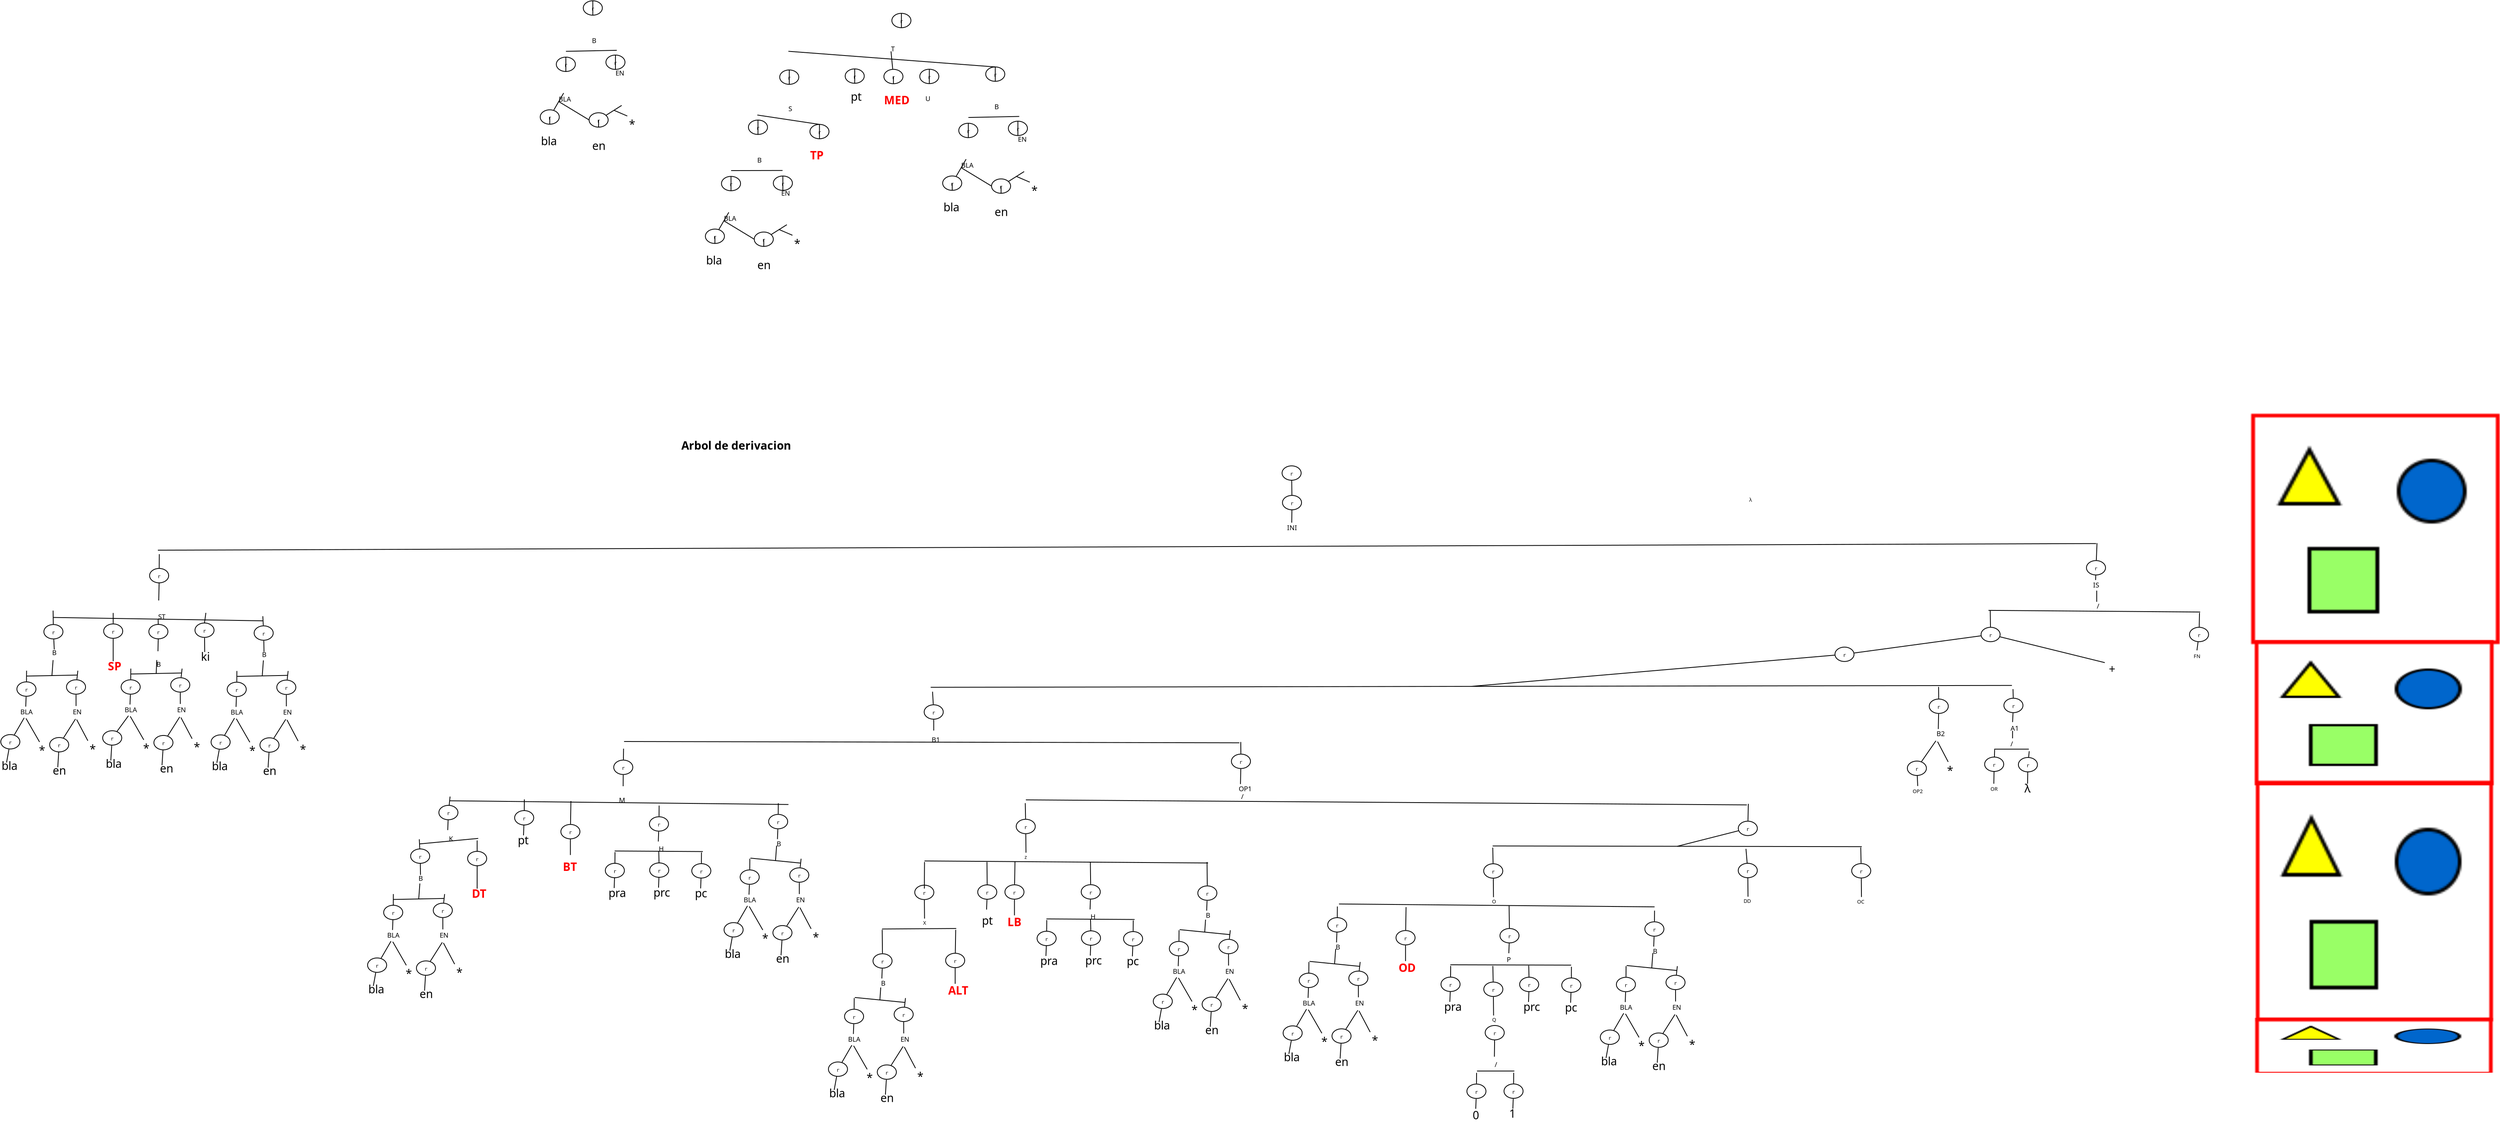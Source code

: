 <?xml version="1.0" encoding="UTF-8"?>
<dia:diagram xmlns:dia="http://www.lysator.liu.se/~alla/dia/">
  <dia:layer name="Fondo" visible="true" active="true">
    <dia:object type="ER - Attribute" version="0" id="O0">
      <dia:attribute name="obj_pos">
        <dia:point val="-84.5,7.966"/>
      </dia:attribute>
      <dia:attribute name="obj_bb">
        <dia:rectangle val="-84.55,7.916;-82.065,9.816"/>
      </dia:attribute>
      <dia:attribute name="elem_corner">
        <dia:point val="-84.5,7.966"/>
      </dia:attribute>
      <dia:attribute name="elem_width">
        <dia:real val="2.385"/>
      </dia:attribute>
      <dia:attribute name="elem_height">
        <dia:real val="1.8"/>
      </dia:attribute>
      <dia:attribute name="border_width">
        <dia:real val="0.1"/>
      </dia:attribute>
      <dia:attribute name="border_color">
        <dia:color val="#000000"/>
      </dia:attribute>
      <dia:attribute name="inner_color">
        <dia:color val="#ffffff"/>
      </dia:attribute>
      <dia:attribute name="name">
        <dia:string>#r#</dia:string>
      </dia:attribute>
      <dia:attribute name="key">
        <dia:boolean val="false"/>
      </dia:attribute>
      <dia:attribute name="weak_key">
        <dia:boolean val="false"/>
      </dia:attribute>
      <dia:attribute name="derived">
        <dia:boolean val="false"/>
      </dia:attribute>
      <dia:attribute name="multivalued">
        <dia:boolean val="false"/>
      </dia:attribute>
      <dia:attribute name="font">
        <dia:font family="monospace" style="0" name="Courier"/>
      </dia:attribute>
      <dia:attribute name="font_height">
        <dia:real val="0.8"/>
      </dia:attribute>
    </dia:object>
    <dia:object type="ER - Attribute" version="0" id="O1">
      <dia:attribute name="obj_pos">
        <dia:point val="-84.45,11.666"/>
      </dia:attribute>
      <dia:attribute name="obj_bb">
        <dia:rectangle val="-84.5,11.616;-82.015,13.516"/>
      </dia:attribute>
      <dia:attribute name="elem_corner">
        <dia:point val="-84.45,11.666"/>
      </dia:attribute>
      <dia:attribute name="elem_width">
        <dia:real val="2.385"/>
      </dia:attribute>
      <dia:attribute name="elem_height">
        <dia:real val="1.8"/>
      </dia:attribute>
      <dia:attribute name="border_width">
        <dia:real val="0.1"/>
      </dia:attribute>
      <dia:attribute name="border_color">
        <dia:color val="#000000"/>
      </dia:attribute>
      <dia:attribute name="inner_color">
        <dia:color val="#ffffff"/>
      </dia:attribute>
      <dia:attribute name="name">
        <dia:string>#r#</dia:string>
      </dia:attribute>
      <dia:attribute name="key">
        <dia:boolean val="false"/>
      </dia:attribute>
      <dia:attribute name="weak_key">
        <dia:boolean val="false"/>
      </dia:attribute>
      <dia:attribute name="derived">
        <dia:boolean val="false"/>
      </dia:attribute>
      <dia:attribute name="multivalued">
        <dia:boolean val="false"/>
      </dia:attribute>
      <dia:attribute name="font">
        <dia:font family="monospace" style="0" name="Courier"/>
      </dia:attribute>
      <dia:attribute name="font_height">
        <dia:real val="0.8"/>
      </dia:attribute>
    </dia:object>
    <dia:object type="Standard - Line" version="0" id="O2">
      <dia:attribute name="obj_pos">
        <dia:point val="-83.295,9.815"/>
      </dia:attribute>
      <dia:attribute name="obj_bb">
        <dia:rectangle val="-83.346,9.764;-83.22,11.668"/>
      </dia:attribute>
      <dia:attribute name="conn_endpoints">
        <dia:point val="-83.295,9.815"/>
        <dia:point val="-83.271,11.618"/>
      </dia:attribute>
      <dia:attribute name="numcp">
        <dia:int val="1"/>
      </dia:attribute>
      <dia:connections>
        <dia:connection handle="0" to="O0" connection="8"/>
        <dia:connection handle="1" to="O1" connection="8"/>
      </dia:connections>
    </dia:object>
    <dia:object type="Standard - Text" version="1" id="O3">
      <dia:attribute name="obj_pos">
        <dia:point val="-159.657,5.935"/>
      </dia:attribute>
      <dia:attribute name="obj_bb">
        <dia:rectangle val="-159.657,4.525;-145.982,6.225"/>
      </dia:attribute>
      <dia:attribute name="text">
        <dia:composite type="text">
          <dia:attribute name="string">
            <dia:string>#Arbol de derivacion#</dia:string>
          </dia:attribute>
          <dia:attribute name="font">
            <dia:font family="sans" style="80" name="Helvetica-Bold"/>
          </dia:attribute>
          <dia:attribute name="height">
            <dia:real val="1.764"/>
          </dia:attribute>
          <dia:attribute name="pos">
            <dia:point val="-159.657,5.935"/>
          </dia:attribute>
          <dia:attribute name="color">
            <dia:color val="#000000"/>
          </dia:attribute>
          <dia:attribute name="alignment">
            <dia:enum val="0"/>
          </dia:attribute>
        </dia:composite>
      </dia:attribute>
      <dia:attribute name="valign">
        <dia:enum val="3"/>
      </dia:attribute>
    </dia:object>
    <dia:object type="Standard - Image" version="0" id="O4">
      <dia:attribute name="obj_pos">
        <dia:point val="36.755,1.448"/>
      </dia:attribute>
      <dia:attribute name="obj_bb">
        <dia:rectangle val="36.705,1.398;67.897,30.318"/>
      </dia:attribute>
      <dia:attribute name="elem_corner">
        <dia:point val="36.755,1.448"/>
      </dia:attribute>
      <dia:attribute name="elem_width">
        <dia:real val="31.092"/>
      </dia:attribute>
      <dia:attribute name="elem_height">
        <dia:real val="28.819"/>
      </dia:attribute>
      <dia:attribute name="draw_border">
        <dia:boolean val="false"/>
      </dia:attribute>
      <dia:attribute name="keep_aspect">
        <dia:boolean val="true"/>
      </dia:attribute>
      <dia:attribute name="file">
        <dia:string>#Reglas gramaticales\Regla1.png#</dia:string>
      </dia:attribute>
    </dia:object>
    <dia:object type="Standard - Image" version="0" id="O5">
      <dia:attribute name="obj_pos">
        <dia:point val="37.202,29.781"/>
      </dia:attribute>
      <dia:attribute name="obj_bb">
        <dia:rectangle val="37.152,29.731;67.136,47.995"/>
      </dia:attribute>
      <dia:attribute name="elem_corner">
        <dia:point val="37.202,29.781"/>
      </dia:attribute>
      <dia:attribute name="elem_width">
        <dia:real val="29.884"/>
      </dia:attribute>
      <dia:attribute name="elem_height">
        <dia:real val="18.163"/>
      </dia:attribute>
      <dia:attribute name="draw_border">
        <dia:boolean val="false"/>
      </dia:attribute>
      <dia:attribute name="keep_aspect">
        <dia:boolean val="true"/>
      </dia:attribute>
      <dia:attribute name="file">
        <dia:string>#Reglas gramaticales\Regla2.png#</dia:string>
      </dia:attribute>
    </dia:object>
    <dia:object type="Standard - Image" version="0" id="O6">
      <dia:attribute name="obj_pos">
        <dia:point val="37.336,47.377"/>
      </dia:attribute>
      <dia:attribute name="obj_bb">
        <dia:rectangle val="37.286,47.328;67.061,77.546"/>
      </dia:attribute>
      <dia:attribute name="elem_corner">
        <dia:point val="37.336,47.377"/>
      </dia:attribute>
      <dia:attribute name="elem_width">
        <dia:real val="29.675"/>
      </dia:attribute>
      <dia:attribute name="elem_height">
        <dia:real val="30.118"/>
      </dia:attribute>
      <dia:attribute name="draw_border">
        <dia:boolean val="false"/>
      </dia:attribute>
      <dia:attribute name="keep_aspect">
        <dia:boolean val="true"/>
      </dia:attribute>
      <dia:attribute name="file">
        <dia:string>#Reglas gramaticales\Regla3.png#</dia:string>
      </dia:attribute>
    </dia:object>
    <dia:object type="Standard - Image" version="0" id="O7">
      <dia:attribute name="obj_pos">
        <dia:point val="37.262,77.053"/>
      </dia:attribute>
      <dia:attribute name="obj_bb">
        <dia:rectangle val="37.212,77.003;67.018,83.962"/>
      </dia:attribute>
      <dia:attribute name="elem_corner">
        <dia:point val="37.262,77.053"/>
      </dia:attribute>
      <dia:attribute name="elem_width">
        <dia:real val="29.706"/>
      </dia:attribute>
      <dia:attribute name="elem_height">
        <dia:real val="6.86"/>
      </dia:attribute>
      <dia:attribute name="draw_border">
        <dia:boolean val="false"/>
      </dia:attribute>
      <dia:attribute name="keep_aspect">
        <dia:boolean val="true"/>
      </dia:attribute>
      <dia:attribute name="file">
        <dia:string>#Reglas gramaticales\Regla4.png#</dia:string>
      </dia:attribute>
    </dia:object>
    <dia:object type="Standard - Text" version="1" id="O8">
      <dia:attribute name="obj_pos">
        <dia:point val="-83.872,16.015"/>
      </dia:attribute>
      <dia:attribute name="obj_bb">
        <dia:rectangle val="-83.872,15.167;-82.677,16.19"/>
      </dia:attribute>
      <dia:attribute name="text">
        <dia:composite type="text">
          <dia:attribute name="string">
            <dia:string>#INI#</dia:string>
          </dia:attribute>
          <dia:attribute name="font">
            <dia:font family="sans" style="0" name="Helvetica"/>
          </dia:attribute>
          <dia:attribute name="height">
            <dia:real val="1.058"/>
          </dia:attribute>
          <dia:attribute name="pos">
            <dia:point val="-83.872,16.015"/>
          </dia:attribute>
          <dia:attribute name="color">
            <dia:color val="#000000"/>
          </dia:attribute>
          <dia:attribute name="alignment">
            <dia:enum val="0"/>
          </dia:attribute>
        </dia:composite>
      </dia:attribute>
      <dia:attribute name="valign">
        <dia:enum val="3"/>
      </dia:attribute>
    </dia:object>
    <dia:object type="Standard - Line" version="0" id="O9">
      <dia:attribute name="obj_pos">
        <dia:point val="-83.271,13.517"/>
      </dia:attribute>
      <dia:attribute name="obj_bb">
        <dia:rectangle val="-83.343,13.466;-83.22,15.127"/>
      </dia:attribute>
      <dia:attribute name="conn_endpoints">
        <dia:point val="-83.271,13.517"/>
        <dia:point val="-83.292,15.076"/>
      </dia:attribute>
      <dia:attribute name="numcp">
        <dia:int val="1"/>
      </dia:attribute>
      <dia:connections>
        <dia:connection handle="0" to="O1" connection="8"/>
      </dia:connections>
    </dia:object>
    <dia:object type="ER - Attribute" version="0" id="O10">
      <dia:attribute name="obj_pos">
        <dia:point val="-226.195,20.805"/>
      </dia:attribute>
      <dia:attribute name="obj_bb">
        <dia:rectangle val="-226.245,20.755;-223.76,22.655"/>
      </dia:attribute>
      <dia:attribute name="elem_corner">
        <dia:point val="-226.195,20.805"/>
      </dia:attribute>
      <dia:attribute name="elem_width">
        <dia:real val="2.385"/>
      </dia:attribute>
      <dia:attribute name="elem_height">
        <dia:real val="1.8"/>
      </dia:attribute>
      <dia:attribute name="border_width">
        <dia:real val="0.1"/>
      </dia:attribute>
      <dia:attribute name="border_color">
        <dia:color val="#000000"/>
      </dia:attribute>
      <dia:attribute name="inner_color">
        <dia:color val="#ffffff"/>
      </dia:attribute>
      <dia:attribute name="name">
        <dia:string>#r#</dia:string>
      </dia:attribute>
      <dia:attribute name="key">
        <dia:boolean val="false"/>
      </dia:attribute>
      <dia:attribute name="weak_key">
        <dia:boolean val="false"/>
      </dia:attribute>
      <dia:attribute name="derived">
        <dia:boolean val="false"/>
      </dia:attribute>
      <dia:attribute name="multivalued">
        <dia:boolean val="false"/>
      </dia:attribute>
      <dia:attribute name="font">
        <dia:font family="monospace" style="0" name="Courier"/>
      </dia:attribute>
      <dia:attribute name="font_height">
        <dia:real val="0.8"/>
      </dia:attribute>
    </dia:object>
    <dia:object type="ER - Attribute" version="0" id="O11">
      <dia:attribute name="obj_pos">
        <dia:point val="16.146,19.821"/>
      </dia:attribute>
      <dia:attribute name="obj_bb">
        <dia:rectangle val="16.096,19.771;18.581,21.671"/>
      </dia:attribute>
      <dia:attribute name="elem_corner">
        <dia:point val="16.146,19.821"/>
      </dia:attribute>
      <dia:attribute name="elem_width">
        <dia:real val="2.385"/>
      </dia:attribute>
      <dia:attribute name="elem_height">
        <dia:real val="1.8"/>
      </dia:attribute>
      <dia:attribute name="border_width">
        <dia:real val="0.1"/>
      </dia:attribute>
      <dia:attribute name="border_color">
        <dia:color val="#000000"/>
      </dia:attribute>
      <dia:attribute name="inner_color">
        <dia:color val="#ffffff"/>
      </dia:attribute>
      <dia:attribute name="name">
        <dia:string>#r#</dia:string>
      </dia:attribute>
      <dia:attribute name="key">
        <dia:boolean val="false"/>
      </dia:attribute>
      <dia:attribute name="weak_key">
        <dia:boolean val="false"/>
      </dia:attribute>
      <dia:attribute name="derived">
        <dia:boolean val="false"/>
      </dia:attribute>
      <dia:attribute name="multivalued">
        <dia:boolean val="false"/>
      </dia:attribute>
      <dia:attribute name="font">
        <dia:font family="monospace" style="0" name="Courier"/>
      </dia:attribute>
      <dia:attribute name="font_height">
        <dia:real val="0.8"/>
      </dia:attribute>
    </dia:object>
    <dia:object type="Standard - Text" version="1" id="O12">
      <dia:attribute name="obj_pos">
        <dia:point val="-225.129,27.15"/>
      </dia:attribute>
      <dia:attribute name="obj_bb">
        <dia:rectangle val="-225.129,26.303;-224.162,27.325"/>
      </dia:attribute>
      <dia:attribute name="text">
        <dia:composite type="text">
          <dia:attribute name="string">
            <dia:string>#ST#</dia:string>
          </dia:attribute>
          <dia:attribute name="font">
            <dia:font family="sans" style="0" name="Helvetica"/>
          </dia:attribute>
          <dia:attribute name="height">
            <dia:real val="1.058"/>
          </dia:attribute>
          <dia:attribute name="pos">
            <dia:point val="-225.129,27.15"/>
          </dia:attribute>
          <dia:attribute name="color">
            <dia:color val="#000000"/>
          </dia:attribute>
          <dia:attribute name="alignment">
            <dia:enum val="0"/>
          </dia:attribute>
        </dia:composite>
      </dia:attribute>
      <dia:attribute name="valign">
        <dia:enum val="3"/>
      </dia:attribute>
      <dia:connections>
        <dia:connection handle="0" to="O28" connection="0"/>
      </dia:connections>
    </dia:object>
    <dia:object type="Standard - Text" version="1" id="O13">
      <dia:attribute name="obj_pos">
        <dia:point val="16.979,23.185"/>
      </dia:attribute>
      <dia:attribute name="obj_bb">
        <dia:rectangle val="16.979,22.337;17.767,23.36"/>
      </dia:attribute>
      <dia:attribute name="text">
        <dia:composite type="text">
          <dia:attribute name="string">
            <dia:string>#IS#</dia:string>
          </dia:attribute>
          <dia:attribute name="font">
            <dia:font family="sans" style="0" name="Helvetica"/>
          </dia:attribute>
          <dia:attribute name="height">
            <dia:real val="1.058"/>
          </dia:attribute>
          <dia:attribute name="pos">
            <dia:point val="16.979,23.185"/>
          </dia:attribute>
          <dia:attribute name="color">
            <dia:color val="#000000"/>
          </dia:attribute>
          <dia:attribute name="alignment">
            <dia:enum val="0"/>
          </dia:attribute>
        </dia:composite>
      </dia:attribute>
      <dia:attribute name="valign">
        <dia:enum val="3"/>
      </dia:attribute>
    </dia:object>
    <dia:object type="Standard - Line" version="0" id="O14">
      <dia:attribute name="obj_pos">
        <dia:point val="-225.162,18.52"/>
      </dia:attribute>
      <dia:attribute name="obj_bb">
        <dia:rectangle val="-225.213,17.64;17.4,18.57"/>
      </dia:attribute>
      <dia:attribute name="conn_endpoints">
        <dia:point val="-225.162,18.52"/>
        <dia:point val="17.35,17.69"/>
      </dia:attribute>
      <dia:attribute name="numcp">
        <dia:int val="1"/>
      </dia:attribute>
    </dia:object>
    <dia:object type="Standard - Line" version="0" id="O15">
      <dia:attribute name="obj_pos">
        <dia:point val="-224.995,20.757"/>
      </dia:attribute>
      <dia:attribute name="obj_bb">
        <dia:rectangle val="-225.045,18.965;-224.93,20.807"/>
      </dia:attribute>
      <dia:attribute name="conn_endpoints">
        <dia:point val="-224.995,20.757"/>
        <dia:point val="-224.98,19.016"/>
      </dia:attribute>
      <dia:attribute name="numcp">
        <dia:int val="1"/>
      </dia:attribute>
      <dia:connections>
        <dia:connection handle="0" to="O10" connection="8"/>
      </dia:connections>
    </dia:object>
    <dia:object type="Standard - Line" version="0" id="O16">
      <dia:attribute name="obj_pos">
        <dia:point val="17.378,19.771"/>
      </dia:attribute>
      <dia:attribute name="obj_bb">
        <dia:rectangle val="17.326,17.585;17.518,19.823"/>
      </dia:attribute>
      <dia:attribute name="conn_endpoints">
        <dia:point val="17.378,19.771"/>
        <dia:point val="17.466,17.637"/>
      </dia:attribute>
      <dia:attribute name="numcp">
        <dia:int val="1"/>
      </dia:attribute>
      <dia:connections>
        <dia:connection handle="0" to="O11" connection="8"/>
      </dia:connections>
    </dia:object>
    <dia:object type="Standard - Text" version="1" id="O17">
      <dia:attribute name="obj_pos">
        <dia:point val="-238.392,31.643"/>
      </dia:attribute>
      <dia:attribute name="obj_bb">
        <dia:rectangle val="-238.392,30.796;-237.892,31.818"/>
      </dia:attribute>
      <dia:attribute name="text">
        <dia:composite type="text">
          <dia:attribute name="string">
            <dia:string>#B#</dia:string>
          </dia:attribute>
          <dia:attribute name="font">
            <dia:font family="sans" style="0" name="Helvetica"/>
          </dia:attribute>
          <dia:attribute name="height">
            <dia:real val="1.058"/>
          </dia:attribute>
          <dia:attribute name="pos">
            <dia:point val="-238.392,31.643"/>
          </dia:attribute>
          <dia:attribute name="color">
            <dia:color val="#000000"/>
          </dia:attribute>
          <dia:attribute name="alignment">
            <dia:enum val="0"/>
          </dia:attribute>
        </dia:composite>
      </dia:attribute>
      <dia:attribute name="valign">
        <dia:enum val="3"/>
      </dia:attribute>
    </dia:object>
    <dia:object type="Standard - Text" version="1" id="O18">
      <dia:attribute name="obj_pos">
        <dia:point val="-231.41,33.559"/>
      </dia:attribute>
      <dia:attribute name="obj_bb">
        <dia:rectangle val="-231.41,32.149;-229.59,33.849"/>
      </dia:attribute>
      <dia:attribute name="text">
        <dia:composite type="text">
          <dia:attribute name="string">
            <dia:string>#SP#</dia:string>
          </dia:attribute>
          <dia:attribute name="font">
            <dia:font family="sans" style="80" name="Helvetica-Bold"/>
          </dia:attribute>
          <dia:attribute name="height">
            <dia:real val="1.764"/>
          </dia:attribute>
          <dia:attribute name="pos">
            <dia:point val="-231.41,33.559"/>
          </dia:attribute>
          <dia:attribute name="color">
            <dia:color val="#ff0000"/>
          </dia:attribute>
          <dia:attribute name="alignment">
            <dia:enum val="0"/>
          </dia:attribute>
        </dia:composite>
      </dia:attribute>
      <dia:attribute name="valign">
        <dia:enum val="3"/>
      </dia:attribute>
    </dia:object>
    <dia:object type="Standard - Text" version="1" id="O19">
      <dia:attribute name="obj_pos">
        <dia:point val="-225.334,33.114"/>
      </dia:attribute>
      <dia:attribute name="obj_bb">
        <dia:rectangle val="-225.334,32.266;-224.834,33.288"/>
      </dia:attribute>
      <dia:attribute name="text">
        <dia:composite type="text">
          <dia:attribute name="string">
            <dia:string>#B#</dia:string>
          </dia:attribute>
          <dia:attribute name="font">
            <dia:font family="sans" style="0" name="Helvetica"/>
          </dia:attribute>
          <dia:attribute name="height">
            <dia:real val="1.058"/>
          </dia:attribute>
          <dia:attribute name="pos">
            <dia:point val="-225.334,33.114"/>
          </dia:attribute>
          <dia:attribute name="color">
            <dia:color val="#000000"/>
          </dia:attribute>
          <dia:attribute name="alignment">
            <dia:enum val="0"/>
          </dia:attribute>
        </dia:composite>
      </dia:attribute>
      <dia:attribute name="valign">
        <dia:enum val="3"/>
      </dia:attribute>
      <dia:connections>
        <dia:connection handle="0" to="O84" connection="0"/>
      </dia:connections>
    </dia:object>
    <dia:object type="Standard - Text" version="1" id="O20">
      <dia:attribute name="obj_pos">
        <dia:point val="-219.76,32.357"/>
      </dia:attribute>
      <dia:attribute name="obj_bb">
        <dia:rectangle val="-219.76,30.947;-218.735,32.647"/>
      </dia:attribute>
      <dia:attribute name="text">
        <dia:composite type="text">
          <dia:attribute name="string">
            <dia:string>#ki#</dia:string>
          </dia:attribute>
          <dia:attribute name="font">
            <dia:font family="sans" style="0" name="Helvetica"/>
          </dia:attribute>
          <dia:attribute name="height">
            <dia:real val="1.764"/>
          </dia:attribute>
          <dia:attribute name="pos">
            <dia:point val="-219.76,32.357"/>
          </dia:attribute>
          <dia:attribute name="color">
            <dia:color val="#000000"/>
          </dia:attribute>
          <dia:attribute name="alignment">
            <dia:enum val="0"/>
          </dia:attribute>
        </dia:composite>
      </dia:attribute>
      <dia:attribute name="valign">
        <dia:enum val="3"/>
      </dia:attribute>
    </dia:object>
    <dia:object type="Standard - Text" version="1" id="O21">
      <dia:attribute name="obj_pos">
        <dia:point val="-212.13,31.881"/>
      </dia:attribute>
      <dia:attribute name="obj_bb">
        <dia:rectangle val="-212.13,31.034;-211.63,32.056"/>
      </dia:attribute>
      <dia:attribute name="text">
        <dia:composite type="text">
          <dia:attribute name="string">
            <dia:string>#B#</dia:string>
          </dia:attribute>
          <dia:attribute name="font">
            <dia:font family="sans" style="0" name="Helvetica"/>
          </dia:attribute>
          <dia:attribute name="height">
            <dia:real val="1.058"/>
          </dia:attribute>
          <dia:attribute name="pos">
            <dia:point val="-212.13,31.881"/>
          </dia:attribute>
          <dia:attribute name="color">
            <dia:color val="#000000"/>
          </dia:attribute>
          <dia:attribute name="alignment">
            <dia:enum val="0"/>
          </dia:attribute>
        </dia:composite>
      </dia:attribute>
      <dia:attribute name="valign">
        <dia:enum val="3"/>
      </dia:attribute>
    </dia:object>
    <dia:object type="ER - Attribute" version="0" id="O22">
      <dia:attribute name="obj_pos">
        <dia:point val="-239.422,27.826"/>
      </dia:attribute>
      <dia:attribute name="obj_bb">
        <dia:rectangle val="-239.472,27.776;-236.987,29.676"/>
      </dia:attribute>
      <dia:attribute name="elem_corner">
        <dia:point val="-239.422,27.826"/>
      </dia:attribute>
      <dia:attribute name="elem_width">
        <dia:real val="2.385"/>
      </dia:attribute>
      <dia:attribute name="elem_height">
        <dia:real val="1.8"/>
      </dia:attribute>
      <dia:attribute name="border_width">
        <dia:real val="0.1"/>
      </dia:attribute>
      <dia:attribute name="border_color">
        <dia:color val="#000000"/>
      </dia:attribute>
      <dia:attribute name="inner_color">
        <dia:color val="#ffffff"/>
      </dia:attribute>
      <dia:attribute name="name">
        <dia:string>#r#</dia:string>
      </dia:attribute>
      <dia:attribute name="key">
        <dia:boolean val="false"/>
      </dia:attribute>
      <dia:attribute name="weak_key">
        <dia:boolean val="false"/>
      </dia:attribute>
      <dia:attribute name="derived">
        <dia:boolean val="false"/>
      </dia:attribute>
      <dia:attribute name="multivalued">
        <dia:boolean val="false"/>
      </dia:attribute>
      <dia:attribute name="font">
        <dia:font family="monospace" style="0" name="Courier"/>
      </dia:attribute>
      <dia:attribute name="font_height">
        <dia:real val="0.8"/>
      </dia:attribute>
    </dia:object>
    <dia:object type="Standard - Text" version="1" id="O23">
      <dia:attribute name="obj_pos">
        <dia:point val="-26.056,12.453"/>
      </dia:attribute>
      <dia:attribute name="obj_bb">
        <dia:rectangle val="-26.056,11.812;-25.733,12.585"/>
      </dia:attribute>
      <dia:attribute name="text">
        <dia:composite type="text">
          <dia:attribute name="string">
            <dia:string>#λ#</dia:string>
          </dia:attribute>
          <dia:attribute name="font">
            <dia:font family="sans" style="0" name="Helvetica"/>
          </dia:attribute>
          <dia:attribute name="height">
            <dia:real val="0.8"/>
          </dia:attribute>
          <dia:attribute name="pos">
            <dia:point val="-26.056,12.453"/>
          </dia:attribute>
          <dia:attribute name="color">
            <dia:color val="#000000"/>
          </dia:attribute>
          <dia:attribute name="alignment">
            <dia:enum val="0"/>
          </dia:attribute>
        </dia:composite>
      </dia:attribute>
      <dia:attribute name="valign">
        <dia:enum val="3"/>
      </dia:attribute>
    </dia:object>
    <dia:object type="ER - Attribute" version="0" id="O24">
      <dia:attribute name="obj_pos">
        <dia:point val="-231.943,27.749"/>
      </dia:attribute>
      <dia:attribute name="obj_bb">
        <dia:rectangle val="-231.993,27.699;-229.508,29.599"/>
      </dia:attribute>
      <dia:attribute name="elem_corner">
        <dia:point val="-231.943,27.749"/>
      </dia:attribute>
      <dia:attribute name="elem_width">
        <dia:real val="2.385"/>
      </dia:attribute>
      <dia:attribute name="elem_height">
        <dia:real val="1.8"/>
      </dia:attribute>
      <dia:attribute name="border_width">
        <dia:real val="0.1"/>
      </dia:attribute>
      <dia:attribute name="border_color">
        <dia:color val="#000000"/>
      </dia:attribute>
      <dia:attribute name="inner_color">
        <dia:color val="#ffffff"/>
      </dia:attribute>
      <dia:attribute name="name">
        <dia:string>#r#</dia:string>
      </dia:attribute>
      <dia:attribute name="key">
        <dia:boolean val="false"/>
      </dia:attribute>
      <dia:attribute name="weak_key">
        <dia:boolean val="false"/>
      </dia:attribute>
      <dia:attribute name="derived">
        <dia:boolean val="false"/>
      </dia:attribute>
      <dia:attribute name="multivalued">
        <dia:boolean val="false"/>
      </dia:attribute>
      <dia:attribute name="font">
        <dia:font family="monospace" style="0" name="Courier"/>
      </dia:attribute>
      <dia:attribute name="font_height">
        <dia:real val="0.8"/>
      </dia:attribute>
    </dia:object>
    <dia:object type="ER - Attribute" version="0" id="O25">
      <dia:attribute name="obj_pos">
        <dia:point val="-226.288,27.812"/>
      </dia:attribute>
      <dia:attribute name="obj_bb">
        <dia:rectangle val="-226.338,27.762;-223.853,29.662"/>
      </dia:attribute>
      <dia:attribute name="elem_corner">
        <dia:point val="-226.288,27.812"/>
      </dia:attribute>
      <dia:attribute name="elem_width">
        <dia:real val="2.385"/>
      </dia:attribute>
      <dia:attribute name="elem_height">
        <dia:real val="1.8"/>
      </dia:attribute>
      <dia:attribute name="border_width">
        <dia:real val="0.1"/>
      </dia:attribute>
      <dia:attribute name="border_color">
        <dia:color val="#000000"/>
      </dia:attribute>
      <dia:attribute name="inner_color">
        <dia:color val="#ffffff"/>
      </dia:attribute>
      <dia:attribute name="name">
        <dia:string>#r#</dia:string>
      </dia:attribute>
      <dia:attribute name="key">
        <dia:boolean val="false"/>
      </dia:attribute>
      <dia:attribute name="weak_key">
        <dia:boolean val="false"/>
      </dia:attribute>
      <dia:attribute name="derived">
        <dia:boolean val="false"/>
      </dia:attribute>
      <dia:attribute name="multivalued">
        <dia:boolean val="false"/>
      </dia:attribute>
      <dia:attribute name="font">
        <dia:font family="monospace" style="0" name="Courier"/>
      </dia:attribute>
      <dia:attribute name="font_height">
        <dia:real val="0.8"/>
      </dia:attribute>
    </dia:object>
    <dia:object type="ER - Attribute" version="0" id="O26">
      <dia:attribute name="obj_pos">
        <dia:point val="-220.517,27.633"/>
      </dia:attribute>
      <dia:attribute name="obj_bb">
        <dia:rectangle val="-220.567,27.583;-218.082,29.483"/>
      </dia:attribute>
      <dia:attribute name="elem_corner">
        <dia:point val="-220.517,27.633"/>
      </dia:attribute>
      <dia:attribute name="elem_width">
        <dia:real val="2.385"/>
      </dia:attribute>
      <dia:attribute name="elem_height">
        <dia:real val="1.8"/>
      </dia:attribute>
      <dia:attribute name="border_width">
        <dia:real val="0.1"/>
      </dia:attribute>
      <dia:attribute name="border_color">
        <dia:color val="#000000"/>
      </dia:attribute>
      <dia:attribute name="inner_color">
        <dia:color val="#ffffff"/>
      </dia:attribute>
      <dia:attribute name="name">
        <dia:string>#r#</dia:string>
      </dia:attribute>
      <dia:attribute name="key">
        <dia:boolean val="false"/>
      </dia:attribute>
      <dia:attribute name="weak_key">
        <dia:boolean val="false"/>
      </dia:attribute>
      <dia:attribute name="derived">
        <dia:boolean val="false"/>
      </dia:attribute>
      <dia:attribute name="multivalued">
        <dia:boolean val="false"/>
      </dia:attribute>
      <dia:attribute name="font">
        <dia:font family="monospace" style="0" name="Courier"/>
      </dia:attribute>
      <dia:attribute name="font_height">
        <dia:real val="0.8"/>
      </dia:attribute>
    </dia:object>
    <dia:object type="ER - Attribute" version="0" id="O27">
      <dia:attribute name="obj_pos">
        <dia:point val="-213.114,27.991"/>
      </dia:attribute>
      <dia:attribute name="obj_bb">
        <dia:rectangle val="-213.164,27.941;-210.679,29.841"/>
      </dia:attribute>
      <dia:attribute name="elem_corner">
        <dia:point val="-213.114,27.991"/>
      </dia:attribute>
      <dia:attribute name="elem_width">
        <dia:real val="2.385"/>
      </dia:attribute>
      <dia:attribute name="elem_height">
        <dia:real val="1.8"/>
      </dia:attribute>
      <dia:attribute name="border_width">
        <dia:real val="0.1"/>
      </dia:attribute>
      <dia:attribute name="border_color">
        <dia:color val="#000000"/>
      </dia:attribute>
      <dia:attribute name="inner_color">
        <dia:color val="#ffffff"/>
      </dia:attribute>
      <dia:attribute name="name">
        <dia:string>#r#</dia:string>
      </dia:attribute>
      <dia:attribute name="key">
        <dia:boolean val="false"/>
      </dia:attribute>
      <dia:attribute name="weak_key">
        <dia:boolean val="false"/>
      </dia:attribute>
      <dia:attribute name="derived">
        <dia:boolean val="false"/>
      </dia:attribute>
      <dia:attribute name="multivalued">
        <dia:boolean val="false"/>
      </dia:attribute>
      <dia:attribute name="font">
        <dia:font family="monospace" style="0" name="Courier"/>
      </dia:attribute>
      <dia:attribute name="font_height">
        <dia:real val="0.8"/>
      </dia:attribute>
    </dia:object>
    <dia:object type="Standard - Line" version="0" id="O28">
      <dia:attribute name="obj_pos">
        <dia:point val="-238.258,26.939"/>
      </dia:attribute>
      <dia:attribute name="obj_bb">
        <dia:rectangle val="-238.309,26.888;-211.95,27.413"/>
      </dia:attribute>
      <dia:attribute name="conn_endpoints">
        <dia:point val="-238.258,26.939"/>
        <dia:point val="-212.001,27.362"/>
      </dia:attribute>
      <dia:attribute name="numcp">
        <dia:int val="1"/>
      </dia:attribute>
      <dia:connections>
        <dia:connection handle="0" to="O29" connection="0"/>
        <dia:connection handle="1" to="O34" connection="0"/>
      </dia:connections>
    </dia:object>
    <dia:object type="Standard - Line" version="0" id="O29">
      <dia:attribute name="obj_pos">
        <dia:point val="-238.245,27.796"/>
      </dia:attribute>
      <dia:attribute name="obj_bb">
        <dia:rectangle val="-238.322,26.031;-238.194,27.847"/>
      </dia:attribute>
      <dia:attribute name="conn_endpoints">
        <dia:point val="-238.245,27.796"/>
        <dia:point val="-238.271,26.082"/>
      </dia:attribute>
      <dia:attribute name="numcp">
        <dia:int val="1"/>
      </dia:attribute>
      <dia:connections>
        <dia:connection handle="0" to="O22" connection="8"/>
      </dia:connections>
    </dia:object>
    <dia:object type="Standard - Line" version="0" id="O30">
      <dia:attribute name="obj_pos">
        <dia:point val="-230.751,27.699"/>
      </dia:attribute>
      <dia:attribute name="obj_bb">
        <dia:rectangle val="-230.801,26.327;-230.701,27.749"/>
      </dia:attribute>
      <dia:attribute name="conn_endpoints">
        <dia:point val="-230.751,27.699"/>
        <dia:point val="-230.751,26.377"/>
      </dia:attribute>
      <dia:attribute name="numcp">
        <dia:int val="1"/>
      </dia:attribute>
      <dia:connections>
        <dia:connection handle="0" to="O24" connection="8"/>
      </dia:connections>
    </dia:object>
    <dia:object type="Standard - Line" version="0" id="O31">
      <dia:attribute name="obj_pos">
        <dia:point val="-225.116,27.763"/>
      </dia:attribute>
      <dia:attribute name="obj_bb">
        <dia:rectangle val="-225.18,27.099;-225.065,27.814"/>
      </dia:attribute>
      <dia:attribute name="conn_endpoints">
        <dia:point val="-225.116,27.763"/>
        <dia:point val="-225.129,27.15"/>
      </dia:attribute>
      <dia:attribute name="numcp">
        <dia:int val="1"/>
      </dia:attribute>
      <dia:connections>
        <dia:connection handle="0" to="O25" connection="8"/>
        <dia:connection handle="1" to="O28" connection="0"/>
      </dia:connections>
    </dia:object>
    <dia:object type="Standard - Line" version="0" id="O32">
      <dia:attribute name="obj_pos">
        <dia:point val="-219.154,26.364"/>
      </dia:attribute>
      <dia:attribute name="obj_bb">
        <dia:rectangle val="-219.381,26.308;-219.098,27.689"/>
      </dia:attribute>
      <dia:attribute name="conn_endpoints">
        <dia:point val="-219.154,26.364"/>
        <dia:point val="-219.325,27.633"/>
      </dia:attribute>
      <dia:attribute name="numcp">
        <dia:int val="1"/>
      </dia:attribute>
      <dia:connections>
        <dia:connection handle="1" to="O26" connection="1"/>
      </dia:connections>
    </dia:object>
    <dia:object type="Standard - Line" version="0" id="O33">
      <dia:attribute name="obj_pos">
        <dia:point val="-225.054,24.814"/>
      </dia:attribute>
      <dia:attribute name="obj_bb">
        <dia:rectangle val="-225.106,22.554;-224.952,24.865"/>
      </dia:attribute>
      <dia:attribute name="conn_endpoints">
        <dia:point val="-225.054,24.814"/>
        <dia:point val="-225.003,22.605"/>
      </dia:attribute>
      <dia:attribute name="numcp">
        <dia:int val="1"/>
      </dia:attribute>
      <dia:connections>
        <dia:connection handle="1" to="O10" connection="6"/>
      </dia:connections>
    </dia:object>
    <dia:object type="Standard - Line" version="0" id="O34">
      <dia:attribute name="obj_pos">
        <dia:point val="-211.971,27.942"/>
      </dia:attribute>
      <dia:attribute name="obj_bb">
        <dia:rectangle val="-212.083,26.729;-211.918,27.995"/>
      </dia:attribute>
      <dia:attribute name="conn_endpoints">
        <dia:point val="-211.971,27.942"/>
        <dia:point val="-212.03,26.781"/>
      </dia:attribute>
      <dia:attribute name="numcp">
        <dia:int val="1"/>
      </dia:attribute>
      <dia:connections>
        <dia:connection handle="0" to="O27" connection="8"/>
      </dia:connections>
    </dia:object>
    <dia:object type="Standard - Line" version="0" id="O35">
      <dia:attribute name="obj_pos">
        <dia:point val="-238.185,29.674"/>
      </dia:attribute>
      <dia:attribute name="obj_bb">
        <dia:rectangle val="-238.237,29.621;-238.071,31.0"/>
      </dia:attribute>
      <dia:attribute name="conn_endpoints">
        <dia:point val="-238.185,29.674"/>
        <dia:point val="-238.123,30.947"/>
      </dia:attribute>
      <dia:attribute name="numcp">
        <dia:int val="1"/>
      </dia:attribute>
      <dia:connections>
        <dia:connection handle="0" to="O22" connection="8"/>
      </dia:connections>
    </dia:object>
    <dia:object type="Standard - Line" version="0" id="O36">
      <dia:attribute name="obj_pos">
        <dia:point val="-230.751,29.596"/>
      </dia:attribute>
      <dia:attribute name="obj_bb">
        <dia:rectangle val="-230.801,29.546;-230.701,32.471"/>
      </dia:attribute>
      <dia:attribute name="conn_endpoints">
        <dia:point val="-230.751,29.596"/>
        <dia:point val="-230.751,32.421"/>
      </dia:attribute>
      <dia:attribute name="numcp">
        <dia:int val="1"/>
      </dia:attribute>
      <dia:connections>
        <dia:connection handle="0" to="O24" connection="8"/>
      </dia:connections>
    </dia:object>
    <dia:object type="Standard - Line" version="0" id="O37">
      <dia:attribute name="obj_pos">
        <dia:point val="-225.117,29.662"/>
      </dia:attribute>
      <dia:attribute name="obj_bb">
        <dia:rectangle val="-225.201,29.611;-225.066,31.219"/>
      </dia:attribute>
      <dia:attribute name="conn_endpoints">
        <dia:point val="-225.117,29.662"/>
        <dia:point val="-225.149,31.168"/>
      </dia:attribute>
      <dia:attribute name="numcp">
        <dia:int val="1"/>
      </dia:attribute>
      <dia:connections>
        <dia:connection handle="0" to="O25" connection="8"/>
      </dia:connections>
    </dia:object>
    <dia:object type="Standard - Line" version="0" id="O38">
      <dia:attribute name="obj_pos">
        <dia:point val="-219.317,29.483"/>
      </dia:attribute>
      <dia:attribute name="obj_bb">
        <dia:rectangle val="-219.367,29.433;-219.251,31.314"/>
      </dia:attribute>
      <dia:attribute name="conn_endpoints">
        <dia:point val="-219.317,29.483"/>
        <dia:point val="-219.301,31.263"/>
      </dia:attribute>
      <dia:attribute name="numcp">
        <dia:int val="1"/>
      </dia:attribute>
      <dia:connections>
        <dia:connection handle="0" to="O26" connection="8"/>
      </dia:connections>
    </dia:object>
    <dia:object type="Standard - Line" version="0" id="O39">
      <dia:attribute name="obj_pos">
        <dia:point val="-211.905,29.839"/>
      </dia:attribute>
      <dia:attribute name="obj_bb">
        <dia:rectangle val="-211.956,29.788;-211.83,31.293"/>
      </dia:attribute>
      <dia:attribute name="conn_endpoints">
        <dia:point val="-211.905,29.839"/>
        <dia:point val="-211.88,31.242"/>
      </dia:attribute>
      <dia:attribute name="numcp">
        <dia:int val="1"/>
      </dia:attribute>
      <dia:connections>
        <dia:connection handle="0" to="O27" connection="8"/>
      </dia:connections>
    </dia:object>
    <dia:object type="Standard - Line" version="0" id="O40">
      <dia:attribute name="obj_pos">
        <dia:point val="17.309,21.671"/>
      </dia:attribute>
      <dia:attribute name="obj_bb">
        <dia:rectangle val="17.239,21.619;17.36,22.306"/>
      </dia:attribute>
      <dia:attribute name="conn_endpoints">
        <dia:point val="17.309,21.671"/>
        <dia:point val="17.291,22.255"/>
      </dia:attribute>
      <dia:attribute name="numcp">
        <dia:int val="1"/>
      </dia:attribute>
      <dia:connections>
        <dia:connection handle="0" to="O11" connection="8"/>
      </dia:connections>
    </dia:object>
    <dia:object type="Standard - Text" version="1" id="O41">
      <dia:attribute name="obj_pos">
        <dia:point val="-242.357,39.056"/>
      </dia:attribute>
      <dia:attribute name="obj_bb">
        <dia:rectangle val="-242.357,38.209;-240.927,39.231"/>
      </dia:attribute>
      <dia:attribute name="text">
        <dia:composite type="text">
          <dia:attribute name="string">
            <dia:string>#BLA#</dia:string>
          </dia:attribute>
          <dia:attribute name="font">
            <dia:font family="sans" style="0" name="Helvetica"/>
          </dia:attribute>
          <dia:attribute name="height">
            <dia:real val="1.058"/>
          </dia:attribute>
          <dia:attribute name="pos">
            <dia:point val="-242.357,39.056"/>
          </dia:attribute>
          <dia:attribute name="color">
            <dia:color val="#000000"/>
          </dia:attribute>
          <dia:attribute name="alignment">
            <dia:enum val="0"/>
          </dia:attribute>
        </dia:composite>
      </dia:attribute>
      <dia:attribute name="valign">
        <dia:enum val="3"/>
      </dia:attribute>
    </dia:object>
    <dia:object type="Standard - Text" version="1" id="O42">
      <dia:attribute name="obj_pos">
        <dia:point val="-235.796,39.056"/>
      </dia:attribute>
      <dia:attribute name="obj_bb">
        <dia:rectangle val="-235.796,38.209;-234.756,39.231"/>
      </dia:attribute>
      <dia:attribute name="text">
        <dia:composite type="text">
          <dia:attribute name="string">
            <dia:string>#EN#</dia:string>
          </dia:attribute>
          <dia:attribute name="font">
            <dia:font family="sans" style="0" name="Helvetica"/>
          </dia:attribute>
          <dia:attribute name="height">
            <dia:real val="1.058"/>
          </dia:attribute>
          <dia:attribute name="pos">
            <dia:point val="-235.796,39.056"/>
          </dia:attribute>
          <dia:attribute name="color">
            <dia:color val="#000000"/>
          </dia:attribute>
          <dia:attribute name="alignment">
            <dia:enum val="0"/>
          </dia:attribute>
        </dia:composite>
      </dia:attribute>
      <dia:attribute name="valign">
        <dia:enum val="3"/>
      </dia:attribute>
    </dia:object>
    <dia:object type="ER - Attribute" version="0" id="O43">
      <dia:attribute name="obj_pos">
        <dia:point val="-242.799,35.002"/>
      </dia:attribute>
      <dia:attribute name="obj_bb">
        <dia:rectangle val="-242.849,34.952;-240.364,36.852"/>
      </dia:attribute>
      <dia:attribute name="elem_corner">
        <dia:point val="-242.799,35.002"/>
      </dia:attribute>
      <dia:attribute name="elem_width">
        <dia:real val="2.385"/>
      </dia:attribute>
      <dia:attribute name="elem_height">
        <dia:real val="1.8"/>
      </dia:attribute>
      <dia:attribute name="border_width">
        <dia:real val="0.1"/>
      </dia:attribute>
      <dia:attribute name="border_color">
        <dia:color val="#000000"/>
      </dia:attribute>
      <dia:attribute name="inner_color">
        <dia:color val="#ffffff"/>
      </dia:attribute>
      <dia:attribute name="name">
        <dia:string>#r#</dia:string>
      </dia:attribute>
      <dia:attribute name="key">
        <dia:boolean val="false"/>
      </dia:attribute>
      <dia:attribute name="weak_key">
        <dia:boolean val="false"/>
      </dia:attribute>
      <dia:attribute name="derived">
        <dia:boolean val="false"/>
      </dia:attribute>
      <dia:attribute name="multivalued">
        <dia:boolean val="false"/>
      </dia:attribute>
      <dia:attribute name="font">
        <dia:font family="monospace" style="0" name="Courier"/>
      </dia:attribute>
      <dia:attribute name="font_height">
        <dia:real val="0.8"/>
      </dia:attribute>
    </dia:object>
    <dia:object type="ER - Attribute" version="0" id="O44">
      <dia:attribute name="obj_pos">
        <dia:point val="-236.594,34.742"/>
      </dia:attribute>
      <dia:attribute name="obj_bb">
        <dia:rectangle val="-236.644,34.692;-234.159,36.592"/>
      </dia:attribute>
      <dia:attribute name="elem_corner">
        <dia:point val="-236.594,34.742"/>
      </dia:attribute>
      <dia:attribute name="elem_width">
        <dia:real val="2.385"/>
      </dia:attribute>
      <dia:attribute name="elem_height">
        <dia:real val="1.8"/>
      </dia:attribute>
      <dia:attribute name="border_width">
        <dia:real val="0.1"/>
      </dia:attribute>
      <dia:attribute name="border_color">
        <dia:color val="#000000"/>
      </dia:attribute>
      <dia:attribute name="inner_color">
        <dia:color val="#ffffff"/>
      </dia:attribute>
      <dia:attribute name="name">
        <dia:string>#r#</dia:string>
      </dia:attribute>
      <dia:attribute name="key">
        <dia:boolean val="false"/>
      </dia:attribute>
      <dia:attribute name="weak_key">
        <dia:boolean val="false"/>
      </dia:attribute>
      <dia:attribute name="derived">
        <dia:boolean val="false"/>
      </dia:attribute>
      <dia:attribute name="multivalued">
        <dia:boolean val="false"/>
      </dia:attribute>
      <dia:attribute name="font">
        <dia:font family="monospace" style="0" name="Courier"/>
      </dia:attribute>
      <dia:attribute name="font_height">
        <dia:real val="0.8"/>
      </dia:attribute>
    </dia:object>
    <dia:object type="Standard - Text" version="1" id="O45">
      <dia:attribute name="obj_pos">
        <dia:point val="-244.716,46.022"/>
      </dia:attribute>
      <dia:attribute name="obj_bb">
        <dia:rectangle val="-244.716,44.612;-242.874,46.312"/>
      </dia:attribute>
      <dia:attribute name="text">
        <dia:composite type="text">
          <dia:attribute name="string">
            <dia:string>#bla#</dia:string>
          </dia:attribute>
          <dia:attribute name="font">
            <dia:font family="sans" style="0" name="Helvetica"/>
          </dia:attribute>
          <dia:attribute name="height">
            <dia:real val="1.764"/>
          </dia:attribute>
          <dia:attribute name="pos">
            <dia:point val="-244.716,46.022"/>
          </dia:attribute>
          <dia:attribute name="color">
            <dia:color val="#000000"/>
          </dia:attribute>
          <dia:attribute name="alignment">
            <dia:enum val="0"/>
          </dia:attribute>
        </dia:composite>
      </dia:attribute>
      <dia:attribute name="valign">
        <dia:enum val="3"/>
      </dia:attribute>
    </dia:object>
    <dia:object type="Standard - Line" version="0" id="O46">
      <dia:attribute name="obj_pos">
        <dia:point val="-241.645,36.851"/>
      </dia:attribute>
      <dia:attribute name="obj_bb">
        <dia:rectangle val="-241.746,36.799;-241.593,38.15"/>
      </dia:attribute>
      <dia:attribute name="conn_endpoints">
        <dia:point val="-241.645,36.851"/>
        <dia:point val="-241.694,38.098"/>
      </dia:attribute>
      <dia:attribute name="numcp">
        <dia:int val="1"/>
      </dia:attribute>
      <dia:connections>
        <dia:connection handle="0" to="O43" connection="8"/>
      </dia:connections>
    </dia:object>
    <dia:object type="Standard - Line" version="0" id="O47">
      <dia:attribute name="obj_pos">
        <dia:point val="-235.4,36.592"/>
      </dia:attribute>
      <dia:attribute name="obj_bb">
        <dia:rectangle val="-235.45,36.541;-235.346,38.074"/>
      </dia:attribute>
      <dia:attribute name="conn_endpoints">
        <dia:point val="-235.4,36.592"/>
        <dia:point val="-235.396,38.024"/>
      </dia:attribute>
      <dia:attribute name="numcp">
        <dia:int val="1"/>
      </dia:attribute>
      <dia:connections>
        <dia:connection handle="0" to="O44" connection="8"/>
      </dia:connections>
    </dia:object>
    <dia:object type="ER - Attribute" version="0" id="O48">
      <dia:attribute name="obj_pos">
        <dia:point val="-244.813,41.598"/>
      </dia:attribute>
      <dia:attribute name="obj_bb">
        <dia:rectangle val="-244.863,41.548;-242.378,43.448"/>
      </dia:attribute>
      <dia:attribute name="elem_corner">
        <dia:point val="-244.813,41.598"/>
      </dia:attribute>
      <dia:attribute name="elem_width">
        <dia:real val="2.385"/>
      </dia:attribute>
      <dia:attribute name="elem_height">
        <dia:real val="1.8"/>
      </dia:attribute>
      <dia:attribute name="border_width">
        <dia:real val="0.1"/>
      </dia:attribute>
      <dia:attribute name="border_color">
        <dia:color val="#000000"/>
      </dia:attribute>
      <dia:attribute name="inner_color">
        <dia:color val="#ffffff"/>
      </dia:attribute>
      <dia:attribute name="name">
        <dia:string>#r#</dia:string>
      </dia:attribute>
      <dia:attribute name="key">
        <dia:boolean val="false"/>
      </dia:attribute>
      <dia:attribute name="weak_key">
        <dia:boolean val="false"/>
      </dia:attribute>
      <dia:attribute name="derived">
        <dia:boolean val="false"/>
      </dia:attribute>
      <dia:attribute name="multivalued">
        <dia:boolean val="false"/>
      </dia:attribute>
      <dia:attribute name="font">
        <dia:font family="monospace" style="0" name="Courier"/>
      </dia:attribute>
      <dia:attribute name="font_height">
        <dia:real val="0.8"/>
      </dia:attribute>
    </dia:object>
    <dia:object type="Standard - Line" version="0" id="O49">
      <dia:attribute name="obj_pos">
        <dia:point val="-243.792,43.439"/>
      </dia:attribute>
      <dia:attribute name="obj_bb">
        <dia:rectangle val="-244.153,43.38;-243.734,45.159"/>
      </dia:attribute>
      <dia:attribute name="conn_endpoints">
        <dia:point val="-243.792,43.439"/>
        <dia:point val="-244.094,45.101"/>
      </dia:attribute>
      <dia:attribute name="numcp">
        <dia:int val="1"/>
      </dia:attribute>
      <dia:connections>
        <dia:connection handle="0" to="O48" connection="8"/>
      </dia:connections>
    </dia:object>
    <dia:object type="Standard - Text" version="1" id="O50">
      <dia:attribute name="obj_pos">
        <dia:point val="-240.04,44.069"/>
      </dia:attribute>
      <dia:attribute name="obj_bb">
        <dia:rectangle val="-240.04,42.659;-239.27,44.359"/>
      </dia:attribute>
      <dia:attribute name="text">
        <dia:composite type="text">
          <dia:attribute name="string">
            <dia:string>#*#</dia:string>
          </dia:attribute>
          <dia:attribute name="font">
            <dia:font family="sans" style="0" name="Helvetica"/>
          </dia:attribute>
          <dia:attribute name="height">
            <dia:real val="1.764"/>
          </dia:attribute>
          <dia:attribute name="pos">
            <dia:point val="-240.04,44.069"/>
          </dia:attribute>
          <dia:attribute name="color">
            <dia:color val="#000000"/>
          </dia:attribute>
          <dia:attribute name="alignment">
            <dia:enum val="0"/>
          </dia:attribute>
        </dia:composite>
      </dia:attribute>
      <dia:attribute name="valign">
        <dia:enum val="3"/>
      </dia:attribute>
    </dia:object>
    <dia:object type="Standard - Line" version="0" id="O51">
      <dia:attribute name="obj_pos">
        <dia:point val="-239.966,42.521"/>
      </dia:attribute>
      <dia:attribute name="obj_bb">
        <dia:rectangle val="-241.731,39.504;-239.898,42.589"/>
      </dia:attribute>
      <dia:attribute name="conn_endpoints">
        <dia:point val="-239.966,42.521"/>
        <dia:point val="-241.662,39.572"/>
      </dia:attribute>
      <dia:attribute name="numcp">
        <dia:int val="1"/>
      </dia:attribute>
    </dia:object>
    <dia:object type="Standard - Line" version="0" id="O52">
      <dia:attribute name="obj_pos">
        <dia:point val="-243.118,41.63"/>
      </dia:attribute>
      <dia:attribute name="obj_bb">
        <dia:rectangle val="-243.187,39.43;-241.815,41.698"/>
      </dia:attribute>
      <dia:attribute name="conn_endpoints">
        <dia:point val="-243.118,41.63"/>
        <dia:point val="-241.883,39.498"/>
      </dia:attribute>
      <dia:attribute name="numcp">
        <dia:int val="1"/>
      </dia:attribute>
      <dia:connections>
        <dia:connection handle="0" to="O48" connection="8"/>
      </dia:connections>
    </dia:object>
    <dia:object type="Standard - Line" version="0" id="O53">
      <dia:attribute name="obj_pos">
        <dia:point val="-241.594,34.277"/>
      </dia:attribute>
      <dia:attribute name="obj_bb">
        <dia:rectangle val="-241.645,34.098;-235.185,34.328"/>
      </dia:attribute>
      <dia:attribute name="conn_endpoints">
        <dia:point val="-241.594,34.277"/>
        <dia:point val="-235.235,34.148"/>
      </dia:attribute>
      <dia:attribute name="numcp">
        <dia:int val="1"/>
      </dia:attribute>
      <dia:connections>
        <dia:connection handle="0" to="O55" connection="0"/>
        <dia:connection handle="1" to="O56" connection="0"/>
      </dia:connections>
    </dia:object>
    <dia:object type="Standard - Line" version="0" id="O54">
      <dia:attribute name="obj_pos">
        <dia:point val="-238.415,34.213"/>
      </dia:attribute>
      <dia:attribute name="obj_bb">
        <dia:rectangle val="-238.468,32.221;-238.218,34.266"/>
      </dia:attribute>
      <dia:attribute name="conn_endpoints">
        <dia:point val="-238.415,34.213"/>
        <dia:point val="-238.271,32.274"/>
      </dia:attribute>
      <dia:attribute name="numcp">
        <dia:int val="1"/>
      </dia:attribute>
      <dia:connections>
        <dia:connection handle="0" to="O53" connection="0"/>
      </dia:connections>
    </dia:object>
    <dia:object type="Standard - Line" version="0" id="O55">
      <dia:attribute name="obj_pos">
        <dia:point val="-241.599,34.952"/>
      </dia:attribute>
      <dia:attribute name="obj_bb">
        <dia:rectangle val="-241.65,33.55;-241.538,35.003"/>
      </dia:attribute>
      <dia:attribute name="conn_endpoints">
        <dia:point val="-241.599,34.952"/>
        <dia:point val="-241.588,33.601"/>
      </dia:attribute>
      <dia:attribute name="numcp">
        <dia:int val="1"/>
      </dia:attribute>
      <dia:connections>
        <dia:connection handle="0" to="O43" connection="8"/>
      </dia:connections>
    </dia:object>
    <dia:object type="Standard - Line" version="0" id="O56">
      <dia:attribute name="obj_pos">
        <dia:point val="-235.297,34.696"/>
      </dia:attribute>
      <dia:attribute name="obj_bb">
        <dia:rectangle val="-235.352,33.546;-235.119,34.751"/>
      </dia:attribute>
      <dia:attribute name="conn_endpoints">
        <dia:point val="-235.297,34.696"/>
        <dia:point val="-235.174,33.601"/>
      </dia:attribute>
      <dia:attribute name="numcp">
        <dia:int val="1"/>
      </dia:attribute>
      <dia:connections>
        <dia:connection handle="0" to="O44" connection="8"/>
      </dia:connections>
    </dia:object>
    <dia:object type="Standard - Text" version="1" id="O57">
      <dia:attribute name="obj_pos">
        <dia:point val="-238.307,46.612"/>
      </dia:attribute>
      <dia:attribute name="obj_bb">
        <dia:rectangle val="-238.307,45.202;-236.78,46.902"/>
      </dia:attribute>
      <dia:attribute name="text">
        <dia:composite type="text">
          <dia:attribute name="string">
            <dia:string>#en#</dia:string>
          </dia:attribute>
          <dia:attribute name="font">
            <dia:font family="sans" style="0" name="Helvetica"/>
          </dia:attribute>
          <dia:attribute name="height">
            <dia:real val="1.764"/>
          </dia:attribute>
          <dia:attribute name="pos">
            <dia:point val="-238.307,46.612"/>
          </dia:attribute>
          <dia:attribute name="color">
            <dia:color val="#000000"/>
          </dia:attribute>
          <dia:attribute name="alignment">
            <dia:enum val="0"/>
          </dia:attribute>
        </dia:composite>
      </dia:attribute>
      <dia:attribute name="valign">
        <dia:enum val="3"/>
      </dia:attribute>
    </dia:object>
    <dia:object type="ER - Attribute" version="0" id="O58">
      <dia:attribute name="obj_pos">
        <dia:point val="-238.7,41.966"/>
      </dia:attribute>
      <dia:attribute name="obj_bb">
        <dia:rectangle val="-238.75,41.916;-236.265,43.816"/>
      </dia:attribute>
      <dia:attribute name="elem_corner">
        <dia:point val="-238.7,41.966"/>
      </dia:attribute>
      <dia:attribute name="elem_width">
        <dia:real val="2.385"/>
      </dia:attribute>
      <dia:attribute name="elem_height">
        <dia:real val="1.8"/>
      </dia:attribute>
      <dia:attribute name="border_width">
        <dia:real val="0.1"/>
      </dia:attribute>
      <dia:attribute name="border_color">
        <dia:color val="#000000"/>
      </dia:attribute>
      <dia:attribute name="inner_color">
        <dia:color val="#ffffff"/>
      </dia:attribute>
      <dia:attribute name="name">
        <dia:string>#r#</dia:string>
      </dia:attribute>
      <dia:attribute name="key">
        <dia:boolean val="false"/>
      </dia:attribute>
      <dia:attribute name="weak_key">
        <dia:boolean val="false"/>
      </dia:attribute>
      <dia:attribute name="derived">
        <dia:boolean val="false"/>
      </dia:attribute>
      <dia:attribute name="multivalued">
        <dia:boolean val="false"/>
      </dia:attribute>
      <dia:attribute name="font">
        <dia:font family="monospace" style="0" name="Courier"/>
      </dia:attribute>
      <dia:attribute name="font_height">
        <dia:real val="0.8"/>
      </dia:attribute>
    </dia:object>
    <dia:object type="Standard - Line" version="0" id="O59">
      <dia:attribute name="obj_pos">
        <dia:point val="-237.568,43.816"/>
      </dia:attribute>
      <dia:attribute name="obj_bb">
        <dia:rectangle val="-237.74,43.762;-237.515,45.744"/>
      </dia:attribute>
      <dia:attribute name="conn_endpoints">
        <dia:point val="-237.568,43.816"/>
        <dia:point val="-237.686,45.691"/>
      </dia:attribute>
      <dia:attribute name="numcp">
        <dia:int val="1"/>
      </dia:attribute>
      <dia:connections>
        <dia:connection handle="0" to="O58" connection="8"/>
      </dia:connections>
    </dia:object>
    <dia:object type="Standard - Text" version="1" id="O60">
      <dia:attribute name="obj_pos">
        <dia:point val="-233.705,43.921"/>
      </dia:attribute>
      <dia:attribute name="obj_bb">
        <dia:rectangle val="-233.705,42.511;-232.935,44.211"/>
      </dia:attribute>
      <dia:attribute name="text">
        <dia:composite type="text">
          <dia:attribute name="string">
            <dia:string>#*#</dia:string>
          </dia:attribute>
          <dia:attribute name="font">
            <dia:font family="sans" style="0" name="Helvetica"/>
          </dia:attribute>
          <dia:attribute name="height">
            <dia:real val="1.764"/>
          </dia:attribute>
          <dia:attribute name="pos">
            <dia:point val="-233.705,43.921"/>
          </dia:attribute>
          <dia:attribute name="color">
            <dia:color val="#000000"/>
          </dia:attribute>
          <dia:attribute name="alignment">
            <dia:enum val="0"/>
          </dia:attribute>
        </dia:composite>
      </dia:attribute>
      <dia:attribute name="valign">
        <dia:enum val="3"/>
      </dia:attribute>
    </dia:object>
    <dia:object type="Standard - Line" version="0" id="O61">
      <dia:attribute name="obj_pos">
        <dia:point val="-236.967,42.012"/>
      </dia:attribute>
      <dia:attribute name="obj_bb">
        <dia:rectangle val="-237.036,39.577;-235.4,42.081"/>
      </dia:attribute>
      <dia:attribute name="conn_endpoints">
        <dia:point val="-236.967,42.012"/>
        <dia:point val="-235.469,39.646"/>
      </dia:attribute>
      <dia:attribute name="numcp">
        <dia:int val="1"/>
      </dia:attribute>
      <dia:connections>
        <dia:connection handle="0" to="O58" connection="8"/>
      </dia:connections>
    </dia:object>
    <dia:object type="Standard - Line" version="0" id="O62">
      <dia:attribute name="obj_pos">
        <dia:point val="-235.322,39.719"/>
      </dia:attribute>
      <dia:attribute name="obj_bb">
        <dia:rectangle val="-235.39,39.652;-233.854,42.441"/>
      </dia:attribute>
      <dia:attribute name="conn_endpoints">
        <dia:point val="-235.322,39.719"/>
        <dia:point val="-233.921,42.373"/>
      </dia:attribute>
      <dia:attribute name="numcp">
        <dia:int val="1"/>
      </dia:attribute>
    </dia:object>
    <dia:object type="Standard - Text" version="1" id="O63">
      <dia:attribute name="obj_pos">
        <dia:point val="-229.314,38.796"/>
      </dia:attribute>
      <dia:attribute name="obj_bb">
        <dia:rectangle val="-229.314,37.949;-227.884,38.971"/>
      </dia:attribute>
      <dia:attribute name="text">
        <dia:composite type="text">
          <dia:attribute name="string">
            <dia:string>#BLA#</dia:string>
          </dia:attribute>
          <dia:attribute name="font">
            <dia:font family="sans" style="0" name="Helvetica"/>
          </dia:attribute>
          <dia:attribute name="height">
            <dia:real val="1.058"/>
          </dia:attribute>
          <dia:attribute name="pos">
            <dia:point val="-229.314,38.796"/>
          </dia:attribute>
          <dia:attribute name="color">
            <dia:color val="#000000"/>
          </dia:attribute>
          <dia:attribute name="alignment">
            <dia:enum val="0"/>
          </dia:attribute>
        </dia:composite>
      </dia:attribute>
      <dia:attribute name="valign">
        <dia:enum val="3"/>
      </dia:attribute>
    </dia:object>
    <dia:object type="Standard - Text" version="1" id="O64">
      <dia:attribute name="obj_pos">
        <dia:point val="-222.753,38.796"/>
      </dia:attribute>
      <dia:attribute name="obj_bb">
        <dia:rectangle val="-222.753,37.949;-221.713,38.971"/>
      </dia:attribute>
      <dia:attribute name="text">
        <dia:composite type="text">
          <dia:attribute name="string">
            <dia:string>#EN#</dia:string>
          </dia:attribute>
          <dia:attribute name="font">
            <dia:font family="sans" style="0" name="Helvetica"/>
          </dia:attribute>
          <dia:attribute name="height">
            <dia:real val="1.058"/>
          </dia:attribute>
          <dia:attribute name="pos">
            <dia:point val="-222.753,38.796"/>
          </dia:attribute>
          <dia:attribute name="color">
            <dia:color val="#000000"/>
          </dia:attribute>
          <dia:attribute name="alignment">
            <dia:enum val="0"/>
          </dia:attribute>
        </dia:composite>
      </dia:attribute>
      <dia:attribute name="valign">
        <dia:enum val="3"/>
      </dia:attribute>
    </dia:object>
    <dia:object type="ER - Attribute" version="0" id="O65">
      <dia:attribute name="obj_pos">
        <dia:point val="-229.756,34.742"/>
      </dia:attribute>
      <dia:attribute name="obj_bb">
        <dia:rectangle val="-229.806,34.692;-227.321,36.592"/>
      </dia:attribute>
      <dia:attribute name="elem_corner">
        <dia:point val="-229.756,34.742"/>
      </dia:attribute>
      <dia:attribute name="elem_width">
        <dia:real val="2.385"/>
      </dia:attribute>
      <dia:attribute name="elem_height">
        <dia:real val="1.8"/>
      </dia:attribute>
      <dia:attribute name="border_width">
        <dia:real val="0.1"/>
      </dia:attribute>
      <dia:attribute name="border_color">
        <dia:color val="#000000"/>
      </dia:attribute>
      <dia:attribute name="inner_color">
        <dia:color val="#ffffff"/>
      </dia:attribute>
      <dia:attribute name="name">
        <dia:string>#r#</dia:string>
      </dia:attribute>
      <dia:attribute name="key">
        <dia:boolean val="false"/>
      </dia:attribute>
      <dia:attribute name="weak_key">
        <dia:boolean val="false"/>
      </dia:attribute>
      <dia:attribute name="derived">
        <dia:boolean val="false"/>
      </dia:attribute>
      <dia:attribute name="multivalued">
        <dia:boolean val="false"/>
      </dia:attribute>
      <dia:attribute name="font">
        <dia:font family="monospace" style="0" name="Courier"/>
      </dia:attribute>
      <dia:attribute name="font_height">
        <dia:real val="0.8"/>
      </dia:attribute>
    </dia:object>
    <dia:object type="ER - Attribute" version="0" id="O66">
      <dia:attribute name="obj_pos">
        <dia:point val="-223.551,34.482"/>
      </dia:attribute>
      <dia:attribute name="obj_bb">
        <dia:rectangle val="-223.601,34.432;-221.116,36.332"/>
      </dia:attribute>
      <dia:attribute name="elem_corner">
        <dia:point val="-223.551,34.482"/>
      </dia:attribute>
      <dia:attribute name="elem_width">
        <dia:real val="2.385"/>
      </dia:attribute>
      <dia:attribute name="elem_height">
        <dia:real val="1.8"/>
      </dia:attribute>
      <dia:attribute name="border_width">
        <dia:real val="0.1"/>
      </dia:attribute>
      <dia:attribute name="border_color">
        <dia:color val="#000000"/>
      </dia:attribute>
      <dia:attribute name="inner_color">
        <dia:color val="#ffffff"/>
      </dia:attribute>
      <dia:attribute name="name">
        <dia:string>#r#</dia:string>
      </dia:attribute>
      <dia:attribute name="key">
        <dia:boolean val="false"/>
      </dia:attribute>
      <dia:attribute name="weak_key">
        <dia:boolean val="false"/>
      </dia:attribute>
      <dia:attribute name="derived">
        <dia:boolean val="false"/>
      </dia:attribute>
      <dia:attribute name="multivalued">
        <dia:boolean val="false"/>
      </dia:attribute>
      <dia:attribute name="font">
        <dia:font family="monospace" style="0" name="Courier"/>
      </dia:attribute>
      <dia:attribute name="font_height">
        <dia:real val="0.8"/>
      </dia:attribute>
    </dia:object>
    <dia:object type="Standard - Text" version="1" id="O67">
      <dia:attribute name="obj_pos">
        <dia:point val="-231.673,45.763"/>
      </dia:attribute>
      <dia:attribute name="obj_bb">
        <dia:rectangle val="-231.673,44.353;-229.831,46.053"/>
      </dia:attribute>
      <dia:attribute name="text">
        <dia:composite type="text">
          <dia:attribute name="string">
            <dia:string>#bla#</dia:string>
          </dia:attribute>
          <dia:attribute name="font">
            <dia:font family="sans" style="0" name="Helvetica"/>
          </dia:attribute>
          <dia:attribute name="height">
            <dia:real val="1.764"/>
          </dia:attribute>
          <dia:attribute name="pos">
            <dia:point val="-231.673,45.763"/>
          </dia:attribute>
          <dia:attribute name="color">
            <dia:color val="#000000"/>
          </dia:attribute>
          <dia:attribute name="alignment">
            <dia:enum val="0"/>
          </dia:attribute>
        </dia:composite>
      </dia:attribute>
      <dia:attribute name="valign">
        <dia:enum val="3"/>
      </dia:attribute>
    </dia:object>
    <dia:object type="Standard - Line" version="0" id="O68">
      <dia:attribute name="obj_pos">
        <dia:point val="-228.601,36.591"/>
      </dia:attribute>
      <dia:attribute name="obj_bb">
        <dia:rectangle val="-228.702,36.539;-228.549,37.89"/>
      </dia:attribute>
      <dia:attribute name="conn_endpoints">
        <dia:point val="-228.601,36.591"/>
        <dia:point val="-228.65,37.838"/>
      </dia:attribute>
      <dia:attribute name="numcp">
        <dia:int val="1"/>
      </dia:attribute>
      <dia:connections>
        <dia:connection handle="0" to="O65" connection="8"/>
      </dia:connections>
    </dia:object>
    <dia:object type="Standard - Line" version="0" id="O69">
      <dia:attribute name="obj_pos">
        <dia:point val="-222.356,36.332"/>
      </dia:attribute>
      <dia:attribute name="obj_bb">
        <dia:rectangle val="-222.407,36.282;-222.302,37.815"/>
      </dia:attribute>
      <dia:attribute name="conn_endpoints">
        <dia:point val="-222.356,36.332"/>
        <dia:point val="-222.352,37.764"/>
      </dia:attribute>
      <dia:attribute name="numcp">
        <dia:int val="1"/>
      </dia:attribute>
      <dia:connections>
        <dia:connection handle="0" to="O66" connection="8"/>
      </dia:connections>
    </dia:object>
    <dia:object type="ER - Attribute" version="0" id="O70">
      <dia:attribute name="obj_pos">
        <dia:point val="-232.065,41.117"/>
      </dia:attribute>
      <dia:attribute name="obj_bb">
        <dia:rectangle val="-232.115,41.067;-229.63,42.967"/>
      </dia:attribute>
      <dia:attribute name="elem_corner">
        <dia:point val="-232.065,41.117"/>
      </dia:attribute>
      <dia:attribute name="elem_width">
        <dia:real val="2.385"/>
      </dia:attribute>
      <dia:attribute name="elem_height">
        <dia:real val="1.8"/>
      </dia:attribute>
      <dia:attribute name="border_width">
        <dia:real val="0.1"/>
      </dia:attribute>
      <dia:attribute name="border_color">
        <dia:color val="#000000"/>
      </dia:attribute>
      <dia:attribute name="inner_color">
        <dia:color val="#ffffff"/>
      </dia:attribute>
      <dia:attribute name="name">
        <dia:string>#r#</dia:string>
      </dia:attribute>
      <dia:attribute name="key">
        <dia:boolean val="false"/>
      </dia:attribute>
      <dia:attribute name="weak_key">
        <dia:boolean val="false"/>
      </dia:attribute>
      <dia:attribute name="derived">
        <dia:boolean val="false"/>
      </dia:attribute>
      <dia:attribute name="multivalued">
        <dia:boolean val="false"/>
      </dia:attribute>
      <dia:attribute name="font">
        <dia:font family="monospace" style="0" name="Courier"/>
      </dia:attribute>
      <dia:attribute name="font_height">
        <dia:real val="0.8"/>
      </dia:attribute>
    </dia:object>
    <dia:object type="Standard - Line" version="0" id="O71">
      <dia:attribute name="obj_pos">
        <dia:point val="-230.933,42.966"/>
      </dia:attribute>
      <dia:attribute name="obj_bb">
        <dia:rectangle val="-231.105,42.913;-230.88,44.894"/>
      </dia:attribute>
      <dia:attribute name="conn_endpoints">
        <dia:point val="-230.933,42.966"/>
        <dia:point val="-231.051,44.841"/>
      </dia:attribute>
      <dia:attribute name="numcp">
        <dia:int val="1"/>
      </dia:attribute>
      <dia:connections>
        <dia:connection handle="0" to="O70" connection="8"/>
      </dia:connections>
    </dia:object>
    <dia:object type="Standard - Text" version="1" id="O72">
      <dia:attribute name="obj_pos">
        <dia:point val="-226.997,43.809"/>
      </dia:attribute>
      <dia:attribute name="obj_bb">
        <dia:rectangle val="-226.997,42.399;-226.227,44.099"/>
      </dia:attribute>
      <dia:attribute name="text">
        <dia:composite type="text">
          <dia:attribute name="string">
            <dia:string>#*#</dia:string>
          </dia:attribute>
          <dia:attribute name="font">
            <dia:font family="sans" style="0" name="Helvetica"/>
          </dia:attribute>
          <dia:attribute name="height">
            <dia:real val="1.764"/>
          </dia:attribute>
          <dia:attribute name="pos">
            <dia:point val="-226.997,43.809"/>
          </dia:attribute>
          <dia:attribute name="color">
            <dia:color val="#000000"/>
          </dia:attribute>
          <dia:attribute name="alignment">
            <dia:enum val="0"/>
          </dia:attribute>
        </dia:composite>
      </dia:attribute>
      <dia:attribute name="valign">
        <dia:enum val="3"/>
      </dia:attribute>
    </dia:object>
    <dia:object type="Standard - Line" version="0" id="O73">
      <dia:attribute name="obj_pos">
        <dia:point val="-226.923,42.261"/>
      </dia:attribute>
      <dia:attribute name="obj_bb">
        <dia:rectangle val="-228.687,39.244;-226.855,42.329"/>
      </dia:attribute>
      <dia:attribute name="conn_endpoints">
        <dia:point val="-226.923,42.261"/>
        <dia:point val="-228.618,39.312"/>
      </dia:attribute>
      <dia:attribute name="numcp">
        <dia:int val="1"/>
      </dia:attribute>
    </dia:object>
    <dia:object type="Standard - Line" version="0" id="O74">
      <dia:attribute name="obj_pos">
        <dia:point val="-230.267,41.189"/>
      </dia:attribute>
      <dia:attribute name="obj_bb">
        <dia:rectangle val="-230.337,39.169;-228.771,41.259"/>
      </dia:attribute>
      <dia:attribute name="conn_endpoints">
        <dia:point val="-230.267,41.189"/>
        <dia:point val="-228.84,39.239"/>
      </dia:attribute>
      <dia:attribute name="numcp">
        <dia:int val="1"/>
      </dia:attribute>
      <dia:connections>
        <dia:connection handle="0" to="O70" connection="8"/>
      </dia:connections>
    </dia:object>
    <dia:object type="Standard - Line" version="0" id="O75">
      <dia:attribute name="obj_pos">
        <dia:point val="-228.551,34.017"/>
      </dia:attribute>
      <dia:attribute name="obj_bb">
        <dia:rectangle val="-228.602,33.838;-222.142,34.068"/>
      </dia:attribute>
      <dia:attribute name="conn_endpoints">
        <dia:point val="-228.551,34.017"/>
        <dia:point val="-222.192,33.889"/>
      </dia:attribute>
      <dia:attribute name="numcp">
        <dia:int val="1"/>
      </dia:attribute>
      <dia:connections>
        <dia:connection handle="0" to="O76" connection="0"/>
        <dia:connection handle="1" to="O77" connection="0"/>
      </dia:connections>
    </dia:object>
    <dia:object type="Standard - Line" version="0" id="O76">
      <dia:attribute name="obj_pos">
        <dia:point val="-228.556,34.693"/>
      </dia:attribute>
      <dia:attribute name="obj_bb">
        <dia:rectangle val="-228.607,33.291;-228.495,34.743"/>
      </dia:attribute>
      <dia:attribute name="conn_endpoints">
        <dia:point val="-228.556,34.693"/>
        <dia:point val="-228.545,33.341"/>
      </dia:attribute>
      <dia:attribute name="numcp">
        <dia:int val="1"/>
      </dia:attribute>
      <dia:connections>
        <dia:connection handle="0" to="O65" connection="8"/>
      </dia:connections>
    </dia:object>
    <dia:object type="Standard - Line" version="0" id="O77">
      <dia:attribute name="obj_pos">
        <dia:point val="-222.254,34.437"/>
      </dia:attribute>
      <dia:attribute name="obj_bb">
        <dia:rectangle val="-222.309,33.286;-222.076,34.492"/>
      </dia:attribute>
      <dia:attribute name="conn_endpoints">
        <dia:point val="-222.254,34.437"/>
        <dia:point val="-222.131,33.341"/>
      </dia:attribute>
      <dia:attribute name="numcp">
        <dia:int val="1"/>
      </dia:attribute>
      <dia:connections>
        <dia:connection handle="0" to="O66" connection="8"/>
      </dia:connections>
    </dia:object>
    <dia:object type="Standard - Text" version="1" id="O78">
      <dia:attribute name="obj_pos">
        <dia:point val="-224.896,46.352"/>
      </dia:attribute>
      <dia:attribute name="obj_bb">
        <dia:rectangle val="-224.896,44.943;-223.369,46.642"/>
      </dia:attribute>
      <dia:attribute name="text">
        <dia:composite type="text">
          <dia:attribute name="string">
            <dia:string>#en#</dia:string>
          </dia:attribute>
          <dia:attribute name="font">
            <dia:font family="sans" style="0" name="Helvetica"/>
          </dia:attribute>
          <dia:attribute name="height">
            <dia:real val="1.764"/>
          </dia:attribute>
          <dia:attribute name="pos">
            <dia:point val="-224.896,46.352"/>
          </dia:attribute>
          <dia:attribute name="color">
            <dia:color val="#000000"/>
          </dia:attribute>
          <dia:attribute name="alignment">
            <dia:enum val="0"/>
          </dia:attribute>
        </dia:composite>
      </dia:attribute>
      <dia:attribute name="valign">
        <dia:enum val="3"/>
      </dia:attribute>
    </dia:object>
    <dia:object type="ER - Attribute" version="0" id="O79">
      <dia:attribute name="obj_pos">
        <dia:point val="-225.657,41.707"/>
      </dia:attribute>
      <dia:attribute name="obj_bb">
        <dia:rectangle val="-225.707,41.657;-223.222,43.557"/>
      </dia:attribute>
      <dia:attribute name="elem_corner">
        <dia:point val="-225.657,41.707"/>
      </dia:attribute>
      <dia:attribute name="elem_width">
        <dia:real val="2.385"/>
      </dia:attribute>
      <dia:attribute name="elem_height">
        <dia:real val="1.8"/>
      </dia:attribute>
      <dia:attribute name="border_width">
        <dia:real val="0.1"/>
      </dia:attribute>
      <dia:attribute name="border_color">
        <dia:color val="#000000"/>
      </dia:attribute>
      <dia:attribute name="inner_color">
        <dia:color val="#ffffff"/>
      </dia:attribute>
      <dia:attribute name="name">
        <dia:string>#r#</dia:string>
      </dia:attribute>
      <dia:attribute name="key">
        <dia:boolean val="false"/>
      </dia:attribute>
      <dia:attribute name="weak_key">
        <dia:boolean val="false"/>
      </dia:attribute>
      <dia:attribute name="derived">
        <dia:boolean val="false"/>
      </dia:attribute>
      <dia:attribute name="multivalued">
        <dia:boolean val="false"/>
      </dia:attribute>
      <dia:attribute name="font">
        <dia:font family="monospace" style="0" name="Courier"/>
      </dia:attribute>
      <dia:attribute name="font_height">
        <dia:real val="0.8"/>
      </dia:attribute>
    </dia:object>
    <dia:object type="Standard - Line" version="0" id="O80">
      <dia:attribute name="obj_pos">
        <dia:point val="-224.525,43.556"/>
      </dia:attribute>
      <dia:attribute name="obj_bb">
        <dia:rectangle val="-224.695,43.503;-224.472,45.484"/>
      </dia:attribute>
      <dia:attribute name="conn_endpoints">
        <dia:point val="-224.525,43.556"/>
        <dia:point val="-224.642,45.431"/>
      </dia:attribute>
      <dia:attribute name="numcp">
        <dia:int val="1"/>
      </dia:attribute>
      <dia:connections>
        <dia:connection handle="0" to="O79" connection="8"/>
      </dia:connections>
    </dia:object>
    <dia:object type="Standard - Text" version="1" id="O81">
      <dia:attribute name="obj_pos">
        <dia:point val="-220.662,43.662"/>
      </dia:attribute>
      <dia:attribute name="obj_bb">
        <dia:rectangle val="-220.662,42.252;-219.892,43.952"/>
      </dia:attribute>
      <dia:attribute name="text">
        <dia:composite type="text">
          <dia:attribute name="string">
            <dia:string>#*#</dia:string>
          </dia:attribute>
          <dia:attribute name="font">
            <dia:font family="sans" style="0" name="Helvetica"/>
          </dia:attribute>
          <dia:attribute name="height">
            <dia:real val="1.764"/>
          </dia:attribute>
          <dia:attribute name="pos">
            <dia:point val="-220.662,43.662"/>
          </dia:attribute>
          <dia:attribute name="color">
            <dia:color val="#000000"/>
          </dia:attribute>
          <dia:attribute name="alignment">
            <dia:enum val="0"/>
          </dia:attribute>
        </dia:composite>
      </dia:attribute>
      <dia:attribute name="valign">
        <dia:enum val="3"/>
      </dia:attribute>
    </dia:object>
    <dia:object type="Standard - Line" version="0" id="O82">
      <dia:attribute name="obj_pos">
        <dia:point val="-223.924,41.752"/>
      </dia:attribute>
      <dia:attribute name="obj_bb">
        <dia:rectangle val="-223.993,39.317;-222.357,41.821"/>
      </dia:attribute>
      <dia:attribute name="conn_endpoints">
        <dia:point val="-223.924,41.752"/>
        <dia:point val="-222.426,39.386"/>
      </dia:attribute>
      <dia:attribute name="numcp">
        <dia:int val="1"/>
      </dia:attribute>
      <dia:connections>
        <dia:connection handle="0" to="O79" connection="8"/>
      </dia:connections>
    </dia:object>
    <dia:object type="Standard - Line" version="0" id="O83">
      <dia:attribute name="obj_pos">
        <dia:point val="-222.279,39.46"/>
      </dia:attribute>
      <dia:attribute name="obj_bb">
        <dia:rectangle val="-222.347,39.392;-220.811,42.181"/>
      </dia:attribute>
      <dia:attribute name="conn_endpoints">
        <dia:point val="-222.279,39.46"/>
        <dia:point val="-220.878,42.114"/>
      </dia:attribute>
      <dia:attribute name="numcp">
        <dia:int val="1"/>
      </dia:attribute>
    </dia:object>
    <dia:object type="Standard - Line" version="0" id="O84">
      <dia:attribute name="obj_pos">
        <dia:point val="-225.372,33.953"/>
      </dia:attribute>
      <dia:attribute name="obj_bb">
        <dia:rectangle val="-225.424,32.222;-225.244,34.005"/>
      </dia:attribute>
      <dia:attribute name="conn_endpoints">
        <dia:point val="-225.372,33.953"/>
        <dia:point val="-225.296,32.274"/>
      </dia:attribute>
      <dia:attribute name="numcp">
        <dia:int val="1"/>
      </dia:attribute>
      <dia:connections>
        <dia:connection handle="0" to="O75" connection="0"/>
      </dia:connections>
    </dia:object>
    <dia:object type="Standard - Text" version="1" id="O85">
      <dia:attribute name="obj_pos">
        <dia:point val="-216.045,39.094"/>
      </dia:attribute>
      <dia:attribute name="obj_bb">
        <dia:rectangle val="-216.045,38.247;-214.615,39.269"/>
      </dia:attribute>
      <dia:attribute name="text">
        <dia:composite type="text">
          <dia:attribute name="string">
            <dia:string>#BLA#</dia:string>
          </dia:attribute>
          <dia:attribute name="font">
            <dia:font family="sans" style="0" name="Helvetica"/>
          </dia:attribute>
          <dia:attribute name="height">
            <dia:real val="1.058"/>
          </dia:attribute>
          <dia:attribute name="pos">
            <dia:point val="-216.045,39.094"/>
          </dia:attribute>
          <dia:attribute name="color">
            <dia:color val="#000000"/>
          </dia:attribute>
          <dia:attribute name="alignment">
            <dia:enum val="0"/>
          </dia:attribute>
        </dia:composite>
      </dia:attribute>
      <dia:attribute name="valign">
        <dia:enum val="3"/>
      </dia:attribute>
    </dia:object>
    <dia:object type="Standard - Text" version="1" id="O86">
      <dia:attribute name="obj_pos">
        <dia:point val="-209.484,39.094"/>
      </dia:attribute>
      <dia:attribute name="obj_bb">
        <dia:rectangle val="-209.484,38.247;-208.444,39.269"/>
      </dia:attribute>
      <dia:attribute name="text">
        <dia:composite type="text">
          <dia:attribute name="string">
            <dia:string>#EN#</dia:string>
          </dia:attribute>
          <dia:attribute name="font">
            <dia:font family="sans" style="0" name="Helvetica"/>
          </dia:attribute>
          <dia:attribute name="height">
            <dia:real val="1.058"/>
          </dia:attribute>
          <dia:attribute name="pos">
            <dia:point val="-209.484,39.094"/>
          </dia:attribute>
          <dia:attribute name="color">
            <dia:color val="#000000"/>
          </dia:attribute>
          <dia:attribute name="alignment">
            <dia:enum val="0"/>
          </dia:attribute>
        </dia:composite>
      </dia:attribute>
      <dia:attribute name="valign">
        <dia:enum val="3"/>
      </dia:attribute>
    </dia:object>
    <dia:object type="ER - Attribute" version="0" id="O87">
      <dia:attribute name="obj_pos">
        <dia:point val="-216.487,35.04"/>
      </dia:attribute>
      <dia:attribute name="obj_bb">
        <dia:rectangle val="-216.537,34.99;-214.052,36.89"/>
      </dia:attribute>
      <dia:attribute name="elem_corner">
        <dia:point val="-216.487,35.04"/>
      </dia:attribute>
      <dia:attribute name="elem_width">
        <dia:real val="2.385"/>
      </dia:attribute>
      <dia:attribute name="elem_height">
        <dia:real val="1.8"/>
      </dia:attribute>
      <dia:attribute name="border_width">
        <dia:real val="0.1"/>
      </dia:attribute>
      <dia:attribute name="border_color">
        <dia:color val="#000000"/>
      </dia:attribute>
      <dia:attribute name="inner_color">
        <dia:color val="#ffffff"/>
      </dia:attribute>
      <dia:attribute name="name">
        <dia:string>#r#</dia:string>
      </dia:attribute>
      <dia:attribute name="key">
        <dia:boolean val="false"/>
      </dia:attribute>
      <dia:attribute name="weak_key">
        <dia:boolean val="false"/>
      </dia:attribute>
      <dia:attribute name="derived">
        <dia:boolean val="false"/>
      </dia:attribute>
      <dia:attribute name="multivalued">
        <dia:boolean val="false"/>
      </dia:attribute>
      <dia:attribute name="font">
        <dia:font family="monospace" style="0" name="Courier"/>
      </dia:attribute>
      <dia:attribute name="font_height">
        <dia:real val="0.8"/>
      </dia:attribute>
    </dia:object>
    <dia:object type="ER - Attribute" version="0" id="O88">
      <dia:attribute name="obj_pos">
        <dia:point val="-210.281,34.78"/>
      </dia:attribute>
      <dia:attribute name="obj_bb">
        <dia:rectangle val="-210.331,34.73;-207.846,36.63"/>
      </dia:attribute>
      <dia:attribute name="elem_corner">
        <dia:point val="-210.281,34.78"/>
      </dia:attribute>
      <dia:attribute name="elem_width">
        <dia:real val="2.385"/>
      </dia:attribute>
      <dia:attribute name="elem_height">
        <dia:real val="1.8"/>
      </dia:attribute>
      <dia:attribute name="border_width">
        <dia:real val="0.1"/>
      </dia:attribute>
      <dia:attribute name="border_color">
        <dia:color val="#000000"/>
      </dia:attribute>
      <dia:attribute name="inner_color">
        <dia:color val="#ffffff"/>
      </dia:attribute>
      <dia:attribute name="name">
        <dia:string>#r#</dia:string>
      </dia:attribute>
      <dia:attribute name="key">
        <dia:boolean val="false"/>
      </dia:attribute>
      <dia:attribute name="weak_key">
        <dia:boolean val="false"/>
      </dia:attribute>
      <dia:attribute name="derived">
        <dia:boolean val="false"/>
      </dia:attribute>
      <dia:attribute name="multivalued">
        <dia:boolean val="false"/>
      </dia:attribute>
      <dia:attribute name="font">
        <dia:font family="monospace" style="0" name="Courier"/>
      </dia:attribute>
      <dia:attribute name="font_height">
        <dia:real val="0.8"/>
      </dia:attribute>
    </dia:object>
    <dia:object type="Standard - Text" version="1" id="O89">
      <dia:attribute name="obj_pos">
        <dia:point val="-218.404,46.06"/>
      </dia:attribute>
      <dia:attribute name="obj_bb">
        <dia:rectangle val="-218.404,44.651;-216.562,46.35"/>
      </dia:attribute>
      <dia:attribute name="text">
        <dia:composite type="text">
          <dia:attribute name="string">
            <dia:string>#bla#</dia:string>
          </dia:attribute>
          <dia:attribute name="font">
            <dia:font family="sans" style="0" name="Helvetica"/>
          </dia:attribute>
          <dia:attribute name="height">
            <dia:real val="1.764"/>
          </dia:attribute>
          <dia:attribute name="pos">
            <dia:point val="-218.404,46.06"/>
          </dia:attribute>
          <dia:attribute name="color">
            <dia:color val="#000000"/>
          </dia:attribute>
          <dia:attribute name="alignment">
            <dia:enum val="0"/>
          </dia:attribute>
        </dia:composite>
      </dia:attribute>
      <dia:attribute name="valign">
        <dia:enum val="3"/>
      </dia:attribute>
    </dia:object>
    <dia:object type="Standard - Line" version="0" id="O90">
      <dia:attribute name="obj_pos">
        <dia:point val="-215.332,36.889"/>
      </dia:attribute>
      <dia:attribute name="obj_bb">
        <dia:rectangle val="-215.433,36.837;-215.28,38.188"/>
      </dia:attribute>
      <dia:attribute name="conn_endpoints">
        <dia:point val="-215.332,36.889"/>
        <dia:point val="-215.381,38.136"/>
      </dia:attribute>
      <dia:attribute name="numcp">
        <dia:int val="1"/>
      </dia:attribute>
      <dia:connections>
        <dia:connection handle="0" to="O87" connection="8"/>
      </dia:connections>
    </dia:object>
    <dia:object type="Standard - Line" version="0" id="O91">
      <dia:attribute name="obj_pos">
        <dia:point val="-209.087,36.63"/>
      </dia:attribute>
      <dia:attribute name="obj_bb">
        <dia:rectangle val="-209.137,36.58;-209.033,38.112"/>
      </dia:attribute>
      <dia:attribute name="conn_endpoints">
        <dia:point val="-209.087,36.63"/>
        <dia:point val="-209.084,38.062"/>
      </dia:attribute>
      <dia:attribute name="numcp">
        <dia:int val="1"/>
      </dia:attribute>
      <dia:connections>
        <dia:connection handle="0" to="O88" connection="8"/>
      </dia:connections>
    </dia:object>
    <dia:object type="ER - Attribute" version="0" id="O92">
      <dia:attribute name="obj_pos">
        <dia:point val="-218.501,41.636"/>
      </dia:attribute>
      <dia:attribute name="obj_bb">
        <dia:rectangle val="-218.551,41.586;-216.066,43.486"/>
      </dia:attribute>
      <dia:attribute name="elem_corner">
        <dia:point val="-218.501,41.636"/>
      </dia:attribute>
      <dia:attribute name="elem_width">
        <dia:real val="2.385"/>
      </dia:attribute>
      <dia:attribute name="elem_height">
        <dia:real val="1.8"/>
      </dia:attribute>
      <dia:attribute name="border_width">
        <dia:real val="0.1"/>
      </dia:attribute>
      <dia:attribute name="border_color">
        <dia:color val="#000000"/>
      </dia:attribute>
      <dia:attribute name="inner_color">
        <dia:color val="#ffffff"/>
      </dia:attribute>
      <dia:attribute name="name">
        <dia:string>#r#</dia:string>
      </dia:attribute>
      <dia:attribute name="key">
        <dia:boolean val="false"/>
      </dia:attribute>
      <dia:attribute name="weak_key">
        <dia:boolean val="false"/>
      </dia:attribute>
      <dia:attribute name="derived">
        <dia:boolean val="false"/>
      </dia:attribute>
      <dia:attribute name="multivalued">
        <dia:boolean val="false"/>
      </dia:attribute>
      <dia:attribute name="font">
        <dia:font family="monospace" style="0" name="Courier"/>
      </dia:attribute>
      <dia:attribute name="font_height">
        <dia:real val="0.8"/>
      </dia:attribute>
    </dia:object>
    <dia:object type="Standard - Line" version="0" id="O93">
      <dia:attribute name="obj_pos">
        <dia:point val="-217.48,43.477"/>
      </dia:attribute>
      <dia:attribute name="obj_bb">
        <dia:rectangle val="-217.841,43.419;-217.422,45.197"/>
      </dia:attribute>
      <dia:attribute name="conn_endpoints">
        <dia:point val="-217.48,43.477"/>
        <dia:point val="-217.782,45.139"/>
      </dia:attribute>
      <dia:attribute name="numcp">
        <dia:int val="1"/>
      </dia:attribute>
      <dia:connections>
        <dia:connection handle="0" to="O92" connection="8"/>
      </dia:connections>
    </dia:object>
    <dia:object type="Standard - Text" version="1" id="O94">
      <dia:attribute name="obj_pos">
        <dia:point val="-213.727,44.107"/>
      </dia:attribute>
      <dia:attribute name="obj_bb">
        <dia:rectangle val="-213.727,42.697;-212.957,44.397"/>
      </dia:attribute>
      <dia:attribute name="text">
        <dia:composite type="text">
          <dia:attribute name="string">
            <dia:string>#*#</dia:string>
          </dia:attribute>
          <dia:attribute name="font">
            <dia:font family="sans" style="0" name="Helvetica"/>
          </dia:attribute>
          <dia:attribute name="height">
            <dia:real val="1.764"/>
          </dia:attribute>
          <dia:attribute name="pos">
            <dia:point val="-213.727,44.107"/>
          </dia:attribute>
          <dia:attribute name="color">
            <dia:color val="#000000"/>
          </dia:attribute>
          <dia:attribute name="alignment">
            <dia:enum val="0"/>
          </dia:attribute>
        </dia:composite>
      </dia:attribute>
      <dia:attribute name="valign">
        <dia:enum val="3"/>
      </dia:attribute>
    </dia:object>
    <dia:object type="Standard - Line" version="0" id="O95">
      <dia:attribute name="obj_pos">
        <dia:point val="-213.654,42.559"/>
      </dia:attribute>
      <dia:attribute name="obj_bb">
        <dia:rectangle val="-215.418,39.542;-213.586,42.627"/>
      </dia:attribute>
      <dia:attribute name="conn_endpoints">
        <dia:point val="-213.654,42.559"/>
        <dia:point val="-215.349,39.61"/>
      </dia:attribute>
      <dia:attribute name="numcp">
        <dia:int val="1"/>
      </dia:attribute>
    </dia:object>
    <dia:object type="Standard - Line" version="0" id="O96">
      <dia:attribute name="obj_pos">
        <dia:point val="-216.806,41.668"/>
      </dia:attribute>
      <dia:attribute name="obj_bb">
        <dia:rectangle val="-216.874,39.468;-215.502,41.736"/>
      </dia:attribute>
      <dia:attribute name="conn_endpoints">
        <dia:point val="-216.806,41.668"/>
        <dia:point val="-215.57,39.536"/>
      </dia:attribute>
      <dia:attribute name="numcp">
        <dia:int val="1"/>
      </dia:attribute>
      <dia:connections>
        <dia:connection handle="0" to="O92" connection="8"/>
      </dia:connections>
    </dia:object>
    <dia:object type="Standard - Line" version="0" id="O97">
      <dia:attribute name="obj_pos">
        <dia:point val="-215.281,34.315"/>
      </dia:attribute>
      <dia:attribute name="obj_bb">
        <dia:rectangle val="-215.332,34.136;-208.872,34.366"/>
      </dia:attribute>
      <dia:attribute name="conn_endpoints">
        <dia:point val="-215.281,34.315"/>
        <dia:point val="-208.923,34.187"/>
      </dia:attribute>
      <dia:attribute name="numcp">
        <dia:int val="1"/>
      </dia:attribute>
      <dia:connections>
        <dia:connection handle="0" to="O99" connection="0"/>
        <dia:connection handle="1" to="O100" connection="0"/>
      </dia:connections>
    </dia:object>
    <dia:object type="Standard - Line" version="0" id="O98">
      <dia:attribute name="obj_pos">
        <dia:point val="-212.102,34.251"/>
      </dia:attribute>
      <dia:attribute name="obj_bb">
        <dia:rectangle val="-212.156,32.259;-211.905,34.304"/>
      </dia:attribute>
      <dia:attribute name="conn_endpoints">
        <dia:point val="-212.102,34.251"/>
        <dia:point val="-211.958,32.312"/>
      </dia:attribute>
      <dia:attribute name="numcp">
        <dia:int val="1"/>
      </dia:attribute>
      <dia:connections>
        <dia:connection handle="0" to="O97" connection="0"/>
      </dia:connections>
    </dia:object>
    <dia:object type="Standard - Line" version="0" id="O99">
      <dia:attribute name="obj_pos">
        <dia:point val="-215.287,34.99"/>
      </dia:attribute>
      <dia:attribute name="obj_bb">
        <dia:rectangle val="-215.337,33.589;-215.225,35.041"/>
      </dia:attribute>
      <dia:attribute name="conn_endpoints">
        <dia:point val="-215.287,34.99"/>
        <dia:point val="-215.275,33.639"/>
      </dia:attribute>
      <dia:attribute name="numcp">
        <dia:int val="1"/>
      </dia:attribute>
      <dia:connections>
        <dia:connection handle="0" to="O87" connection="8"/>
      </dia:connections>
    </dia:object>
    <dia:object type="Standard - Line" version="0" id="O100">
      <dia:attribute name="obj_pos">
        <dia:point val="-208.984,34.734"/>
      </dia:attribute>
      <dia:attribute name="obj_bb">
        <dia:rectangle val="-209.039,33.584;-208.807,34.789"/>
      </dia:attribute>
      <dia:attribute name="conn_endpoints">
        <dia:point val="-208.984,34.734"/>
        <dia:point val="-208.862,33.639"/>
      </dia:attribute>
      <dia:attribute name="numcp">
        <dia:int val="1"/>
      </dia:attribute>
      <dia:connections>
        <dia:connection handle="0" to="O88" connection="8"/>
      </dia:connections>
    </dia:object>
    <dia:object type="Standard - Text" version="1" id="O101">
      <dia:attribute name="obj_pos">
        <dia:point val="-211.995,46.65"/>
      </dia:attribute>
      <dia:attribute name="obj_bb">
        <dia:rectangle val="-211.995,45.24;-210.468,46.94"/>
      </dia:attribute>
      <dia:attribute name="text">
        <dia:composite type="text">
          <dia:attribute name="string">
            <dia:string>#en#</dia:string>
          </dia:attribute>
          <dia:attribute name="font">
            <dia:font family="sans" style="0" name="Helvetica"/>
          </dia:attribute>
          <dia:attribute name="height">
            <dia:real val="1.764"/>
          </dia:attribute>
          <dia:attribute name="pos">
            <dia:point val="-211.995,46.65"/>
          </dia:attribute>
          <dia:attribute name="color">
            <dia:color val="#000000"/>
          </dia:attribute>
          <dia:attribute name="alignment">
            <dia:enum val="0"/>
          </dia:attribute>
        </dia:composite>
      </dia:attribute>
      <dia:attribute name="valign">
        <dia:enum val="3"/>
      </dia:attribute>
    </dia:object>
    <dia:object type="ER - Attribute" version="0" id="O102">
      <dia:attribute name="obj_pos">
        <dia:point val="-212.387,42.004"/>
      </dia:attribute>
      <dia:attribute name="obj_bb">
        <dia:rectangle val="-212.437,41.954;-209.952,43.854"/>
      </dia:attribute>
      <dia:attribute name="elem_corner">
        <dia:point val="-212.387,42.004"/>
      </dia:attribute>
      <dia:attribute name="elem_width">
        <dia:real val="2.385"/>
      </dia:attribute>
      <dia:attribute name="elem_height">
        <dia:real val="1.8"/>
      </dia:attribute>
      <dia:attribute name="border_width">
        <dia:real val="0.1"/>
      </dia:attribute>
      <dia:attribute name="border_color">
        <dia:color val="#000000"/>
      </dia:attribute>
      <dia:attribute name="inner_color">
        <dia:color val="#ffffff"/>
      </dia:attribute>
      <dia:attribute name="name">
        <dia:string>#r#</dia:string>
      </dia:attribute>
      <dia:attribute name="key">
        <dia:boolean val="false"/>
      </dia:attribute>
      <dia:attribute name="weak_key">
        <dia:boolean val="false"/>
      </dia:attribute>
      <dia:attribute name="derived">
        <dia:boolean val="false"/>
      </dia:attribute>
      <dia:attribute name="multivalued">
        <dia:boolean val="false"/>
      </dia:attribute>
      <dia:attribute name="font">
        <dia:font family="monospace" style="0" name="Courier"/>
      </dia:attribute>
      <dia:attribute name="font_height">
        <dia:real val="0.8"/>
      </dia:attribute>
    </dia:object>
    <dia:object type="Standard - Line" version="0" id="O103">
      <dia:attribute name="obj_pos">
        <dia:point val="-211.255,43.854"/>
      </dia:attribute>
      <dia:attribute name="obj_bb">
        <dia:rectangle val="-211.427,43.8;-211.202,45.782"/>
      </dia:attribute>
      <dia:attribute name="conn_endpoints">
        <dia:point val="-211.255,43.854"/>
        <dia:point val="-211.373,45.729"/>
      </dia:attribute>
      <dia:attribute name="numcp">
        <dia:int val="1"/>
      </dia:attribute>
      <dia:connections>
        <dia:connection handle="0" to="O102" connection="8"/>
      </dia:connections>
    </dia:object>
    <dia:object type="Standard - Text" version="1" id="O104">
      <dia:attribute name="obj_pos">
        <dia:point val="-207.393,43.959"/>
      </dia:attribute>
      <dia:attribute name="obj_bb">
        <dia:rectangle val="-207.393,42.55;-206.623,44.249"/>
      </dia:attribute>
      <dia:attribute name="text">
        <dia:composite type="text">
          <dia:attribute name="string">
            <dia:string>#*#</dia:string>
          </dia:attribute>
          <dia:attribute name="font">
            <dia:font family="sans" style="0" name="Helvetica"/>
          </dia:attribute>
          <dia:attribute name="height">
            <dia:real val="1.764"/>
          </dia:attribute>
          <dia:attribute name="pos">
            <dia:point val="-207.393,43.959"/>
          </dia:attribute>
          <dia:attribute name="color">
            <dia:color val="#000000"/>
          </dia:attribute>
          <dia:attribute name="alignment">
            <dia:enum val="0"/>
          </dia:attribute>
        </dia:composite>
      </dia:attribute>
      <dia:attribute name="valign">
        <dia:enum val="3"/>
      </dia:attribute>
    </dia:object>
    <dia:object type="Standard - Line" version="0" id="O105">
      <dia:attribute name="obj_pos">
        <dia:point val="-210.654,42.05"/>
      </dia:attribute>
      <dia:attribute name="obj_bb">
        <dia:rectangle val="-210.723,39.615;-209.088,42.119"/>
      </dia:attribute>
      <dia:attribute name="conn_endpoints">
        <dia:point val="-210.654,42.05"/>
        <dia:point val="-209.157,39.684"/>
      </dia:attribute>
      <dia:attribute name="numcp">
        <dia:int val="1"/>
      </dia:attribute>
      <dia:connections>
        <dia:connection handle="0" to="O102" connection="8"/>
      </dia:connections>
    </dia:object>
    <dia:object type="Standard - Line" version="0" id="O106">
      <dia:attribute name="obj_pos">
        <dia:point val="-209.01,39.758"/>
      </dia:attribute>
      <dia:attribute name="obj_bb">
        <dia:rectangle val="-209.077,39.69;-207.542,42.479"/>
      </dia:attribute>
      <dia:attribute name="conn_endpoints">
        <dia:point val="-209.01,39.758"/>
        <dia:point val="-207.609,42.411"/>
      </dia:attribute>
      <dia:attribute name="numcp">
        <dia:int val="1"/>
      </dia:attribute>
    </dia:object>
    <dia:object type="Standard - Text" version="1" id="O107">
      <dia:attribute name="obj_pos">
        <dia:point val="-128.334,42.546"/>
      </dia:attribute>
      <dia:attribute name="obj_bb">
        <dia:rectangle val="-128.334,41.698;-127.371,42.721"/>
      </dia:attribute>
      <dia:attribute name="text">
        <dia:composite type="text">
          <dia:attribute name="string">
            <dia:string>#B1#</dia:string>
          </dia:attribute>
          <dia:attribute name="font">
            <dia:font family="sans" style="0" name="Helvetica"/>
          </dia:attribute>
          <dia:attribute name="height">
            <dia:real val="1.058"/>
          </dia:attribute>
          <dia:attribute name="pos">
            <dia:point val="-128.334,42.546"/>
          </dia:attribute>
          <dia:attribute name="color">
            <dia:color val="#000000"/>
          </dia:attribute>
          <dia:attribute name="alignment">
            <dia:enum val="0"/>
          </dia:attribute>
        </dia:composite>
      </dia:attribute>
      <dia:attribute name="valign">
        <dia:enum val="3"/>
      </dia:attribute>
      <dia:connections>
        <dia:connection handle="0" to="O136" connection="0"/>
      </dia:connections>
    </dia:object>
    <dia:object type="Standard - Text" version="1" id="O108">
      <dia:attribute name="obj_pos">
        <dia:point val="6.655,41.114"/>
      </dia:attribute>
      <dia:attribute name="obj_bb">
        <dia:rectangle val="6.655,40.267;7.625,41.289"/>
      </dia:attribute>
      <dia:attribute name="text">
        <dia:composite type="text">
          <dia:attribute name="string">
            <dia:string>#A1#</dia:string>
          </dia:attribute>
          <dia:attribute name="font">
            <dia:font family="sans" style="0" name="Helvetica"/>
          </dia:attribute>
          <dia:attribute name="height">
            <dia:real val="1.058"/>
          </dia:attribute>
          <dia:attribute name="pos">
            <dia:point val="6.655,41.114"/>
          </dia:attribute>
          <dia:attribute name="color">
            <dia:color val="#000000"/>
          </dia:attribute>
          <dia:attribute name="alignment">
            <dia:enum val="0"/>
          </dia:attribute>
        </dia:composite>
      </dia:attribute>
      <dia:attribute name="valign">
        <dia:enum val="3"/>
      </dia:attribute>
    </dia:object>
    <dia:object type="ER - Attribute" version="0" id="O109">
      <dia:attribute name="obj_pos">
        <dia:point val="-129.28,37.871"/>
      </dia:attribute>
      <dia:attribute name="obj_bb">
        <dia:rectangle val="-129.33,37.821;-126.845,39.721"/>
      </dia:attribute>
      <dia:attribute name="elem_corner">
        <dia:point val="-129.28,37.871"/>
      </dia:attribute>
      <dia:attribute name="elem_width">
        <dia:real val="2.385"/>
      </dia:attribute>
      <dia:attribute name="elem_height">
        <dia:real val="1.8"/>
      </dia:attribute>
      <dia:attribute name="border_width">
        <dia:real val="0.1"/>
      </dia:attribute>
      <dia:attribute name="border_color">
        <dia:color val="#000000"/>
      </dia:attribute>
      <dia:attribute name="inner_color">
        <dia:color val="#ffffff"/>
      </dia:attribute>
      <dia:attribute name="name">
        <dia:string>#r#</dia:string>
      </dia:attribute>
      <dia:attribute name="key">
        <dia:boolean val="false"/>
      </dia:attribute>
      <dia:attribute name="weak_key">
        <dia:boolean val="false"/>
      </dia:attribute>
      <dia:attribute name="derived">
        <dia:boolean val="false"/>
      </dia:attribute>
      <dia:attribute name="multivalued">
        <dia:boolean val="false"/>
      </dia:attribute>
      <dia:attribute name="font">
        <dia:font family="monospace" style="0" name="Courier"/>
      </dia:attribute>
      <dia:attribute name="font_height">
        <dia:real val="0.8"/>
      </dia:attribute>
    </dia:object>
    <dia:object type="ER - Attribute" version="0" id="O110">
      <dia:attribute name="obj_pos">
        <dia:point val="-3.527,37.151"/>
      </dia:attribute>
      <dia:attribute name="obj_bb">
        <dia:rectangle val="-3.577,37.101;-1.092,39.001"/>
      </dia:attribute>
      <dia:attribute name="elem_corner">
        <dia:point val="-3.527,37.151"/>
      </dia:attribute>
      <dia:attribute name="elem_width">
        <dia:real val="2.385"/>
      </dia:attribute>
      <dia:attribute name="elem_height">
        <dia:real val="1.8"/>
      </dia:attribute>
      <dia:attribute name="border_width">
        <dia:real val="0.1"/>
      </dia:attribute>
      <dia:attribute name="border_color">
        <dia:color val="#000000"/>
      </dia:attribute>
      <dia:attribute name="inner_color">
        <dia:color val="#ffffff"/>
      </dia:attribute>
      <dia:attribute name="name">
        <dia:string>#r#</dia:string>
      </dia:attribute>
      <dia:attribute name="key">
        <dia:boolean val="false"/>
      </dia:attribute>
      <dia:attribute name="weak_key">
        <dia:boolean val="false"/>
      </dia:attribute>
      <dia:attribute name="derived">
        <dia:boolean val="false"/>
      </dia:attribute>
      <dia:attribute name="multivalued">
        <dia:boolean val="false"/>
      </dia:attribute>
      <dia:attribute name="font">
        <dia:font family="monospace" style="0" name="Courier"/>
      </dia:attribute>
      <dia:attribute name="font_height">
        <dia:real val="0.8"/>
      </dia:attribute>
    </dia:object>
    <dia:object type="ER - Attribute" version="0" id="O111">
      <dia:attribute name="obj_pos">
        <dia:point val="5.815,37.049"/>
      </dia:attribute>
      <dia:attribute name="obj_bb">
        <dia:rectangle val="5.765,36.999;8.25,38.899"/>
      </dia:attribute>
      <dia:attribute name="elem_corner">
        <dia:point val="5.815,37.049"/>
      </dia:attribute>
      <dia:attribute name="elem_width">
        <dia:real val="2.385"/>
      </dia:attribute>
      <dia:attribute name="elem_height">
        <dia:real val="1.8"/>
      </dia:attribute>
      <dia:attribute name="border_width">
        <dia:real val="0.1"/>
      </dia:attribute>
      <dia:attribute name="border_color">
        <dia:color val="#000000"/>
      </dia:attribute>
      <dia:attribute name="inner_color">
        <dia:color val="#ffffff"/>
      </dia:attribute>
      <dia:attribute name="name">
        <dia:string>#r#</dia:string>
      </dia:attribute>
      <dia:attribute name="key">
        <dia:boolean val="false"/>
      </dia:attribute>
      <dia:attribute name="weak_key">
        <dia:boolean val="false"/>
      </dia:attribute>
      <dia:attribute name="derived">
        <dia:boolean val="false"/>
      </dia:attribute>
      <dia:attribute name="multivalued">
        <dia:boolean val="false"/>
      </dia:attribute>
      <dia:attribute name="font">
        <dia:font family="monospace" style="0" name="Courier"/>
      </dia:attribute>
      <dia:attribute name="font_height">
        <dia:real val="0.8"/>
      </dia:attribute>
    </dia:object>
    <dia:object type="Standard - Line" version="0" id="O112">
      <dia:attribute name="obj_pos">
        <dia:point val="-128.142,37.822"/>
      </dia:attribute>
      <dia:attribute name="obj_bb">
        <dia:rectangle val="-128.285,36.178;-128.089,37.875"/>
      </dia:attribute>
      <dia:attribute name="conn_endpoints">
        <dia:point val="-128.142,37.822"/>
        <dia:point val="-128.233,36.231"/>
      </dia:attribute>
      <dia:attribute name="numcp">
        <dia:int val="1"/>
      </dia:attribute>
      <dia:connections>
        <dia:connection handle="0" to="O109" connection="8"/>
      </dia:connections>
    </dia:object>
    <dia:object type="Standard - Line" version="0" id="O113">
      <dia:attribute name="obj_pos">
        <dia:point val="-2.344,37.101"/>
      </dia:attribute>
      <dia:attribute name="obj_bb">
        <dia:rectangle val="-2.408,35.582;-2.293,37.152"/>
      </dia:attribute>
      <dia:attribute name="conn_endpoints">
        <dia:point val="-2.344,37.101"/>
        <dia:point val="-2.358,35.632"/>
      </dia:attribute>
      <dia:attribute name="numcp">
        <dia:int val="1"/>
      </dia:attribute>
      <dia:connections>
        <dia:connection handle="0" to="O110" connection="8"/>
      </dia:connections>
    </dia:object>
    <dia:object type="Standard - Line" version="0" id="O114">
      <dia:attribute name="obj_pos">
        <dia:point val="6.983,37.0"/>
      </dia:attribute>
      <dia:attribute name="obj_bb">
        <dia:rectangle val="6.903,35.857;7.034,37.051"/>
      </dia:attribute>
      <dia:attribute name="conn_endpoints">
        <dia:point val="6.983,37.0"/>
        <dia:point val="6.954,35.908"/>
      </dia:attribute>
      <dia:attribute name="numcp">
        <dia:int val="1"/>
      </dia:attribute>
      <dia:connections>
        <dia:connection handle="0" to="O111" connection="8"/>
      </dia:connections>
    </dia:object>
    <dia:object type="Standard - Line" version="0" id="O115">
      <dia:attribute name="obj_pos">
        <dia:point val="-128.086,39.721"/>
      </dia:attribute>
      <dia:attribute name="obj_bb">
        <dia:rectangle val="-128.137,39.671;-128.035,41.147"/>
      </dia:attribute>
      <dia:attribute name="conn_endpoints">
        <dia:point val="-128.086,39.721"/>
        <dia:point val="-128.085,41.096"/>
      </dia:attribute>
      <dia:attribute name="numcp">
        <dia:int val="1"/>
      </dia:attribute>
      <dia:connections>
        <dia:connection handle="0" to="O109" connection="8"/>
      </dia:connections>
    </dia:object>
    <dia:object type="Standard - Line" version="0" id="O116">
      <dia:attribute name="obj_pos">
        <dia:point val="-2.354,39.002"/>
      </dia:attribute>
      <dia:attribute name="obj_bb">
        <dia:rectangle val="-2.445,38.95;-2.303,40.954"/>
      </dia:attribute>
      <dia:attribute name="conn_endpoints">
        <dia:point val="-2.354,39.002"/>
        <dia:point val="-2.394,40.903"/>
      </dia:attribute>
      <dia:attribute name="numcp">
        <dia:int val="1"/>
      </dia:attribute>
      <dia:connections>
        <dia:connection handle="0" to="O110" connection="8"/>
      </dia:connections>
    </dia:object>
    <dia:object type="Standard - Line" version="0" id="O117">
      <dia:attribute name="obj_pos">
        <dia:point val="6.958,38.898"/>
      </dia:attribute>
      <dia:attribute name="obj_bb">
        <dia:rectangle val="6.846,38.846;7.011,40.086"/>
      </dia:attribute>
      <dia:attribute name="conn_endpoints">
        <dia:point val="6.958,38.898"/>
        <dia:point val="6.899,40.034"/>
      </dia:attribute>
      <dia:attribute name="numcp">
        <dia:int val="1"/>
      </dia:attribute>
      <dia:connections>
        <dia:connection handle="0" to="O111" connection="8"/>
      </dia:connections>
    </dia:object>
    <dia:object type="Standard - Text" version="1" id="O118">
      <dia:attribute name="obj_pos">
        <dia:point val="-2.616,41.788"/>
      </dia:attribute>
      <dia:attribute name="obj_bb">
        <dia:rectangle val="-2.616,40.94;-1.653,41.963"/>
      </dia:attribute>
      <dia:attribute name="text">
        <dia:composite type="text">
          <dia:attribute name="string">
            <dia:string>#B2#</dia:string>
          </dia:attribute>
          <dia:attribute name="font">
            <dia:font family="sans" style="0" name="Helvetica"/>
          </dia:attribute>
          <dia:attribute name="height">
            <dia:real val="1.058"/>
          </dia:attribute>
          <dia:attribute name="pos">
            <dia:point val="-2.616,41.788"/>
          </dia:attribute>
          <dia:attribute name="color">
            <dia:color val="#000000"/>
          </dia:attribute>
          <dia:attribute name="alignment">
            <dia:enum val="0"/>
          </dia:attribute>
        </dia:composite>
      </dia:attribute>
      <dia:attribute name="valign">
        <dia:enum val="3"/>
      </dia:attribute>
    </dia:object>
    <dia:object type="Standard - Line" version="0" id="O119">
      <dia:attribute name="obj_pos">
        <dia:point val="-128.467,35.681"/>
      </dia:attribute>
      <dia:attribute name="obj_bb">
        <dia:rectangle val="-128.517,35.397;6.87,35.731"/>
      </dia:attribute>
      <dia:attribute name="conn_endpoints">
        <dia:point val="-128.467,35.681"/>
        <dia:point val="6.82,35.447"/>
      </dia:attribute>
      <dia:attribute name="numcp">
        <dia:int val="1"/>
      </dia:attribute>
    </dia:object>
    <dia:object type="Standard - Line" version="0" id="O120">
      <dia:attribute name="obj_pos">
        <dia:point val="-15.365,31.656"/>
      </dia:attribute>
      <dia:attribute name="obj_bb">
        <dia:rectangle val="-60.877,31.602;-15.311,35.618"/>
      </dia:attribute>
      <dia:attribute name="conn_endpoints">
        <dia:point val="-15.365,31.656"/>
        <dia:point val="-60.823,35.564"/>
      </dia:attribute>
      <dia:attribute name="numcp">
        <dia:int val="1"/>
      </dia:attribute>
      <dia:connections>
        <dia:connection handle="0" to="O328" connection="8"/>
        <dia:connection handle="1" to="O119" connection="0"/>
      </dia:connections>
    </dia:object>
    <dia:object type="Standard - Line" version="0" id="O121">
      <dia:attribute name="obj_pos">
        <dia:point val="3.888,26.052"/>
      </dia:attribute>
      <dia:attribute name="obj_bb">
        <dia:rectangle val="3.838,26.001;30.419,26.311"/>
      </dia:attribute>
      <dia:attribute name="conn_endpoints">
        <dia:point val="3.888,26.052"/>
        <dia:point val="30.368,26.26"/>
      </dia:attribute>
      <dia:attribute name="numcp">
        <dia:int val="1"/>
      </dia:attribute>
    </dia:object>
    <dia:object type="Standard - Text" version="1" id="O122">
      <dia:attribute name="obj_pos">
        <dia:point val="17.441,25.821"/>
      </dia:attribute>
      <dia:attribute name="obj_bb">
        <dia:rectangle val="17.441,24.974;17.766,25.996"/>
      </dia:attribute>
      <dia:attribute name="text">
        <dia:composite type="text">
          <dia:attribute name="string">
            <dia:string>#/#</dia:string>
          </dia:attribute>
          <dia:attribute name="font">
            <dia:font family="sans" style="0" name="Helvetica"/>
          </dia:attribute>
          <dia:attribute name="height">
            <dia:real val="1.058"/>
          </dia:attribute>
          <dia:attribute name="pos">
            <dia:point val="17.441,25.821"/>
          </dia:attribute>
          <dia:attribute name="color">
            <dia:color val="#000000"/>
          </dia:attribute>
          <dia:attribute name="alignment">
            <dia:enum val="0"/>
          </dia:attribute>
        </dia:composite>
      </dia:attribute>
      <dia:attribute name="valign">
        <dia:enum val="3"/>
      </dia:attribute>
    </dia:object>
    <dia:object type="Standard - Line" version="0" id="O123">
      <dia:attribute name="obj_pos">
        <dia:point val="17.428,23.581"/>
      </dia:attribute>
      <dia:attribute name="obj_bb">
        <dia:rectangle val="17.378,23.532;17.478,25.032"/>
      </dia:attribute>
      <dia:attribute name="conn_endpoints">
        <dia:point val="17.428,23.581"/>
        <dia:point val="17.428,24.982"/>
      </dia:attribute>
      <dia:attribute name="numcp">
        <dia:int val="1"/>
      </dia:attribute>
    </dia:object>
    <dia:object type="Standard - Text" version="1" id="O124">
      <dia:attribute name="obj_pos">
        <dia:point val="29.565,32.028"/>
      </dia:attribute>
      <dia:attribute name="obj_bb">
        <dia:rectangle val="29.565,31.388;30.328,32.161"/>
      </dia:attribute>
      <dia:attribute name="text">
        <dia:composite type="text">
          <dia:attribute name="string">
            <dia:string>#FN#</dia:string>
          </dia:attribute>
          <dia:attribute name="font">
            <dia:font family="sans" style="0" name="Helvetica"/>
          </dia:attribute>
          <dia:attribute name="height">
            <dia:real val="0.8"/>
          </dia:attribute>
          <dia:attribute name="pos">
            <dia:point val="29.565,32.028"/>
          </dia:attribute>
          <dia:attribute name="color">
            <dia:color val="#000000"/>
          </dia:attribute>
          <dia:attribute name="alignment">
            <dia:enum val="0"/>
          </dia:attribute>
        </dia:composite>
      </dia:attribute>
      <dia:attribute name="valign">
        <dia:enum val="3"/>
      </dia:attribute>
    </dia:object>
    <dia:object type="ER - Attribute" version="0" id="O125">
      <dia:attribute name="obj_pos">
        <dia:point val="29.038,28.172"/>
      </dia:attribute>
      <dia:attribute name="obj_bb">
        <dia:rectangle val="28.988,28.122;31.473,30.022"/>
      </dia:attribute>
      <dia:attribute name="elem_corner">
        <dia:point val="29.038,28.172"/>
      </dia:attribute>
      <dia:attribute name="elem_width">
        <dia:real val="2.385"/>
      </dia:attribute>
      <dia:attribute name="elem_height">
        <dia:real val="1.8"/>
      </dia:attribute>
      <dia:attribute name="border_width">
        <dia:real val="0.1"/>
      </dia:attribute>
      <dia:attribute name="border_color">
        <dia:color val="#000000"/>
      </dia:attribute>
      <dia:attribute name="inner_color">
        <dia:color val="#ffffff"/>
      </dia:attribute>
      <dia:attribute name="name">
        <dia:string>#r#</dia:string>
      </dia:attribute>
      <dia:attribute name="key">
        <dia:boolean val="false"/>
      </dia:attribute>
      <dia:attribute name="weak_key">
        <dia:boolean val="false"/>
      </dia:attribute>
      <dia:attribute name="derived">
        <dia:boolean val="false"/>
      </dia:attribute>
      <dia:attribute name="multivalued">
        <dia:boolean val="false"/>
      </dia:attribute>
      <dia:attribute name="font">
        <dia:font family="monospace" style="0" name="Courier"/>
      </dia:attribute>
      <dia:attribute name="font_height">
        <dia:real val="0.8"/>
      </dia:attribute>
    </dia:object>
    <dia:object type="Standard - Line" version="0" id="O126">
      <dia:attribute name="obj_pos">
        <dia:point val="30.251,28.122"/>
      </dia:attribute>
      <dia:attribute name="obj_bb">
        <dia:rectangle val="30.2,26.313;30.341,28.173"/>
      </dia:attribute>
      <dia:attribute name="conn_endpoints">
        <dia:point val="30.251,28.122"/>
        <dia:point val="30.29,26.364"/>
      </dia:attribute>
      <dia:attribute name="numcp">
        <dia:int val="1"/>
      </dia:attribute>
      <dia:connections>
        <dia:connection handle="0" to="O125" connection="8"/>
      </dia:connections>
    </dia:object>
    <dia:object type="Standard - Line" version="0" id="O127">
      <dia:attribute name="obj_pos">
        <dia:point val="30.105,30.017"/>
      </dia:attribute>
      <dia:attribute name="obj_bb">
        <dia:rectangle val="29.912,29.961;30.162,31.115"/>
      </dia:attribute>
      <dia:attribute name="conn_endpoints">
        <dia:point val="30.105,30.017"/>
        <dia:point val="29.968,31.059"/>
      </dia:attribute>
      <dia:attribute name="numcp">
        <dia:int val="1"/>
      </dia:attribute>
      <dia:connections>
        <dia:connection handle="0" to="O125" connection="8"/>
      </dia:connections>
    </dia:object>
    <dia:object type="Standard - Text" version="1" id="O128">
      <dia:attribute name="obj_pos">
        <dia:point val="-167.457,50.116"/>
      </dia:attribute>
      <dia:attribute name="obj_bb">
        <dia:rectangle val="-167.457,49.268;-166.805,50.291"/>
      </dia:attribute>
      <dia:attribute name="text">
        <dia:composite type="text">
          <dia:attribute name="string">
            <dia:string>#M#</dia:string>
          </dia:attribute>
          <dia:attribute name="font">
            <dia:font family="sans" style="0" name="Helvetica"/>
          </dia:attribute>
          <dia:attribute name="height">
            <dia:real val="1.058"/>
          </dia:attribute>
          <dia:attribute name="pos">
            <dia:point val="-167.457,50.116"/>
          </dia:attribute>
          <dia:attribute name="color">
            <dia:color val="#000000"/>
          </dia:attribute>
          <dia:attribute name="alignment">
            <dia:enum val="0"/>
          </dia:attribute>
        </dia:composite>
      </dia:attribute>
      <dia:attribute name="valign">
        <dia:enum val="3"/>
      </dia:attribute>
      <dia:connections>
        <dia:connection handle="0" to="O196" connection="0"/>
      </dia:connections>
    </dia:object>
    <dia:object type="ER - Attribute" version="0" id="O129">
      <dia:attribute name="obj_pos">
        <dia:point val="-168.122,44.792"/>
      </dia:attribute>
      <dia:attribute name="obj_bb">
        <dia:rectangle val="-168.172,44.742;-165.687,46.642"/>
      </dia:attribute>
      <dia:attribute name="elem_corner">
        <dia:point val="-168.122,44.792"/>
      </dia:attribute>
      <dia:attribute name="elem_width">
        <dia:real val="2.385"/>
      </dia:attribute>
      <dia:attribute name="elem_height">
        <dia:real val="1.8"/>
      </dia:attribute>
      <dia:attribute name="border_width">
        <dia:real val="0.1"/>
      </dia:attribute>
      <dia:attribute name="border_color">
        <dia:color val="#000000"/>
      </dia:attribute>
      <dia:attribute name="inner_color">
        <dia:color val="#ffffff"/>
      </dia:attribute>
      <dia:attribute name="name">
        <dia:string>#r#</dia:string>
      </dia:attribute>
      <dia:attribute name="key">
        <dia:boolean val="false"/>
      </dia:attribute>
      <dia:attribute name="weak_key">
        <dia:boolean val="false"/>
      </dia:attribute>
      <dia:attribute name="derived">
        <dia:boolean val="false"/>
      </dia:attribute>
      <dia:attribute name="multivalued">
        <dia:boolean val="false"/>
      </dia:attribute>
      <dia:attribute name="font">
        <dia:font family="monospace" style="0" name="Courier"/>
      </dia:attribute>
      <dia:attribute name="font_height">
        <dia:real val="0.8"/>
      </dia:attribute>
    </dia:object>
    <dia:object type="ER - Attribute" version="0" id="O130">
      <dia:attribute name="obj_pos">
        <dia:point val="-90.838,44.044"/>
      </dia:attribute>
      <dia:attribute name="obj_bb">
        <dia:rectangle val="-90.888,43.994;-88.403,45.894"/>
      </dia:attribute>
      <dia:attribute name="elem_corner">
        <dia:point val="-90.838,44.044"/>
      </dia:attribute>
      <dia:attribute name="elem_width">
        <dia:real val="2.385"/>
      </dia:attribute>
      <dia:attribute name="elem_height">
        <dia:real val="1.8"/>
      </dia:attribute>
      <dia:attribute name="border_width">
        <dia:real val="0.1"/>
      </dia:attribute>
      <dia:attribute name="border_color">
        <dia:color val="#000000"/>
      </dia:attribute>
      <dia:attribute name="inner_color">
        <dia:color val="#ffffff"/>
      </dia:attribute>
      <dia:attribute name="name">
        <dia:string>#r#</dia:string>
      </dia:attribute>
      <dia:attribute name="key">
        <dia:boolean val="false"/>
      </dia:attribute>
      <dia:attribute name="weak_key">
        <dia:boolean val="false"/>
      </dia:attribute>
      <dia:attribute name="derived">
        <dia:boolean val="false"/>
      </dia:attribute>
      <dia:attribute name="multivalued">
        <dia:boolean val="false"/>
      </dia:attribute>
      <dia:attribute name="font">
        <dia:font family="monospace" style="0" name="Courier"/>
      </dia:attribute>
      <dia:attribute name="font_height">
        <dia:real val="0.8"/>
      </dia:attribute>
    </dia:object>
    <dia:object type="Standard - Line" version="0" id="O131">
      <dia:attribute name="obj_pos">
        <dia:point val="-166.914,44.742"/>
      </dia:attribute>
      <dia:attribute name="obj_bb">
        <dia:rectangle val="-166.965,43.309;-166.842,44.793"/>
      </dia:attribute>
      <dia:attribute name="conn_endpoints">
        <dia:point val="-166.914,44.742"/>
        <dia:point val="-166.893,43.36"/>
      </dia:attribute>
      <dia:attribute name="numcp">
        <dia:int val="1"/>
      </dia:attribute>
      <dia:connections>
        <dia:connection handle="0" to="O129" connection="8"/>
      </dia:connections>
    </dia:object>
    <dia:object type="Standard - Line" version="0" id="O132">
      <dia:attribute name="obj_pos">
        <dia:point val="-89.655,43.994"/>
      </dia:attribute>
      <dia:attribute name="obj_bb">
        <dia:rectangle val="-89.719,42.474;-89.605,44.044"/>
      </dia:attribute>
      <dia:attribute name="conn_endpoints">
        <dia:point val="-89.655,43.994"/>
        <dia:point val="-89.669,42.525"/>
      </dia:attribute>
      <dia:attribute name="numcp">
        <dia:int val="1"/>
      </dia:attribute>
      <dia:connections>
        <dia:connection handle="0" to="O130" connection="8"/>
      </dia:connections>
    </dia:object>
    <dia:object type="Standard - Line" version="0" id="O133">
      <dia:attribute name="obj_pos">
        <dia:point val="-166.935,46.642"/>
      </dia:attribute>
      <dia:attribute name="obj_bb">
        <dia:rectangle val="-166.994,46.591;-166.885,48.113"/>
      </dia:attribute>
      <dia:attribute name="conn_endpoints">
        <dia:point val="-166.935,46.642"/>
        <dia:point val="-166.944,48.062"/>
      </dia:attribute>
      <dia:attribute name="numcp">
        <dia:int val="1"/>
      </dia:attribute>
      <dia:connections>
        <dia:connection handle="0" to="O129" connection="8"/>
      </dia:connections>
    </dia:object>
    <dia:object type="Standard - Line" version="0" id="O134">
      <dia:attribute name="obj_pos">
        <dia:point val="-89.666,45.894"/>
      </dia:attribute>
      <dia:attribute name="obj_bb">
        <dia:rectangle val="-89.757,45.843;-89.615,47.847"/>
      </dia:attribute>
      <dia:attribute name="conn_endpoints">
        <dia:point val="-89.666,45.894"/>
        <dia:point val="-89.706,47.795"/>
      </dia:attribute>
      <dia:attribute name="numcp">
        <dia:int val="1"/>
      </dia:attribute>
      <dia:connections>
        <dia:connection handle="0" to="O130" connection="8"/>
      </dia:connections>
    </dia:object>
    <dia:object type="Standard - Text" version="1" id="O135">
      <dia:attribute name="obj_pos">
        <dia:point val="-89.927,48.68"/>
      </dia:attribute>
      <dia:attribute name="obj_bb">
        <dia:rectangle val="-89.927,47.833;-88.397,48.855"/>
      </dia:attribute>
      <dia:attribute name="text">
        <dia:composite type="text">
          <dia:attribute name="string">
            <dia:string>#OP1#</dia:string>
          </dia:attribute>
          <dia:attribute name="font">
            <dia:font family="sans" style="0" name="Helvetica"/>
          </dia:attribute>
          <dia:attribute name="height">
            <dia:real val="1.058"/>
          </dia:attribute>
          <dia:attribute name="pos">
            <dia:point val="-89.927,48.68"/>
          </dia:attribute>
          <dia:attribute name="color">
            <dia:color val="#000000"/>
          </dia:attribute>
          <dia:attribute name="alignment">
            <dia:enum val="0"/>
          </dia:attribute>
        </dia:composite>
      </dia:attribute>
      <dia:attribute name="valign">
        <dia:enum val="3"/>
      </dia:attribute>
    </dia:object>
    <dia:object type="Standard - Line" version="0" id="O136">
      <dia:attribute name="obj_pos">
        <dia:point val="-166.829,42.464"/>
      </dia:attribute>
      <dia:attribute name="obj_bb">
        <dia:rectangle val="-166.879,42.414;-89.789,42.678"/>
      </dia:attribute>
      <dia:attribute name="conn_endpoints">
        <dia:point val="-166.829,42.464"/>
        <dia:point val="-89.839,42.628"/>
      </dia:attribute>
      <dia:attribute name="numcp">
        <dia:int val="1"/>
      </dia:attribute>
    </dia:object>
    <dia:object type="Standard - Text" version="1" id="O137">
      <dia:attribute name="obj_pos">
        <dia:point val="-5.596,48.923"/>
      </dia:attribute>
      <dia:attribute name="obj_bb">
        <dia:rectangle val="-5.596,48.283;-4.441,49.056"/>
      </dia:attribute>
      <dia:attribute name="text">
        <dia:composite type="text">
          <dia:attribute name="string">
            <dia:string>#OP2#</dia:string>
          </dia:attribute>
          <dia:attribute name="font">
            <dia:font family="sans" style="0" name="Helvetica"/>
          </dia:attribute>
          <dia:attribute name="height">
            <dia:real val="0.8"/>
          </dia:attribute>
          <dia:attribute name="pos">
            <dia:point val="-5.596,48.923"/>
          </dia:attribute>
          <dia:attribute name="color">
            <dia:color val="#000000"/>
          </dia:attribute>
          <dia:attribute name="alignment">
            <dia:enum val="0"/>
          </dia:attribute>
        </dia:composite>
      </dia:attribute>
      <dia:attribute name="valign">
        <dia:enum val="3"/>
      </dia:attribute>
    </dia:object>
    <dia:object type="ER - Attribute" version="0" id="O138">
      <dia:attribute name="obj_pos">
        <dia:point val="-6.265,44.914"/>
      </dia:attribute>
      <dia:attribute name="obj_bb">
        <dia:rectangle val="-6.315,44.864;-3.83,46.764"/>
      </dia:attribute>
      <dia:attribute name="elem_corner">
        <dia:point val="-6.265,44.914"/>
      </dia:attribute>
      <dia:attribute name="elem_width">
        <dia:real val="2.385"/>
      </dia:attribute>
      <dia:attribute name="elem_height">
        <dia:real val="1.8"/>
      </dia:attribute>
      <dia:attribute name="border_width">
        <dia:real val="0.1"/>
      </dia:attribute>
      <dia:attribute name="border_color">
        <dia:color val="#000000"/>
      </dia:attribute>
      <dia:attribute name="inner_color">
        <dia:color val="#ffffff"/>
      </dia:attribute>
      <dia:attribute name="name">
        <dia:string>#r#</dia:string>
      </dia:attribute>
      <dia:attribute name="key">
        <dia:boolean val="false"/>
      </dia:attribute>
      <dia:attribute name="weak_key">
        <dia:boolean val="false"/>
      </dia:attribute>
      <dia:attribute name="derived">
        <dia:boolean val="false"/>
      </dia:attribute>
      <dia:attribute name="multivalued">
        <dia:boolean val="false"/>
      </dia:attribute>
      <dia:attribute name="font">
        <dia:font family="monospace" style="0" name="Courier"/>
      </dia:attribute>
      <dia:attribute name="font_height">
        <dia:real val="0.8"/>
      </dia:attribute>
    </dia:object>
    <dia:object type="Standard - Line" version="0" id="O139">
      <dia:attribute name="obj_pos">
        <dia:point val="-4.492,44.975"/>
      </dia:attribute>
      <dia:attribute name="obj_bb">
        <dia:rectangle val="-4.561,42.31;-2.623,45.045"/>
      </dia:attribute>
      <dia:attribute name="conn_endpoints">
        <dia:point val="-4.492,44.975"/>
        <dia:point val="-2.693,42.379"/>
      </dia:attribute>
      <dia:attribute name="numcp">
        <dia:int val="1"/>
      </dia:attribute>
      <dia:connections>
        <dia:connection handle="0" to="O138" connection="8"/>
      </dia:connections>
    </dia:object>
    <dia:object type="Standard - Line" version="0" id="O140">
      <dia:attribute name="obj_pos">
        <dia:point val="-5.027,46.762"/>
      </dia:attribute>
      <dia:attribute name="obj_bb">
        <dia:rectangle val="-5.08,46.71;-4.914,48.088"/>
      </dia:attribute>
      <dia:attribute name="conn_endpoints">
        <dia:point val="-5.027,46.762"/>
        <dia:point val="-4.966,48.036"/>
      </dia:attribute>
      <dia:attribute name="numcp">
        <dia:int val="1"/>
      </dia:attribute>
      <dia:connections>
        <dia:connection handle="0" to="O138" connection="8"/>
      </dia:connections>
    </dia:object>
    <dia:object type="Standard - Text" version="1" id="O141">
      <dia:attribute name="obj_pos">
        <dia:point val="-1.296,46.615"/>
      </dia:attribute>
      <dia:attribute name="obj_bb">
        <dia:rectangle val="-1.296,45.205;-0.526,46.905"/>
      </dia:attribute>
      <dia:attribute name="text">
        <dia:composite type="text">
          <dia:attribute name="string">
            <dia:string>#*#</dia:string>
          </dia:attribute>
          <dia:attribute name="font">
            <dia:font family="sans" style="0" name="Helvetica"/>
          </dia:attribute>
          <dia:attribute name="height">
            <dia:real val="1.764"/>
          </dia:attribute>
          <dia:attribute name="pos">
            <dia:point val="-1.296,46.615"/>
          </dia:attribute>
          <dia:attribute name="color">
            <dia:color val="#000000"/>
          </dia:attribute>
          <dia:attribute name="alignment">
            <dia:enum val="0"/>
          </dia:attribute>
        </dia:composite>
      </dia:attribute>
      <dia:attribute name="valign">
        <dia:enum val="3"/>
      </dia:attribute>
    </dia:object>
    <dia:object type="Standard - Line" version="0" id="O142">
      <dia:attribute name="obj_pos">
        <dia:point val="-1.156,45.017"/>
      </dia:attribute>
      <dia:attribute name="obj_bb">
        <dia:rectangle val="-2.552,42.416;-1.089,45.084"/>
      </dia:attribute>
      <dia:attribute name="conn_endpoints">
        <dia:point val="-1.156,45.017"/>
        <dia:point val="-2.484,42.484"/>
      </dia:attribute>
      <dia:attribute name="numcp">
        <dia:int val="1"/>
      </dia:attribute>
    </dia:object>
    <dia:object type="ER - Attribute" version="0" id="O143">
      <dia:attribute name="obj_pos">
        <dia:point val="3.406,44.412"/>
      </dia:attribute>
      <dia:attribute name="obj_bb">
        <dia:rectangle val="3.356,44.362;5.841,46.262"/>
      </dia:attribute>
      <dia:attribute name="elem_corner">
        <dia:point val="3.406,44.412"/>
      </dia:attribute>
      <dia:attribute name="elem_width">
        <dia:real val="2.385"/>
      </dia:attribute>
      <dia:attribute name="elem_height">
        <dia:real val="1.8"/>
      </dia:attribute>
      <dia:attribute name="border_width">
        <dia:real val="0.1"/>
      </dia:attribute>
      <dia:attribute name="border_color">
        <dia:color val="#000000"/>
      </dia:attribute>
      <dia:attribute name="inner_color">
        <dia:color val="#ffffff"/>
      </dia:attribute>
      <dia:attribute name="name">
        <dia:string>#r#</dia:string>
      </dia:attribute>
      <dia:attribute name="key">
        <dia:boolean val="false"/>
      </dia:attribute>
      <dia:attribute name="weak_key">
        <dia:boolean val="false"/>
      </dia:attribute>
      <dia:attribute name="derived">
        <dia:boolean val="false"/>
      </dia:attribute>
      <dia:attribute name="multivalued">
        <dia:boolean val="false"/>
      </dia:attribute>
      <dia:attribute name="font">
        <dia:font family="monospace" style="0" name="Courier"/>
      </dia:attribute>
      <dia:attribute name="font_height">
        <dia:real val="0.8"/>
      </dia:attribute>
    </dia:object>
    <dia:object type="ER - Attribute" version="0" id="O144">
      <dia:attribute name="obj_pos">
        <dia:point val="7.628,44.464"/>
      </dia:attribute>
      <dia:attribute name="obj_bb">
        <dia:rectangle val="7.578,44.414;10.063,46.314"/>
      </dia:attribute>
      <dia:attribute name="elem_corner">
        <dia:point val="7.628,44.464"/>
      </dia:attribute>
      <dia:attribute name="elem_width">
        <dia:real val="2.385"/>
      </dia:attribute>
      <dia:attribute name="elem_height">
        <dia:real val="1.8"/>
      </dia:attribute>
      <dia:attribute name="border_width">
        <dia:real val="0.1"/>
      </dia:attribute>
      <dia:attribute name="border_color">
        <dia:color val="#000000"/>
      </dia:attribute>
      <dia:attribute name="inner_color">
        <dia:color val="#ffffff"/>
      </dia:attribute>
      <dia:attribute name="name">
        <dia:string>#r#</dia:string>
      </dia:attribute>
      <dia:attribute name="key">
        <dia:boolean val="false"/>
      </dia:attribute>
      <dia:attribute name="weak_key">
        <dia:boolean val="false"/>
      </dia:attribute>
      <dia:attribute name="derived">
        <dia:boolean val="false"/>
      </dia:attribute>
      <dia:attribute name="multivalued">
        <dia:boolean val="false"/>
      </dia:attribute>
      <dia:attribute name="font">
        <dia:font family="monospace" style="0" name="Courier"/>
      </dia:attribute>
      <dia:attribute name="font_height">
        <dia:real val="0.8"/>
      </dia:attribute>
    </dia:object>
    <dia:object type="Standard - Line" version="0" id="O145">
      <dia:attribute name="obj_pos">
        <dia:point val="4.629,44.362"/>
      </dia:attribute>
      <dia:attribute name="obj_bb">
        <dia:rectangle val="4.577,43.422;4.709,44.414"/>
      </dia:attribute>
      <dia:attribute name="conn_endpoints">
        <dia:point val="4.629,44.362"/>
        <dia:point val="4.657,43.474"/>
      </dia:attribute>
      <dia:attribute name="numcp">
        <dia:int val="1"/>
      </dia:attribute>
      <dia:connections>
        <dia:connection handle="0" to="O143" connection="8"/>
      </dia:connections>
    </dia:object>
    <dia:object type="Standard - Line" version="0" id="O146">
      <dia:attribute name="obj_pos">
        <dia:point val="8.912,44.417"/>
      </dia:attribute>
      <dia:attribute name="obj_bb">
        <dia:rectangle val="8.858,43.628;9.038,44.472"/>
      </dia:attribute>
      <dia:attribute name="conn_endpoints">
        <dia:point val="8.912,44.417"/>
        <dia:point val="8.984,43.682"/>
      </dia:attribute>
      <dia:attribute name="numcp">
        <dia:int val="1"/>
      </dia:attribute>
      <dia:connections>
        <dia:connection handle="0" to="O144" connection="8"/>
      </dia:connections>
    </dia:object>
    <dia:object type="Standard - Text" version="1" id="O147">
      <dia:attribute name="obj_pos">
        <dia:point val="4.136,48.635"/>
      </dia:attribute>
      <dia:attribute name="obj_bb">
        <dia:rectangle val="4.136,47.995;4.986,48.767"/>
      </dia:attribute>
      <dia:attribute name="text">
        <dia:composite type="text">
          <dia:attribute name="string">
            <dia:string>#OR#</dia:string>
          </dia:attribute>
          <dia:attribute name="font">
            <dia:font family="sans" style="0" name="Helvetica"/>
          </dia:attribute>
          <dia:attribute name="height">
            <dia:real val="0.8"/>
          </dia:attribute>
          <dia:attribute name="pos">
            <dia:point val="4.136,48.635"/>
          </dia:attribute>
          <dia:attribute name="color">
            <dia:color val="#000000"/>
          </dia:attribute>
          <dia:attribute name="alignment">
            <dia:enum val="0"/>
          </dia:attribute>
        </dia:composite>
      </dia:attribute>
      <dia:attribute name="valign">
        <dia:enum val="3"/>
      </dia:attribute>
    </dia:object>
    <dia:object type="Standard - Text" version="1" id="O148">
      <dia:attribute name="obj_pos">
        <dia:point val="8.381,48.851"/>
      </dia:attribute>
      <dia:attribute name="obj_bb">
        <dia:rectangle val="8.381,47.441;9.083,49.141"/>
      </dia:attribute>
      <dia:attribute name="text">
        <dia:composite type="text">
          <dia:attribute name="string">
            <dia:string>#λ#</dia:string>
          </dia:attribute>
          <dia:attribute name="font">
            <dia:font family="sans" style="0" name="Helvetica"/>
          </dia:attribute>
          <dia:attribute name="height">
            <dia:real val="1.764"/>
          </dia:attribute>
          <dia:attribute name="pos">
            <dia:point val="8.381,48.851"/>
          </dia:attribute>
          <dia:attribute name="color">
            <dia:color val="#000000"/>
          </dia:attribute>
          <dia:attribute name="alignment">
            <dia:enum val="0"/>
          </dia:attribute>
        </dia:composite>
      </dia:attribute>
      <dia:attribute name="valign">
        <dia:enum val="3"/>
      </dia:attribute>
    </dia:object>
    <dia:object type="Standard - Line" version="0" id="O149">
      <dia:attribute name="obj_pos">
        <dia:point val="4.581,46.262"/>
      </dia:attribute>
      <dia:attribute name="obj_bb">
        <dia:rectangle val="4.502,46.211;4.632,47.799"/>
      </dia:attribute>
      <dia:attribute name="conn_endpoints">
        <dia:point val="4.581,46.262"/>
        <dia:point val="4.553,47.748"/>
      </dia:attribute>
      <dia:attribute name="numcp">
        <dia:int val="1"/>
      </dia:attribute>
      <dia:connections>
        <dia:connection handle="0" to="O143" connection="8"/>
      </dia:connections>
    </dia:object>
    <dia:object type="Standard - Line" version="0" id="O150">
      <dia:attribute name="obj_pos">
        <dia:point val="8.803,46.315"/>
      </dia:attribute>
      <dia:attribute name="obj_bb">
        <dia:rectangle val="8.724,46.264;8.854,47.799"/>
      </dia:attribute>
      <dia:attribute name="conn_endpoints">
        <dia:point val="8.803,46.315"/>
        <dia:point val="8.775,47.748"/>
      </dia:attribute>
      <dia:attribute name="numcp">
        <dia:int val="1"/>
      </dia:attribute>
      <dia:connections>
        <dia:connection handle="0" to="O144" connection="8"/>
      </dia:connections>
    </dia:object>
    <dia:object type="Standard - Line" version="0" id="O151">
      <dia:attribute name="obj_pos">
        <dia:point val="4.605,43.422"/>
      </dia:attribute>
      <dia:attribute name="obj_bb">
        <dia:rectangle val="4.555,43.372;8.982,43.472"/>
      </dia:attribute>
      <dia:attribute name="conn_endpoints">
        <dia:point val="4.605,43.422"/>
        <dia:point val="8.932,43.422"/>
      </dia:attribute>
      <dia:attribute name="numcp">
        <dia:int val="1"/>
      </dia:attribute>
    </dia:object>
    <dia:object type="Standard - Text" version="1" id="O152">
      <dia:attribute name="obj_pos">
        <dia:point val="6.638,43.057"/>
      </dia:attribute>
      <dia:attribute name="obj_bb">
        <dia:rectangle val="6.638,42.209;6.963,43.232"/>
      </dia:attribute>
      <dia:attribute name="text">
        <dia:composite type="text">
          <dia:attribute name="string">
            <dia:string>#/#</dia:string>
          </dia:attribute>
          <dia:attribute name="font">
            <dia:font family="sans" style="0" name="Helvetica"/>
          </dia:attribute>
          <dia:attribute name="height">
            <dia:real val="1.058"/>
          </dia:attribute>
          <dia:attribute name="pos">
            <dia:point val="6.638,43.057"/>
          </dia:attribute>
          <dia:attribute name="color">
            <dia:color val="#000000"/>
          </dia:attribute>
          <dia:attribute name="alignment">
            <dia:enum val="0"/>
          </dia:attribute>
        </dia:composite>
      </dia:attribute>
      <dia:attribute name="valign">
        <dia:enum val="3"/>
      </dia:attribute>
    </dia:object>
    <dia:object type="Standard - Line" version="0" id="O153">
      <dia:attribute name="obj_pos">
        <dia:point val="6.899,42.067"/>
      </dia:attribute>
      <dia:attribute name="obj_bb">
        <dia:rectangle val="6.849,41.078;6.949,42.117"/>
      </dia:attribute>
      <dia:attribute name="conn_endpoints">
        <dia:point val="6.899,42.067"/>
        <dia:point val="6.899,41.128"/>
      </dia:attribute>
      <dia:attribute name="numcp">
        <dia:int val="1"/>
      </dia:attribute>
    </dia:object>
    <dia:object type="ER - Attribute" version="0" id="O154">
      <dia:attribute name="obj_pos">
        <dia:point val="-190,50.456"/>
      </dia:attribute>
      <dia:attribute name="obj_bb">
        <dia:rectangle val="-190.05,50.406;-187.565,52.306"/>
      </dia:attribute>
      <dia:attribute name="elem_corner">
        <dia:point val="-190,50.456"/>
      </dia:attribute>
      <dia:attribute name="elem_width">
        <dia:real val="2.385"/>
      </dia:attribute>
      <dia:attribute name="elem_height">
        <dia:real val="1.8"/>
      </dia:attribute>
      <dia:attribute name="border_width">
        <dia:real val="0.1"/>
      </dia:attribute>
      <dia:attribute name="border_color">
        <dia:color val="#000000"/>
      </dia:attribute>
      <dia:attribute name="inner_color">
        <dia:color val="#ffffff"/>
      </dia:attribute>
      <dia:attribute name="name">
        <dia:string>#r#</dia:string>
      </dia:attribute>
      <dia:attribute name="key">
        <dia:boolean val="false"/>
      </dia:attribute>
      <dia:attribute name="weak_key">
        <dia:boolean val="false"/>
      </dia:attribute>
      <dia:attribute name="derived">
        <dia:boolean val="false"/>
      </dia:attribute>
      <dia:attribute name="multivalued">
        <dia:boolean val="false"/>
      </dia:attribute>
      <dia:attribute name="font">
        <dia:font family="monospace" style="0" name="Courier"/>
      </dia:attribute>
      <dia:attribute name="font_height">
        <dia:real val="0.8"/>
      </dia:attribute>
    </dia:object>
    <dia:object type="Standard - Line" version="0" id="O155">
      <dia:attribute name="obj_pos">
        <dia:point val="-188.845,52.305"/>
      </dia:attribute>
      <dia:attribute name="obj_bb">
        <dia:rectangle val="-188.946,52.253;-188.793,53.604"/>
      </dia:attribute>
      <dia:attribute name="conn_endpoints">
        <dia:point val="-188.845,52.305"/>
        <dia:point val="-188.894,53.552"/>
      </dia:attribute>
      <dia:attribute name="numcp">
        <dia:int val="1"/>
      </dia:attribute>
      <dia:connections>
        <dia:connection handle="0" to="O154" connection="8"/>
      </dia:connections>
    </dia:object>
    <dia:object type="Standard - Line" version="0" id="O156">
      <dia:attribute name="obj_pos">
        <dia:point val="-188.709,50.41"/>
      </dia:attribute>
      <dia:attribute name="obj_bb">
        <dia:rectangle val="-188.764,49.301;-188.545,50.464"/>
      </dia:attribute>
      <dia:attribute name="conn_endpoints">
        <dia:point val="-188.709,50.41"/>
        <dia:point val="-188.599,49.356"/>
      </dia:attribute>
      <dia:attribute name="numcp">
        <dia:int val="1"/>
      </dia:attribute>
      <dia:connections>
        <dia:connection handle="0" to="O154" connection="8"/>
      </dia:connections>
    </dia:object>
    <dia:object type="ER - Attribute" version="0" id="O157">
      <dia:attribute name="obj_pos">
        <dia:point val="-180.52,51.111"/>
      </dia:attribute>
      <dia:attribute name="obj_bb">
        <dia:rectangle val="-180.57,51.062;-178.085,52.962"/>
      </dia:attribute>
      <dia:attribute name="elem_corner">
        <dia:point val="-180.52,51.111"/>
      </dia:attribute>
      <dia:attribute name="elem_width">
        <dia:real val="2.385"/>
      </dia:attribute>
      <dia:attribute name="elem_height">
        <dia:real val="1.8"/>
      </dia:attribute>
      <dia:attribute name="border_width">
        <dia:real val="0.1"/>
      </dia:attribute>
      <dia:attribute name="border_color">
        <dia:color val="#000000"/>
      </dia:attribute>
      <dia:attribute name="inner_color">
        <dia:color val="#ffffff"/>
      </dia:attribute>
      <dia:attribute name="name">
        <dia:string>#r#</dia:string>
      </dia:attribute>
      <dia:attribute name="key">
        <dia:boolean val="false"/>
      </dia:attribute>
      <dia:attribute name="weak_key">
        <dia:boolean val="false"/>
      </dia:attribute>
      <dia:attribute name="derived">
        <dia:boolean val="false"/>
      </dia:attribute>
      <dia:attribute name="multivalued">
        <dia:boolean val="false"/>
      </dia:attribute>
      <dia:attribute name="font">
        <dia:font family="monospace" style="0" name="Courier"/>
      </dia:attribute>
      <dia:attribute name="font_height">
        <dia:real val="0.8"/>
      </dia:attribute>
    </dia:object>
    <dia:object type="Standard - Line" version="0" id="O158">
      <dia:attribute name="obj_pos">
        <dia:point val="-179.365,52.961"/>
      </dia:attribute>
      <dia:attribute name="obj_bb">
        <dia:rectangle val="-179.466,52.908;-179.313,54.26"/>
      </dia:attribute>
      <dia:attribute name="conn_endpoints">
        <dia:point val="-179.365,52.961"/>
        <dia:point val="-179.414,54.208"/>
      </dia:attribute>
      <dia:attribute name="numcp">
        <dia:int val="1"/>
      </dia:attribute>
      <dia:connections>
        <dia:connection handle="0" to="O157" connection="8"/>
      </dia:connections>
    </dia:object>
    <dia:object type="Standard - Line" version="0" id="O159">
      <dia:attribute name="obj_pos">
        <dia:point val="-179.32,51.062"/>
      </dia:attribute>
      <dia:attribute name="obj_bb">
        <dia:rectangle val="-179.37,49.66;-179.258,51.113"/>
      </dia:attribute>
      <dia:attribute name="conn_endpoints">
        <dia:point val="-179.32,51.062"/>
        <dia:point val="-179.308,49.711"/>
      </dia:attribute>
      <dia:attribute name="numcp">
        <dia:int val="1"/>
      </dia:attribute>
      <dia:connections>
        <dia:connection handle="0" to="O157" connection="8"/>
      </dia:connections>
    </dia:object>
    <dia:object type="ER - Attribute" version="0" id="O160">
      <dia:attribute name="obj_pos">
        <dia:point val="-133.322,-48.67"/>
      </dia:attribute>
      <dia:attribute name="obj_bb">
        <dia:rectangle val="-133.372,-48.72;-130.887,-46.82"/>
      </dia:attribute>
      <dia:attribute name="elem_corner">
        <dia:point val="-133.322,-48.67"/>
      </dia:attribute>
      <dia:attribute name="elem_width">
        <dia:real val="2.385"/>
      </dia:attribute>
      <dia:attribute name="elem_height">
        <dia:real val="1.8"/>
      </dia:attribute>
      <dia:attribute name="border_width">
        <dia:real val="0.1"/>
      </dia:attribute>
      <dia:attribute name="border_color">
        <dia:color val="#000000"/>
      </dia:attribute>
      <dia:attribute name="inner_color">
        <dia:color val="#ffffff"/>
      </dia:attribute>
      <dia:attribute name="name">
        <dia:string>#r#</dia:string>
      </dia:attribute>
      <dia:attribute name="key">
        <dia:boolean val="false"/>
      </dia:attribute>
      <dia:attribute name="weak_key">
        <dia:boolean val="false"/>
      </dia:attribute>
      <dia:attribute name="derived">
        <dia:boolean val="false"/>
      </dia:attribute>
      <dia:attribute name="multivalued">
        <dia:boolean val="false"/>
      </dia:attribute>
      <dia:attribute name="font">
        <dia:font family="monospace" style="0" name="Courier"/>
      </dia:attribute>
      <dia:attribute name="font_height">
        <dia:real val="0.8"/>
      </dia:attribute>
    </dia:object>
    <dia:object type="Standard - Line" version="0" id="O161">
      <dia:attribute name="obj_pos">
        <dia:point val="-132.129,-47.77"/>
      </dia:attribute>
      <dia:attribute name="obj_bb">
        <dia:rectangle val="-132.179,-47.82;-132.079,-46.82"/>
      </dia:attribute>
      <dia:attribute name="conn_endpoints">
        <dia:point val="-132.129,-47.77"/>
        <dia:point val="-132.129,-46.87"/>
      </dia:attribute>
      <dia:attribute name="numcp">
        <dia:int val="1"/>
      </dia:attribute>
      <dia:connections>
        <dia:connection handle="0" to="O160" connection="8"/>
        <dia:connection handle="1" to="O160" connection="6"/>
      </dia:connections>
    </dia:object>
    <dia:object type="Standard - Line" version="0" id="O162">
      <dia:attribute name="obj_pos">
        <dia:point val="-132.129,-47.77"/>
      </dia:attribute>
      <dia:attribute name="obj_bb">
        <dia:rectangle val="-132.179,-48.72;-132.079,-47.72"/>
      </dia:attribute>
      <dia:attribute name="conn_endpoints">
        <dia:point val="-132.129,-47.77"/>
        <dia:point val="-132.129,-48.67"/>
      </dia:attribute>
      <dia:attribute name="numcp">
        <dia:int val="1"/>
      </dia:attribute>
      <dia:connections>
        <dia:connection handle="0" to="O160" connection="8"/>
        <dia:connection handle="1" to="O160" connection="1"/>
      </dia:connections>
    </dia:object>
    <dia:object type="ER - Attribute" version="0" id="O163">
      <dia:attribute name="obj_pos">
        <dia:point val="-163.654,51.884"/>
      </dia:attribute>
      <dia:attribute name="obj_bb">
        <dia:rectangle val="-163.704,51.834;-161.219,53.734"/>
      </dia:attribute>
      <dia:attribute name="elem_corner">
        <dia:point val="-163.654,51.884"/>
      </dia:attribute>
      <dia:attribute name="elem_width">
        <dia:real val="2.385"/>
      </dia:attribute>
      <dia:attribute name="elem_height">
        <dia:real val="1.8"/>
      </dia:attribute>
      <dia:attribute name="border_width">
        <dia:real val="0.1"/>
      </dia:attribute>
      <dia:attribute name="border_color">
        <dia:color val="#000000"/>
      </dia:attribute>
      <dia:attribute name="inner_color">
        <dia:color val="#ffffff"/>
      </dia:attribute>
      <dia:attribute name="name">
        <dia:string>#r#</dia:string>
      </dia:attribute>
      <dia:attribute name="key">
        <dia:boolean val="false"/>
      </dia:attribute>
      <dia:attribute name="weak_key">
        <dia:boolean val="false"/>
      </dia:attribute>
      <dia:attribute name="derived">
        <dia:boolean val="false"/>
      </dia:attribute>
      <dia:attribute name="multivalued">
        <dia:boolean val="false"/>
      </dia:attribute>
      <dia:attribute name="font">
        <dia:font family="monospace" style="0" name="Courier"/>
      </dia:attribute>
      <dia:attribute name="font_height">
        <dia:real val="0.8"/>
      </dia:attribute>
    </dia:object>
    <dia:object type="Standard - Line" version="0" id="O164">
      <dia:attribute name="obj_pos">
        <dia:point val="-162.499,53.733"/>
      </dia:attribute>
      <dia:attribute name="obj_bb">
        <dia:rectangle val="-162.6,53.681;-162.447,55.032"/>
      </dia:attribute>
      <dia:attribute name="conn_endpoints">
        <dia:point val="-162.499,53.733"/>
        <dia:point val="-162.548,54.98"/>
      </dia:attribute>
      <dia:attribute name="numcp">
        <dia:int val="1"/>
      </dia:attribute>
      <dia:connections>
        <dia:connection handle="0" to="O163" connection="8"/>
      </dia:connections>
    </dia:object>
    <dia:object type="Standard - Line" version="0" id="O165">
      <dia:attribute name="obj_pos">
        <dia:point val="-162.454,51.834"/>
      </dia:attribute>
      <dia:attribute name="obj_bb">
        <dia:rectangle val="-162.504,50.432;-162.392,51.885"/>
      </dia:attribute>
      <dia:attribute name="conn_endpoints">
        <dia:point val="-162.454,51.834"/>
        <dia:point val="-162.443,50.483"/>
      </dia:attribute>
      <dia:attribute name="numcp">
        <dia:int val="1"/>
      </dia:attribute>
      <dia:connections>
        <dia:connection handle="0" to="O163" connection="8"/>
      </dia:connections>
    </dia:object>
    <dia:object type="ER - Attribute" version="0" id="O166">
      <dia:attribute name="obj_pos">
        <dia:point val="-148.743,51.589"/>
      </dia:attribute>
      <dia:attribute name="obj_bb">
        <dia:rectangle val="-148.793,51.539;-146.308,53.439"/>
      </dia:attribute>
      <dia:attribute name="elem_corner">
        <dia:point val="-148.743,51.589"/>
      </dia:attribute>
      <dia:attribute name="elem_width">
        <dia:real val="2.385"/>
      </dia:attribute>
      <dia:attribute name="elem_height">
        <dia:real val="1.8"/>
      </dia:attribute>
      <dia:attribute name="border_width">
        <dia:real val="0.1"/>
      </dia:attribute>
      <dia:attribute name="border_color">
        <dia:color val="#000000"/>
      </dia:attribute>
      <dia:attribute name="inner_color">
        <dia:color val="#ffffff"/>
      </dia:attribute>
      <dia:attribute name="name">
        <dia:string>#r#</dia:string>
      </dia:attribute>
      <dia:attribute name="key">
        <dia:boolean val="false"/>
      </dia:attribute>
      <dia:attribute name="weak_key">
        <dia:boolean val="false"/>
      </dia:attribute>
      <dia:attribute name="derived">
        <dia:boolean val="false"/>
      </dia:attribute>
      <dia:attribute name="multivalued">
        <dia:boolean val="false"/>
      </dia:attribute>
      <dia:attribute name="font">
        <dia:font family="monospace" style="0" name="Courier"/>
      </dia:attribute>
      <dia:attribute name="font_height">
        <dia:real val="0.8"/>
      </dia:attribute>
    </dia:object>
    <dia:object type="Standard - Line" version="0" id="O167">
      <dia:attribute name="obj_pos">
        <dia:point val="-147.588,53.438"/>
      </dia:attribute>
      <dia:attribute name="obj_bb">
        <dia:rectangle val="-147.689,53.386;-147.536,54.737"/>
      </dia:attribute>
      <dia:attribute name="conn_endpoints">
        <dia:point val="-147.588,53.438"/>
        <dia:point val="-147.638,54.685"/>
      </dia:attribute>
      <dia:attribute name="numcp">
        <dia:int val="1"/>
      </dia:attribute>
      <dia:connections>
        <dia:connection handle="0" to="O166" connection="8"/>
      </dia:connections>
    </dia:object>
    <dia:object type="Standard - Line" version="0" id="O168">
      <dia:attribute name="obj_pos">
        <dia:point val="-147.543,51.539"/>
      </dia:attribute>
      <dia:attribute name="obj_bb">
        <dia:rectangle val="-147.593,50.138;-147.481,51.59"/>
      </dia:attribute>
      <dia:attribute name="conn_endpoints">
        <dia:point val="-147.543,51.539"/>
        <dia:point val="-147.532,50.188"/>
      </dia:attribute>
      <dia:attribute name="numcp">
        <dia:int val="1"/>
      </dia:attribute>
      <dia:connections>
        <dia:connection handle="0" to="O166" connection="8"/>
      </dia:connections>
    </dia:object>
    <dia:object type="Standard - Text" version="1" id="O169">
      <dia:attribute name="obj_pos">
        <dia:point val="-188.748,54.937"/>
      </dia:attribute>
      <dia:attribute name="obj_bb">
        <dia:rectangle val="-188.748,54.089;-188.251,55.111"/>
      </dia:attribute>
      <dia:attribute name="text">
        <dia:composite type="text">
          <dia:attribute name="string">
            <dia:string>#K#</dia:string>
          </dia:attribute>
          <dia:attribute name="font">
            <dia:font family="sans" style="0" name="Helvetica"/>
          </dia:attribute>
          <dia:attribute name="height">
            <dia:real val="1.058"/>
          </dia:attribute>
          <dia:attribute name="pos">
            <dia:point val="-188.748,54.937"/>
          </dia:attribute>
          <dia:attribute name="color">
            <dia:color val="#000000"/>
          </dia:attribute>
          <dia:attribute name="alignment">
            <dia:enum val="0"/>
          </dia:attribute>
        </dia:composite>
      </dia:attribute>
      <dia:attribute name="valign">
        <dia:enum val="3"/>
      </dia:attribute>
      <dia:connections>
        <dia:connection handle="0" to="O227" connection="0"/>
      </dia:connections>
    </dia:object>
    <dia:object type="Standard - Text" version="1" id="O170">
      <dia:attribute name="obj_pos">
        <dia:point val="-180.12,55.33"/>
      </dia:attribute>
      <dia:attribute name="obj_bb">
        <dia:rectangle val="-180.12,53.92;-178.867,55.62"/>
      </dia:attribute>
      <dia:attribute name="text">
        <dia:composite type="text">
          <dia:attribute name="string">
            <dia:string>#pt#</dia:string>
          </dia:attribute>
          <dia:attribute name="font">
            <dia:font family="sans" style="0" name="Helvetica"/>
          </dia:attribute>
          <dia:attribute name="height">
            <dia:real val="1.764"/>
          </dia:attribute>
          <dia:attribute name="pos">
            <dia:point val="-180.12,55.33"/>
          </dia:attribute>
          <dia:attribute name="color">
            <dia:color val="#000000"/>
          </dia:attribute>
          <dia:attribute name="alignment">
            <dia:enum val="0"/>
          </dia:attribute>
        </dia:composite>
      </dia:attribute>
      <dia:attribute name="valign">
        <dia:enum val="3"/>
      </dia:attribute>
    </dia:object>
    <dia:object type="Standard - Text" version="1" id="O171">
      <dia:attribute name="obj_pos">
        <dia:point val="-133.431,-43.916"/>
      </dia:attribute>
      <dia:attribute name="obj_bb">
        <dia:rectangle val="-133.431,-44.764;-132.926,-43.741"/>
      </dia:attribute>
      <dia:attribute name="text">
        <dia:composite type="text">
          <dia:attribute name="string">
            <dia:string>#T#</dia:string>
          </dia:attribute>
          <dia:attribute name="font">
            <dia:font family="sans" style="0" name="Helvetica"/>
          </dia:attribute>
          <dia:attribute name="height">
            <dia:real val="1.058"/>
          </dia:attribute>
          <dia:attribute name="pos">
            <dia:point val="-133.431,-43.916"/>
          </dia:attribute>
          <dia:attribute name="color">
            <dia:color val="#000000"/>
          </dia:attribute>
          <dia:attribute name="alignment">
            <dia:enum val="0"/>
          </dia:attribute>
        </dia:composite>
      </dia:attribute>
      <dia:attribute name="valign">
        <dia:enum val="3"/>
      </dia:attribute>
      <dia:connections>
        <dia:connection handle="0" to="O296" connection="0"/>
      </dia:connections>
    </dia:object>
    <dia:object type="Standard - Text" version="1" id="O172">
      <dia:attribute name="obj_pos">
        <dia:point val="-162.49,56.203"/>
      </dia:attribute>
      <dia:attribute name="obj_bb">
        <dia:rectangle val="-162.49,55.356;-161.918,56.378"/>
      </dia:attribute>
      <dia:attribute name="text">
        <dia:composite type="text">
          <dia:attribute name="string">
            <dia:string>#H#</dia:string>
          </dia:attribute>
          <dia:attribute name="font">
            <dia:font family="sans" style="0" name="Helvetica"/>
          </dia:attribute>
          <dia:attribute name="height">
            <dia:real val="1.058"/>
          </dia:attribute>
          <dia:attribute name="pos">
            <dia:point val="-162.49,56.203"/>
          </dia:attribute>
          <dia:attribute name="color">
            <dia:color val="#000000"/>
          </dia:attribute>
          <dia:attribute name="alignment">
            <dia:enum val="0"/>
          </dia:attribute>
        </dia:composite>
      </dia:attribute>
      <dia:attribute name="valign">
        <dia:enum val="3"/>
      </dia:attribute>
      <dia:connections>
        <dia:connection handle="0" to="O350" connection="0"/>
      </dia:connections>
    </dia:object>
    <dia:object type="Standard - Text" version="1" id="O173">
      <dia:attribute name="obj_pos">
        <dia:point val="-147.736,55.578"/>
      </dia:attribute>
      <dia:attribute name="obj_bb">
        <dia:rectangle val="-147.736,54.73;-147.236,55.753"/>
      </dia:attribute>
      <dia:attribute name="text">
        <dia:composite type="text">
          <dia:attribute name="string">
            <dia:string>#B#</dia:string>
          </dia:attribute>
          <dia:attribute name="font">
            <dia:font family="sans" style="0" name="Helvetica"/>
          </dia:attribute>
          <dia:attribute name="height">
            <dia:real val="1.058"/>
          </dia:attribute>
          <dia:attribute name="pos">
            <dia:point val="-147.736,55.578"/>
          </dia:attribute>
          <dia:attribute name="color">
            <dia:color val="#000000"/>
          </dia:attribute>
          <dia:attribute name="alignment">
            <dia:enum val="0"/>
          </dia:attribute>
        </dia:composite>
      </dia:attribute>
      <dia:attribute name="valign">
        <dia:enum val="3"/>
      </dia:attribute>
    </dia:object>
    <dia:object type="Standard - Text" version="1" id="O174">
      <dia:attribute name="obj_pos">
        <dia:point val="-151.862,62.591"/>
      </dia:attribute>
      <dia:attribute name="obj_bb">
        <dia:rectangle val="-151.862,61.743;-150.432,62.766"/>
      </dia:attribute>
      <dia:attribute name="text">
        <dia:composite type="text">
          <dia:attribute name="string">
            <dia:string>#BLA#</dia:string>
          </dia:attribute>
          <dia:attribute name="font">
            <dia:font family="sans" style="0" name="Helvetica"/>
          </dia:attribute>
          <dia:attribute name="height">
            <dia:real val="1.058"/>
          </dia:attribute>
          <dia:attribute name="pos">
            <dia:point val="-151.862,62.591"/>
          </dia:attribute>
          <dia:attribute name="color">
            <dia:color val="#000000"/>
          </dia:attribute>
          <dia:attribute name="alignment">
            <dia:enum val="0"/>
          </dia:attribute>
        </dia:composite>
      </dia:attribute>
      <dia:attribute name="valign">
        <dia:enum val="3"/>
      </dia:attribute>
    </dia:object>
    <dia:object type="Standard - Text" version="1" id="O175">
      <dia:attribute name="obj_pos">
        <dia:point val="-145.301,62.591"/>
      </dia:attribute>
      <dia:attribute name="obj_bb">
        <dia:rectangle val="-145.301,61.743;-144.261,62.766"/>
      </dia:attribute>
      <dia:attribute name="text">
        <dia:composite type="text">
          <dia:attribute name="string">
            <dia:string>#EN#</dia:string>
          </dia:attribute>
          <dia:attribute name="font">
            <dia:font family="sans" style="0" name="Helvetica"/>
          </dia:attribute>
          <dia:attribute name="height">
            <dia:real val="1.058"/>
          </dia:attribute>
          <dia:attribute name="pos">
            <dia:point val="-145.301,62.591"/>
          </dia:attribute>
          <dia:attribute name="color">
            <dia:color val="#000000"/>
          </dia:attribute>
          <dia:attribute name="alignment">
            <dia:enum val="0"/>
          </dia:attribute>
        </dia:composite>
      </dia:attribute>
      <dia:attribute name="valign">
        <dia:enum val="3"/>
      </dia:attribute>
    </dia:object>
    <dia:object type="ER - Attribute" version="0" id="O176">
      <dia:attribute name="obj_pos">
        <dia:point val="-152.304,58.536"/>
      </dia:attribute>
      <dia:attribute name="obj_bb">
        <dia:rectangle val="-152.354,58.486;-149.869,60.386"/>
      </dia:attribute>
      <dia:attribute name="elem_corner">
        <dia:point val="-152.304,58.536"/>
      </dia:attribute>
      <dia:attribute name="elem_width">
        <dia:real val="2.385"/>
      </dia:attribute>
      <dia:attribute name="elem_height">
        <dia:real val="1.8"/>
      </dia:attribute>
      <dia:attribute name="border_width">
        <dia:real val="0.1"/>
      </dia:attribute>
      <dia:attribute name="border_color">
        <dia:color val="#000000"/>
      </dia:attribute>
      <dia:attribute name="inner_color">
        <dia:color val="#ffffff"/>
      </dia:attribute>
      <dia:attribute name="name">
        <dia:string>#r#</dia:string>
      </dia:attribute>
      <dia:attribute name="key">
        <dia:boolean val="false"/>
      </dia:attribute>
      <dia:attribute name="weak_key">
        <dia:boolean val="false"/>
      </dia:attribute>
      <dia:attribute name="derived">
        <dia:boolean val="false"/>
      </dia:attribute>
      <dia:attribute name="multivalued">
        <dia:boolean val="false"/>
      </dia:attribute>
      <dia:attribute name="font">
        <dia:font family="monospace" style="0" name="Courier"/>
      </dia:attribute>
      <dia:attribute name="font_height">
        <dia:real val="0.8"/>
      </dia:attribute>
    </dia:object>
    <dia:object type="ER - Attribute" version="0" id="O177">
      <dia:attribute name="obj_pos">
        <dia:point val="-146.099,58.277"/>
      </dia:attribute>
      <dia:attribute name="obj_bb">
        <dia:rectangle val="-146.149,58.227;-143.664,60.127"/>
      </dia:attribute>
      <dia:attribute name="elem_corner">
        <dia:point val="-146.099,58.277"/>
      </dia:attribute>
      <dia:attribute name="elem_width">
        <dia:real val="2.385"/>
      </dia:attribute>
      <dia:attribute name="elem_height">
        <dia:real val="1.8"/>
      </dia:attribute>
      <dia:attribute name="border_width">
        <dia:real val="0.1"/>
      </dia:attribute>
      <dia:attribute name="border_color">
        <dia:color val="#000000"/>
      </dia:attribute>
      <dia:attribute name="inner_color">
        <dia:color val="#ffffff"/>
      </dia:attribute>
      <dia:attribute name="name">
        <dia:string>#r#</dia:string>
      </dia:attribute>
      <dia:attribute name="key">
        <dia:boolean val="false"/>
      </dia:attribute>
      <dia:attribute name="weak_key">
        <dia:boolean val="false"/>
      </dia:attribute>
      <dia:attribute name="derived">
        <dia:boolean val="false"/>
      </dia:attribute>
      <dia:attribute name="multivalued">
        <dia:boolean val="false"/>
      </dia:attribute>
      <dia:attribute name="font">
        <dia:font family="monospace" style="0" name="Courier"/>
      </dia:attribute>
      <dia:attribute name="font_height">
        <dia:real val="0.8"/>
      </dia:attribute>
    </dia:object>
    <dia:object type="Standard - Text" version="1" id="O178">
      <dia:attribute name="obj_pos">
        <dia:point val="-154.221,69.557"/>
      </dia:attribute>
      <dia:attribute name="obj_bb">
        <dia:rectangle val="-154.221,68.147;-152.378,69.847"/>
      </dia:attribute>
      <dia:attribute name="text">
        <dia:composite type="text">
          <dia:attribute name="string">
            <dia:string>#bla#</dia:string>
          </dia:attribute>
          <dia:attribute name="font">
            <dia:font family="sans" style="0" name="Helvetica"/>
          </dia:attribute>
          <dia:attribute name="height">
            <dia:real val="1.764"/>
          </dia:attribute>
          <dia:attribute name="pos">
            <dia:point val="-154.221,69.557"/>
          </dia:attribute>
          <dia:attribute name="color">
            <dia:color val="#000000"/>
          </dia:attribute>
          <dia:attribute name="alignment">
            <dia:enum val="0"/>
          </dia:attribute>
        </dia:composite>
      </dia:attribute>
      <dia:attribute name="valign">
        <dia:enum val="3"/>
      </dia:attribute>
    </dia:object>
    <dia:object type="Standard - Line" version="0" id="O179">
      <dia:attribute name="obj_pos">
        <dia:point val="-151.149,60.385"/>
      </dia:attribute>
      <dia:attribute name="obj_bb">
        <dia:rectangle val="-151.25,60.333;-151.097,61.684"/>
      </dia:attribute>
      <dia:attribute name="conn_endpoints">
        <dia:point val="-151.149,60.385"/>
        <dia:point val="-151.199,61.633"/>
      </dia:attribute>
      <dia:attribute name="numcp">
        <dia:int val="1"/>
      </dia:attribute>
      <dia:connections>
        <dia:connection handle="0" to="O176" connection="8"/>
      </dia:connections>
    </dia:object>
    <dia:object type="Standard - Line" version="0" id="O180">
      <dia:attribute name="obj_pos">
        <dia:point val="-144.904,60.126"/>
      </dia:attribute>
      <dia:attribute name="obj_bb">
        <dia:rectangle val="-144.954,60.076;-144.85,61.609"/>
      </dia:attribute>
      <dia:attribute name="conn_endpoints">
        <dia:point val="-144.904,60.126"/>
        <dia:point val="-144.901,61.559"/>
      </dia:attribute>
      <dia:attribute name="numcp">
        <dia:int val="1"/>
      </dia:attribute>
      <dia:connections>
        <dia:connection handle="0" to="O177" connection="8"/>
      </dia:connections>
    </dia:object>
    <dia:object type="ER - Attribute" version="0" id="O181">
      <dia:attribute name="obj_pos">
        <dia:point val="-154.318,65.132"/>
      </dia:attribute>
      <dia:attribute name="obj_bb">
        <dia:rectangle val="-154.368,65.082;-151.883,66.983"/>
      </dia:attribute>
      <dia:attribute name="elem_corner">
        <dia:point val="-154.318,65.132"/>
      </dia:attribute>
      <dia:attribute name="elem_width">
        <dia:real val="2.385"/>
      </dia:attribute>
      <dia:attribute name="elem_height">
        <dia:real val="1.8"/>
      </dia:attribute>
      <dia:attribute name="border_width">
        <dia:real val="0.1"/>
      </dia:attribute>
      <dia:attribute name="border_color">
        <dia:color val="#000000"/>
      </dia:attribute>
      <dia:attribute name="inner_color">
        <dia:color val="#ffffff"/>
      </dia:attribute>
      <dia:attribute name="name">
        <dia:string>#r#</dia:string>
      </dia:attribute>
      <dia:attribute name="key">
        <dia:boolean val="false"/>
      </dia:attribute>
      <dia:attribute name="weak_key">
        <dia:boolean val="false"/>
      </dia:attribute>
      <dia:attribute name="derived">
        <dia:boolean val="false"/>
      </dia:attribute>
      <dia:attribute name="multivalued">
        <dia:boolean val="false"/>
      </dia:attribute>
      <dia:attribute name="font">
        <dia:font family="monospace" style="0" name="Courier"/>
      </dia:attribute>
      <dia:attribute name="font_height">
        <dia:real val="0.8"/>
      </dia:attribute>
    </dia:object>
    <dia:object type="Standard - Line" version="0" id="O182">
      <dia:attribute name="obj_pos">
        <dia:point val="-153.297,66.973"/>
      </dia:attribute>
      <dia:attribute name="obj_bb">
        <dia:rectangle val="-153.657,66.915;-153.239,68.694"/>
      </dia:attribute>
      <dia:attribute name="conn_endpoints">
        <dia:point val="-153.297,66.973"/>
        <dia:point val="-153.599,68.636"/>
      </dia:attribute>
      <dia:attribute name="numcp">
        <dia:int val="1"/>
      </dia:attribute>
      <dia:connections>
        <dia:connection handle="0" to="O181" connection="8"/>
      </dia:connections>
    </dia:object>
    <dia:object type="Standard - Text" version="1" id="O183">
      <dia:attribute name="obj_pos">
        <dia:point val="-149.545,67.604"/>
      </dia:attribute>
      <dia:attribute name="obj_bb">
        <dia:rectangle val="-149.545,66.194;-148.775,67.894"/>
      </dia:attribute>
      <dia:attribute name="text">
        <dia:composite type="text">
          <dia:attribute name="string">
            <dia:string>#*#</dia:string>
          </dia:attribute>
          <dia:attribute name="font">
            <dia:font family="sans" style="0" name="Helvetica"/>
          </dia:attribute>
          <dia:attribute name="height">
            <dia:real val="1.764"/>
          </dia:attribute>
          <dia:attribute name="pos">
            <dia:point val="-149.545,67.604"/>
          </dia:attribute>
          <dia:attribute name="color">
            <dia:color val="#000000"/>
          </dia:attribute>
          <dia:attribute name="alignment">
            <dia:enum val="0"/>
          </dia:attribute>
        </dia:composite>
      </dia:attribute>
      <dia:attribute name="valign">
        <dia:enum val="3"/>
      </dia:attribute>
    </dia:object>
    <dia:object type="Standard - Line" version="0" id="O184">
      <dia:attribute name="obj_pos">
        <dia:point val="-149.471,66.056"/>
      </dia:attribute>
      <dia:attribute name="obj_bb">
        <dia:rectangle val="-151.235,63.038;-149.403,66.124"/>
      </dia:attribute>
      <dia:attribute name="conn_endpoints">
        <dia:point val="-149.471,66.056"/>
        <dia:point val="-151.167,63.107"/>
      </dia:attribute>
      <dia:attribute name="numcp">
        <dia:int val="1"/>
      </dia:attribute>
    </dia:object>
    <dia:object type="Standard - Line" version="0" id="O185">
      <dia:attribute name="obj_pos">
        <dia:point val="-152.623,65.165"/>
      </dia:attribute>
      <dia:attribute name="obj_bb">
        <dia:rectangle val="-152.691,62.965;-151.319,65.233"/>
      </dia:attribute>
      <dia:attribute name="conn_endpoints">
        <dia:point val="-152.623,65.165"/>
        <dia:point val="-151.388,63.033"/>
      </dia:attribute>
      <dia:attribute name="numcp">
        <dia:int val="1"/>
      </dia:attribute>
      <dia:connections>
        <dia:connection handle="0" to="O181" connection="8"/>
      </dia:connections>
    </dia:object>
    <dia:object type="Standard - Line" version="0" id="O186">
      <dia:attribute name="obj_pos">
        <dia:point val="-151.019,57.062"/>
      </dia:attribute>
      <dia:attribute name="obj_bb">
        <dia:rectangle val="-151.074,57.007;-144.686,57.738"/>
      </dia:attribute>
      <dia:attribute name="conn_endpoints">
        <dia:point val="-151.019,57.062"/>
        <dia:point val="-144.74,57.683"/>
      </dia:attribute>
      <dia:attribute name="numcp">
        <dia:int val="1"/>
      </dia:attribute>
      <dia:connections>
        <dia:connection handle="1" to="O189" connection="0"/>
      </dia:connections>
    </dia:object>
    <dia:object type="Standard - Line" version="0" id="O187">
      <dia:attribute name="obj_pos">
        <dia:point val="-147.88,57.373"/>
      </dia:attribute>
      <dia:attribute name="obj_bb">
        <dia:rectangle val="-147.933,55.445;-147.692,57.426"/>
      </dia:attribute>
      <dia:attribute name="conn_endpoints">
        <dia:point val="-147.88,57.373"/>
        <dia:point val="-147.745,55.498"/>
      </dia:attribute>
      <dia:attribute name="numcp">
        <dia:int val="1"/>
      </dia:attribute>
      <dia:connections>
        <dia:connection handle="0" to="O186" connection="0"/>
      </dia:connections>
    </dia:object>
    <dia:object type="Standard - Line" version="0" id="O188">
      <dia:attribute name="obj_pos">
        <dia:point val="-151.104,58.487"/>
      </dia:attribute>
      <dia:attribute name="obj_bb">
        <dia:rectangle val="-151.154,57.085;-151.042,58.538"/>
      </dia:attribute>
      <dia:attribute name="conn_endpoints">
        <dia:point val="-151.104,58.487"/>
        <dia:point val="-151.093,57.136"/>
      </dia:attribute>
      <dia:attribute name="numcp">
        <dia:int val="1"/>
      </dia:attribute>
      <dia:connections>
        <dia:connection handle="0" to="O176" connection="8"/>
      </dia:connections>
    </dia:object>
    <dia:object type="Standard - Line" version="0" id="O189">
      <dia:attribute name="obj_pos">
        <dia:point val="-144.801,58.231"/>
      </dia:attribute>
      <dia:attribute name="obj_bb">
        <dia:rectangle val="-144.856,57.081;-144.624,58.286"/>
      </dia:attribute>
      <dia:attribute name="conn_endpoints">
        <dia:point val="-144.801,58.231"/>
        <dia:point val="-144.679,57.136"/>
      </dia:attribute>
      <dia:attribute name="numcp">
        <dia:int val="1"/>
      </dia:attribute>
      <dia:connections>
        <dia:connection handle="0" to="O177" connection="8"/>
      </dia:connections>
    </dia:object>
    <dia:object type="Standard - Text" version="1" id="O190">
      <dia:attribute name="obj_pos">
        <dia:point val="-147.812,70.147"/>
      </dia:attribute>
      <dia:attribute name="obj_bb">
        <dia:rectangle val="-147.812,68.737;-146.285,70.437"/>
      </dia:attribute>
      <dia:attribute name="text">
        <dia:composite type="text">
          <dia:attribute name="string">
            <dia:string>#en#</dia:string>
          </dia:attribute>
          <dia:attribute name="font">
            <dia:font family="sans" style="0" name="Helvetica"/>
          </dia:attribute>
          <dia:attribute name="height">
            <dia:real val="1.764"/>
          </dia:attribute>
          <dia:attribute name="pos">
            <dia:point val="-147.812,70.147"/>
          </dia:attribute>
          <dia:attribute name="color">
            <dia:color val="#000000"/>
          </dia:attribute>
          <dia:attribute name="alignment">
            <dia:enum val="0"/>
          </dia:attribute>
        </dia:composite>
      </dia:attribute>
      <dia:attribute name="valign">
        <dia:enum val="3"/>
      </dia:attribute>
    </dia:object>
    <dia:object type="ER - Attribute" version="0" id="O191">
      <dia:attribute name="obj_pos">
        <dia:point val="-148.205,65.501"/>
      </dia:attribute>
      <dia:attribute name="obj_bb">
        <dia:rectangle val="-148.255,65.451;-145.77,67.351"/>
      </dia:attribute>
      <dia:attribute name="elem_corner">
        <dia:point val="-148.205,65.501"/>
      </dia:attribute>
      <dia:attribute name="elem_width">
        <dia:real val="2.385"/>
      </dia:attribute>
      <dia:attribute name="elem_height">
        <dia:real val="1.8"/>
      </dia:attribute>
      <dia:attribute name="border_width">
        <dia:real val="0.1"/>
      </dia:attribute>
      <dia:attribute name="border_color">
        <dia:color val="#000000"/>
      </dia:attribute>
      <dia:attribute name="inner_color">
        <dia:color val="#ffffff"/>
      </dia:attribute>
      <dia:attribute name="name">
        <dia:string>#r#</dia:string>
      </dia:attribute>
      <dia:attribute name="key">
        <dia:boolean val="false"/>
      </dia:attribute>
      <dia:attribute name="weak_key">
        <dia:boolean val="false"/>
      </dia:attribute>
      <dia:attribute name="derived">
        <dia:boolean val="false"/>
      </dia:attribute>
      <dia:attribute name="multivalued">
        <dia:boolean val="false"/>
      </dia:attribute>
      <dia:attribute name="font">
        <dia:font family="monospace" style="0" name="Courier"/>
      </dia:attribute>
      <dia:attribute name="font_height">
        <dia:real val="0.8"/>
      </dia:attribute>
    </dia:object>
    <dia:object type="Standard - Line" version="0" id="O192">
      <dia:attribute name="obj_pos">
        <dia:point val="-147.072,67.35"/>
      </dia:attribute>
      <dia:attribute name="obj_bb">
        <dia:rectangle val="-147.244,67.297;-147.019,69.278"/>
      </dia:attribute>
      <dia:attribute name="conn_endpoints">
        <dia:point val="-147.072,67.35"/>
        <dia:point val="-147.191,69.225"/>
      </dia:attribute>
      <dia:attribute name="numcp">
        <dia:int val="1"/>
      </dia:attribute>
      <dia:connections>
        <dia:connection handle="0" to="O191" connection="8"/>
      </dia:connections>
    </dia:object>
    <dia:object type="Standard - Text" version="1" id="O193">
      <dia:attribute name="obj_pos">
        <dia:point val="-143.21,67.456"/>
      </dia:attribute>
      <dia:attribute name="obj_bb">
        <dia:rectangle val="-143.21,66.046;-142.44,67.746"/>
      </dia:attribute>
      <dia:attribute name="text">
        <dia:composite type="text">
          <dia:attribute name="string">
            <dia:string>#*#</dia:string>
          </dia:attribute>
          <dia:attribute name="font">
            <dia:font family="sans" style="0" name="Helvetica"/>
          </dia:attribute>
          <dia:attribute name="height">
            <dia:real val="1.764"/>
          </dia:attribute>
          <dia:attribute name="pos">
            <dia:point val="-143.21,67.456"/>
          </dia:attribute>
          <dia:attribute name="color">
            <dia:color val="#000000"/>
          </dia:attribute>
          <dia:attribute name="alignment">
            <dia:enum val="0"/>
          </dia:attribute>
        </dia:composite>
      </dia:attribute>
      <dia:attribute name="valign">
        <dia:enum val="3"/>
      </dia:attribute>
    </dia:object>
    <dia:object type="Standard - Line" version="0" id="O194">
      <dia:attribute name="obj_pos">
        <dia:point val="-146.472,65.547"/>
      </dia:attribute>
      <dia:attribute name="obj_bb">
        <dia:rectangle val="-146.541,63.112;-144.905,65.616"/>
      </dia:attribute>
      <dia:attribute name="conn_endpoints">
        <dia:point val="-146.472,65.547"/>
        <dia:point val="-144.974,63.181"/>
      </dia:attribute>
      <dia:attribute name="numcp">
        <dia:int val="1"/>
      </dia:attribute>
      <dia:connections>
        <dia:connection handle="0" to="O191" connection="8"/>
      </dia:connections>
    </dia:object>
    <dia:object type="Standard - Line" version="0" id="O195">
      <dia:attribute name="obj_pos">
        <dia:point val="-144.827,63.254"/>
      </dia:attribute>
      <dia:attribute name="obj_bb">
        <dia:rectangle val="-144.894,63.187;-143.359,65.976"/>
      </dia:attribute>
      <dia:attribute name="conn_endpoints">
        <dia:point val="-144.827,63.254"/>
        <dia:point val="-143.426,65.908"/>
      </dia:attribute>
      <dia:attribute name="numcp">
        <dia:int val="1"/>
      </dia:attribute>
    </dia:object>
    <dia:object type="Standard - Line" version="0" id="O196">
      <dia:attribute name="obj_pos">
        <dia:point val="-188.654,49.883"/>
      </dia:attribute>
      <dia:attribute name="obj_bb">
        <dia:rectangle val="-188.705,49.832;-146.209,50.4"/>
      </dia:attribute>
      <dia:attribute name="conn_endpoints">
        <dia:point val="-188.654,49.883"/>
        <dia:point val="-146.26,50.349"/>
      </dia:attribute>
      <dia:attribute name="numcp">
        <dia:int val="1"/>
      </dia:attribute>
      <dia:connections>
        <dia:connection handle="0" to="O156" connection="0"/>
      </dia:connections>
    </dia:object>
    <dia:object type="Standard - Text" version="1" id="O197">
      <dia:attribute name="obj_pos">
        <dia:point val="-192.556,59.9"/>
      </dia:attribute>
      <dia:attribute name="obj_bb">
        <dia:rectangle val="-192.556,59.052;-192.056,60.075"/>
      </dia:attribute>
      <dia:attribute name="text">
        <dia:composite type="text">
          <dia:attribute name="string">
            <dia:string>#B#</dia:string>
          </dia:attribute>
          <dia:attribute name="font">
            <dia:font family="sans" style="0" name="Helvetica"/>
          </dia:attribute>
          <dia:attribute name="height">
            <dia:real val="1.058"/>
          </dia:attribute>
          <dia:attribute name="pos">
            <dia:point val="-192.556,59.9"/>
          </dia:attribute>
          <dia:attribute name="color">
            <dia:color val="#000000"/>
          </dia:attribute>
          <dia:attribute name="alignment">
            <dia:enum val="0"/>
          </dia:attribute>
        </dia:composite>
      </dia:attribute>
      <dia:attribute name="valign">
        <dia:enum val="3"/>
      </dia:attribute>
    </dia:object>
    <dia:object type="ER - Attribute" version="0" id="O198">
      <dia:attribute name="obj_pos">
        <dia:point val="-193.534,55.911"/>
      </dia:attribute>
      <dia:attribute name="obj_bb">
        <dia:rectangle val="-193.584,55.861;-191.099,57.761"/>
      </dia:attribute>
      <dia:attribute name="elem_corner">
        <dia:point val="-193.534,55.911"/>
      </dia:attribute>
      <dia:attribute name="elem_width">
        <dia:real val="2.385"/>
      </dia:attribute>
      <dia:attribute name="elem_height">
        <dia:real val="1.8"/>
      </dia:attribute>
      <dia:attribute name="border_width">
        <dia:real val="0.1"/>
      </dia:attribute>
      <dia:attribute name="border_color">
        <dia:color val="#000000"/>
      </dia:attribute>
      <dia:attribute name="inner_color">
        <dia:color val="#ffffff"/>
      </dia:attribute>
      <dia:attribute name="name">
        <dia:string>#r#</dia:string>
      </dia:attribute>
      <dia:attribute name="key">
        <dia:boolean val="false"/>
      </dia:attribute>
      <dia:attribute name="weak_key">
        <dia:boolean val="false"/>
      </dia:attribute>
      <dia:attribute name="derived">
        <dia:boolean val="false"/>
      </dia:attribute>
      <dia:attribute name="multivalued">
        <dia:boolean val="false"/>
      </dia:attribute>
      <dia:attribute name="font">
        <dia:font family="monospace" style="0" name="Courier"/>
      </dia:attribute>
      <dia:attribute name="font_height">
        <dia:real val="0.8"/>
      </dia:attribute>
    </dia:object>
    <dia:object type="Standard - Line" version="0" id="O199">
      <dia:attribute name="obj_pos">
        <dia:point val="-192.39,55.862"/>
      </dia:attribute>
      <dia:attribute name="obj_bb">
        <dia:rectangle val="-192.503,54.648;-192.338,55.914"/>
      </dia:attribute>
      <dia:attribute name="conn_endpoints">
        <dia:point val="-192.39,55.862"/>
        <dia:point val="-192.45,54.701"/>
      </dia:attribute>
      <dia:attribute name="numcp">
        <dia:int val="1"/>
      </dia:attribute>
      <dia:connections>
        <dia:connection handle="0" to="O198" connection="8"/>
      </dia:connections>
    </dia:object>
    <dia:object type="Standard - Line" version="0" id="O200">
      <dia:attribute name="obj_pos">
        <dia:point val="-192.325,57.759"/>
      </dia:attribute>
      <dia:attribute name="obj_bb">
        <dia:rectangle val="-192.375,57.708;-192.249,59.212"/>
      </dia:attribute>
      <dia:attribute name="conn_endpoints">
        <dia:point val="-192.325,57.759"/>
        <dia:point val="-192.3,59.161"/>
      </dia:attribute>
      <dia:attribute name="numcp">
        <dia:int val="1"/>
      </dia:attribute>
      <dia:connections>
        <dia:connection handle="0" to="O198" connection="8"/>
      </dia:connections>
    </dia:object>
    <dia:object type="Standard - Text" version="1" id="O201">
      <dia:attribute name="obj_pos">
        <dia:point val="-196.465,67.013"/>
      </dia:attribute>
      <dia:attribute name="obj_bb">
        <dia:rectangle val="-196.465,66.166;-195.035,67.189"/>
      </dia:attribute>
      <dia:attribute name="text">
        <dia:composite type="text">
          <dia:attribute name="string">
            <dia:string>#BLA#</dia:string>
          </dia:attribute>
          <dia:attribute name="font">
            <dia:font family="sans" style="0" name="Helvetica"/>
          </dia:attribute>
          <dia:attribute name="height">
            <dia:real val="1.058"/>
          </dia:attribute>
          <dia:attribute name="pos">
            <dia:point val="-196.465,67.013"/>
          </dia:attribute>
          <dia:attribute name="color">
            <dia:color val="#000000"/>
          </dia:attribute>
          <dia:attribute name="alignment">
            <dia:enum val="0"/>
          </dia:attribute>
        </dia:composite>
      </dia:attribute>
      <dia:attribute name="valign">
        <dia:enum val="3"/>
      </dia:attribute>
    </dia:object>
    <dia:object type="Standard - Text" version="1" id="O202">
      <dia:attribute name="obj_pos">
        <dia:point val="-189.904,67.013"/>
      </dia:attribute>
      <dia:attribute name="obj_bb">
        <dia:rectangle val="-189.904,66.166;-188.864,67.189"/>
      </dia:attribute>
      <dia:attribute name="text">
        <dia:composite type="text">
          <dia:attribute name="string">
            <dia:string>#EN#</dia:string>
          </dia:attribute>
          <dia:attribute name="font">
            <dia:font family="sans" style="0" name="Helvetica"/>
          </dia:attribute>
          <dia:attribute name="height">
            <dia:real val="1.058"/>
          </dia:attribute>
          <dia:attribute name="pos">
            <dia:point val="-189.904,67.013"/>
          </dia:attribute>
          <dia:attribute name="color">
            <dia:color val="#000000"/>
          </dia:attribute>
          <dia:attribute name="alignment">
            <dia:enum val="0"/>
          </dia:attribute>
        </dia:composite>
      </dia:attribute>
      <dia:attribute name="valign">
        <dia:enum val="3"/>
      </dia:attribute>
    </dia:object>
    <dia:object type="ER - Attribute" version="0" id="O203">
      <dia:attribute name="obj_pos">
        <dia:point val="-196.907,62.959"/>
      </dia:attribute>
      <dia:attribute name="obj_bb">
        <dia:rectangle val="-196.957,62.909;-194.472,64.809"/>
      </dia:attribute>
      <dia:attribute name="elem_corner">
        <dia:point val="-196.907,62.959"/>
      </dia:attribute>
      <dia:attribute name="elem_width">
        <dia:real val="2.385"/>
      </dia:attribute>
      <dia:attribute name="elem_height">
        <dia:real val="1.8"/>
      </dia:attribute>
      <dia:attribute name="border_width">
        <dia:real val="0.1"/>
      </dia:attribute>
      <dia:attribute name="border_color">
        <dia:color val="#000000"/>
      </dia:attribute>
      <dia:attribute name="inner_color">
        <dia:color val="#ffffff"/>
      </dia:attribute>
      <dia:attribute name="name">
        <dia:string>#r#</dia:string>
      </dia:attribute>
      <dia:attribute name="key">
        <dia:boolean val="false"/>
      </dia:attribute>
      <dia:attribute name="weak_key">
        <dia:boolean val="false"/>
      </dia:attribute>
      <dia:attribute name="derived">
        <dia:boolean val="false"/>
      </dia:attribute>
      <dia:attribute name="multivalued">
        <dia:boolean val="false"/>
      </dia:attribute>
      <dia:attribute name="font">
        <dia:font family="monospace" style="0" name="Courier"/>
      </dia:attribute>
      <dia:attribute name="font_height">
        <dia:real val="0.8"/>
      </dia:attribute>
    </dia:object>
    <dia:object type="ER - Attribute" version="0" id="O204">
      <dia:attribute name="obj_pos">
        <dia:point val="-190.702,62.699"/>
      </dia:attribute>
      <dia:attribute name="obj_bb">
        <dia:rectangle val="-190.752,62.649;-188.267,64.549"/>
      </dia:attribute>
      <dia:attribute name="elem_corner">
        <dia:point val="-190.702,62.699"/>
      </dia:attribute>
      <dia:attribute name="elem_width">
        <dia:real val="2.385"/>
      </dia:attribute>
      <dia:attribute name="elem_height">
        <dia:real val="1.8"/>
      </dia:attribute>
      <dia:attribute name="border_width">
        <dia:real val="0.1"/>
      </dia:attribute>
      <dia:attribute name="border_color">
        <dia:color val="#000000"/>
      </dia:attribute>
      <dia:attribute name="inner_color">
        <dia:color val="#ffffff"/>
      </dia:attribute>
      <dia:attribute name="name">
        <dia:string>#r#</dia:string>
      </dia:attribute>
      <dia:attribute name="key">
        <dia:boolean val="false"/>
      </dia:attribute>
      <dia:attribute name="weak_key">
        <dia:boolean val="false"/>
      </dia:attribute>
      <dia:attribute name="derived">
        <dia:boolean val="false"/>
      </dia:attribute>
      <dia:attribute name="multivalued">
        <dia:boolean val="false"/>
      </dia:attribute>
      <dia:attribute name="font">
        <dia:font family="monospace" style="0" name="Courier"/>
      </dia:attribute>
      <dia:attribute name="font_height">
        <dia:real val="0.8"/>
      </dia:attribute>
    </dia:object>
    <dia:object type="Standard - Text" version="1" id="O205">
      <dia:attribute name="obj_pos">
        <dia:point val="-198.824,73.98"/>
      </dia:attribute>
      <dia:attribute name="obj_bb">
        <dia:rectangle val="-198.824,72.57;-196.981,74.27"/>
      </dia:attribute>
      <dia:attribute name="text">
        <dia:composite type="text">
          <dia:attribute name="string">
            <dia:string>#bla#</dia:string>
          </dia:attribute>
          <dia:attribute name="font">
            <dia:font family="sans" style="0" name="Helvetica"/>
          </dia:attribute>
          <dia:attribute name="height">
            <dia:real val="1.764"/>
          </dia:attribute>
          <dia:attribute name="pos">
            <dia:point val="-198.824,73.98"/>
          </dia:attribute>
          <dia:attribute name="color">
            <dia:color val="#000000"/>
          </dia:attribute>
          <dia:attribute name="alignment">
            <dia:enum val="0"/>
          </dia:attribute>
        </dia:composite>
      </dia:attribute>
      <dia:attribute name="valign">
        <dia:enum val="3"/>
      </dia:attribute>
    </dia:object>
    <dia:object type="Standard - Line" version="0" id="O206">
      <dia:attribute name="obj_pos">
        <dia:point val="-195.752,64.808"/>
      </dia:attribute>
      <dia:attribute name="obj_bb">
        <dia:rectangle val="-195.853,64.756;-195.7,66.107"/>
      </dia:attribute>
      <dia:attribute name="conn_endpoints">
        <dia:point val="-195.752,64.808"/>
        <dia:point val="-195.801,66.055"/>
      </dia:attribute>
      <dia:attribute name="numcp">
        <dia:int val="1"/>
      </dia:attribute>
      <dia:connections>
        <dia:connection handle="0" to="O203" connection="8"/>
      </dia:connections>
    </dia:object>
    <dia:object type="Standard - Line" version="0" id="O207">
      <dia:attribute name="obj_pos">
        <dia:point val="-189.507,64.549"/>
      </dia:attribute>
      <dia:attribute name="obj_bb">
        <dia:rectangle val="-189.557,64.499;-189.453,66.032"/>
      </dia:attribute>
      <dia:attribute name="conn_endpoints">
        <dia:point val="-189.507,64.549"/>
        <dia:point val="-189.503,65.981"/>
      </dia:attribute>
      <dia:attribute name="numcp">
        <dia:int val="1"/>
      </dia:attribute>
      <dia:connections>
        <dia:connection handle="0" to="O204" connection="8"/>
      </dia:connections>
    </dia:object>
    <dia:object type="ER - Attribute" version="0" id="O208">
      <dia:attribute name="obj_pos">
        <dia:point val="-198.921,69.555"/>
      </dia:attribute>
      <dia:attribute name="obj_bb">
        <dia:rectangle val="-198.971,69.505;-196.486,71.405"/>
      </dia:attribute>
      <dia:attribute name="elem_corner">
        <dia:point val="-198.921,69.555"/>
      </dia:attribute>
      <dia:attribute name="elem_width">
        <dia:real val="2.385"/>
      </dia:attribute>
      <dia:attribute name="elem_height">
        <dia:real val="1.8"/>
      </dia:attribute>
      <dia:attribute name="border_width">
        <dia:real val="0.1"/>
      </dia:attribute>
      <dia:attribute name="border_color">
        <dia:color val="#000000"/>
      </dia:attribute>
      <dia:attribute name="inner_color">
        <dia:color val="#ffffff"/>
      </dia:attribute>
      <dia:attribute name="name">
        <dia:string>#r#</dia:string>
      </dia:attribute>
      <dia:attribute name="key">
        <dia:boolean val="false"/>
      </dia:attribute>
      <dia:attribute name="weak_key">
        <dia:boolean val="false"/>
      </dia:attribute>
      <dia:attribute name="derived">
        <dia:boolean val="false"/>
      </dia:attribute>
      <dia:attribute name="multivalued">
        <dia:boolean val="false"/>
      </dia:attribute>
      <dia:attribute name="font">
        <dia:font family="monospace" style="0" name="Courier"/>
      </dia:attribute>
      <dia:attribute name="font_height">
        <dia:real val="0.8"/>
      </dia:attribute>
    </dia:object>
    <dia:object type="Standard - Line" version="0" id="O209">
      <dia:attribute name="obj_pos">
        <dia:point val="-197.9,71.396"/>
      </dia:attribute>
      <dia:attribute name="obj_bb">
        <dia:rectangle val="-198.26,71.338;-197.842,73.117"/>
      </dia:attribute>
      <dia:attribute name="conn_endpoints">
        <dia:point val="-197.9,71.396"/>
        <dia:point val="-198.202,73.058"/>
      </dia:attribute>
      <dia:attribute name="numcp">
        <dia:int val="1"/>
      </dia:attribute>
      <dia:connections>
        <dia:connection handle="0" to="O208" connection="8"/>
      </dia:connections>
    </dia:object>
    <dia:object type="Standard - Text" version="1" id="O210">
      <dia:attribute name="obj_pos">
        <dia:point val="-194.148,72.026"/>
      </dia:attribute>
      <dia:attribute name="obj_bb">
        <dia:rectangle val="-194.148,70.616;-193.378,72.316"/>
      </dia:attribute>
      <dia:attribute name="text">
        <dia:composite type="text">
          <dia:attribute name="string">
            <dia:string>#*#</dia:string>
          </dia:attribute>
          <dia:attribute name="font">
            <dia:font family="sans" style="0" name="Helvetica"/>
          </dia:attribute>
          <dia:attribute name="height">
            <dia:real val="1.764"/>
          </dia:attribute>
          <dia:attribute name="pos">
            <dia:point val="-194.148,72.026"/>
          </dia:attribute>
          <dia:attribute name="color">
            <dia:color val="#000000"/>
          </dia:attribute>
          <dia:attribute name="alignment">
            <dia:enum val="0"/>
          </dia:attribute>
        </dia:composite>
      </dia:attribute>
      <dia:attribute name="valign">
        <dia:enum val="3"/>
      </dia:attribute>
    </dia:object>
    <dia:object type="Standard - Line" version="0" id="O211">
      <dia:attribute name="obj_pos">
        <dia:point val="-194.074,70.478"/>
      </dia:attribute>
      <dia:attribute name="obj_bb">
        <dia:rectangle val="-195.838,67.461;-194.006,70.546"/>
      </dia:attribute>
      <dia:attribute name="conn_endpoints">
        <dia:point val="-194.074,70.478"/>
        <dia:point val="-195.769,67.53"/>
      </dia:attribute>
      <dia:attribute name="numcp">
        <dia:int val="1"/>
      </dia:attribute>
    </dia:object>
    <dia:object type="Standard - Line" version="0" id="O212">
      <dia:attribute name="obj_pos">
        <dia:point val="-197.226,69.587"/>
      </dia:attribute>
      <dia:attribute name="obj_bb">
        <dia:rectangle val="-197.294,67.387;-195.922,69.656"/>
      </dia:attribute>
      <dia:attribute name="conn_endpoints">
        <dia:point val="-197.226,69.587"/>
        <dia:point val="-195.991,67.456"/>
      </dia:attribute>
      <dia:attribute name="numcp">
        <dia:int val="1"/>
      </dia:attribute>
      <dia:connections>
        <dia:connection handle="0" to="O208" connection="8"/>
      </dia:connections>
    </dia:object>
    <dia:object type="Standard - Line" version="0" id="O213">
      <dia:attribute name="obj_pos">
        <dia:point val="-195.701,62.234"/>
      </dia:attribute>
      <dia:attribute name="obj_bb">
        <dia:rectangle val="-195.752,62.055;-189.292,62.285"/>
      </dia:attribute>
      <dia:attribute name="conn_endpoints">
        <dia:point val="-195.701,62.234"/>
        <dia:point val="-189.343,62.106"/>
      </dia:attribute>
      <dia:attribute name="numcp">
        <dia:int val="1"/>
      </dia:attribute>
      <dia:connections>
        <dia:connection handle="0" to="O215" connection="0"/>
        <dia:connection handle="1" to="O216" connection="0"/>
      </dia:connections>
    </dia:object>
    <dia:object type="Standard - Line" version="0" id="O214">
      <dia:attribute name="obj_pos">
        <dia:point val="-192.522,62.17"/>
      </dia:attribute>
      <dia:attribute name="obj_bb">
        <dia:rectangle val="-192.576,60.178;-192.325,62.224"/>
      </dia:attribute>
      <dia:attribute name="conn_endpoints">
        <dia:point val="-192.522,62.17"/>
        <dia:point val="-192.378,60.231"/>
      </dia:attribute>
      <dia:attribute name="numcp">
        <dia:int val="1"/>
      </dia:attribute>
      <dia:connections>
        <dia:connection handle="0" to="O213" connection="0"/>
      </dia:connections>
    </dia:object>
    <dia:object type="Standard - Line" version="0" id="O215">
      <dia:attribute name="obj_pos">
        <dia:point val="-195.707,62.91"/>
      </dia:attribute>
      <dia:attribute name="obj_bb">
        <dia:rectangle val="-195.757,61.508;-195.645,62.96"/>
      </dia:attribute>
      <dia:attribute name="conn_endpoints">
        <dia:point val="-195.707,62.91"/>
        <dia:point val="-195.696,61.558"/>
      </dia:attribute>
      <dia:attribute name="numcp">
        <dia:int val="1"/>
      </dia:attribute>
      <dia:connections>
        <dia:connection handle="0" to="O203" connection="8"/>
      </dia:connections>
    </dia:object>
    <dia:object type="Standard - Line" version="0" id="O216">
      <dia:attribute name="obj_pos">
        <dia:point val="-189.404,62.654"/>
      </dia:attribute>
      <dia:attribute name="obj_bb">
        <dia:rectangle val="-189.459,61.503;-189.227,62.709"/>
      </dia:attribute>
      <dia:attribute name="conn_endpoints">
        <dia:point val="-189.404,62.654"/>
        <dia:point val="-189.282,61.558"/>
      </dia:attribute>
      <dia:attribute name="numcp">
        <dia:int val="1"/>
      </dia:attribute>
      <dia:connections>
        <dia:connection handle="0" to="O204" connection="8"/>
      </dia:connections>
    </dia:object>
    <dia:object type="Standard - Text" version="1" id="O217">
      <dia:attribute name="obj_pos">
        <dia:point val="-192.415,74.57"/>
      </dia:attribute>
      <dia:attribute name="obj_bb">
        <dia:rectangle val="-192.415,73.16;-190.888,74.86"/>
      </dia:attribute>
      <dia:attribute name="text">
        <dia:composite type="text">
          <dia:attribute name="string">
            <dia:string>#en#</dia:string>
          </dia:attribute>
          <dia:attribute name="font">
            <dia:font family="sans" style="0" name="Helvetica"/>
          </dia:attribute>
          <dia:attribute name="height">
            <dia:real val="1.764"/>
          </dia:attribute>
          <dia:attribute name="pos">
            <dia:point val="-192.415,74.57"/>
          </dia:attribute>
          <dia:attribute name="color">
            <dia:color val="#000000"/>
          </dia:attribute>
          <dia:attribute name="alignment">
            <dia:enum val="0"/>
          </dia:attribute>
        </dia:composite>
      </dia:attribute>
      <dia:attribute name="valign">
        <dia:enum val="3"/>
      </dia:attribute>
    </dia:object>
    <dia:object type="ER - Attribute" version="0" id="O218">
      <dia:attribute name="obj_pos">
        <dia:point val="-192.808,69.924"/>
      </dia:attribute>
      <dia:attribute name="obj_bb">
        <dia:rectangle val="-192.858,69.874;-190.373,71.774"/>
      </dia:attribute>
      <dia:attribute name="elem_corner">
        <dia:point val="-192.808,69.924"/>
      </dia:attribute>
      <dia:attribute name="elem_width">
        <dia:real val="2.385"/>
      </dia:attribute>
      <dia:attribute name="elem_height">
        <dia:real val="1.8"/>
      </dia:attribute>
      <dia:attribute name="border_width">
        <dia:real val="0.1"/>
      </dia:attribute>
      <dia:attribute name="border_color">
        <dia:color val="#000000"/>
      </dia:attribute>
      <dia:attribute name="inner_color">
        <dia:color val="#ffffff"/>
      </dia:attribute>
      <dia:attribute name="name">
        <dia:string>#r#</dia:string>
      </dia:attribute>
      <dia:attribute name="key">
        <dia:boolean val="false"/>
      </dia:attribute>
      <dia:attribute name="weak_key">
        <dia:boolean val="false"/>
      </dia:attribute>
      <dia:attribute name="derived">
        <dia:boolean val="false"/>
      </dia:attribute>
      <dia:attribute name="multivalued">
        <dia:boolean val="false"/>
      </dia:attribute>
      <dia:attribute name="font">
        <dia:font family="monospace" style="0" name="Courier"/>
      </dia:attribute>
      <dia:attribute name="font_height">
        <dia:real val="0.8"/>
      </dia:attribute>
    </dia:object>
    <dia:object type="Standard - Line" version="0" id="O219">
      <dia:attribute name="obj_pos">
        <dia:point val="-191.675,71.773"/>
      </dia:attribute>
      <dia:attribute name="obj_bb">
        <dia:rectangle val="-191.847,71.72;-191.622,73.701"/>
      </dia:attribute>
      <dia:attribute name="conn_endpoints">
        <dia:point val="-191.675,71.773"/>
        <dia:point val="-191.793,73.648"/>
      </dia:attribute>
      <dia:attribute name="numcp">
        <dia:int val="1"/>
      </dia:attribute>
      <dia:connections>
        <dia:connection handle="0" to="O218" connection="8"/>
      </dia:connections>
    </dia:object>
    <dia:object type="Standard - Text" version="1" id="O220">
      <dia:attribute name="obj_pos">
        <dia:point val="-187.813,71.879"/>
      </dia:attribute>
      <dia:attribute name="obj_bb">
        <dia:rectangle val="-187.813,70.469;-187.043,72.169"/>
      </dia:attribute>
      <dia:attribute name="text">
        <dia:composite type="text">
          <dia:attribute name="string">
            <dia:string>#*#</dia:string>
          </dia:attribute>
          <dia:attribute name="font">
            <dia:font family="sans" style="0" name="Helvetica"/>
          </dia:attribute>
          <dia:attribute name="height">
            <dia:real val="1.764"/>
          </dia:attribute>
          <dia:attribute name="pos">
            <dia:point val="-187.813,71.879"/>
          </dia:attribute>
          <dia:attribute name="color">
            <dia:color val="#000000"/>
          </dia:attribute>
          <dia:attribute name="alignment">
            <dia:enum val="0"/>
          </dia:attribute>
        </dia:composite>
      </dia:attribute>
      <dia:attribute name="valign">
        <dia:enum val="3"/>
      </dia:attribute>
    </dia:object>
    <dia:object type="Standard - Line" version="0" id="O221">
      <dia:attribute name="obj_pos">
        <dia:point val="-191.074,69.969"/>
      </dia:attribute>
      <dia:attribute name="obj_bb">
        <dia:rectangle val="-191.143,67.534;-189.508,70.038"/>
      </dia:attribute>
      <dia:attribute name="conn_endpoints">
        <dia:point val="-191.074,69.969"/>
        <dia:point val="-189.577,67.603"/>
      </dia:attribute>
      <dia:attribute name="numcp">
        <dia:int val="1"/>
      </dia:attribute>
      <dia:connections>
        <dia:connection handle="0" to="O218" connection="8"/>
      </dia:connections>
    </dia:object>
    <dia:object type="Standard - Line" version="0" id="O222">
      <dia:attribute name="obj_pos">
        <dia:point val="-189.43,67.677"/>
      </dia:attribute>
      <dia:attribute name="obj_bb">
        <dia:rectangle val="-189.497,67.609;-187.962,70.398"/>
      </dia:attribute>
      <dia:attribute name="conn_endpoints">
        <dia:point val="-189.43,67.677"/>
        <dia:point val="-188.029,70.331"/>
      </dia:attribute>
      <dia:attribute name="numcp">
        <dia:int val="1"/>
      </dia:attribute>
    </dia:object>
    <dia:object type="Standard - Text" version="1" id="O223">
      <dia:attribute name="obj_pos">
        <dia:point val="-185.872,62.022"/>
      </dia:attribute>
      <dia:attribute name="obj_bb">
        <dia:rectangle val="-185.872,60.612;-183.942,62.312"/>
      </dia:attribute>
      <dia:attribute name="text">
        <dia:composite type="text">
          <dia:attribute name="string">
            <dia:string>#DT#</dia:string>
          </dia:attribute>
          <dia:attribute name="font">
            <dia:font family="sans" style="80" name="Helvetica-Bold"/>
          </dia:attribute>
          <dia:attribute name="height">
            <dia:real val="1.764"/>
          </dia:attribute>
          <dia:attribute name="pos">
            <dia:point val="-185.872,62.022"/>
          </dia:attribute>
          <dia:attribute name="color">
            <dia:color val="#ff0000"/>
          </dia:attribute>
          <dia:attribute name="alignment">
            <dia:enum val="0"/>
          </dia:attribute>
        </dia:composite>
      </dia:attribute>
      <dia:attribute name="valign">
        <dia:enum val="3"/>
      </dia:attribute>
    </dia:object>
    <dia:object type="ER - Attribute" version="0" id="O224">
      <dia:attribute name="obj_pos">
        <dia:point val="-186.405,56.212"/>
      </dia:attribute>
      <dia:attribute name="obj_bb">
        <dia:rectangle val="-186.455,56.162;-183.97,58.062"/>
      </dia:attribute>
      <dia:attribute name="elem_corner">
        <dia:point val="-186.405,56.212"/>
      </dia:attribute>
      <dia:attribute name="elem_width">
        <dia:real val="2.385"/>
      </dia:attribute>
      <dia:attribute name="elem_height">
        <dia:real val="1.8"/>
      </dia:attribute>
      <dia:attribute name="border_width">
        <dia:real val="0.1"/>
      </dia:attribute>
      <dia:attribute name="border_color">
        <dia:color val="#000000"/>
      </dia:attribute>
      <dia:attribute name="inner_color">
        <dia:color val="#ffffff"/>
      </dia:attribute>
      <dia:attribute name="name">
        <dia:string>#r#</dia:string>
      </dia:attribute>
      <dia:attribute name="key">
        <dia:boolean val="false"/>
      </dia:attribute>
      <dia:attribute name="weak_key">
        <dia:boolean val="false"/>
      </dia:attribute>
      <dia:attribute name="derived">
        <dia:boolean val="false"/>
      </dia:attribute>
      <dia:attribute name="multivalued">
        <dia:boolean val="false"/>
      </dia:attribute>
      <dia:attribute name="font">
        <dia:font family="monospace" style="0" name="Courier"/>
      </dia:attribute>
      <dia:attribute name="font_height">
        <dia:real val="0.8"/>
      </dia:attribute>
    </dia:object>
    <dia:object type="Standard - Line" version="0" id="O225">
      <dia:attribute name="obj_pos">
        <dia:point val="-185.213,56.162"/>
      </dia:attribute>
      <dia:attribute name="obj_bb">
        <dia:rectangle val="-185.264,54.79;-185.163,56.212"/>
      </dia:attribute>
      <dia:attribute name="conn_endpoints">
        <dia:point val="-185.213,56.162"/>
        <dia:point val="-185.214,54.84"/>
      </dia:attribute>
      <dia:attribute name="numcp">
        <dia:int val="1"/>
      </dia:attribute>
      <dia:connections>
        <dia:connection handle="0" to="O224" connection="8"/>
      </dia:connections>
    </dia:object>
    <dia:object type="Standard - Line" version="0" id="O226">
      <dia:attribute name="obj_pos">
        <dia:point val="-185.213,58.059"/>
      </dia:attribute>
      <dia:attribute name="obj_bb">
        <dia:rectangle val="-185.264,58.009;-185.163,60.934"/>
      </dia:attribute>
      <dia:attribute name="conn_endpoints">
        <dia:point val="-185.213,58.059"/>
        <dia:point val="-185.214,60.885"/>
      </dia:attribute>
      <dia:attribute name="numcp">
        <dia:int val="1"/>
      </dia:attribute>
      <dia:connections>
        <dia:connection handle="0" to="O224" connection="8"/>
      </dia:connections>
    </dia:object>
    <dia:object type="Standard - Line" version="0" id="O227">
      <dia:attribute name="obj_pos">
        <dia:point val="-192.42,55.281"/>
      </dia:attribute>
      <dia:attribute name="obj_bb">
        <dia:rectangle val="-192.475,54.537;-185.022,55.336"/>
      </dia:attribute>
      <dia:attribute name="conn_endpoints">
        <dia:point val="-192.42,55.281"/>
        <dia:point val="-185.077,54.592"/>
      </dia:attribute>
      <dia:attribute name="numcp">
        <dia:int val="1"/>
      </dia:attribute>
      <dia:connections>
        <dia:connection handle="0" to="O199" connection="0"/>
      </dia:connections>
    </dia:object>
    <dia:object type="Standard - Text" version="1" id="O228">
      <dia:attribute name="obj_pos">
        <dia:point val="-170.849,-44.949"/>
      </dia:attribute>
      <dia:attribute name="obj_bb">
        <dia:rectangle val="-170.849,-45.796;-170.349,-44.774"/>
      </dia:attribute>
      <dia:attribute name="text">
        <dia:composite type="text">
          <dia:attribute name="string">
            <dia:string>#B#</dia:string>
          </dia:attribute>
          <dia:attribute name="font">
            <dia:font family="sans" style="0" name="Helvetica"/>
          </dia:attribute>
          <dia:attribute name="height">
            <dia:real val="1.058"/>
          </dia:attribute>
          <dia:attribute name="pos">
            <dia:point val="-170.849,-44.949"/>
          </dia:attribute>
          <dia:attribute name="color">
            <dia:color val="#000000"/>
          </dia:attribute>
          <dia:attribute name="alignment">
            <dia:enum val="0"/>
          </dia:attribute>
        </dia:composite>
      </dia:attribute>
      <dia:attribute name="valign">
        <dia:enum val="3"/>
      </dia:attribute>
      <dia:connections>
        <dia:connection handle="0" to="O245" connection="0"/>
      </dia:connections>
    </dia:object>
    <dia:object type="ER - Attribute" version="0" id="O229">
      <dia:attribute name="obj_pos">
        <dia:point val="-171.933,-50.239"/>
      </dia:attribute>
      <dia:attribute name="obj_bb">
        <dia:rectangle val="-171.983,-50.289;-169.498,-48.389"/>
      </dia:attribute>
      <dia:attribute name="elem_corner">
        <dia:point val="-171.933,-50.239"/>
      </dia:attribute>
      <dia:attribute name="elem_width">
        <dia:real val="2.385"/>
      </dia:attribute>
      <dia:attribute name="elem_height">
        <dia:real val="1.8"/>
      </dia:attribute>
      <dia:attribute name="border_width">
        <dia:real val="0.1"/>
      </dia:attribute>
      <dia:attribute name="border_color">
        <dia:color val="#000000"/>
      </dia:attribute>
      <dia:attribute name="inner_color">
        <dia:color val="#ffffff"/>
      </dia:attribute>
      <dia:attribute name="name">
        <dia:string>#r#</dia:string>
      </dia:attribute>
      <dia:attribute name="key">
        <dia:boolean val="false"/>
      </dia:attribute>
      <dia:attribute name="weak_key">
        <dia:boolean val="false"/>
      </dia:attribute>
      <dia:attribute name="derived">
        <dia:boolean val="false"/>
      </dia:attribute>
      <dia:attribute name="multivalued">
        <dia:boolean val="false"/>
      </dia:attribute>
      <dia:attribute name="font">
        <dia:font family="monospace" style="0" name="Courier"/>
      </dia:attribute>
      <dia:attribute name="font_height">
        <dia:real val="0.8"/>
      </dia:attribute>
    </dia:object>
    <dia:object type="Standard - Line" version="0" id="O230">
      <dia:attribute name="obj_pos">
        <dia:point val="-170.74,-49.339"/>
      </dia:attribute>
      <dia:attribute name="obj_bb">
        <dia:rectangle val="-170.79,-50.289;-170.69,-49.289"/>
      </dia:attribute>
      <dia:attribute name="conn_endpoints">
        <dia:point val="-170.74,-49.339"/>
        <dia:point val="-170.74,-50.239"/>
      </dia:attribute>
      <dia:attribute name="numcp">
        <dia:int val="1"/>
      </dia:attribute>
      <dia:connections>
        <dia:connection handle="0" to="O229" connection="8"/>
        <dia:connection handle="1" to="O229" connection="1"/>
      </dia:connections>
    </dia:object>
    <dia:object type="Standard - Line" version="0" id="O231">
      <dia:attribute name="obj_pos">
        <dia:point val="-170.74,-49.339"/>
      </dia:attribute>
      <dia:attribute name="obj_bb">
        <dia:rectangle val="-170.79,-49.389;-170.69,-48.389"/>
      </dia:attribute>
      <dia:attribute name="conn_endpoints">
        <dia:point val="-170.74,-49.339"/>
        <dia:point val="-170.74,-48.439"/>
      </dia:attribute>
      <dia:attribute name="numcp">
        <dia:int val="1"/>
      </dia:attribute>
      <dia:connections>
        <dia:connection handle="0" to="O229" connection="8"/>
        <dia:connection handle="1" to="O229" connection="6"/>
      </dia:connections>
    </dia:object>
    <dia:object type="Standard - Text" version="1" id="O232">
      <dia:attribute name="obj_pos">
        <dia:point val="-175.007,-37.628"/>
      </dia:attribute>
      <dia:attribute name="obj_bb">
        <dia:rectangle val="-175.007,-38.475;-173.577,-37.453"/>
      </dia:attribute>
      <dia:attribute name="text">
        <dia:composite type="text">
          <dia:attribute name="string">
            <dia:string>#BLA#</dia:string>
          </dia:attribute>
          <dia:attribute name="font">
            <dia:font family="sans" style="0" name="Helvetica"/>
          </dia:attribute>
          <dia:attribute name="height">
            <dia:real val="1.058"/>
          </dia:attribute>
          <dia:attribute name="pos">
            <dia:point val="-175.007,-37.628"/>
          </dia:attribute>
          <dia:attribute name="color">
            <dia:color val="#000000"/>
          </dia:attribute>
          <dia:attribute name="alignment">
            <dia:enum val="0"/>
          </dia:attribute>
        </dia:composite>
      </dia:attribute>
      <dia:attribute name="valign">
        <dia:enum val="3"/>
      </dia:attribute>
      <dia:connections>
        <dia:connection handle="0" to="O243" connection="0"/>
      </dia:connections>
    </dia:object>
    <dia:object type="Standard - Text" version="1" id="O233">
      <dia:attribute name="obj_pos">
        <dia:point val="-167.904,-40.884"/>
      </dia:attribute>
      <dia:attribute name="obj_bb">
        <dia:rectangle val="-167.904,-41.732;-166.864,-40.709"/>
      </dia:attribute>
      <dia:attribute name="text">
        <dia:composite type="text">
          <dia:attribute name="string">
            <dia:string>#EN#</dia:string>
          </dia:attribute>
          <dia:attribute name="font">
            <dia:font family="sans" style="0" name="Helvetica"/>
          </dia:attribute>
          <dia:attribute name="height">
            <dia:real val="1.058"/>
          </dia:attribute>
          <dia:attribute name="pos">
            <dia:point val="-167.904,-40.884"/>
          </dia:attribute>
          <dia:attribute name="color">
            <dia:color val="#000000"/>
          </dia:attribute>
          <dia:attribute name="alignment">
            <dia:enum val="0"/>
          </dia:attribute>
        </dia:composite>
      </dia:attribute>
      <dia:attribute name="valign">
        <dia:enum val="3"/>
      </dia:attribute>
      <dia:connections>
        <dia:connection handle="0" to="O238" connection="0"/>
      </dia:connections>
    </dia:object>
    <dia:object type="ER - Attribute" version="0" id="O234">
      <dia:attribute name="obj_pos">
        <dia:point val="-175.306,-43.19"/>
      </dia:attribute>
      <dia:attribute name="obj_bb">
        <dia:rectangle val="-175.356,-43.24;-172.871,-41.34"/>
      </dia:attribute>
      <dia:attribute name="elem_corner">
        <dia:point val="-175.306,-43.19"/>
      </dia:attribute>
      <dia:attribute name="elem_width">
        <dia:real val="2.385"/>
      </dia:attribute>
      <dia:attribute name="elem_height">
        <dia:real val="1.8"/>
      </dia:attribute>
      <dia:attribute name="border_width">
        <dia:real val="0.1"/>
      </dia:attribute>
      <dia:attribute name="border_color">
        <dia:color val="#000000"/>
      </dia:attribute>
      <dia:attribute name="inner_color">
        <dia:color val="#ffffff"/>
      </dia:attribute>
      <dia:attribute name="name">
        <dia:string>#r#</dia:string>
      </dia:attribute>
      <dia:attribute name="key">
        <dia:boolean val="false"/>
      </dia:attribute>
      <dia:attribute name="weak_key">
        <dia:boolean val="false"/>
      </dia:attribute>
      <dia:attribute name="derived">
        <dia:boolean val="false"/>
      </dia:attribute>
      <dia:attribute name="multivalued">
        <dia:boolean val="false"/>
      </dia:attribute>
      <dia:attribute name="font">
        <dia:font family="monospace" style="0" name="Courier"/>
      </dia:attribute>
      <dia:attribute name="font_height">
        <dia:real val="0.8"/>
      </dia:attribute>
    </dia:object>
    <dia:object type="ER - Attribute" version="0" id="O235">
      <dia:attribute name="obj_pos">
        <dia:point val="-169.1,-43.45"/>
      </dia:attribute>
      <dia:attribute name="obj_bb">
        <dia:rectangle val="-169.15,-43.5;-166.665,-41.6"/>
      </dia:attribute>
      <dia:attribute name="elem_corner">
        <dia:point val="-169.1,-43.45"/>
      </dia:attribute>
      <dia:attribute name="elem_width">
        <dia:real val="2.385"/>
      </dia:attribute>
      <dia:attribute name="elem_height">
        <dia:real val="1.8"/>
      </dia:attribute>
      <dia:attribute name="border_width">
        <dia:real val="0.1"/>
      </dia:attribute>
      <dia:attribute name="border_color">
        <dia:color val="#000000"/>
      </dia:attribute>
      <dia:attribute name="inner_color">
        <dia:color val="#ffffff"/>
      </dia:attribute>
      <dia:attribute name="name">
        <dia:string>#r#</dia:string>
      </dia:attribute>
      <dia:attribute name="key">
        <dia:boolean val="false"/>
      </dia:attribute>
      <dia:attribute name="weak_key">
        <dia:boolean val="false"/>
      </dia:attribute>
      <dia:attribute name="derived">
        <dia:boolean val="false"/>
      </dia:attribute>
      <dia:attribute name="multivalued">
        <dia:boolean val="false"/>
      </dia:attribute>
      <dia:attribute name="font">
        <dia:font family="monospace" style="0" name="Courier"/>
      </dia:attribute>
      <dia:attribute name="font_height">
        <dia:real val="0.8"/>
      </dia:attribute>
    </dia:object>
    <dia:object type="Standard - Text" version="1" id="O236">
      <dia:attribute name="obj_pos">
        <dia:point val="-177.223,-32.17"/>
      </dia:attribute>
      <dia:attribute name="obj_bb">
        <dia:rectangle val="-177.223,-33.58;-175.38,-31.88"/>
      </dia:attribute>
      <dia:attribute name="text">
        <dia:composite type="text">
          <dia:attribute name="string">
            <dia:string>#bla#</dia:string>
          </dia:attribute>
          <dia:attribute name="font">
            <dia:font family="sans" style="0" name="Helvetica"/>
          </dia:attribute>
          <dia:attribute name="height">
            <dia:real val="1.764"/>
          </dia:attribute>
          <dia:attribute name="pos">
            <dia:point val="-177.223,-32.17"/>
          </dia:attribute>
          <dia:attribute name="color">
            <dia:color val="#000000"/>
          </dia:attribute>
          <dia:attribute name="alignment">
            <dia:enum val="0"/>
          </dia:attribute>
        </dia:composite>
      </dia:attribute>
      <dia:attribute name="valign">
        <dia:enum val="3"/>
      </dia:attribute>
    </dia:object>
    <dia:object type="Standard - Line" version="0" id="O237">
      <dia:attribute name="obj_pos">
        <dia:point val="-174.113,-42.29"/>
      </dia:attribute>
      <dia:attribute name="obj_bb">
        <dia:rectangle val="-174.163,-42.34;-174.063,-41.34"/>
      </dia:attribute>
      <dia:attribute name="conn_endpoints">
        <dia:point val="-174.113,-42.29"/>
        <dia:point val="-174.113,-41.39"/>
      </dia:attribute>
      <dia:attribute name="numcp">
        <dia:int val="1"/>
      </dia:attribute>
      <dia:connections>
        <dia:connection handle="0" to="O234" connection="8"/>
        <dia:connection handle="1" to="O234" connection="6"/>
      </dia:connections>
    </dia:object>
    <dia:object type="Standard - Line" version="0" id="O238">
      <dia:attribute name="obj_pos">
        <dia:point val="-167.908,-42.55"/>
      </dia:attribute>
      <dia:attribute name="obj_bb">
        <dia:rectangle val="-167.958,-42.6;-167.858,-41.6"/>
      </dia:attribute>
      <dia:attribute name="conn_endpoints">
        <dia:point val="-167.908,-42.55"/>
        <dia:point val="-167.908,-41.65"/>
      </dia:attribute>
      <dia:attribute name="numcp">
        <dia:int val="1"/>
      </dia:attribute>
      <dia:connections>
        <dia:connection handle="0" to="O235" connection="8"/>
        <dia:connection handle="1" to="O235" connection="6"/>
      </dia:connections>
    </dia:object>
    <dia:object type="ER - Attribute" version="0" id="O239">
      <dia:attribute name="obj_pos">
        <dia:point val="-177.32,-36.594"/>
      </dia:attribute>
      <dia:attribute name="obj_bb">
        <dia:rectangle val="-177.37,-36.644;-174.885,-34.744"/>
      </dia:attribute>
      <dia:attribute name="elem_corner">
        <dia:point val="-177.32,-36.594"/>
      </dia:attribute>
      <dia:attribute name="elem_width">
        <dia:real val="2.385"/>
      </dia:attribute>
      <dia:attribute name="elem_height">
        <dia:real val="1.8"/>
      </dia:attribute>
      <dia:attribute name="border_width">
        <dia:real val="0.1"/>
      </dia:attribute>
      <dia:attribute name="border_color">
        <dia:color val="#000000"/>
      </dia:attribute>
      <dia:attribute name="inner_color">
        <dia:color val="#ffffff"/>
      </dia:attribute>
      <dia:attribute name="name">
        <dia:string>#r#</dia:string>
      </dia:attribute>
      <dia:attribute name="key">
        <dia:boolean val="false"/>
      </dia:attribute>
      <dia:attribute name="weak_key">
        <dia:boolean val="false"/>
      </dia:attribute>
      <dia:attribute name="derived">
        <dia:boolean val="false"/>
      </dia:attribute>
      <dia:attribute name="multivalued">
        <dia:boolean val="false"/>
      </dia:attribute>
      <dia:attribute name="font">
        <dia:font family="monospace" style="0" name="Courier"/>
      </dia:attribute>
      <dia:attribute name="font_height">
        <dia:real val="0.8"/>
      </dia:attribute>
    </dia:object>
    <dia:object type="Standard - Line" version="0" id="O240">
      <dia:attribute name="obj_pos">
        <dia:point val="-176.128,-35.694"/>
      </dia:attribute>
      <dia:attribute name="obj_bb">
        <dia:rectangle val="-176.178,-35.744;-176.078,-34.744"/>
      </dia:attribute>
      <dia:attribute name="conn_endpoints">
        <dia:point val="-176.128,-35.694"/>
        <dia:point val="-176.128,-34.794"/>
      </dia:attribute>
      <dia:attribute name="numcp">
        <dia:int val="1"/>
      </dia:attribute>
      <dia:connections>
        <dia:connection handle="0" to="O239" connection="8"/>
        <dia:connection handle="1" to="O239" connection="6"/>
      </dia:connections>
    </dia:object>
    <dia:object type="Standard - Text" version="1" id="O241">
      <dia:attribute name="obj_pos">
        <dia:point val="-170.857,-34.689"/>
      </dia:attribute>
      <dia:attribute name="obj_bb">
        <dia:rectangle val="-170.857,-36.099;-170.087,-34.399"/>
      </dia:attribute>
      <dia:attribute name="text">
        <dia:composite type="text">
          <dia:attribute name="string">
            <dia:string>#*#</dia:string>
          </dia:attribute>
          <dia:attribute name="font">
            <dia:font family="sans" style="0" name="Helvetica"/>
          </dia:attribute>
          <dia:attribute name="height">
            <dia:real val="1.764"/>
          </dia:attribute>
          <dia:attribute name="pos">
            <dia:point val="-170.857,-34.689"/>
          </dia:attribute>
          <dia:attribute name="color">
            <dia:color val="#000000"/>
          </dia:attribute>
          <dia:attribute name="alignment">
            <dia:enum val="0"/>
          </dia:attribute>
        </dia:composite>
      </dia:attribute>
      <dia:attribute name="valign">
        <dia:enum val="3"/>
      </dia:attribute>
      <dia:connections>
        <dia:connection handle="0" to="O249" connection="5"/>
      </dia:connections>
    </dia:object>
    <dia:object type="Standard - Line" version="0" id="O242">
      <dia:attribute name="obj_pos">
        <dia:point val="-171.206,-35.326"/>
      </dia:attribute>
      <dia:attribute name="obj_bb">
        <dia:rectangle val="-175.076,-37.697;-171.138,-35.257"/>
      </dia:attribute>
      <dia:attribute name="conn_endpoints">
        <dia:point val="-171.206,-35.326"/>
        <dia:point val="-175.007,-37.628"/>
      </dia:attribute>
      <dia:attribute name="numcp">
        <dia:int val="1"/>
      </dia:attribute>
      <dia:connections>
        <dia:connection handle="0" to="O249" connection="3"/>
        <dia:connection handle="1" to="O243" connection="0"/>
      </dia:connections>
    </dia:object>
    <dia:object type="Standard - Line" version="0" id="O243">
      <dia:attribute name="obj_pos">
        <dia:point val="-175.625,-36.562"/>
      </dia:attribute>
      <dia:attribute name="obj_bb">
        <dia:rectangle val="-175.693,-38.762;-174.321,-36.494"/>
      </dia:attribute>
      <dia:attribute name="conn_endpoints">
        <dia:point val="-175.625,-36.562"/>
        <dia:point val="-174.389,-38.694"/>
      </dia:attribute>
      <dia:attribute name="numcp">
        <dia:int val="1"/>
      </dia:attribute>
      <dia:connections>
        <dia:connection handle="0" to="O239" connection="8"/>
      </dia:connections>
    </dia:object>
    <dia:object type="Standard - Line" version="0" id="O244">
      <dia:attribute name="obj_pos">
        <dia:point val="-174.1,-43.915"/>
      </dia:attribute>
      <dia:attribute name="obj_bb">
        <dia:rectangle val="-174.151,-44.094;-167.691,-43.864"/>
      </dia:attribute>
      <dia:attribute name="conn_endpoints">
        <dia:point val="-174.1,-43.915"/>
        <dia:point val="-167.742,-44.044"/>
      </dia:attribute>
      <dia:attribute name="numcp">
        <dia:int val="1"/>
      </dia:attribute>
      <dia:connections>
        <dia:connection handle="0" to="O246" connection="0"/>
        <dia:connection handle="1" to="O247" connection="0"/>
      </dia:connections>
    </dia:object>
    <dia:object type="Standard - Line" version="0" id="O245">
      <dia:attribute name="obj_pos">
        <dia:point val="-170.921,-43.98"/>
      </dia:attribute>
      <dia:attribute name="obj_bb">
        <dia:rectangle val="-170.921,-43.98;-170.921,-43.98"/>
      </dia:attribute>
      <dia:attribute name="conn_endpoints">
        <dia:point val="-170.921,-43.98"/>
        <dia:point val="-170.921,-43.98"/>
      </dia:attribute>
      <dia:attribute name="numcp">
        <dia:int val="1"/>
      </dia:attribute>
      <dia:connections>
        <dia:connection handle="0" to="O244" connection="0"/>
        <dia:connection handle="1" to="O244" connection="0"/>
      </dia:connections>
    </dia:object>
    <dia:object type="Standard - Line" version="0" id="O246">
      <dia:attribute name="obj_pos">
        <dia:point val="-174.113,-42.29"/>
      </dia:attribute>
      <dia:attribute name="obj_bb">
        <dia:rectangle val="-174.163,-43.24;-174.063,-42.24"/>
      </dia:attribute>
      <dia:attribute name="conn_endpoints">
        <dia:point val="-174.113,-42.29"/>
        <dia:point val="-174.113,-43.19"/>
      </dia:attribute>
      <dia:attribute name="numcp">
        <dia:int val="1"/>
      </dia:attribute>
      <dia:connections>
        <dia:connection handle="0" to="O234" connection="8"/>
        <dia:connection handle="1" to="O234" connection="1"/>
      </dia:connections>
    </dia:object>
    <dia:object type="Standard - Line" version="0" id="O247">
      <dia:attribute name="obj_pos">
        <dia:point val="-167.908,-42.55"/>
      </dia:attribute>
      <dia:attribute name="obj_bb">
        <dia:rectangle val="-167.958,-43.5;-167.858,-42.5"/>
      </dia:attribute>
      <dia:attribute name="conn_endpoints">
        <dia:point val="-167.908,-42.55"/>
        <dia:point val="-167.908,-43.45"/>
      </dia:attribute>
      <dia:attribute name="numcp">
        <dia:int val="1"/>
      </dia:attribute>
      <dia:connections>
        <dia:connection handle="0" to="O235" connection="8"/>
        <dia:connection handle="1" to="O235" connection="1"/>
      </dia:connections>
    </dia:object>
    <dia:object type="Standard - Text" version="1" id="O248">
      <dia:attribute name="obj_pos">
        <dia:point val="-170.814,-31.58"/>
      </dia:attribute>
      <dia:attribute name="obj_bb">
        <dia:rectangle val="-170.814,-32.99;-169.287,-31.29"/>
      </dia:attribute>
      <dia:attribute name="text">
        <dia:composite type="text">
          <dia:attribute name="string">
            <dia:string>#en#</dia:string>
          </dia:attribute>
          <dia:attribute name="font">
            <dia:font family="sans" style="0" name="Helvetica"/>
          </dia:attribute>
          <dia:attribute name="height">
            <dia:real val="1.764"/>
          </dia:attribute>
          <dia:attribute name="pos">
            <dia:point val="-170.814,-31.58"/>
          </dia:attribute>
          <dia:attribute name="color">
            <dia:color val="#000000"/>
          </dia:attribute>
          <dia:attribute name="alignment">
            <dia:enum val="0"/>
          </dia:attribute>
        </dia:composite>
      </dia:attribute>
      <dia:attribute name="valign">
        <dia:enum val="3"/>
      </dia:attribute>
    </dia:object>
    <dia:object type="ER - Attribute" version="0" id="O249">
      <dia:attribute name="obj_pos">
        <dia:point val="-171.206,-36.226"/>
      </dia:attribute>
      <dia:attribute name="obj_bb">
        <dia:rectangle val="-171.256,-36.276;-168.771,-34.376"/>
      </dia:attribute>
      <dia:attribute name="elem_corner">
        <dia:point val="-171.206,-36.226"/>
      </dia:attribute>
      <dia:attribute name="elem_width">
        <dia:real val="2.385"/>
      </dia:attribute>
      <dia:attribute name="elem_height">
        <dia:real val="1.8"/>
      </dia:attribute>
      <dia:attribute name="border_width">
        <dia:real val="0.1"/>
      </dia:attribute>
      <dia:attribute name="border_color">
        <dia:color val="#000000"/>
      </dia:attribute>
      <dia:attribute name="inner_color">
        <dia:color val="#ffffff"/>
      </dia:attribute>
      <dia:attribute name="name">
        <dia:string>#r#</dia:string>
      </dia:attribute>
      <dia:attribute name="key">
        <dia:boolean val="false"/>
      </dia:attribute>
      <dia:attribute name="weak_key">
        <dia:boolean val="false"/>
      </dia:attribute>
      <dia:attribute name="derived">
        <dia:boolean val="false"/>
      </dia:attribute>
      <dia:attribute name="multivalued">
        <dia:boolean val="false"/>
      </dia:attribute>
      <dia:attribute name="font">
        <dia:font family="monospace" style="0" name="Courier"/>
      </dia:attribute>
      <dia:attribute name="font_height">
        <dia:real val="0.8"/>
      </dia:attribute>
    </dia:object>
    <dia:object type="Standard - Line" version="0" id="O250">
      <dia:attribute name="obj_pos">
        <dia:point val="-170.014,-35.326"/>
      </dia:attribute>
      <dia:attribute name="obj_bb">
        <dia:rectangle val="-170.064,-35.376;-169.964,-34.376"/>
      </dia:attribute>
      <dia:attribute name="conn_endpoints">
        <dia:point val="-170.014,-35.326"/>
        <dia:point val="-170.014,-34.426"/>
      </dia:attribute>
      <dia:attribute name="numcp">
        <dia:int val="1"/>
      </dia:attribute>
      <dia:connections>
        <dia:connection handle="0" to="O249" connection="8"/>
        <dia:connection handle="1" to="O249" connection="6"/>
      </dia:connections>
    </dia:object>
    <dia:object type="Standard - Text" version="1" id="O251">
      <dia:attribute name="obj_pos">
        <dia:point val="-166.212,-34.271"/>
      </dia:attribute>
      <dia:attribute name="obj_bb">
        <dia:rectangle val="-166.212,-35.681;-165.442,-33.981"/>
      </dia:attribute>
      <dia:attribute name="text">
        <dia:composite type="text">
          <dia:attribute name="string">
            <dia:string>#*#</dia:string>
          </dia:attribute>
          <dia:attribute name="font">
            <dia:font family="sans" style="0" name="Helvetica"/>
          </dia:attribute>
          <dia:attribute name="height">
            <dia:real val="1.764"/>
          </dia:attribute>
          <dia:attribute name="pos">
            <dia:point val="-166.212,-34.271"/>
          </dia:attribute>
          <dia:attribute name="color">
            <dia:color val="#000000"/>
          </dia:attribute>
          <dia:attribute name="alignment">
            <dia:enum val="0"/>
          </dia:attribute>
        </dia:composite>
      </dia:attribute>
      <dia:attribute name="valign">
        <dia:enum val="3"/>
      </dia:attribute>
    </dia:object>
    <dia:object type="Standard - Line" version="0" id="O252">
      <dia:attribute name="obj_pos">
        <dia:point val="-169.061,-35.926"/>
      </dia:attribute>
      <dia:attribute name="obj_bb">
        <dia:rectangle val="-169.13,-37.215;-167.059,-35.858"/>
      </dia:attribute>
      <dia:attribute name="conn_endpoints">
        <dia:point val="-169.061,-35.926"/>
        <dia:point val="-167.128,-37.146"/>
      </dia:attribute>
      <dia:attribute name="numcp">
        <dia:int val="1"/>
      </dia:attribute>
      <dia:connections>
        <dia:connection handle="0" to="O249" connection="8"/>
        <dia:connection handle="1" to="O253" connection="0"/>
      </dia:connections>
    </dia:object>
    <dia:object type="Standard - Line" version="0" id="O253">
      <dia:attribute name="obj_pos">
        <dia:point val="-168.095,-36.536"/>
      </dia:attribute>
      <dia:attribute name="obj_bb">
        <dia:rectangle val="-168.16,-36.602;-166.362,-35.753"/>
      </dia:attribute>
      <dia:attribute name="conn_endpoints">
        <dia:point val="-168.095,-36.536"/>
        <dia:point val="-166.428,-35.819"/>
      </dia:attribute>
      <dia:attribute name="numcp">
        <dia:int val="1"/>
      </dia:attribute>
      <dia:connections>
        <dia:connection handle="0" to="O252" connection="0"/>
      </dia:connections>
    </dia:object>
    <dia:object type="ER - Attribute" version="0" id="O254">
      <dia:attribute name="obj_pos">
        <dia:point val="-147.355,-41.584"/>
      </dia:attribute>
      <dia:attribute name="obj_bb">
        <dia:rectangle val="-147.405,-41.634;-144.92,-39.734"/>
      </dia:attribute>
      <dia:attribute name="elem_corner">
        <dia:point val="-147.355,-41.584"/>
      </dia:attribute>
      <dia:attribute name="elem_width">
        <dia:real val="2.385"/>
      </dia:attribute>
      <dia:attribute name="elem_height">
        <dia:real val="1.8"/>
      </dia:attribute>
      <dia:attribute name="border_width">
        <dia:real val="0.1"/>
      </dia:attribute>
      <dia:attribute name="border_color">
        <dia:color val="#000000"/>
      </dia:attribute>
      <dia:attribute name="inner_color">
        <dia:color val="#ffffff"/>
      </dia:attribute>
      <dia:attribute name="name">
        <dia:string>#r#</dia:string>
      </dia:attribute>
      <dia:attribute name="key">
        <dia:boolean val="false"/>
      </dia:attribute>
      <dia:attribute name="weak_key">
        <dia:boolean val="false"/>
      </dia:attribute>
      <dia:attribute name="derived">
        <dia:boolean val="false"/>
      </dia:attribute>
      <dia:attribute name="multivalued">
        <dia:boolean val="false"/>
      </dia:attribute>
      <dia:attribute name="font">
        <dia:font family="monospace" style="0" name="Courier"/>
      </dia:attribute>
      <dia:attribute name="font_height">
        <dia:real val="0.8"/>
      </dia:attribute>
    </dia:object>
    <dia:object type="Standard - Line" version="0" id="O255">
      <dia:attribute name="obj_pos">
        <dia:point val="-146.162,-40.684"/>
      </dia:attribute>
      <dia:attribute name="obj_bb">
        <dia:rectangle val="-146.212,-40.734;-146.112,-39.734"/>
      </dia:attribute>
      <dia:attribute name="conn_endpoints">
        <dia:point val="-146.162,-40.684"/>
        <dia:point val="-146.162,-39.784"/>
      </dia:attribute>
      <dia:attribute name="numcp">
        <dia:int val="1"/>
      </dia:attribute>
      <dia:connections>
        <dia:connection handle="0" to="O254" connection="8"/>
        <dia:connection handle="1" to="O254" connection="6"/>
      </dia:connections>
    </dia:object>
    <dia:object type="Standard - Line" version="0" id="O256">
      <dia:attribute name="obj_pos">
        <dia:point val="-146.162,-40.684"/>
      </dia:attribute>
      <dia:attribute name="obj_bb">
        <dia:rectangle val="-146.212,-41.634;-146.112,-40.634"/>
      </dia:attribute>
      <dia:attribute name="conn_endpoints">
        <dia:point val="-146.162,-40.684"/>
        <dia:point val="-146.162,-41.584"/>
      </dia:attribute>
      <dia:attribute name="numcp">
        <dia:int val="1"/>
      </dia:attribute>
      <dia:connections>
        <dia:connection handle="0" to="O254" connection="8"/>
        <dia:connection handle="1" to="O254" connection="1"/>
      </dia:connections>
    </dia:object>
    <dia:object type="Standard - Text" version="1" id="O257">
      <dia:attribute name="obj_pos">
        <dia:point val="-146.261,-36.431"/>
      </dia:attribute>
      <dia:attribute name="obj_bb">
        <dia:rectangle val="-146.261,-37.278;-145.789,-36.255"/>
      </dia:attribute>
      <dia:attribute name="text">
        <dia:composite type="text">
          <dia:attribute name="string">
            <dia:string>#S#</dia:string>
          </dia:attribute>
          <dia:attribute name="font">
            <dia:font family="sans" style="0" name="Helvetica"/>
          </dia:attribute>
          <dia:attribute name="height">
            <dia:real val="1.058"/>
          </dia:attribute>
          <dia:attribute name="pos">
            <dia:point val="-146.261,-36.431"/>
          </dia:attribute>
          <dia:attribute name="color">
            <dia:color val="#000000"/>
          </dia:attribute>
          <dia:attribute name="alignment">
            <dia:enum val="0"/>
          </dia:attribute>
        </dia:composite>
      </dia:attribute>
      <dia:attribute name="valign">
        <dia:enum val="3"/>
      </dia:attribute>
      <dia:connections>
        <dia:connection handle="0" to="O327" connection="0"/>
      </dia:connections>
    </dia:object>
    <dia:object type="ER - Attribute" version="0" id="O258">
      <dia:attribute name="obj_pos">
        <dia:point val="-139.163,-41.716"/>
      </dia:attribute>
      <dia:attribute name="obj_bb">
        <dia:rectangle val="-139.213,-41.766;-136.728,-39.866"/>
      </dia:attribute>
      <dia:attribute name="elem_corner">
        <dia:point val="-139.163,-41.716"/>
      </dia:attribute>
      <dia:attribute name="elem_width">
        <dia:real val="2.385"/>
      </dia:attribute>
      <dia:attribute name="elem_height">
        <dia:real val="1.8"/>
      </dia:attribute>
      <dia:attribute name="border_width">
        <dia:real val="0.1"/>
      </dia:attribute>
      <dia:attribute name="border_color">
        <dia:color val="#000000"/>
      </dia:attribute>
      <dia:attribute name="inner_color">
        <dia:color val="#ffffff"/>
      </dia:attribute>
      <dia:attribute name="name">
        <dia:string>#r#</dia:string>
      </dia:attribute>
      <dia:attribute name="key">
        <dia:boolean val="false"/>
      </dia:attribute>
      <dia:attribute name="weak_key">
        <dia:boolean val="false"/>
      </dia:attribute>
      <dia:attribute name="derived">
        <dia:boolean val="false"/>
      </dia:attribute>
      <dia:attribute name="multivalued">
        <dia:boolean val="false"/>
      </dia:attribute>
      <dia:attribute name="font">
        <dia:font family="monospace" style="0" name="Courier"/>
      </dia:attribute>
      <dia:attribute name="font_height">
        <dia:real val="0.8"/>
      </dia:attribute>
    </dia:object>
    <dia:object type="Standard - Line" version="0" id="O259">
      <dia:attribute name="obj_pos">
        <dia:point val="-137.97,-40.816"/>
      </dia:attribute>
      <dia:attribute name="obj_bb">
        <dia:rectangle val="-138.02,-40.866;-137.92,-39.866"/>
      </dia:attribute>
      <dia:attribute name="conn_endpoints">
        <dia:point val="-137.97,-40.816"/>
        <dia:point val="-137.97,-39.916"/>
      </dia:attribute>
      <dia:attribute name="numcp">
        <dia:int val="1"/>
      </dia:attribute>
      <dia:connections>
        <dia:connection handle="0" to="O258" connection="8"/>
        <dia:connection handle="1" to="O258" connection="6"/>
      </dia:connections>
    </dia:object>
    <dia:object type="Standard - Line" version="0" id="O260">
      <dia:attribute name="obj_pos">
        <dia:point val="-137.97,-40.816"/>
      </dia:attribute>
      <dia:attribute name="obj_bb">
        <dia:rectangle val="-138.02,-41.766;-137.92,-40.766"/>
      </dia:attribute>
      <dia:attribute name="conn_endpoints">
        <dia:point val="-137.97,-40.816"/>
        <dia:point val="-137.97,-41.716"/>
      </dia:attribute>
      <dia:attribute name="numcp">
        <dia:int val="1"/>
      </dia:attribute>
      <dia:connections>
        <dia:connection handle="0" to="O258" connection="8"/>
        <dia:connection handle="1" to="O258" connection="1"/>
      </dia:connections>
    </dia:object>
    <dia:object type="Standard - Text" version="1" id="O261">
      <dia:attribute name="obj_pos">
        <dia:point val="-138.463,-37.727"/>
      </dia:attribute>
      <dia:attribute name="obj_bb">
        <dia:rectangle val="-138.463,-39.137;-137.21,-37.437"/>
      </dia:attribute>
      <dia:attribute name="text">
        <dia:composite type="text">
          <dia:attribute name="string">
            <dia:string>#pt#</dia:string>
          </dia:attribute>
          <dia:attribute name="font">
            <dia:font family="sans" style="0" name="Helvetica"/>
          </dia:attribute>
          <dia:attribute name="height">
            <dia:real val="1.764"/>
          </dia:attribute>
          <dia:attribute name="pos">
            <dia:point val="-138.463,-37.727"/>
          </dia:attribute>
          <dia:attribute name="color">
            <dia:color val="#000000"/>
          </dia:attribute>
          <dia:attribute name="alignment">
            <dia:enum val="0"/>
          </dia:attribute>
        </dia:composite>
      </dia:attribute>
      <dia:attribute name="valign">
        <dia:enum val="3"/>
      </dia:attribute>
    </dia:object>
    <dia:object type="ER - Attribute" version="0" id="O262">
      <dia:attribute name="obj_pos">
        <dia:point val="-134.319,-41.659"/>
      </dia:attribute>
      <dia:attribute name="obj_bb">
        <dia:rectangle val="-134.369,-41.709;-131.884,-39.809"/>
      </dia:attribute>
      <dia:attribute name="elem_corner">
        <dia:point val="-134.319,-41.659"/>
      </dia:attribute>
      <dia:attribute name="elem_width">
        <dia:real val="2.385"/>
      </dia:attribute>
      <dia:attribute name="elem_height">
        <dia:real val="1.8"/>
      </dia:attribute>
      <dia:attribute name="border_width">
        <dia:real val="0.1"/>
      </dia:attribute>
      <dia:attribute name="border_color">
        <dia:color val="#000000"/>
      </dia:attribute>
      <dia:attribute name="inner_color">
        <dia:color val="#ffffff"/>
      </dia:attribute>
      <dia:attribute name="name">
        <dia:string>#r#</dia:string>
      </dia:attribute>
      <dia:attribute name="key">
        <dia:boolean val="false"/>
      </dia:attribute>
      <dia:attribute name="weak_key">
        <dia:boolean val="false"/>
      </dia:attribute>
      <dia:attribute name="derived">
        <dia:boolean val="false"/>
      </dia:attribute>
      <dia:attribute name="multivalued">
        <dia:boolean val="false"/>
      </dia:attribute>
      <dia:attribute name="font">
        <dia:font family="monospace" style="0" name="Courier"/>
      </dia:attribute>
      <dia:attribute name="font_height">
        <dia:real val="0.8"/>
      </dia:attribute>
    </dia:object>
    <dia:object type="Standard - Line" version="0" id="O263">
      <dia:attribute name="obj_pos">
        <dia:point val="-133.127,-40.759"/>
      </dia:attribute>
      <dia:attribute name="obj_bb">
        <dia:rectangle val="-133.177,-40.809;-133.077,-39.809"/>
      </dia:attribute>
      <dia:attribute name="conn_endpoints">
        <dia:point val="-133.127,-40.759"/>
        <dia:point val="-133.127,-39.859"/>
      </dia:attribute>
      <dia:attribute name="numcp">
        <dia:int val="1"/>
      </dia:attribute>
      <dia:connections>
        <dia:connection handle="0" to="O262" connection="8"/>
        <dia:connection handle="1" to="O262" connection="6"/>
      </dia:connections>
    </dia:object>
    <dia:object type="Standard - Line" version="0" id="O264">
      <dia:attribute name="obj_pos">
        <dia:point val="-133.218,-41.706"/>
      </dia:attribute>
      <dia:attribute name="obj_bb">
        <dia:rectangle val="-133.486,-43.971;-133.163,-41.652"/>
      </dia:attribute>
      <dia:attribute name="conn_endpoints">
        <dia:point val="-133.218,-41.706"/>
        <dia:point val="-133.431,-43.916"/>
      </dia:attribute>
      <dia:attribute name="numcp">
        <dia:int val="1"/>
      </dia:attribute>
      <dia:connections>
        <dia:connection handle="0" to="O262" connection="8"/>
        <dia:connection handle="1" to="O296" connection="0"/>
      </dia:connections>
    </dia:object>
    <dia:object type="ER - Attribute" version="0" id="O265">
      <dia:attribute name="obj_pos">
        <dia:point val="-129.829,-41.673"/>
      </dia:attribute>
      <dia:attribute name="obj_bb">
        <dia:rectangle val="-129.879,-41.723;-127.394,-39.823"/>
      </dia:attribute>
      <dia:attribute name="elem_corner">
        <dia:point val="-129.829,-41.673"/>
      </dia:attribute>
      <dia:attribute name="elem_width">
        <dia:real val="2.385"/>
      </dia:attribute>
      <dia:attribute name="elem_height">
        <dia:real val="1.8"/>
      </dia:attribute>
      <dia:attribute name="border_width">
        <dia:real val="0.1"/>
      </dia:attribute>
      <dia:attribute name="border_color">
        <dia:color val="#000000"/>
      </dia:attribute>
      <dia:attribute name="inner_color">
        <dia:color val="#ffffff"/>
      </dia:attribute>
      <dia:attribute name="name">
        <dia:string>#r#</dia:string>
      </dia:attribute>
      <dia:attribute name="key">
        <dia:boolean val="false"/>
      </dia:attribute>
      <dia:attribute name="weak_key">
        <dia:boolean val="false"/>
      </dia:attribute>
      <dia:attribute name="derived">
        <dia:boolean val="false"/>
      </dia:attribute>
      <dia:attribute name="multivalued">
        <dia:boolean val="false"/>
      </dia:attribute>
      <dia:attribute name="font">
        <dia:font family="monospace" style="0" name="Courier"/>
      </dia:attribute>
      <dia:attribute name="font_height">
        <dia:real val="0.8"/>
      </dia:attribute>
    </dia:object>
    <dia:object type="Standard - Line" version="0" id="O266">
      <dia:attribute name="obj_pos">
        <dia:point val="-128.636,-40.773"/>
      </dia:attribute>
      <dia:attribute name="obj_bb">
        <dia:rectangle val="-128.686,-40.823;-128.586,-39.823"/>
      </dia:attribute>
      <dia:attribute name="conn_endpoints">
        <dia:point val="-128.636,-40.773"/>
        <dia:point val="-128.636,-39.873"/>
      </dia:attribute>
      <dia:attribute name="numcp">
        <dia:int val="1"/>
      </dia:attribute>
      <dia:connections>
        <dia:connection handle="0" to="O265" connection="8"/>
        <dia:connection handle="1" to="O265" connection="6"/>
      </dia:connections>
    </dia:object>
    <dia:object type="Standard - Line" version="0" id="O267">
      <dia:attribute name="obj_pos">
        <dia:point val="-128.636,-40.773"/>
      </dia:attribute>
      <dia:attribute name="obj_bb">
        <dia:rectangle val="-128.686,-41.723;-128.586,-40.723"/>
      </dia:attribute>
      <dia:attribute name="conn_endpoints">
        <dia:point val="-128.636,-40.773"/>
        <dia:point val="-128.636,-41.673"/>
      </dia:attribute>
      <dia:attribute name="numcp">
        <dia:int val="1"/>
      </dia:attribute>
      <dia:connections>
        <dia:connection handle="0" to="O265" connection="8"/>
        <dia:connection handle="1" to="O265" connection="1"/>
      </dia:connections>
    </dia:object>
    <dia:object type="Standard - Text" version="1" id="O268">
      <dia:attribute name="obj_pos">
        <dia:point val="-129.129,-37.684"/>
      </dia:attribute>
      <dia:attribute name="obj_bb">
        <dia:rectangle val="-129.129,-38.532;-128.574,-37.509"/>
      </dia:attribute>
      <dia:attribute name="text">
        <dia:composite type="text">
          <dia:attribute name="string">
            <dia:string>#U#</dia:string>
          </dia:attribute>
          <dia:attribute name="font">
            <dia:font family="sans" style="0" name="Helvetica"/>
          </dia:attribute>
          <dia:attribute name="height">
            <dia:real val="1.058"/>
          </dia:attribute>
          <dia:attribute name="pos">
            <dia:point val="-129.129,-37.684"/>
          </dia:attribute>
          <dia:attribute name="color">
            <dia:color val="#000000"/>
          </dia:attribute>
          <dia:attribute name="alignment">
            <dia:enum val="0"/>
          </dia:attribute>
        </dia:composite>
      </dia:attribute>
      <dia:attribute name="valign">
        <dia:enum val="3"/>
      </dia:attribute>
    </dia:object>
    <dia:object type="Standard - Text" version="1" id="O269">
      <dia:attribute name="obj_pos">
        <dia:point val="-134.298,-37.285"/>
      </dia:attribute>
      <dia:attribute name="obj_bb">
        <dia:rectangle val="-134.298,-38.695;-131.103,-36.995"/>
      </dia:attribute>
      <dia:attribute name="text">
        <dia:composite type="text">
          <dia:attribute name="string">
            <dia:string>#MED#</dia:string>
          </dia:attribute>
          <dia:attribute name="font">
            <dia:font family="sans" style="80" name="Helvetica-Bold"/>
          </dia:attribute>
          <dia:attribute name="height">
            <dia:real val="1.764"/>
          </dia:attribute>
          <dia:attribute name="pos">
            <dia:point val="-134.298,-37.285"/>
          </dia:attribute>
          <dia:attribute name="color">
            <dia:color val="#ff0000"/>
          </dia:attribute>
          <dia:attribute name="alignment">
            <dia:enum val="0"/>
          </dia:attribute>
        </dia:composite>
      </dia:attribute>
      <dia:attribute name="valign">
        <dia:enum val="3"/>
      </dia:attribute>
    </dia:object>
    <dia:object type="Standard - Text" version="1" id="O270">
      <dia:attribute name="obj_pos">
        <dia:point val="-120.494,-36.671"/>
      </dia:attribute>
      <dia:attribute name="obj_bb">
        <dia:rectangle val="-120.494,-37.518;-119.994,-36.496"/>
      </dia:attribute>
      <dia:attribute name="text">
        <dia:composite type="text">
          <dia:attribute name="string">
            <dia:string>#B#</dia:string>
          </dia:attribute>
          <dia:attribute name="font">
            <dia:font family="sans" style="0" name="Helvetica"/>
          </dia:attribute>
          <dia:attribute name="height">
            <dia:real val="1.058"/>
          </dia:attribute>
          <dia:attribute name="pos">
            <dia:point val="-120.494,-36.671"/>
          </dia:attribute>
          <dia:attribute name="color">
            <dia:color val="#000000"/>
          </dia:attribute>
          <dia:attribute name="alignment">
            <dia:enum val="0"/>
          </dia:attribute>
        </dia:composite>
      </dia:attribute>
      <dia:attribute name="valign">
        <dia:enum val="3"/>
      </dia:attribute>
      <dia:connections>
        <dia:connection handle="0" to="O287" connection="0"/>
      </dia:connections>
    </dia:object>
    <dia:object type="ER - Attribute" version="0" id="O271">
      <dia:attribute name="obj_pos">
        <dia:point val="-121.578,-41.961"/>
      </dia:attribute>
      <dia:attribute name="obj_bb">
        <dia:rectangle val="-121.628,-42.011;-119.143,-40.111"/>
      </dia:attribute>
      <dia:attribute name="elem_corner">
        <dia:point val="-121.578,-41.961"/>
      </dia:attribute>
      <dia:attribute name="elem_width">
        <dia:real val="2.385"/>
      </dia:attribute>
      <dia:attribute name="elem_height">
        <dia:real val="1.8"/>
      </dia:attribute>
      <dia:attribute name="border_width">
        <dia:real val="0.1"/>
      </dia:attribute>
      <dia:attribute name="border_color">
        <dia:color val="#000000"/>
      </dia:attribute>
      <dia:attribute name="inner_color">
        <dia:color val="#ffffff"/>
      </dia:attribute>
      <dia:attribute name="name">
        <dia:string>#r#</dia:string>
      </dia:attribute>
      <dia:attribute name="key">
        <dia:boolean val="false"/>
      </dia:attribute>
      <dia:attribute name="weak_key">
        <dia:boolean val="false"/>
      </dia:attribute>
      <dia:attribute name="derived">
        <dia:boolean val="false"/>
      </dia:attribute>
      <dia:attribute name="multivalued">
        <dia:boolean val="false"/>
      </dia:attribute>
      <dia:attribute name="font">
        <dia:font family="monospace" style="0" name="Courier"/>
      </dia:attribute>
      <dia:attribute name="font_height">
        <dia:real val="0.8"/>
      </dia:attribute>
    </dia:object>
    <dia:object type="Standard - Line" version="0" id="O272">
      <dia:attribute name="obj_pos">
        <dia:point val="-120.385,-41.061"/>
      </dia:attribute>
      <dia:attribute name="obj_bb">
        <dia:rectangle val="-120.435,-42.011;-120.335,-41.011"/>
      </dia:attribute>
      <dia:attribute name="conn_endpoints">
        <dia:point val="-120.385,-41.061"/>
        <dia:point val="-120.385,-41.961"/>
      </dia:attribute>
      <dia:attribute name="numcp">
        <dia:int val="1"/>
      </dia:attribute>
      <dia:connections>
        <dia:connection handle="0" to="O271" connection="8"/>
        <dia:connection handle="1" to="O271" connection="1"/>
      </dia:connections>
    </dia:object>
    <dia:object type="Standard - Line" version="0" id="O273">
      <dia:attribute name="obj_pos">
        <dia:point val="-120.385,-41.061"/>
      </dia:attribute>
      <dia:attribute name="obj_bb">
        <dia:rectangle val="-120.435,-41.111;-120.335,-40.111"/>
      </dia:attribute>
      <dia:attribute name="conn_endpoints">
        <dia:point val="-120.385,-41.061"/>
        <dia:point val="-120.385,-40.161"/>
      </dia:attribute>
      <dia:attribute name="numcp">
        <dia:int val="1"/>
      </dia:attribute>
      <dia:connections>
        <dia:connection handle="0" to="O271" connection="8"/>
        <dia:connection handle="1" to="O271" connection="6"/>
      </dia:connections>
    </dia:object>
    <dia:object type="Standard - Text" version="1" id="O274">
      <dia:attribute name="obj_pos">
        <dia:point val="-124.652,-29.35"/>
      </dia:attribute>
      <dia:attribute name="obj_bb">
        <dia:rectangle val="-124.652,-30.197;-123.222,-29.175"/>
      </dia:attribute>
      <dia:attribute name="text">
        <dia:composite type="text">
          <dia:attribute name="string">
            <dia:string>#BLA#</dia:string>
          </dia:attribute>
          <dia:attribute name="font">
            <dia:font family="sans" style="0" name="Helvetica"/>
          </dia:attribute>
          <dia:attribute name="height">
            <dia:real val="1.058"/>
          </dia:attribute>
          <dia:attribute name="pos">
            <dia:point val="-124.652,-29.35"/>
          </dia:attribute>
          <dia:attribute name="color">
            <dia:color val="#000000"/>
          </dia:attribute>
          <dia:attribute name="alignment">
            <dia:enum val="0"/>
          </dia:attribute>
        </dia:composite>
      </dia:attribute>
      <dia:attribute name="valign">
        <dia:enum val="3"/>
      </dia:attribute>
      <dia:connections>
        <dia:connection handle="0" to="O285" connection="0"/>
      </dia:connections>
    </dia:object>
    <dia:object type="Standard - Text" version="1" id="O275">
      <dia:attribute name="obj_pos">
        <dia:point val="-117.549,-32.606"/>
      </dia:attribute>
      <dia:attribute name="obj_bb">
        <dia:rectangle val="-117.549,-33.454;-116.509,-32.431"/>
      </dia:attribute>
      <dia:attribute name="text">
        <dia:composite type="text">
          <dia:attribute name="string">
            <dia:string>#EN#</dia:string>
          </dia:attribute>
          <dia:attribute name="font">
            <dia:font family="sans" style="0" name="Helvetica"/>
          </dia:attribute>
          <dia:attribute name="height">
            <dia:real val="1.058"/>
          </dia:attribute>
          <dia:attribute name="pos">
            <dia:point val="-117.549,-32.606"/>
          </dia:attribute>
          <dia:attribute name="color">
            <dia:color val="#000000"/>
          </dia:attribute>
          <dia:attribute name="alignment">
            <dia:enum val="0"/>
          </dia:attribute>
        </dia:composite>
      </dia:attribute>
      <dia:attribute name="valign">
        <dia:enum val="3"/>
      </dia:attribute>
      <dia:connections>
        <dia:connection handle="0" to="O280" connection="0"/>
      </dia:connections>
    </dia:object>
    <dia:object type="ER - Attribute" version="0" id="O276">
      <dia:attribute name="obj_pos">
        <dia:point val="-124.951,-34.913"/>
      </dia:attribute>
      <dia:attribute name="obj_bb">
        <dia:rectangle val="-125.001,-34.962;-122.516,-33.062"/>
      </dia:attribute>
      <dia:attribute name="elem_corner">
        <dia:point val="-124.951,-34.913"/>
      </dia:attribute>
      <dia:attribute name="elem_width">
        <dia:real val="2.385"/>
      </dia:attribute>
      <dia:attribute name="elem_height">
        <dia:real val="1.8"/>
      </dia:attribute>
      <dia:attribute name="border_width">
        <dia:real val="0.1"/>
      </dia:attribute>
      <dia:attribute name="border_color">
        <dia:color val="#000000"/>
      </dia:attribute>
      <dia:attribute name="inner_color">
        <dia:color val="#ffffff"/>
      </dia:attribute>
      <dia:attribute name="name">
        <dia:string>#r#</dia:string>
      </dia:attribute>
      <dia:attribute name="key">
        <dia:boolean val="false"/>
      </dia:attribute>
      <dia:attribute name="weak_key">
        <dia:boolean val="false"/>
      </dia:attribute>
      <dia:attribute name="derived">
        <dia:boolean val="false"/>
      </dia:attribute>
      <dia:attribute name="multivalued">
        <dia:boolean val="false"/>
      </dia:attribute>
      <dia:attribute name="font">
        <dia:font family="monospace" style="0" name="Courier"/>
      </dia:attribute>
      <dia:attribute name="font_height">
        <dia:real val="0.8"/>
      </dia:attribute>
    </dia:object>
    <dia:object type="ER - Attribute" version="0" id="O277">
      <dia:attribute name="obj_pos">
        <dia:point val="-118.746,-35.172"/>
      </dia:attribute>
      <dia:attribute name="obj_bb">
        <dia:rectangle val="-118.796,-35.222;-116.311,-33.322"/>
      </dia:attribute>
      <dia:attribute name="elem_corner">
        <dia:point val="-118.746,-35.172"/>
      </dia:attribute>
      <dia:attribute name="elem_width">
        <dia:real val="2.385"/>
      </dia:attribute>
      <dia:attribute name="elem_height">
        <dia:real val="1.8"/>
      </dia:attribute>
      <dia:attribute name="border_width">
        <dia:real val="0.1"/>
      </dia:attribute>
      <dia:attribute name="border_color">
        <dia:color val="#000000"/>
      </dia:attribute>
      <dia:attribute name="inner_color">
        <dia:color val="#ffffff"/>
      </dia:attribute>
      <dia:attribute name="name">
        <dia:string>#r#</dia:string>
      </dia:attribute>
      <dia:attribute name="key">
        <dia:boolean val="false"/>
      </dia:attribute>
      <dia:attribute name="weak_key">
        <dia:boolean val="false"/>
      </dia:attribute>
      <dia:attribute name="derived">
        <dia:boolean val="false"/>
      </dia:attribute>
      <dia:attribute name="multivalued">
        <dia:boolean val="false"/>
      </dia:attribute>
      <dia:attribute name="font">
        <dia:font family="monospace" style="0" name="Courier"/>
      </dia:attribute>
      <dia:attribute name="font_height">
        <dia:real val="0.8"/>
      </dia:attribute>
    </dia:object>
    <dia:object type="Standard - Text" version="1" id="O278">
      <dia:attribute name="obj_pos">
        <dia:point val="-126.868,-23.892"/>
      </dia:attribute>
      <dia:attribute name="obj_bb">
        <dia:rectangle val="-126.868,-25.302;-125.025,-23.602"/>
      </dia:attribute>
      <dia:attribute name="text">
        <dia:composite type="text">
          <dia:attribute name="string">
            <dia:string>#bla#</dia:string>
          </dia:attribute>
          <dia:attribute name="font">
            <dia:font family="sans" style="0" name="Helvetica"/>
          </dia:attribute>
          <dia:attribute name="height">
            <dia:real val="1.764"/>
          </dia:attribute>
          <dia:attribute name="pos">
            <dia:point val="-126.868,-23.892"/>
          </dia:attribute>
          <dia:attribute name="color">
            <dia:color val="#000000"/>
          </dia:attribute>
          <dia:attribute name="alignment">
            <dia:enum val="0"/>
          </dia:attribute>
        </dia:composite>
      </dia:attribute>
      <dia:attribute name="valign">
        <dia:enum val="3"/>
      </dia:attribute>
    </dia:object>
    <dia:object type="Standard - Line" version="0" id="O279">
      <dia:attribute name="obj_pos">
        <dia:point val="-123.759,-34.013"/>
      </dia:attribute>
      <dia:attribute name="obj_bb">
        <dia:rectangle val="-123.809,-34.062;-123.709,-33.062"/>
      </dia:attribute>
      <dia:attribute name="conn_endpoints">
        <dia:point val="-123.759,-34.013"/>
        <dia:point val="-123.759,-33.112"/>
      </dia:attribute>
      <dia:attribute name="numcp">
        <dia:int val="1"/>
      </dia:attribute>
      <dia:connections>
        <dia:connection handle="0" to="O276" connection="8"/>
        <dia:connection handle="1" to="O276" connection="6"/>
      </dia:connections>
    </dia:object>
    <dia:object type="Standard - Line" version="0" id="O280">
      <dia:attribute name="obj_pos">
        <dia:point val="-117.553,-34.272"/>
      </dia:attribute>
      <dia:attribute name="obj_bb">
        <dia:rectangle val="-117.603,-34.322;-117.503,-33.322"/>
      </dia:attribute>
      <dia:attribute name="conn_endpoints">
        <dia:point val="-117.553,-34.272"/>
        <dia:point val="-117.553,-33.372"/>
      </dia:attribute>
      <dia:attribute name="numcp">
        <dia:int val="1"/>
      </dia:attribute>
      <dia:connections>
        <dia:connection handle="0" to="O277" connection="8"/>
        <dia:connection handle="1" to="O277" connection="6"/>
      </dia:connections>
    </dia:object>
    <dia:object type="ER - Attribute" version="0" id="O281">
      <dia:attribute name="obj_pos">
        <dia:point val="-126.965,-28.316"/>
      </dia:attribute>
      <dia:attribute name="obj_bb">
        <dia:rectangle val="-127.015,-28.366;-124.53,-26.466"/>
      </dia:attribute>
      <dia:attribute name="elem_corner">
        <dia:point val="-126.965,-28.316"/>
      </dia:attribute>
      <dia:attribute name="elem_width">
        <dia:real val="2.385"/>
      </dia:attribute>
      <dia:attribute name="elem_height">
        <dia:real val="1.8"/>
      </dia:attribute>
      <dia:attribute name="border_width">
        <dia:real val="0.1"/>
      </dia:attribute>
      <dia:attribute name="border_color">
        <dia:color val="#000000"/>
      </dia:attribute>
      <dia:attribute name="inner_color">
        <dia:color val="#ffffff"/>
      </dia:attribute>
      <dia:attribute name="name">
        <dia:string>#r#</dia:string>
      </dia:attribute>
      <dia:attribute name="key">
        <dia:boolean val="false"/>
      </dia:attribute>
      <dia:attribute name="weak_key">
        <dia:boolean val="false"/>
      </dia:attribute>
      <dia:attribute name="derived">
        <dia:boolean val="false"/>
      </dia:attribute>
      <dia:attribute name="multivalued">
        <dia:boolean val="false"/>
      </dia:attribute>
      <dia:attribute name="font">
        <dia:font family="monospace" style="0" name="Courier"/>
      </dia:attribute>
      <dia:attribute name="font_height">
        <dia:real val="0.8"/>
      </dia:attribute>
    </dia:object>
    <dia:object type="Standard - Line" version="0" id="O282">
      <dia:attribute name="obj_pos">
        <dia:point val="-125.773,-27.416"/>
      </dia:attribute>
      <dia:attribute name="obj_bb">
        <dia:rectangle val="-125.823,-27.466;-125.723,-26.466"/>
      </dia:attribute>
      <dia:attribute name="conn_endpoints">
        <dia:point val="-125.773,-27.416"/>
        <dia:point val="-125.773,-26.516"/>
      </dia:attribute>
      <dia:attribute name="numcp">
        <dia:int val="1"/>
      </dia:attribute>
      <dia:connections>
        <dia:connection handle="0" to="O281" connection="8"/>
        <dia:connection handle="1" to="O281" connection="6"/>
      </dia:connections>
    </dia:object>
    <dia:object type="Standard - Text" version="1" id="O283">
      <dia:attribute name="obj_pos">
        <dia:point val="-120.502,-26.411"/>
      </dia:attribute>
      <dia:attribute name="obj_bb">
        <dia:rectangle val="-120.502,-27.821;-119.732,-26.121"/>
      </dia:attribute>
      <dia:attribute name="text">
        <dia:composite type="text">
          <dia:attribute name="string">
            <dia:string>#*#</dia:string>
          </dia:attribute>
          <dia:attribute name="font">
            <dia:font family="sans" style="0" name="Helvetica"/>
          </dia:attribute>
          <dia:attribute name="height">
            <dia:real val="1.764"/>
          </dia:attribute>
          <dia:attribute name="pos">
            <dia:point val="-120.502,-26.411"/>
          </dia:attribute>
          <dia:attribute name="color">
            <dia:color val="#000000"/>
          </dia:attribute>
          <dia:attribute name="alignment">
            <dia:enum val="0"/>
          </dia:attribute>
        </dia:composite>
      </dia:attribute>
      <dia:attribute name="valign">
        <dia:enum val="3"/>
      </dia:attribute>
      <dia:connections>
        <dia:connection handle="0" to="O291" connection="5"/>
      </dia:connections>
    </dia:object>
    <dia:object type="Standard - Line" version="0" id="O284">
      <dia:attribute name="obj_pos">
        <dia:point val="-120.851,-27.048"/>
      </dia:attribute>
      <dia:attribute name="obj_bb">
        <dia:rectangle val="-124.721,-29.419;-120.783,-26.979"/>
      </dia:attribute>
      <dia:attribute name="conn_endpoints">
        <dia:point val="-120.851,-27.048"/>
        <dia:point val="-124.652,-29.35"/>
      </dia:attribute>
      <dia:attribute name="numcp">
        <dia:int val="1"/>
      </dia:attribute>
      <dia:connections>
        <dia:connection handle="0" to="O291" connection="3"/>
        <dia:connection handle="1" to="O285" connection="0"/>
      </dia:connections>
    </dia:object>
    <dia:object type="Standard - Line" version="0" id="O285">
      <dia:attribute name="obj_pos">
        <dia:point val="-125.27,-28.284"/>
      </dia:attribute>
      <dia:attribute name="obj_bb">
        <dia:rectangle val="-125.338,-30.484;-123.966,-28.216"/>
      </dia:attribute>
      <dia:attribute name="conn_endpoints">
        <dia:point val="-125.27,-28.284"/>
        <dia:point val="-124.034,-30.416"/>
      </dia:attribute>
      <dia:attribute name="numcp">
        <dia:int val="1"/>
      </dia:attribute>
      <dia:connections>
        <dia:connection handle="0" to="O281" connection="8"/>
      </dia:connections>
    </dia:object>
    <dia:object type="Standard - Line" version="0" id="O286">
      <dia:attribute name="obj_pos">
        <dia:point val="-123.745,-35.637"/>
      </dia:attribute>
      <dia:attribute name="obj_bb">
        <dia:rectangle val="-123.796,-35.816;-117.336,-35.586"/>
      </dia:attribute>
      <dia:attribute name="conn_endpoints">
        <dia:point val="-123.745,-35.637"/>
        <dia:point val="-117.387,-35.766"/>
      </dia:attribute>
      <dia:attribute name="numcp">
        <dia:int val="1"/>
      </dia:attribute>
      <dia:connections>
        <dia:connection handle="0" to="O288" connection="0"/>
        <dia:connection handle="1" to="O289" connection="0"/>
      </dia:connections>
    </dia:object>
    <dia:object type="Standard - Line" version="0" id="O287">
      <dia:attribute name="obj_pos">
        <dia:point val="-120.566,-35.702"/>
      </dia:attribute>
      <dia:attribute name="obj_bb">
        <dia:rectangle val="-120.566,-35.702;-120.566,-35.702"/>
      </dia:attribute>
      <dia:attribute name="conn_endpoints">
        <dia:point val="-120.566,-35.702"/>
        <dia:point val="-120.566,-35.702"/>
      </dia:attribute>
      <dia:attribute name="numcp">
        <dia:int val="1"/>
      </dia:attribute>
      <dia:connections>
        <dia:connection handle="0" to="O286" connection="0"/>
        <dia:connection handle="1" to="O286" connection="0"/>
      </dia:connections>
    </dia:object>
    <dia:object type="Standard - Line" version="0" id="O288">
      <dia:attribute name="obj_pos">
        <dia:point val="-123.759,-34.013"/>
      </dia:attribute>
      <dia:attribute name="obj_bb">
        <dia:rectangle val="-123.809,-34.962;-123.709,-33.962"/>
      </dia:attribute>
      <dia:attribute name="conn_endpoints">
        <dia:point val="-123.759,-34.013"/>
        <dia:point val="-123.759,-34.913"/>
      </dia:attribute>
      <dia:attribute name="numcp">
        <dia:int val="1"/>
      </dia:attribute>
      <dia:connections>
        <dia:connection handle="0" to="O276" connection="8"/>
        <dia:connection handle="1" to="O276" connection="1"/>
      </dia:connections>
    </dia:object>
    <dia:object type="Standard - Line" version="0" id="O289">
      <dia:attribute name="obj_pos">
        <dia:point val="-117.553,-34.272"/>
      </dia:attribute>
      <dia:attribute name="obj_bb">
        <dia:rectangle val="-117.603,-35.222;-117.503,-34.222"/>
      </dia:attribute>
      <dia:attribute name="conn_endpoints">
        <dia:point val="-117.553,-34.272"/>
        <dia:point val="-117.553,-35.172"/>
      </dia:attribute>
      <dia:attribute name="numcp">
        <dia:int val="1"/>
      </dia:attribute>
      <dia:connections>
        <dia:connection handle="0" to="O277" connection="8"/>
        <dia:connection handle="1" to="O277" connection="1"/>
      </dia:connections>
    </dia:object>
    <dia:object type="Standard - Text" version="1" id="O290">
      <dia:attribute name="obj_pos">
        <dia:point val="-120.459,-23.302"/>
      </dia:attribute>
      <dia:attribute name="obj_bb">
        <dia:rectangle val="-120.459,-24.712;-118.932,-23.012"/>
      </dia:attribute>
      <dia:attribute name="text">
        <dia:composite type="text">
          <dia:attribute name="string">
            <dia:string>#en#</dia:string>
          </dia:attribute>
          <dia:attribute name="font">
            <dia:font family="sans" style="0" name="Helvetica"/>
          </dia:attribute>
          <dia:attribute name="height">
            <dia:real val="1.764"/>
          </dia:attribute>
          <dia:attribute name="pos">
            <dia:point val="-120.459,-23.302"/>
          </dia:attribute>
          <dia:attribute name="color">
            <dia:color val="#000000"/>
          </dia:attribute>
          <dia:attribute name="alignment">
            <dia:enum val="0"/>
          </dia:attribute>
        </dia:composite>
      </dia:attribute>
      <dia:attribute name="valign">
        <dia:enum val="3"/>
      </dia:attribute>
    </dia:object>
    <dia:object type="ER - Attribute" version="0" id="O291">
      <dia:attribute name="obj_pos">
        <dia:point val="-120.851,-27.948"/>
      </dia:attribute>
      <dia:attribute name="obj_bb">
        <dia:rectangle val="-120.901,-27.998;-118.416,-26.098"/>
      </dia:attribute>
      <dia:attribute name="elem_corner">
        <dia:point val="-120.851,-27.948"/>
      </dia:attribute>
      <dia:attribute name="elem_width">
        <dia:real val="2.385"/>
      </dia:attribute>
      <dia:attribute name="elem_height">
        <dia:real val="1.8"/>
      </dia:attribute>
      <dia:attribute name="border_width">
        <dia:real val="0.1"/>
      </dia:attribute>
      <dia:attribute name="border_color">
        <dia:color val="#000000"/>
      </dia:attribute>
      <dia:attribute name="inner_color">
        <dia:color val="#ffffff"/>
      </dia:attribute>
      <dia:attribute name="name">
        <dia:string>#r#</dia:string>
      </dia:attribute>
      <dia:attribute name="key">
        <dia:boolean val="false"/>
      </dia:attribute>
      <dia:attribute name="weak_key">
        <dia:boolean val="false"/>
      </dia:attribute>
      <dia:attribute name="derived">
        <dia:boolean val="false"/>
      </dia:attribute>
      <dia:attribute name="multivalued">
        <dia:boolean val="false"/>
      </dia:attribute>
      <dia:attribute name="font">
        <dia:font family="monospace" style="0" name="Courier"/>
      </dia:attribute>
      <dia:attribute name="font_height">
        <dia:real val="0.8"/>
      </dia:attribute>
    </dia:object>
    <dia:object type="Standard - Line" version="0" id="O292">
      <dia:attribute name="obj_pos">
        <dia:point val="-119.659,-27.048"/>
      </dia:attribute>
      <dia:attribute name="obj_bb">
        <dia:rectangle val="-119.709,-27.098;-119.609,-26.098"/>
      </dia:attribute>
      <dia:attribute name="conn_endpoints">
        <dia:point val="-119.659,-27.048"/>
        <dia:point val="-119.659,-26.148"/>
      </dia:attribute>
      <dia:attribute name="numcp">
        <dia:int val="1"/>
      </dia:attribute>
      <dia:connections>
        <dia:connection handle="0" to="O291" connection="8"/>
        <dia:connection handle="1" to="O291" connection="6"/>
      </dia:connections>
    </dia:object>
    <dia:object type="Standard - Text" version="1" id="O293">
      <dia:attribute name="obj_pos">
        <dia:point val="-115.857,-25.993"/>
      </dia:attribute>
      <dia:attribute name="obj_bb">
        <dia:rectangle val="-115.857,-27.403;-115.087,-25.703"/>
      </dia:attribute>
      <dia:attribute name="text">
        <dia:composite type="text">
          <dia:attribute name="string">
            <dia:string>#*#</dia:string>
          </dia:attribute>
          <dia:attribute name="font">
            <dia:font family="sans" style="0" name="Helvetica"/>
          </dia:attribute>
          <dia:attribute name="height">
            <dia:real val="1.764"/>
          </dia:attribute>
          <dia:attribute name="pos">
            <dia:point val="-115.857,-25.993"/>
          </dia:attribute>
          <dia:attribute name="color">
            <dia:color val="#000000"/>
          </dia:attribute>
          <dia:attribute name="alignment">
            <dia:enum val="0"/>
          </dia:attribute>
        </dia:composite>
      </dia:attribute>
      <dia:attribute name="valign">
        <dia:enum val="3"/>
      </dia:attribute>
    </dia:object>
    <dia:object type="Standard - Line" version="0" id="O294">
      <dia:attribute name="obj_pos">
        <dia:point val="-118.706,-27.648"/>
      </dia:attribute>
      <dia:attribute name="obj_bb">
        <dia:rectangle val="-118.775,-28.937;-116.704,-27.579"/>
      </dia:attribute>
      <dia:attribute name="conn_endpoints">
        <dia:point val="-118.706,-27.648"/>
        <dia:point val="-116.773,-28.868"/>
      </dia:attribute>
      <dia:attribute name="numcp">
        <dia:int val="1"/>
      </dia:attribute>
      <dia:connections>
        <dia:connection handle="0" to="O291" connection="8"/>
        <dia:connection handle="1" to="O295" connection="0"/>
      </dia:connections>
    </dia:object>
    <dia:object type="Standard - Line" version="0" id="O295">
      <dia:attribute name="obj_pos">
        <dia:point val="-117.74,-28.258"/>
      </dia:attribute>
      <dia:attribute name="obj_bb">
        <dia:rectangle val="-117.806,-28.324;-116.007,-27.475"/>
      </dia:attribute>
      <dia:attribute name="conn_endpoints">
        <dia:point val="-117.74,-28.258"/>
        <dia:point val="-116.073,-27.541"/>
      </dia:attribute>
      <dia:attribute name="numcp">
        <dia:int val="1"/>
      </dia:attribute>
      <dia:connections>
        <dia:connection handle="0" to="O294" connection="0"/>
      </dia:connections>
    </dia:object>
    <dia:object type="Standard - Line" version="0" id="O296">
      <dia:attribute name="obj_pos">
        <dia:point val="-146.268,-43.92"/>
      </dia:attribute>
      <dia:attribute name="obj_bb">
        <dia:rectangle val="-146.322,-43.973;-120.331,-41.907"/>
      </dia:attribute>
      <dia:attribute name="conn_endpoints">
        <dia:point val="-146.268,-43.92"/>
        <dia:point val="-120.385,-41.961"/>
      </dia:attribute>
      <dia:attribute name="numcp">
        <dia:int val="1"/>
      </dia:attribute>
      <dia:connections>
        <dia:connection handle="1" to="O271" connection="1"/>
      </dia:connections>
    </dia:object>
    <dia:object type="Standard - Text" version="1" id="O297">
      <dia:attribute name="obj_pos">
        <dia:point val="-150.165,-29.994"/>
      </dia:attribute>
      <dia:attribute name="obj_bb">
        <dia:rectangle val="-150.165,-30.841;-149.665,-29.819"/>
      </dia:attribute>
      <dia:attribute name="text">
        <dia:composite type="text">
          <dia:attribute name="string">
            <dia:string>#B#</dia:string>
          </dia:attribute>
          <dia:attribute name="font">
            <dia:font family="sans" style="0" name="Helvetica"/>
          </dia:attribute>
          <dia:attribute name="height">
            <dia:real val="1.058"/>
          </dia:attribute>
          <dia:attribute name="pos">
            <dia:point val="-150.165,-29.994"/>
          </dia:attribute>
          <dia:attribute name="color">
            <dia:color val="#000000"/>
          </dia:attribute>
          <dia:attribute name="alignment">
            <dia:enum val="0"/>
          </dia:attribute>
        </dia:composite>
      </dia:attribute>
      <dia:attribute name="valign">
        <dia:enum val="3"/>
      </dia:attribute>
      <dia:connections>
        <dia:connection handle="0" to="O314" connection="0"/>
      </dia:connections>
    </dia:object>
    <dia:object type="ER - Attribute" version="0" id="O298">
      <dia:attribute name="obj_pos">
        <dia:point val="-151.268,-35.312"/>
      </dia:attribute>
      <dia:attribute name="obj_bb">
        <dia:rectangle val="-151.318,-35.362;-148.833,-33.462"/>
      </dia:attribute>
      <dia:attribute name="elem_corner">
        <dia:point val="-151.268,-35.312"/>
      </dia:attribute>
      <dia:attribute name="elem_width">
        <dia:real val="2.385"/>
      </dia:attribute>
      <dia:attribute name="elem_height">
        <dia:real val="1.8"/>
      </dia:attribute>
      <dia:attribute name="border_width">
        <dia:real val="0.1"/>
      </dia:attribute>
      <dia:attribute name="border_color">
        <dia:color val="#000000"/>
      </dia:attribute>
      <dia:attribute name="inner_color">
        <dia:color val="#ffffff"/>
      </dia:attribute>
      <dia:attribute name="name">
        <dia:string>#r#</dia:string>
      </dia:attribute>
      <dia:attribute name="key">
        <dia:boolean val="false"/>
      </dia:attribute>
      <dia:attribute name="weak_key">
        <dia:boolean val="false"/>
      </dia:attribute>
      <dia:attribute name="derived">
        <dia:boolean val="false"/>
      </dia:attribute>
      <dia:attribute name="multivalued">
        <dia:boolean val="false"/>
      </dia:attribute>
      <dia:attribute name="font">
        <dia:font family="monospace" style="0" name="Courier"/>
      </dia:attribute>
      <dia:attribute name="font_height">
        <dia:real val="0.8"/>
      </dia:attribute>
    </dia:object>
    <dia:object type="Standard - Line" version="0" id="O299">
      <dia:attribute name="obj_pos">
        <dia:point val="-150.075,-34.412"/>
      </dia:attribute>
      <dia:attribute name="obj_bb">
        <dia:rectangle val="-150.125,-35.362;-150.025,-34.362"/>
      </dia:attribute>
      <dia:attribute name="conn_endpoints">
        <dia:point val="-150.075,-34.412"/>
        <dia:point val="-150.075,-35.312"/>
      </dia:attribute>
      <dia:attribute name="numcp">
        <dia:int val="1"/>
      </dia:attribute>
      <dia:connections>
        <dia:connection handle="0" to="O298" connection="8"/>
        <dia:connection handle="1" to="O298" connection="1"/>
      </dia:connections>
    </dia:object>
    <dia:object type="Standard - Line" version="0" id="O300">
      <dia:attribute name="obj_pos">
        <dia:point val="-150.075,-34.412"/>
      </dia:attribute>
      <dia:attribute name="obj_bb">
        <dia:rectangle val="-150.125,-34.462;-150.025,-33.462"/>
      </dia:attribute>
      <dia:attribute name="conn_endpoints">
        <dia:point val="-150.075,-34.412"/>
        <dia:point val="-150.075,-33.512"/>
      </dia:attribute>
      <dia:attribute name="numcp">
        <dia:int val="1"/>
      </dia:attribute>
      <dia:connections>
        <dia:connection handle="0" to="O298" connection="8"/>
        <dia:connection handle="1" to="O298" connection="6"/>
      </dia:connections>
    </dia:object>
    <dia:object type="Standard - Text" version="1" id="O301">
      <dia:attribute name="obj_pos">
        <dia:point val="-154.342,-22.701"/>
      </dia:attribute>
      <dia:attribute name="obj_bb">
        <dia:rectangle val="-154.342,-23.549;-152.912,-22.526"/>
      </dia:attribute>
      <dia:attribute name="text">
        <dia:composite type="text">
          <dia:attribute name="string">
            <dia:string>#BLA#</dia:string>
          </dia:attribute>
          <dia:attribute name="font">
            <dia:font family="sans" style="0" name="Helvetica"/>
          </dia:attribute>
          <dia:attribute name="height">
            <dia:real val="1.058"/>
          </dia:attribute>
          <dia:attribute name="pos">
            <dia:point val="-154.342,-22.701"/>
          </dia:attribute>
          <dia:attribute name="color">
            <dia:color val="#000000"/>
          </dia:attribute>
          <dia:attribute name="alignment">
            <dia:enum val="0"/>
          </dia:attribute>
        </dia:composite>
      </dia:attribute>
      <dia:attribute name="valign">
        <dia:enum val="3"/>
      </dia:attribute>
      <dia:connections>
        <dia:connection handle="0" to="O312" connection="0"/>
      </dia:connections>
    </dia:object>
    <dia:object type="Standard - Text" version="1" id="O302">
      <dia:attribute name="obj_pos">
        <dia:point val="-147.159,-25.853"/>
      </dia:attribute>
      <dia:attribute name="obj_bb">
        <dia:rectangle val="-147.159,-26.701;-146.119,-25.678"/>
      </dia:attribute>
      <dia:attribute name="text">
        <dia:composite type="text">
          <dia:attribute name="string">
            <dia:string>#EN#</dia:string>
          </dia:attribute>
          <dia:attribute name="font">
            <dia:font family="sans" style="0" name="Helvetica"/>
          </dia:attribute>
          <dia:attribute name="height">
            <dia:real val="1.058"/>
          </dia:attribute>
          <dia:attribute name="pos">
            <dia:point val="-147.159,-25.853"/>
          </dia:attribute>
          <dia:attribute name="color">
            <dia:color val="#000000"/>
          </dia:attribute>
          <dia:attribute name="alignment">
            <dia:enum val="0"/>
          </dia:attribute>
        </dia:composite>
      </dia:attribute>
      <dia:attribute name="valign">
        <dia:enum val="3"/>
      </dia:attribute>
      <dia:connections>
        <dia:connection handle="0" to="O307" connection="0"/>
      </dia:connections>
    </dia:object>
    <dia:object type="ER - Attribute" version="0" id="O303">
      <dia:attribute name="obj_pos">
        <dia:point val="-154.641,-28.264"/>
      </dia:attribute>
      <dia:attribute name="obj_bb">
        <dia:rectangle val="-154.691,-28.314;-152.206,-26.414"/>
      </dia:attribute>
      <dia:attribute name="elem_corner">
        <dia:point val="-154.641,-28.264"/>
      </dia:attribute>
      <dia:attribute name="elem_width">
        <dia:real val="2.385"/>
      </dia:attribute>
      <dia:attribute name="elem_height">
        <dia:real val="1.8"/>
      </dia:attribute>
      <dia:attribute name="border_width">
        <dia:real val="0.1"/>
      </dia:attribute>
      <dia:attribute name="border_color">
        <dia:color val="#000000"/>
      </dia:attribute>
      <dia:attribute name="inner_color">
        <dia:color val="#ffffff"/>
      </dia:attribute>
      <dia:attribute name="name">
        <dia:string>#r#</dia:string>
      </dia:attribute>
      <dia:attribute name="key">
        <dia:boolean val="false"/>
      </dia:attribute>
      <dia:attribute name="weak_key">
        <dia:boolean val="false"/>
      </dia:attribute>
      <dia:attribute name="derived">
        <dia:boolean val="false"/>
      </dia:attribute>
      <dia:attribute name="multivalued">
        <dia:boolean val="false"/>
      </dia:attribute>
      <dia:attribute name="font">
        <dia:font family="monospace" style="0" name="Courier"/>
      </dia:attribute>
      <dia:attribute name="font_height">
        <dia:real val="0.8"/>
      </dia:attribute>
    </dia:object>
    <dia:object type="ER - Attribute" version="0" id="O304">
      <dia:attribute name="obj_pos">
        <dia:point val="-148.153,-28.311"/>
      </dia:attribute>
      <dia:attribute name="obj_bb">
        <dia:rectangle val="-148.203,-28.361;-145.718,-26.461"/>
      </dia:attribute>
      <dia:attribute name="elem_corner">
        <dia:point val="-148.153,-28.311"/>
      </dia:attribute>
      <dia:attribute name="elem_width">
        <dia:real val="2.385"/>
      </dia:attribute>
      <dia:attribute name="elem_height">
        <dia:real val="1.8"/>
      </dia:attribute>
      <dia:attribute name="border_width">
        <dia:real val="0.1"/>
      </dia:attribute>
      <dia:attribute name="border_color">
        <dia:color val="#000000"/>
      </dia:attribute>
      <dia:attribute name="inner_color">
        <dia:color val="#ffffff"/>
      </dia:attribute>
      <dia:attribute name="name">
        <dia:string>#r#</dia:string>
      </dia:attribute>
      <dia:attribute name="key">
        <dia:boolean val="false"/>
      </dia:attribute>
      <dia:attribute name="weak_key">
        <dia:boolean val="false"/>
      </dia:attribute>
      <dia:attribute name="derived">
        <dia:boolean val="false"/>
      </dia:attribute>
      <dia:attribute name="multivalued">
        <dia:boolean val="false"/>
      </dia:attribute>
      <dia:attribute name="font">
        <dia:font family="monospace" style="0" name="Courier"/>
      </dia:attribute>
      <dia:attribute name="font_height">
        <dia:real val="0.8"/>
      </dia:attribute>
    </dia:object>
    <dia:object type="Standard - Text" version="1" id="O305">
      <dia:attribute name="obj_pos">
        <dia:point val="-156.558,-17.243"/>
      </dia:attribute>
      <dia:attribute name="obj_bb">
        <dia:rectangle val="-156.558,-18.653;-154.715,-16.953"/>
      </dia:attribute>
      <dia:attribute name="text">
        <dia:composite type="text">
          <dia:attribute name="string">
            <dia:string>#bla#</dia:string>
          </dia:attribute>
          <dia:attribute name="font">
            <dia:font family="sans" style="0" name="Helvetica"/>
          </dia:attribute>
          <dia:attribute name="height">
            <dia:real val="1.764"/>
          </dia:attribute>
          <dia:attribute name="pos">
            <dia:point val="-156.558,-17.243"/>
          </dia:attribute>
          <dia:attribute name="color">
            <dia:color val="#000000"/>
          </dia:attribute>
          <dia:attribute name="alignment">
            <dia:enum val="0"/>
          </dia:attribute>
        </dia:composite>
      </dia:attribute>
      <dia:attribute name="valign">
        <dia:enum val="3"/>
      </dia:attribute>
    </dia:object>
    <dia:object type="Standard - Line" version="0" id="O306">
      <dia:attribute name="obj_pos">
        <dia:point val="-153.449,-27.364"/>
      </dia:attribute>
      <dia:attribute name="obj_bb">
        <dia:rectangle val="-153.499,-27.414;-153.399,-26.414"/>
      </dia:attribute>
      <dia:attribute name="conn_endpoints">
        <dia:point val="-153.449,-27.364"/>
        <dia:point val="-153.449,-26.464"/>
      </dia:attribute>
      <dia:attribute name="numcp">
        <dia:int val="1"/>
      </dia:attribute>
      <dia:connections>
        <dia:connection handle="0" to="O303" connection="8"/>
        <dia:connection handle="1" to="O303" connection="6"/>
      </dia:connections>
    </dia:object>
    <dia:object type="Standard - Line" version="0" id="O307">
      <dia:attribute name="obj_pos">
        <dia:point val="-146.96,-27.411"/>
      </dia:attribute>
      <dia:attribute name="obj_bb">
        <dia:rectangle val="-147.01,-27.461;-146.91,-26.461"/>
      </dia:attribute>
      <dia:attribute name="conn_endpoints">
        <dia:point val="-146.96,-27.411"/>
        <dia:point val="-146.96,-26.511"/>
      </dia:attribute>
      <dia:attribute name="numcp">
        <dia:int val="1"/>
      </dia:attribute>
      <dia:connections>
        <dia:connection handle="0" to="O304" connection="8"/>
        <dia:connection handle="1" to="O304" connection="6"/>
      </dia:connections>
    </dia:object>
    <dia:object type="ER - Attribute" version="0" id="O308">
      <dia:attribute name="obj_pos">
        <dia:point val="-156.655,-21.668"/>
      </dia:attribute>
      <dia:attribute name="obj_bb">
        <dia:rectangle val="-156.705,-21.718;-154.22,-19.817"/>
      </dia:attribute>
      <dia:attribute name="elem_corner">
        <dia:point val="-156.655,-21.668"/>
      </dia:attribute>
      <dia:attribute name="elem_width">
        <dia:real val="2.385"/>
      </dia:attribute>
      <dia:attribute name="elem_height">
        <dia:real val="1.8"/>
      </dia:attribute>
      <dia:attribute name="border_width">
        <dia:real val="0.1"/>
      </dia:attribute>
      <dia:attribute name="border_color">
        <dia:color val="#000000"/>
      </dia:attribute>
      <dia:attribute name="inner_color">
        <dia:color val="#ffffff"/>
      </dia:attribute>
      <dia:attribute name="name">
        <dia:string>#r#</dia:string>
      </dia:attribute>
      <dia:attribute name="key">
        <dia:boolean val="false"/>
      </dia:attribute>
      <dia:attribute name="weak_key">
        <dia:boolean val="false"/>
      </dia:attribute>
      <dia:attribute name="derived">
        <dia:boolean val="false"/>
      </dia:attribute>
      <dia:attribute name="multivalued">
        <dia:boolean val="false"/>
      </dia:attribute>
      <dia:attribute name="font">
        <dia:font family="monospace" style="0" name="Courier"/>
      </dia:attribute>
      <dia:attribute name="font_height">
        <dia:real val="0.8"/>
      </dia:attribute>
    </dia:object>
    <dia:object type="Standard - Line" version="0" id="O309">
      <dia:attribute name="obj_pos">
        <dia:point val="-155.463,-20.767"/>
      </dia:attribute>
      <dia:attribute name="obj_bb">
        <dia:rectangle val="-155.513,-20.817;-155.413,-19.817"/>
      </dia:attribute>
      <dia:attribute name="conn_endpoints">
        <dia:point val="-155.463,-20.767"/>
        <dia:point val="-155.463,-19.867"/>
      </dia:attribute>
      <dia:attribute name="numcp">
        <dia:int val="1"/>
      </dia:attribute>
      <dia:connections>
        <dia:connection handle="0" to="O308" connection="8"/>
        <dia:connection handle="1" to="O308" connection="6"/>
      </dia:connections>
    </dia:object>
    <dia:object type="Standard - Text" version="1" id="O310">
      <dia:attribute name="obj_pos">
        <dia:point val="-150.192,-19.762"/>
      </dia:attribute>
      <dia:attribute name="obj_bb">
        <dia:rectangle val="-150.192,-21.172;-149.422,-19.473"/>
      </dia:attribute>
      <dia:attribute name="text">
        <dia:composite type="text">
          <dia:attribute name="string">
            <dia:string>#*#</dia:string>
          </dia:attribute>
          <dia:attribute name="font">
            <dia:font family="sans" style="0" name="Helvetica"/>
          </dia:attribute>
          <dia:attribute name="height">
            <dia:real val="1.764"/>
          </dia:attribute>
          <dia:attribute name="pos">
            <dia:point val="-150.192,-19.762"/>
          </dia:attribute>
          <dia:attribute name="color">
            <dia:color val="#000000"/>
          </dia:attribute>
          <dia:attribute name="alignment">
            <dia:enum val="0"/>
          </dia:attribute>
        </dia:composite>
      </dia:attribute>
      <dia:attribute name="valign">
        <dia:enum val="3"/>
      </dia:attribute>
      <dia:connections>
        <dia:connection handle="0" to="O318" connection="5"/>
      </dia:connections>
    </dia:object>
    <dia:object type="Standard - Line" version="0" id="O311">
      <dia:attribute name="obj_pos">
        <dia:point val="-150.542,-20.399"/>
      </dia:attribute>
      <dia:attribute name="obj_bb">
        <dia:rectangle val="-154.411,-22.77;-150.473,-20.33"/>
      </dia:attribute>
      <dia:attribute name="conn_endpoints">
        <dia:point val="-150.542,-20.399"/>
        <dia:point val="-154.342,-22.701"/>
      </dia:attribute>
      <dia:attribute name="numcp">
        <dia:int val="1"/>
      </dia:attribute>
      <dia:connections>
        <dia:connection handle="0" to="O318" connection="3"/>
        <dia:connection handle="1" to="O312" connection="0"/>
      </dia:connections>
    </dia:object>
    <dia:object type="Standard - Line" version="0" id="O312">
      <dia:attribute name="obj_pos">
        <dia:point val="-154.96,-21.635"/>
      </dia:attribute>
      <dia:attribute name="obj_bb">
        <dia:rectangle val="-155.028,-23.835;-153.656,-21.567"/>
      </dia:attribute>
      <dia:attribute name="conn_endpoints">
        <dia:point val="-154.96,-21.635"/>
        <dia:point val="-153.725,-23.767"/>
      </dia:attribute>
      <dia:attribute name="numcp">
        <dia:int val="1"/>
      </dia:attribute>
      <dia:connections>
        <dia:connection handle="0" to="O308" connection="8"/>
      </dia:connections>
    </dia:object>
    <dia:object type="Standard - Line" version="0" id="O313">
      <dia:attribute name="obj_pos">
        <dia:point val="-153.435,-28.988"/>
      </dia:attribute>
      <dia:attribute name="obj_bb">
        <dia:rectangle val="-153.485,-29.054;-146.95,-28.938"/>
      </dia:attribute>
      <dia:attribute name="conn_endpoints">
        <dia:point val="-153.435,-28.988"/>
        <dia:point val="-147,-29.004"/>
      </dia:attribute>
      <dia:attribute name="numcp">
        <dia:int val="1"/>
      </dia:attribute>
      <dia:connections>
        <dia:connection handle="0" to="O315" connection="0"/>
        <dia:connection handle="1" to="O316" connection="0"/>
      </dia:connections>
    </dia:object>
    <dia:object type="Standard - Line" version="0" id="O314">
      <dia:attribute name="obj_pos">
        <dia:point val="-150.218,-28.996"/>
      </dia:attribute>
      <dia:attribute name="obj_bb">
        <dia:rectangle val="-150.218,-28.996;-150.218,-28.996"/>
      </dia:attribute>
      <dia:attribute name="conn_endpoints">
        <dia:point val="-150.218,-28.996"/>
        <dia:point val="-150.218,-28.996"/>
      </dia:attribute>
      <dia:attribute name="numcp">
        <dia:int val="1"/>
      </dia:attribute>
      <dia:connections>
        <dia:connection handle="0" to="O313" connection="0"/>
        <dia:connection handle="1" to="O313" connection="0"/>
      </dia:connections>
    </dia:object>
    <dia:object type="Standard - Line" version="0" id="O315">
      <dia:attribute name="obj_pos">
        <dia:point val="-153.449,-27.364"/>
      </dia:attribute>
      <dia:attribute name="obj_bb">
        <dia:rectangle val="-153.499,-28.314;-153.399,-27.314"/>
      </dia:attribute>
      <dia:attribute name="conn_endpoints">
        <dia:point val="-153.449,-27.364"/>
        <dia:point val="-153.449,-28.264"/>
      </dia:attribute>
      <dia:attribute name="numcp">
        <dia:int val="1"/>
      </dia:attribute>
      <dia:connections>
        <dia:connection handle="0" to="O303" connection="8"/>
        <dia:connection handle="1" to="O303" connection="1"/>
      </dia:connections>
    </dia:object>
    <dia:object type="Standard - Line" version="0" id="O316">
      <dia:attribute name="obj_pos">
        <dia:point val="-146.96,-27.411"/>
      </dia:attribute>
      <dia:attribute name="obj_bb">
        <dia:rectangle val="-147.01,-28.361;-146.91,-27.361"/>
      </dia:attribute>
      <dia:attribute name="conn_endpoints">
        <dia:point val="-146.96,-27.411"/>
        <dia:point val="-146.96,-28.311"/>
      </dia:attribute>
      <dia:attribute name="numcp">
        <dia:int val="1"/>
      </dia:attribute>
      <dia:connections>
        <dia:connection handle="0" to="O304" connection="8"/>
        <dia:connection handle="1" to="O304" connection="1"/>
      </dia:connections>
    </dia:object>
    <dia:object type="Standard - Text" version="1" id="O317">
      <dia:attribute name="obj_pos">
        <dia:point val="-150.149,-16.653"/>
      </dia:attribute>
      <dia:attribute name="obj_bb">
        <dia:rectangle val="-150.149,-18.063;-148.622,-16.363"/>
      </dia:attribute>
      <dia:attribute name="text">
        <dia:composite type="text">
          <dia:attribute name="string">
            <dia:string>#en#</dia:string>
          </dia:attribute>
          <dia:attribute name="font">
            <dia:font family="sans" style="0" name="Helvetica"/>
          </dia:attribute>
          <dia:attribute name="height">
            <dia:real val="1.764"/>
          </dia:attribute>
          <dia:attribute name="pos">
            <dia:point val="-150.149,-16.653"/>
          </dia:attribute>
          <dia:attribute name="color">
            <dia:color val="#000000"/>
          </dia:attribute>
          <dia:attribute name="alignment">
            <dia:enum val="0"/>
          </dia:attribute>
        </dia:composite>
      </dia:attribute>
      <dia:attribute name="valign">
        <dia:enum val="3"/>
      </dia:attribute>
    </dia:object>
    <dia:object type="ER - Attribute" version="0" id="O318">
      <dia:attribute name="obj_pos">
        <dia:point val="-150.542,-21.299"/>
      </dia:attribute>
      <dia:attribute name="obj_bb">
        <dia:rectangle val="-150.592,-21.349;-148.107,-19.449"/>
      </dia:attribute>
      <dia:attribute name="elem_corner">
        <dia:point val="-150.542,-21.299"/>
      </dia:attribute>
      <dia:attribute name="elem_width">
        <dia:real val="2.385"/>
      </dia:attribute>
      <dia:attribute name="elem_height">
        <dia:real val="1.8"/>
      </dia:attribute>
      <dia:attribute name="border_width">
        <dia:real val="0.1"/>
      </dia:attribute>
      <dia:attribute name="border_color">
        <dia:color val="#000000"/>
      </dia:attribute>
      <dia:attribute name="inner_color">
        <dia:color val="#ffffff"/>
      </dia:attribute>
      <dia:attribute name="name">
        <dia:string>#r#</dia:string>
      </dia:attribute>
      <dia:attribute name="key">
        <dia:boolean val="false"/>
      </dia:attribute>
      <dia:attribute name="weak_key">
        <dia:boolean val="false"/>
      </dia:attribute>
      <dia:attribute name="derived">
        <dia:boolean val="false"/>
      </dia:attribute>
      <dia:attribute name="multivalued">
        <dia:boolean val="false"/>
      </dia:attribute>
      <dia:attribute name="font">
        <dia:font family="monospace" style="0" name="Courier"/>
      </dia:attribute>
      <dia:attribute name="font_height">
        <dia:real val="0.8"/>
      </dia:attribute>
    </dia:object>
    <dia:object type="Standard - Line" version="0" id="O319">
      <dia:attribute name="obj_pos">
        <dia:point val="-149.349,-20.399"/>
      </dia:attribute>
      <dia:attribute name="obj_bb">
        <dia:rectangle val="-149.399,-20.449;-149.299,-19.449"/>
      </dia:attribute>
      <dia:attribute name="conn_endpoints">
        <dia:point val="-149.349,-20.399"/>
        <dia:point val="-149.349,-19.499"/>
      </dia:attribute>
      <dia:attribute name="numcp">
        <dia:int val="1"/>
      </dia:attribute>
      <dia:connections>
        <dia:connection handle="0" to="O318" connection="8"/>
        <dia:connection handle="1" to="O318" connection="6"/>
      </dia:connections>
    </dia:object>
    <dia:object type="Standard - Text" version="1" id="O320">
      <dia:attribute name="obj_pos">
        <dia:point val="-145.547,-19.344"/>
      </dia:attribute>
      <dia:attribute name="obj_bb">
        <dia:rectangle val="-145.547,-20.754;-144.777,-19.054"/>
      </dia:attribute>
      <dia:attribute name="text">
        <dia:composite type="text">
          <dia:attribute name="string">
            <dia:string>#*#</dia:string>
          </dia:attribute>
          <dia:attribute name="font">
            <dia:font family="sans" style="0" name="Helvetica"/>
          </dia:attribute>
          <dia:attribute name="height">
            <dia:real val="1.764"/>
          </dia:attribute>
          <dia:attribute name="pos">
            <dia:point val="-145.547,-19.344"/>
          </dia:attribute>
          <dia:attribute name="color">
            <dia:color val="#000000"/>
          </dia:attribute>
          <dia:attribute name="alignment">
            <dia:enum val="0"/>
          </dia:attribute>
        </dia:composite>
      </dia:attribute>
      <dia:attribute name="valign">
        <dia:enum val="3"/>
      </dia:attribute>
    </dia:object>
    <dia:object type="Standard - Line" version="0" id="O321">
      <dia:attribute name="obj_pos">
        <dia:point val="-148.397,-21.0"/>
      </dia:attribute>
      <dia:attribute name="obj_bb">
        <dia:rectangle val="-148.465,-22.288;-146.394,-20.931"/>
      </dia:attribute>
      <dia:attribute name="conn_endpoints">
        <dia:point val="-148.397,-21.0"/>
        <dia:point val="-146.463,-22.219"/>
      </dia:attribute>
      <dia:attribute name="numcp">
        <dia:int val="1"/>
      </dia:attribute>
      <dia:connections>
        <dia:connection handle="0" to="O318" connection="8"/>
        <dia:connection handle="1" to="O322" connection="0"/>
      </dia:connections>
    </dia:object>
    <dia:object type="Standard - Line" version="0" id="O322">
      <dia:attribute name="obj_pos">
        <dia:point val="-147.43,-21.609"/>
      </dia:attribute>
      <dia:attribute name="obj_bb">
        <dia:rectangle val="-147.496,-21.675;-145.697,-20.826"/>
      </dia:attribute>
      <dia:attribute name="conn_endpoints">
        <dia:point val="-147.43,-21.609"/>
        <dia:point val="-145.763,-20.892"/>
      </dia:attribute>
      <dia:attribute name="numcp">
        <dia:int val="1"/>
      </dia:attribute>
      <dia:connections>
        <dia:connection handle="0" to="O321" connection="0"/>
      </dia:connections>
    </dia:object>
    <dia:object type="ER - Attribute" version="0" id="O323">
      <dia:attribute name="obj_pos">
        <dia:point val="-143.574,-34.77"/>
      </dia:attribute>
      <dia:attribute name="obj_bb">
        <dia:rectangle val="-143.624,-34.82;-141.139,-32.92"/>
      </dia:attribute>
      <dia:attribute name="elem_corner">
        <dia:point val="-143.574,-34.77"/>
      </dia:attribute>
      <dia:attribute name="elem_width">
        <dia:real val="2.385"/>
      </dia:attribute>
      <dia:attribute name="elem_height">
        <dia:real val="1.8"/>
      </dia:attribute>
      <dia:attribute name="border_width">
        <dia:real val="0.1"/>
      </dia:attribute>
      <dia:attribute name="border_color">
        <dia:color val="#000000"/>
      </dia:attribute>
      <dia:attribute name="inner_color">
        <dia:color val="#ffffff"/>
      </dia:attribute>
      <dia:attribute name="name">
        <dia:string>#r#</dia:string>
      </dia:attribute>
      <dia:attribute name="key">
        <dia:boolean val="false"/>
      </dia:attribute>
      <dia:attribute name="weak_key">
        <dia:boolean val="false"/>
      </dia:attribute>
      <dia:attribute name="derived">
        <dia:boolean val="false"/>
      </dia:attribute>
      <dia:attribute name="multivalued">
        <dia:boolean val="false"/>
      </dia:attribute>
      <dia:attribute name="font">
        <dia:font family="monospace" style="0" name="Courier"/>
      </dia:attribute>
      <dia:attribute name="font_height">
        <dia:real val="0.8"/>
      </dia:attribute>
    </dia:object>
    <dia:object type="Standard - Line" version="0" id="O324">
      <dia:attribute name="obj_pos">
        <dia:point val="-142.381,-33.87"/>
      </dia:attribute>
      <dia:attribute name="obj_bb">
        <dia:rectangle val="-142.431,-33.92;-142.331,-32.92"/>
      </dia:attribute>
      <dia:attribute name="conn_endpoints">
        <dia:point val="-142.381,-33.87"/>
        <dia:point val="-142.381,-32.97"/>
      </dia:attribute>
      <dia:attribute name="numcp">
        <dia:int val="1"/>
      </dia:attribute>
      <dia:connections>
        <dia:connection handle="0" to="O323" connection="8"/>
        <dia:connection handle="1" to="O323" connection="6"/>
      </dia:connections>
    </dia:object>
    <dia:object type="Standard - Line" version="0" id="O325">
      <dia:attribute name="obj_pos">
        <dia:point val="-142.381,-33.87"/>
      </dia:attribute>
      <dia:attribute name="obj_bb">
        <dia:rectangle val="-142.431,-34.82;-142.331,-33.82"/>
      </dia:attribute>
      <dia:attribute name="conn_endpoints">
        <dia:point val="-142.381,-33.87"/>
        <dia:point val="-142.381,-34.77"/>
      </dia:attribute>
      <dia:attribute name="numcp">
        <dia:int val="1"/>
      </dia:attribute>
      <dia:connections>
        <dia:connection handle="0" to="O323" connection="8"/>
        <dia:connection handle="1" to="O323" connection="1"/>
      </dia:connections>
    </dia:object>
    <dia:object type="Standard - Text" version="1" id="O326">
      <dia:attribute name="obj_pos">
        <dia:point val="-143.553,-30.395"/>
      </dia:attribute>
      <dia:attribute name="obj_bb">
        <dia:rectangle val="-143.553,-31.805;-141.763,-30.105"/>
      </dia:attribute>
      <dia:attribute name="text">
        <dia:composite type="text">
          <dia:attribute name="string">
            <dia:string>#TP#</dia:string>
          </dia:attribute>
          <dia:attribute name="font">
            <dia:font family="sans" style="80" name="Helvetica-Bold"/>
          </dia:attribute>
          <dia:attribute name="height">
            <dia:real val="1.764"/>
          </dia:attribute>
          <dia:attribute name="pos">
            <dia:point val="-143.553,-30.395"/>
          </dia:attribute>
          <dia:attribute name="color">
            <dia:color val="#ff0000"/>
          </dia:attribute>
          <dia:attribute name="alignment">
            <dia:enum val="0"/>
          </dia:attribute>
        </dia:composite>
      </dia:attribute>
      <dia:attribute name="valign">
        <dia:enum val="3"/>
      </dia:attribute>
    </dia:object>
    <dia:object type="Standard - Line" version="0" id="O327">
      <dia:attribute name="obj_pos">
        <dia:point val="-150.154,-35.941"/>
      </dia:attribute>
      <dia:attribute name="obj_bb">
        <dia:rectangle val="-150.211,-35.998;-142.324,-34.713"/>
      </dia:attribute>
      <dia:attribute name="conn_endpoints">
        <dia:point val="-150.154,-35.941"/>
        <dia:point val="-142.381,-34.77"/>
      </dia:attribute>
      <dia:attribute name="numcp">
        <dia:int val="1"/>
      </dia:attribute>
      <dia:connections>
        <dia:connection handle="0" to="O299" connection="0"/>
        <dia:connection handle="1" to="O323" connection="1"/>
      </dia:connections>
    </dia:object>
    <dia:object type="ER - Attribute" version="0" id="O328">
      <dia:attribute name="obj_pos">
        <dia:point val="-15.323,30.65"/>
      </dia:attribute>
      <dia:attribute name="obj_bb">
        <dia:rectangle val="-15.373,30.6;-12.888,32.5"/>
      </dia:attribute>
      <dia:attribute name="elem_corner">
        <dia:point val="-15.323,30.65"/>
      </dia:attribute>
      <dia:attribute name="elem_width">
        <dia:real val="2.385"/>
      </dia:attribute>
      <dia:attribute name="elem_height">
        <dia:real val="1.8"/>
      </dia:attribute>
      <dia:attribute name="border_width">
        <dia:real val="0.1"/>
      </dia:attribute>
      <dia:attribute name="border_color">
        <dia:color val="#000000"/>
      </dia:attribute>
      <dia:attribute name="inner_color">
        <dia:color val="#ffffff"/>
      </dia:attribute>
      <dia:attribute name="name">
        <dia:string>#r#</dia:string>
      </dia:attribute>
      <dia:attribute name="key">
        <dia:boolean val="false"/>
      </dia:attribute>
      <dia:attribute name="weak_key">
        <dia:boolean val="false"/>
      </dia:attribute>
      <dia:attribute name="derived">
        <dia:boolean val="false"/>
      </dia:attribute>
      <dia:attribute name="multivalued">
        <dia:boolean val="false"/>
      </dia:attribute>
      <dia:attribute name="font">
        <dia:font family="monospace" style="0" name="Courier"/>
      </dia:attribute>
      <dia:attribute name="font_height">
        <dia:real val="0.8"/>
      </dia:attribute>
    </dia:object>
    <dia:object type="ER - Attribute" version="0" id="O329">
      <dia:attribute name="obj_pos">
        <dia:point val="2.957,28.173"/>
      </dia:attribute>
      <dia:attribute name="obj_bb">
        <dia:rectangle val="2.907,28.123;5.392,30.023"/>
      </dia:attribute>
      <dia:attribute name="elem_corner">
        <dia:point val="2.957,28.173"/>
      </dia:attribute>
      <dia:attribute name="elem_width">
        <dia:real val="2.385"/>
      </dia:attribute>
      <dia:attribute name="elem_height">
        <dia:real val="1.8"/>
      </dia:attribute>
      <dia:attribute name="border_width">
        <dia:real val="0.1"/>
      </dia:attribute>
      <dia:attribute name="border_color">
        <dia:color val="#000000"/>
      </dia:attribute>
      <dia:attribute name="inner_color">
        <dia:color val="#ffffff"/>
      </dia:attribute>
      <dia:attribute name="name">
        <dia:string>#r#</dia:string>
      </dia:attribute>
      <dia:attribute name="key">
        <dia:boolean val="false"/>
      </dia:attribute>
      <dia:attribute name="weak_key">
        <dia:boolean val="false"/>
      </dia:attribute>
      <dia:attribute name="derived">
        <dia:boolean val="false"/>
      </dia:attribute>
      <dia:attribute name="multivalued">
        <dia:boolean val="false"/>
      </dia:attribute>
      <dia:attribute name="font">
        <dia:font family="monospace" style="0" name="Courier"/>
      </dia:attribute>
      <dia:attribute name="font_height">
        <dia:real val="0.8"/>
      </dia:attribute>
    </dia:object>
    <dia:object type="Standard - Text" version="1" id="O330">
      <dia:attribute name="obj_pos">
        <dia:point val="18.949,33.883"/>
      </dia:attribute>
      <dia:attribute name="obj_bb">
        <dia:rectangle val="18.949,32.473;19.974,34.173"/>
      </dia:attribute>
      <dia:attribute name="text">
        <dia:composite type="text">
          <dia:attribute name="string">
            <dia:string>#+#</dia:string>
          </dia:attribute>
          <dia:attribute name="font">
            <dia:font family="sans" style="0" name="Helvetica"/>
          </dia:attribute>
          <dia:attribute name="height">
            <dia:real val="1.764"/>
          </dia:attribute>
          <dia:attribute name="pos">
            <dia:point val="18.949,33.883"/>
          </dia:attribute>
          <dia:attribute name="color">
            <dia:color val="#000000"/>
          </dia:attribute>
          <dia:attribute name="alignment">
            <dia:enum val="0"/>
          </dia:attribute>
        </dia:composite>
      </dia:attribute>
      <dia:attribute name="valign">
        <dia:enum val="3"/>
      </dia:attribute>
    </dia:object>
    <dia:object type="Standard - Line" version="0" id="O331">
      <dia:attribute name="obj_pos">
        <dia:point val="2.926,29.239"/>
      </dia:attribute>
      <dia:attribute name="obj_bb">
        <dia:rectangle val="-12.963,29.183;2.983,31.441"/>
      </dia:attribute>
      <dia:attribute name="conn_endpoints">
        <dia:point val="2.926,29.239"/>
        <dia:point val="-12.907,31.384"/>
      </dia:attribute>
      <dia:attribute name="numcp">
        <dia:int val="1"/>
      </dia:attribute>
      <dia:connections>
        <dia:connection handle="0" to="O329" connection="8"/>
        <dia:connection handle="1" to="O328" connection="8"/>
      </dia:connections>
    </dia:object>
    <dia:object type="Standard - Line" version="0" id="O332">
      <dia:attribute name="obj_pos">
        <dia:point val="5.33,29.364"/>
      </dia:attribute>
      <dia:attribute name="obj_bb">
        <dia:rectangle val="5.27,29.303;18.498,32.653"/>
      </dia:attribute>
      <dia:attribute name="conn_endpoints">
        <dia:point val="5.33,29.364"/>
        <dia:point val="18.438,32.593"/>
      </dia:attribute>
      <dia:attribute name="numcp">
        <dia:int val="1"/>
      </dia:attribute>
      <dia:connections>
        <dia:connection handle="0" to="O329" connection="8"/>
      </dia:connections>
    </dia:object>
    <dia:object type="Standard - Line" version="0" id="O333">
      <dia:attribute name="obj_pos">
        <dia:point val="4.136,28.124"/>
      </dia:attribute>
      <dia:attribute name="obj_bb">
        <dia:rectangle val="4.055,25.972;4.187,28.175"/>
      </dia:attribute>
      <dia:attribute name="conn_endpoints">
        <dia:point val="4.136,28.124"/>
        <dia:point val="4.105,26.022"/>
      </dia:attribute>
      <dia:attribute name="numcp">
        <dia:int val="1"/>
      </dia:attribute>
      <dia:connections>
        <dia:connection handle="0" to="O329" connection="8"/>
      </dia:connections>
    </dia:object>
    <dia:object type="Standard - Text" version="1" id="O334">
      <dia:attribute name="obj_pos">
        <dia:point val="-174.486,58.656"/>
      </dia:attribute>
      <dia:attribute name="obj_bb">
        <dia:rectangle val="-174.486,57.246;-172.656,58.946"/>
      </dia:attribute>
      <dia:attribute name="text">
        <dia:composite type="text">
          <dia:attribute name="string">
            <dia:string>#BT#</dia:string>
          </dia:attribute>
          <dia:attribute name="font">
            <dia:font family="sans" style="80" name="Helvetica-Bold"/>
          </dia:attribute>
          <dia:attribute name="height">
            <dia:real val="1.764"/>
          </dia:attribute>
          <dia:attribute name="pos">
            <dia:point val="-174.486,58.656"/>
          </dia:attribute>
          <dia:attribute name="color">
            <dia:color val="#ff0000"/>
          </dia:attribute>
          <dia:attribute name="alignment">
            <dia:enum val="0"/>
          </dia:attribute>
        </dia:composite>
      </dia:attribute>
      <dia:attribute name="valign">
        <dia:enum val="3"/>
      </dia:attribute>
    </dia:object>
    <dia:object type="ER - Attribute" version="0" id="O335">
      <dia:attribute name="obj_pos">
        <dia:point val="-174.737,52.846"/>
      </dia:attribute>
      <dia:attribute name="obj_bb">
        <dia:rectangle val="-174.787,52.796;-172.302,54.696"/>
      </dia:attribute>
      <dia:attribute name="elem_corner">
        <dia:point val="-174.737,52.846"/>
      </dia:attribute>
      <dia:attribute name="elem_width">
        <dia:real val="2.385"/>
      </dia:attribute>
      <dia:attribute name="elem_height">
        <dia:real val="1.8"/>
      </dia:attribute>
      <dia:attribute name="border_width">
        <dia:real val="0.1"/>
      </dia:attribute>
      <dia:attribute name="border_color">
        <dia:color val="#000000"/>
      </dia:attribute>
      <dia:attribute name="inner_color">
        <dia:color val="#ffffff"/>
      </dia:attribute>
      <dia:attribute name="name">
        <dia:string>#r#</dia:string>
      </dia:attribute>
      <dia:attribute name="key">
        <dia:boolean val="false"/>
      </dia:attribute>
      <dia:attribute name="weak_key">
        <dia:boolean val="false"/>
      </dia:attribute>
      <dia:attribute name="derived">
        <dia:boolean val="false"/>
      </dia:attribute>
      <dia:attribute name="multivalued">
        <dia:boolean val="false"/>
      </dia:attribute>
      <dia:attribute name="font">
        <dia:font family="monospace" style="0" name="Courier"/>
      </dia:attribute>
      <dia:attribute name="font_height">
        <dia:real val="0.8"/>
      </dia:attribute>
    </dia:object>
    <dia:object type="Standard - Line" version="0" id="O336">
      <dia:attribute name="obj_pos">
        <dia:point val="-173.545,54.695"/>
      </dia:attribute>
      <dia:attribute name="obj_bb">
        <dia:rectangle val="-173.595,54.645;-173.495,56.72"/>
      </dia:attribute>
      <dia:attribute name="conn_endpoints">
        <dia:point val="-173.545,54.695"/>
        <dia:point val="-173.545,56.67"/>
      </dia:attribute>
      <dia:attribute name="numcp">
        <dia:int val="1"/>
      </dia:attribute>
      <dia:connections>
        <dia:connection handle="0" to="O335" connection="8"/>
      </dia:connections>
    </dia:object>
    <dia:object type="Standard - Line" version="0" id="O337">
      <dia:attribute name="obj_pos">
        <dia:point val="-173.528,52.796"/>
      </dia:attribute>
      <dia:attribute name="obj_bb">
        <dia:rectangle val="-173.579,49.86;-173.428,52.847"/>
      </dia:attribute>
      <dia:attribute name="conn_endpoints">
        <dia:point val="-173.528,52.796"/>
        <dia:point val="-173.479,49.911"/>
      </dia:attribute>
      <dia:attribute name="numcp">
        <dia:int val="1"/>
      </dia:attribute>
      <dia:connections>
        <dia:connection handle="0" to="O335" connection="8"/>
      </dia:connections>
    </dia:object>
    <dia:object type="ER - Attribute" version="0" id="O338">
      <dia:attribute name="obj_pos">
        <dia:point val="-169.175,57.711"/>
      </dia:attribute>
      <dia:attribute name="obj_bb">
        <dia:rectangle val="-169.225,57.661;-166.74,59.561"/>
      </dia:attribute>
      <dia:attribute name="elem_corner">
        <dia:point val="-169.175,57.711"/>
      </dia:attribute>
      <dia:attribute name="elem_width">
        <dia:real val="2.385"/>
      </dia:attribute>
      <dia:attribute name="elem_height">
        <dia:real val="1.8"/>
      </dia:attribute>
      <dia:attribute name="border_width">
        <dia:real val="0.1"/>
      </dia:attribute>
      <dia:attribute name="border_color">
        <dia:color val="#000000"/>
      </dia:attribute>
      <dia:attribute name="inner_color">
        <dia:color val="#ffffff"/>
      </dia:attribute>
      <dia:attribute name="name">
        <dia:string>#r#</dia:string>
      </dia:attribute>
      <dia:attribute name="key">
        <dia:boolean val="false"/>
      </dia:attribute>
      <dia:attribute name="weak_key">
        <dia:boolean val="false"/>
      </dia:attribute>
      <dia:attribute name="derived">
        <dia:boolean val="false"/>
      </dia:attribute>
      <dia:attribute name="multivalued">
        <dia:boolean val="false"/>
      </dia:attribute>
      <dia:attribute name="font">
        <dia:font family="monospace" style="0" name="Courier"/>
      </dia:attribute>
      <dia:attribute name="font_height">
        <dia:real val="0.8"/>
      </dia:attribute>
    </dia:object>
    <dia:object type="Standard - Line" version="0" id="O339">
      <dia:attribute name="obj_pos">
        <dia:point val="-168.02,59.56"/>
      </dia:attribute>
      <dia:attribute name="obj_bb">
        <dia:rectangle val="-168.122,59.508;-167.969,60.859"/>
      </dia:attribute>
      <dia:attribute name="conn_endpoints">
        <dia:point val="-168.02,59.56"/>
        <dia:point val="-168.07,60.807"/>
      </dia:attribute>
      <dia:attribute name="numcp">
        <dia:int val="1"/>
      </dia:attribute>
      <dia:connections>
        <dia:connection handle="0" to="O338" connection="8"/>
      </dia:connections>
    </dia:object>
    <dia:object type="Standard - Line" version="0" id="O340">
      <dia:attribute name="obj_pos">
        <dia:point val="-167.975,57.661"/>
      </dia:attribute>
      <dia:attribute name="obj_bb">
        <dia:rectangle val="-168.026,56.26;-167.914,57.712"/>
      </dia:attribute>
      <dia:attribute name="conn_endpoints">
        <dia:point val="-167.975,57.661"/>
        <dia:point val="-167.964,56.31"/>
      </dia:attribute>
      <dia:attribute name="numcp">
        <dia:int val="1"/>
      </dia:attribute>
      <dia:connections>
        <dia:connection handle="0" to="O338" connection="8"/>
      </dia:connections>
    </dia:object>
    <dia:object type="Standard - Text" version="1" id="O341">
      <dia:attribute name="obj_pos">
        <dia:point val="-168.775,61.93"/>
      </dia:attribute>
      <dia:attribute name="obj_bb">
        <dia:rectangle val="-168.775,60.52;-166.748,62.22"/>
      </dia:attribute>
      <dia:attribute name="text">
        <dia:composite type="text">
          <dia:attribute name="string">
            <dia:string>#pra#</dia:string>
          </dia:attribute>
          <dia:attribute name="font">
            <dia:font family="sans" style="0" name="Helvetica"/>
          </dia:attribute>
          <dia:attribute name="height">
            <dia:real val="1.764"/>
          </dia:attribute>
          <dia:attribute name="pos">
            <dia:point val="-168.775,61.93"/>
          </dia:attribute>
          <dia:attribute name="color">
            <dia:color val="#000000"/>
          </dia:attribute>
          <dia:attribute name="alignment">
            <dia:enum val="0"/>
          </dia:attribute>
        </dia:composite>
      </dia:attribute>
      <dia:attribute name="valign">
        <dia:enum val="3"/>
      </dia:attribute>
    </dia:object>
    <dia:object type="ER - Attribute" version="0" id="O342">
      <dia:attribute name="obj_pos">
        <dia:point val="-163.625,57.661"/>
      </dia:attribute>
      <dia:attribute name="obj_bb">
        <dia:rectangle val="-163.675,57.611;-161.19,59.511"/>
      </dia:attribute>
      <dia:attribute name="elem_corner">
        <dia:point val="-163.625,57.661"/>
      </dia:attribute>
      <dia:attribute name="elem_width">
        <dia:real val="2.385"/>
      </dia:attribute>
      <dia:attribute name="elem_height">
        <dia:real val="1.8"/>
      </dia:attribute>
      <dia:attribute name="border_width">
        <dia:real val="0.1"/>
      </dia:attribute>
      <dia:attribute name="border_color">
        <dia:color val="#000000"/>
      </dia:attribute>
      <dia:attribute name="inner_color">
        <dia:color val="#ffffff"/>
      </dia:attribute>
      <dia:attribute name="name">
        <dia:string>#r#</dia:string>
      </dia:attribute>
      <dia:attribute name="key">
        <dia:boolean val="false"/>
      </dia:attribute>
      <dia:attribute name="weak_key">
        <dia:boolean val="false"/>
      </dia:attribute>
      <dia:attribute name="derived">
        <dia:boolean val="false"/>
      </dia:attribute>
      <dia:attribute name="multivalued">
        <dia:boolean val="false"/>
      </dia:attribute>
      <dia:attribute name="font">
        <dia:font family="monospace" style="0" name="Courier"/>
      </dia:attribute>
      <dia:attribute name="font_height">
        <dia:real val="0.8"/>
      </dia:attribute>
    </dia:object>
    <dia:object type="Standard - Line" version="0" id="O343">
      <dia:attribute name="obj_pos">
        <dia:point val="-162.47,59.51"/>
      </dia:attribute>
      <dia:attribute name="obj_bb">
        <dia:rectangle val="-162.571,59.458;-162.418,60.809"/>
      </dia:attribute>
      <dia:attribute name="conn_endpoints">
        <dia:point val="-162.47,59.51"/>
        <dia:point val="-162.519,60.757"/>
      </dia:attribute>
      <dia:attribute name="numcp">
        <dia:int val="1"/>
      </dia:attribute>
      <dia:connections>
        <dia:connection handle="0" to="O342" connection="8"/>
      </dia:connections>
    </dia:object>
    <dia:object type="Standard - Line" version="0" id="O344">
      <dia:attribute name="obj_pos">
        <dia:point val="-162.456,57.612"/>
      </dia:attribute>
      <dia:attribute name="obj_bb">
        <dia:rectangle val="-162.541,56.152;-162.404,57.663"/>
      </dia:attribute>
      <dia:attribute name="conn_endpoints">
        <dia:point val="-162.456,57.612"/>
        <dia:point val="-162.49,56.203"/>
      </dia:attribute>
      <dia:attribute name="numcp">
        <dia:int val="1"/>
      </dia:attribute>
      <dia:connections>
        <dia:connection handle="0" to="O342" connection="8"/>
        <dia:connection handle="1" to="O350" connection="0"/>
      </dia:connections>
    </dia:object>
    <dia:object type="Standard - Text" version="1" id="O345">
      <dia:attribute name="obj_pos">
        <dia:point val="-163.154,61.88"/>
      </dia:attribute>
      <dia:attribute name="obj_bb">
        <dia:rectangle val="-163.154,60.47;-161.216,62.17"/>
      </dia:attribute>
      <dia:attribute name="text">
        <dia:composite type="text">
          <dia:attribute name="string">
            <dia:string>#prc#</dia:string>
          </dia:attribute>
          <dia:attribute name="font">
            <dia:font family="sans" style="0" name="Helvetica"/>
          </dia:attribute>
          <dia:attribute name="height">
            <dia:real val="1.764"/>
          </dia:attribute>
          <dia:attribute name="pos">
            <dia:point val="-163.154,61.88"/>
          </dia:attribute>
          <dia:attribute name="color">
            <dia:color val="#000000"/>
          </dia:attribute>
          <dia:attribute name="alignment">
            <dia:enum val="0"/>
          </dia:attribute>
        </dia:composite>
      </dia:attribute>
      <dia:attribute name="valign">
        <dia:enum val="3"/>
      </dia:attribute>
    </dia:object>
    <dia:object type="ER - Attribute" version="0" id="O346">
      <dia:attribute name="obj_pos">
        <dia:point val="-158.357,57.753"/>
      </dia:attribute>
      <dia:attribute name="obj_bb">
        <dia:rectangle val="-158.407,57.703;-155.922,59.603"/>
      </dia:attribute>
      <dia:attribute name="elem_corner">
        <dia:point val="-158.357,57.753"/>
      </dia:attribute>
      <dia:attribute name="elem_width">
        <dia:real val="2.385"/>
      </dia:attribute>
      <dia:attribute name="elem_height">
        <dia:real val="1.8"/>
      </dia:attribute>
      <dia:attribute name="border_width">
        <dia:real val="0.1"/>
      </dia:attribute>
      <dia:attribute name="border_color">
        <dia:color val="#000000"/>
      </dia:attribute>
      <dia:attribute name="inner_color">
        <dia:color val="#ffffff"/>
      </dia:attribute>
      <dia:attribute name="name">
        <dia:string>#r#</dia:string>
      </dia:attribute>
      <dia:attribute name="key">
        <dia:boolean val="false"/>
      </dia:attribute>
      <dia:attribute name="weak_key">
        <dia:boolean val="false"/>
      </dia:attribute>
      <dia:attribute name="derived">
        <dia:boolean val="false"/>
      </dia:attribute>
      <dia:attribute name="multivalued">
        <dia:boolean val="false"/>
      </dia:attribute>
      <dia:attribute name="font">
        <dia:font family="monospace" style="0" name="Courier"/>
      </dia:attribute>
      <dia:attribute name="font_height">
        <dia:real val="0.8"/>
      </dia:attribute>
    </dia:object>
    <dia:object type="Standard - Line" version="0" id="O347">
      <dia:attribute name="obj_pos">
        <dia:point val="-157.202,59.602"/>
      </dia:attribute>
      <dia:attribute name="obj_bb">
        <dia:rectangle val="-157.303,59.55;-157.15,60.901"/>
      </dia:attribute>
      <dia:attribute name="conn_endpoints">
        <dia:point val="-157.202,59.602"/>
        <dia:point val="-157.251,60.849"/>
      </dia:attribute>
      <dia:attribute name="numcp">
        <dia:int val="1"/>
      </dia:attribute>
      <dia:connections>
        <dia:connection handle="0" to="O346" connection="8"/>
      </dia:connections>
    </dia:object>
    <dia:object type="Standard - Line" version="0" id="O348">
      <dia:attribute name="obj_pos">
        <dia:point val="-157.156,57.704"/>
      </dia:attribute>
      <dia:attribute name="obj_bb">
        <dia:rectangle val="-157.207,56.302;-157.095,57.754"/>
      </dia:attribute>
      <dia:attribute name="conn_endpoints">
        <dia:point val="-157.156,57.704"/>
        <dia:point val="-157.145,56.352"/>
      </dia:attribute>
      <dia:attribute name="numcp">
        <dia:int val="1"/>
      </dia:attribute>
      <dia:connections>
        <dia:connection handle="0" to="O346" connection="8"/>
      </dia:connections>
    </dia:object>
    <dia:object type="Standard - Text" version="1" id="O349">
      <dia:attribute name="obj_pos">
        <dia:point val="-157.957,61.972"/>
      </dia:attribute>
      <dia:attribute name="obj_bb">
        <dia:rectangle val="-157.957,60.562;-156.527,62.262"/>
      </dia:attribute>
      <dia:attribute name="text">
        <dia:composite type="text">
          <dia:attribute name="string">
            <dia:string>#pc#</dia:string>
          </dia:attribute>
          <dia:attribute name="font">
            <dia:font family="sans" style="0" name="Helvetica"/>
          </dia:attribute>
          <dia:attribute name="height">
            <dia:real val="1.764"/>
          </dia:attribute>
          <dia:attribute name="pos">
            <dia:point val="-157.957,61.972"/>
          </dia:attribute>
          <dia:attribute name="color">
            <dia:color val="#000000"/>
          </dia:attribute>
          <dia:attribute name="alignment">
            <dia:enum val="0"/>
          </dia:attribute>
        </dia:composite>
      </dia:attribute>
      <dia:attribute name="valign">
        <dia:enum val="3"/>
      </dia:attribute>
    </dia:object>
    <dia:object type="Standard - Line" version="0" id="O350">
      <dia:attribute name="obj_pos">
        <dia:point val="-168.006,56.168"/>
      </dia:attribute>
      <dia:attribute name="obj_bb">
        <dia:rectangle val="-168.056,56.117;-156.925,56.289"/>
      </dia:attribute>
      <dia:attribute name="conn_endpoints">
        <dia:point val="-168.006,56.168"/>
        <dia:point val="-156.975,56.239"/>
      </dia:attribute>
      <dia:attribute name="numcp">
        <dia:int val="1"/>
      </dia:attribute>
    </dia:object>
    <dia:object type="ER - Attribute" version="0" id="O351">
      <dia:attribute name="obj_pos">
        <dia:point val="-117.765,52.198"/>
      </dia:attribute>
      <dia:attribute name="obj_bb">
        <dia:rectangle val="-117.815,52.148;-115.33,54.048"/>
      </dia:attribute>
      <dia:attribute name="elem_corner">
        <dia:point val="-117.765,52.198"/>
      </dia:attribute>
      <dia:attribute name="elem_width">
        <dia:real val="2.385"/>
      </dia:attribute>
      <dia:attribute name="elem_height">
        <dia:real val="1.8"/>
      </dia:attribute>
      <dia:attribute name="border_width">
        <dia:real val="0.1"/>
      </dia:attribute>
      <dia:attribute name="border_color">
        <dia:color val="#000000"/>
      </dia:attribute>
      <dia:attribute name="inner_color">
        <dia:color val="#ffffff"/>
      </dia:attribute>
      <dia:attribute name="name">
        <dia:string>#r#</dia:string>
      </dia:attribute>
      <dia:attribute name="key">
        <dia:boolean val="false"/>
      </dia:attribute>
      <dia:attribute name="weak_key">
        <dia:boolean val="false"/>
      </dia:attribute>
      <dia:attribute name="derived">
        <dia:boolean val="false"/>
      </dia:attribute>
      <dia:attribute name="multivalued">
        <dia:boolean val="false"/>
      </dia:attribute>
      <dia:attribute name="font">
        <dia:font family="monospace" style="0" name="Courier"/>
      </dia:attribute>
      <dia:attribute name="font_height">
        <dia:real val="0.8"/>
      </dia:attribute>
    </dia:object>
    <dia:object type="ER - Attribute" version="0" id="O352">
      <dia:attribute name="obj_pos">
        <dia:point val="-27.419,52.438"/>
      </dia:attribute>
      <dia:attribute name="obj_bb">
        <dia:rectangle val="-27.469,52.388;-24.984,54.288"/>
      </dia:attribute>
      <dia:attribute name="elem_corner">
        <dia:point val="-27.419,52.438"/>
      </dia:attribute>
      <dia:attribute name="elem_width">
        <dia:real val="2.385"/>
      </dia:attribute>
      <dia:attribute name="elem_height">
        <dia:real val="1.8"/>
      </dia:attribute>
      <dia:attribute name="border_width">
        <dia:real val="0.1"/>
      </dia:attribute>
      <dia:attribute name="border_color">
        <dia:color val="#000000"/>
      </dia:attribute>
      <dia:attribute name="inner_color">
        <dia:color val="#ffffff"/>
      </dia:attribute>
      <dia:attribute name="name">
        <dia:string>#r#</dia:string>
      </dia:attribute>
      <dia:attribute name="key">
        <dia:boolean val="false"/>
      </dia:attribute>
      <dia:attribute name="weak_key">
        <dia:boolean val="false"/>
      </dia:attribute>
      <dia:attribute name="derived">
        <dia:boolean val="false"/>
      </dia:attribute>
      <dia:attribute name="multivalued">
        <dia:boolean val="false"/>
      </dia:attribute>
      <dia:attribute name="font">
        <dia:font family="monospace" style="0" name="Courier"/>
      </dia:attribute>
      <dia:attribute name="font_height">
        <dia:real val="0.8"/>
      </dia:attribute>
    </dia:object>
    <dia:object type="Standard - Text" version="1" id="O353">
      <dia:attribute name="obj_pos">
        <dia:point val="-89.623,49.657"/>
      </dia:attribute>
      <dia:attribute name="obj_bb">
        <dia:rectangle val="-89.623,48.809;-89.298,49.831"/>
      </dia:attribute>
      <dia:attribute name="text">
        <dia:composite type="text">
          <dia:attribute name="string">
            <dia:string>#/#</dia:string>
          </dia:attribute>
          <dia:attribute name="font">
            <dia:font family="sans" style="0" name="Helvetica"/>
          </dia:attribute>
          <dia:attribute name="height">
            <dia:real val="1.058"/>
          </dia:attribute>
          <dia:attribute name="pos">
            <dia:point val="-89.623,49.657"/>
          </dia:attribute>
          <dia:attribute name="color">
            <dia:color val="#000000"/>
          </dia:attribute>
          <dia:attribute name="alignment">
            <dia:enum val="0"/>
          </dia:attribute>
        </dia:composite>
      </dia:attribute>
      <dia:attribute name="valign">
        <dia:enum val="3"/>
      </dia:attribute>
    </dia:object>
    <dia:object type="Standard - Line" version="0" id="O354">
      <dia:attribute name="obj_pos">
        <dia:point val="-116.556,49.769"/>
      </dia:attribute>
      <dia:attribute name="obj_bb">
        <dia:rectangle val="-116.607,49.719;-26.299,50.449"/>
      </dia:attribute>
      <dia:attribute name="conn_endpoints">
        <dia:point val="-116.556,49.769"/>
        <dia:point val="-26.349,50.398"/>
      </dia:attribute>
      <dia:attribute name="numcp">
        <dia:int val="1"/>
      </dia:attribute>
    </dia:object>
    <dia:object type="Standard - Line" version="0" id="O355">
      <dia:attribute name="obj_pos">
        <dia:point val="-116.633,50.176"/>
      </dia:attribute>
      <dia:attribute name="obj_bb">
        <dia:rectangle val="-116.684,50.126;-116.541,52.2"/>
      </dia:attribute>
      <dia:attribute name="conn_endpoints">
        <dia:point val="-116.633,50.176"/>
        <dia:point val="-116.592,52.149"/>
      </dia:attribute>
      <dia:attribute name="numcp">
        <dia:int val="1"/>
      </dia:attribute>
      <dia:connections>
        <dia:connection handle="1" to="O351" connection="8"/>
      </dia:connections>
    </dia:object>
    <dia:object type="Standard - Line" version="0" id="O356">
      <dia:attribute name="obj_pos">
        <dia:point val="-26.162,50.267"/>
      </dia:attribute>
      <dia:attribute name="obj_bb">
        <dia:rectangle val="-26.258,50.216;-26.11,52.44"/>
      </dia:attribute>
      <dia:attribute name="conn_endpoints">
        <dia:point val="-26.162,50.267"/>
        <dia:point val="-26.207,52.389"/>
      </dia:attribute>
      <dia:attribute name="numcp">
        <dia:int val="1"/>
      </dia:attribute>
      <dia:connections>
        <dia:connection handle="1" to="O352" connection="8"/>
      </dia:connections>
    </dia:object>
    <dia:object type="Standard - Text" version="1" id="O357">
      <dia:attribute name="obj_pos">
        <dia:point val="-116.723,57.15"/>
      </dia:attribute>
      <dia:attribute name="obj_bb">
        <dia:rectangle val="-116.723,56.51;-116.438,57.282"/>
      </dia:attribute>
      <dia:attribute name="text">
        <dia:composite type="text">
          <dia:attribute name="string">
            <dia:string>#z#</dia:string>
          </dia:attribute>
          <dia:attribute name="font">
            <dia:font family="sans" style="0" name="Helvetica"/>
          </dia:attribute>
          <dia:attribute name="height">
            <dia:real val="0.8"/>
          </dia:attribute>
          <dia:attribute name="pos">
            <dia:point val="-116.723,57.15"/>
          </dia:attribute>
          <dia:attribute name="color">
            <dia:color val="#000000"/>
          </dia:attribute>
          <dia:attribute name="alignment">
            <dia:enum val="0"/>
          </dia:attribute>
        </dia:composite>
      </dia:attribute>
      <dia:attribute name="valign">
        <dia:enum val="3"/>
      </dia:attribute>
    </dia:object>
    <dia:object type="Standard - Line" version="0" id="O358">
      <dia:attribute name="obj_pos">
        <dia:point val="-116.564,54.047"/>
      </dia:attribute>
      <dia:attribute name="obj_bb">
        <dia:rectangle val="-116.614,53.997;-116.492,56.43"/>
      </dia:attribute>
      <dia:attribute name="conn_endpoints">
        <dia:point val="-116.564,54.047"/>
        <dia:point val="-116.542,56.38"/>
      </dia:attribute>
      <dia:attribute name="numcp">
        <dia:int val="1"/>
      </dia:attribute>
      <dia:connections>
        <dia:connection handle="0" to="O351" connection="8"/>
      </dia:connections>
    </dia:object>
    <dia:object type="ER - Attribute" version="0" id="O359">
      <dia:attribute name="obj_pos">
        <dia:point val="-59.272,57.767"/>
      </dia:attribute>
      <dia:attribute name="obj_bb">
        <dia:rectangle val="-59.322,57.717;-56.837,59.617"/>
      </dia:attribute>
      <dia:attribute name="elem_corner">
        <dia:point val="-59.272,57.767"/>
      </dia:attribute>
      <dia:attribute name="elem_width">
        <dia:real val="2.385"/>
      </dia:attribute>
      <dia:attribute name="elem_height">
        <dia:real val="1.8"/>
      </dia:attribute>
      <dia:attribute name="border_width">
        <dia:real val="0.1"/>
      </dia:attribute>
      <dia:attribute name="border_color">
        <dia:color val="#000000"/>
      </dia:attribute>
      <dia:attribute name="inner_color">
        <dia:color val="#ffffff"/>
      </dia:attribute>
      <dia:attribute name="name">
        <dia:string>#r#</dia:string>
      </dia:attribute>
      <dia:attribute name="key">
        <dia:boolean val="false"/>
      </dia:attribute>
      <dia:attribute name="weak_key">
        <dia:boolean val="false"/>
      </dia:attribute>
      <dia:attribute name="derived">
        <dia:boolean val="false"/>
      </dia:attribute>
      <dia:attribute name="multivalued">
        <dia:boolean val="false"/>
      </dia:attribute>
      <dia:attribute name="font">
        <dia:font family="monospace" style="0" name="Courier"/>
      </dia:attribute>
      <dia:attribute name="font_height">
        <dia:real val="0.8"/>
      </dia:attribute>
    </dia:object>
    <dia:object type="Standard - Line" version="0" id="O360">
      <dia:attribute name="obj_pos">
        <dia:point val="-58.139,55.746"/>
      </dia:attribute>
      <dia:attribute name="obj_bb">
        <dia:rectangle val="-58.19,55.695;-58.048,57.77"/>
      </dia:attribute>
      <dia:attribute name="conn_endpoints">
        <dia:point val="-58.139,55.746"/>
        <dia:point val="-58.099,57.719"/>
      </dia:attribute>
      <dia:attribute name="numcp">
        <dia:int val="1"/>
      </dia:attribute>
      <dia:connections>
        <dia:connection handle="1" to="O359" connection="8"/>
      </dia:connections>
    </dia:object>
    <dia:object type="Standard - Text" version="1" id="O361">
      <dia:attribute name="obj_pos">
        <dia:point val="-58.229,62.719"/>
      </dia:attribute>
      <dia:attribute name="obj_bb">
        <dia:rectangle val="-58.229,62.079;-57.777,62.852"/>
      </dia:attribute>
      <dia:attribute name="text">
        <dia:composite type="text">
          <dia:attribute name="string">
            <dia:string>#O#</dia:string>
          </dia:attribute>
          <dia:attribute name="font">
            <dia:font family="sans" style="0" name="Helvetica"/>
          </dia:attribute>
          <dia:attribute name="height">
            <dia:real val="0.8"/>
          </dia:attribute>
          <dia:attribute name="pos">
            <dia:point val="-58.229,62.719"/>
          </dia:attribute>
          <dia:attribute name="color">
            <dia:color val="#000000"/>
          </dia:attribute>
          <dia:attribute name="alignment">
            <dia:enum val="0"/>
          </dia:attribute>
        </dia:composite>
      </dia:attribute>
      <dia:attribute name="valign">
        <dia:enum val="3"/>
      </dia:attribute>
    </dia:object>
    <dia:object type="Standard - Line" version="0" id="O362">
      <dia:attribute name="obj_pos">
        <dia:point val="-58.07,59.617"/>
      </dia:attribute>
      <dia:attribute name="obj_bb">
        <dia:rectangle val="-58.121,59.566;-57.998,62.0"/>
      </dia:attribute>
      <dia:attribute name="conn_endpoints">
        <dia:point val="-58.07,59.617"/>
        <dia:point val="-58.048,61.949"/>
      </dia:attribute>
      <dia:attribute name="numcp">
        <dia:int val="1"/>
      </dia:attribute>
      <dia:connections>
        <dia:connection handle="0" to="O359" connection="8"/>
      </dia:connections>
    </dia:object>
    <dia:object type="ER - Attribute" version="0" id="O363">
      <dia:attribute name="obj_pos">
        <dia:point val="-27.425,57.71"/>
      </dia:attribute>
      <dia:attribute name="obj_bb">
        <dia:rectangle val="-27.475,57.66;-24.99,59.56"/>
      </dia:attribute>
      <dia:attribute name="elem_corner">
        <dia:point val="-27.425,57.71"/>
      </dia:attribute>
      <dia:attribute name="elem_width">
        <dia:real val="2.385"/>
      </dia:attribute>
      <dia:attribute name="elem_height">
        <dia:real val="1.8"/>
      </dia:attribute>
      <dia:attribute name="border_width">
        <dia:real val="0.1"/>
      </dia:attribute>
      <dia:attribute name="border_color">
        <dia:color val="#000000"/>
      </dia:attribute>
      <dia:attribute name="inner_color">
        <dia:color val="#ffffff"/>
      </dia:attribute>
      <dia:attribute name="name">
        <dia:string>#r#</dia:string>
      </dia:attribute>
      <dia:attribute name="key">
        <dia:boolean val="false"/>
      </dia:attribute>
      <dia:attribute name="weak_key">
        <dia:boolean val="false"/>
      </dia:attribute>
      <dia:attribute name="derived">
        <dia:boolean val="false"/>
      </dia:attribute>
      <dia:attribute name="multivalued">
        <dia:boolean val="false"/>
      </dia:attribute>
      <dia:attribute name="font">
        <dia:font family="monospace" style="0" name="Courier"/>
      </dia:attribute>
      <dia:attribute name="font_height">
        <dia:real val="0.8"/>
      </dia:attribute>
    </dia:object>
    <dia:object type="Standard - Line" version="0" id="O364">
      <dia:attribute name="obj_pos">
        <dia:point val="-26.458,55.898"/>
      </dia:attribute>
      <dia:attribute name="obj_bb">
        <dia:rectangle val="-26.512,55.844;-26.257,57.715"/>
      </dia:attribute>
      <dia:attribute name="conn_endpoints">
        <dia:point val="-26.458,55.898"/>
        <dia:point val="-26.311,57.661"/>
      </dia:attribute>
      <dia:attribute name="numcp">
        <dia:int val="1"/>
      </dia:attribute>
      <dia:connections>
        <dia:connection handle="1" to="O363" connection="8"/>
      </dia:connections>
    </dia:object>
    <dia:object type="Standard - Text" version="1" id="O365">
      <dia:attribute name="obj_pos">
        <dia:point val="-26.745,62.662"/>
      </dia:attribute>
      <dia:attribute name="obj_bb">
        <dia:rectangle val="-26.745,62.022;-25.875,62.794"/>
      </dia:attribute>
      <dia:attribute name="text">
        <dia:composite type="text">
          <dia:attribute name="string">
            <dia:string>#DD#</dia:string>
          </dia:attribute>
          <dia:attribute name="font">
            <dia:font family="sans" style="0" name="Helvetica"/>
          </dia:attribute>
          <dia:attribute name="height">
            <dia:real val="0.8"/>
          </dia:attribute>
          <dia:attribute name="pos">
            <dia:point val="-26.745,62.662"/>
          </dia:attribute>
          <dia:attribute name="color">
            <dia:color val="#000000"/>
          </dia:attribute>
          <dia:attribute name="alignment">
            <dia:enum val="0"/>
          </dia:attribute>
        </dia:composite>
      </dia:attribute>
      <dia:attribute name="valign">
        <dia:enum val="3"/>
      </dia:attribute>
    </dia:object>
    <dia:object type="Standard - Line" version="0" id="O366">
      <dia:attribute name="obj_pos">
        <dia:point val="-26.223,59.559"/>
      </dia:attribute>
      <dia:attribute name="obj_bb">
        <dia:rectangle val="-26.274,59.509;-26.151,61.942"/>
      </dia:attribute>
      <dia:attribute name="conn_endpoints">
        <dia:point val="-26.223,59.559"/>
        <dia:point val="-26.201,61.892"/>
      </dia:attribute>
      <dia:attribute name="numcp">
        <dia:int val="1"/>
      </dia:attribute>
      <dia:connections>
        <dia:connection handle="0" to="O363" connection="8"/>
      </dia:connections>
    </dia:object>
    <dia:object type="ER - Attribute" version="0" id="O367">
      <dia:attribute name="obj_pos">
        <dia:point val="-13.229,57.746"/>
      </dia:attribute>
      <dia:attribute name="obj_bb">
        <dia:rectangle val="-13.279,57.696;-10.794,59.596"/>
      </dia:attribute>
      <dia:attribute name="elem_corner">
        <dia:point val="-13.229,57.746"/>
      </dia:attribute>
      <dia:attribute name="elem_width">
        <dia:real val="2.385"/>
      </dia:attribute>
      <dia:attribute name="elem_height">
        <dia:real val="1.8"/>
      </dia:attribute>
      <dia:attribute name="border_width">
        <dia:real val="0.1"/>
      </dia:attribute>
      <dia:attribute name="border_color">
        <dia:color val="#000000"/>
      </dia:attribute>
      <dia:attribute name="inner_color">
        <dia:color val="#ffffff"/>
      </dia:attribute>
      <dia:attribute name="name">
        <dia:string>#r#</dia:string>
      </dia:attribute>
      <dia:attribute name="key">
        <dia:boolean val="false"/>
      </dia:attribute>
      <dia:attribute name="weak_key">
        <dia:boolean val="false"/>
      </dia:attribute>
      <dia:attribute name="derived">
        <dia:boolean val="false"/>
      </dia:attribute>
      <dia:attribute name="multivalued">
        <dia:boolean val="false"/>
      </dia:attribute>
      <dia:attribute name="font">
        <dia:font family="monospace" style="0" name="Courier"/>
      </dia:attribute>
      <dia:attribute name="font_height">
        <dia:real val="0.8"/>
      </dia:attribute>
    </dia:object>
    <dia:object type="Standard - Line" version="0" id="O368">
      <dia:attribute name="obj_pos">
        <dia:point val="-12.096,55.725"/>
      </dia:attribute>
      <dia:attribute name="obj_bb">
        <dia:rectangle val="-12.147,55.674;-12.005,57.748"/>
      </dia:attribute>
      <dia:attribute name="conn_endpoints">
        <dia:point val="-12.096,55.725"/>
        <dia:point val="-12.056,57.697"/>
      </dia:attribute>
      <dia:attribute name="numcp">
        <dia:int val="1"/>
      </dia:attribute>
      <dia:connections>
        <dia:connection handle="1" to="O367" connection="8"/>
      </dia:connections>
    </dia:object>
    <dia:object type="Standard - Text" version="1" id="O369">
      <dia:attribute name="obj_pos">
        <dia:point val="-12.549,62.743"/>
      </dia:attribute>
      <dia:attribute name="obj_bb">
        <dia:rectangle val="-12.549,62.103;-11.711,62.876"/>
      </dia:attribute>
      <dia:attribute name="text">
        <dia:composite type="text">
          <dia:attribute name="string">
            <dia:string>#OC#</dia:string>
          </dia:attribute>
          <dia:attribute name="font">
            <dia:font family="sans" style="0" name="Helvetica"/>
          </dia:attribute>
          <dia:attribute name="height">
            <dia:real val="0.8"/>
          </dia:attribute>
          <dia:attribute name="pos">
            <dia:point val="-12.549,62.743"/>
          </dia:attribute>
          <dia:attribute name="color">
            <dia:color val="#000000"/>
          </dia:attribute>
          <dia:attribute name="alignment">
            <dia:enum val="0"/>
          </dia:attribute>
        </dia:composite>
      </dia:attribute>
      <dia:attribute name="valign">
        <dia:enum val="3"/>
      </dia:attribute>
    </dia:object>
    <dia:object type="Standard - Line" version="0" id="O370">
      <dia:attribute name="obj_pos">
        <dia:point val="-12.028,59.595"/>
      </dia:attribute>
      <dia:attribute name="obj_bb">
        <dia:rectangle val="-12.078,59.545;-11.955,61.978"/>
      </dia:attribute>
      <dia:attribute name="conn_endpoints">
        <dia:point val="-12.028,59.595"/>
        <dia:point val="-12.006,61.928"/>
      </dia:attribute>
      <dia:attribute name="numcp">
        <dia:int val="1"/>
      </dia:attribute>
      <dia:connections>
        <dia:connection handle="0" to="O367" connection="8"/>
      </dia:connections>
    </dia:object>
    <dia:object type="Standard - Line" version="0" id="O371">
      <dia:attribute name="obj_pos">
        <dia:point val="-58.154,55.536"/>
      </dia:attribute>
      <dia:attribute name="obj_bb">
        <dia:rectangle val="-58.205,55.486;-11.918,55.676"/>
      </dia:attribute>
      <dia:attribute name="conn_endpoints">
        <dia:point val="-58.154,55.536"/>
        <dia:point val="-11.968,55.626"/>
      </dia:attribute>
      <dia:attribute name="numcp">
        <dia:int val="1"/>
      </dia:attribute>
    </dia:object>
    <dia:object type="Standard - Line" version="0" id="O372">
      <dia:attribute name="obj_pos">
        <dia:point val="-27.406,53.638"/>
      </dia:attribute>
      <dia:attribute name="obj_bb">
        <dia:rectangle val="-35.122,53.577;-27.345,55.642"/>
      </dia:attribute>
      <dia:attribute name="conn_endpoints">
        <dia:point val="-27.406,53.638"/>
        <dia:point val="-35.061,55.581"/>
      </dia:attribute>
      <dia:attribute name="numcp">
        <dia:int val="1"/>
      </dia:attribute>
      <dia:connections>
        <dia:connection handle="0" to="O352" connection="8"/>
        <dia:connection handle="1" to="O371" connection="0"/>
      </dia:connections>
    </dia:object>
    <dia:object type="ER - Attribute" version="0" id="O373">
      <dia:attribute name="obj_pos">
        <dia:point val="-130.457,60.445"/>
      </dia:attribute>
      <dia:attribute name="obj_bb">
        <dia:rectangle val="-130.507,60.395;-128.022,62.295"/>
      </dia:attribute>
      <dia:attribute name="elem_corner">
        <dia:point val="-130.457,60.445"/>
      </dia:attribute>
      <dia:attribute name="elem_width">
        <dia:real val="2.385"/>
      </dia:attribute>
      <dia:attribute name="elem_height">
        <dia:real val="1.8"/>
      </dia:attribute>
      <dia:attribute name="border_width">
        <dia:real val="0.1"/>
      </dia:attribute>
      <dia:attribute name="border_color">
        <dia:color val="#000000"/>
      </dia:attribute>
      <dia:attribute name="inner_color">
        <dia:color val="#ffffff"/>
      </dia:attribute>
      <dia:attribute name="name">
        <dia:string>#r#</dia:string>
      </dia:attribute>
      <dia:attribute name="key">
        <dia:boolean val="false"/>
      </dia:attribute>
      <dia:attribute name="weak_key">
        <dia:boolean val="false"/>
      </dia:attribute>
      <dia:attribute name="derived">
        <dia:boolean val="false"/>
      </dia:attribute>
      <dia:attribute name="multivalued">
        <dia:boolean val="false"/>
      </dia:attribute>
      <dia:attribute name="font">
        <dia:font family="monospace" style="0" name="Courier"/>
      </dia:attribute>
      <dia:attribute name="font_height">
        <dia:real val="0.8"/>
      </dia:attribute>
    </dia:object>
    <dia:object type="Standard - Line" version="0" id="O374">
      <dia:attribute name="obj_pos">
        <dia:point val="-129.237,57.542"/>
      </dia:attribute>
      <dia:attribute name="obj_bb">
        <dia:rectangle val="-129.312,57.491;-129.187,60.92"/>
      </dia:attribute>
      <dia:attribute name="conn_endpoints">
        <dia:point val="-129.237,57.542"/>
        <dia:point val="-129.261,60.87"/>
      </dia:attribute>
      <dia:attribute name="numcp">
        <dia:int val="1"/>
      </dia:attribute>
      <dia:connections>
        <dia:connection handle="1" to="O373" connection="8"/>
      </dia:connections>
    </dia:object>
    <dia:object type="Standard - Text" version="1" id="O375">
      <dia:attribute name="obj_pos">
        <dia:point val="-129.415,65.397"/>
      </dia:attribute>
      <dia:attribute name="obj_bb">
        <dia:rectangle val="-129.415,64.757;-129.04,65.53"/>
      </dia:attribute>
      <dia:attribute name="text">
        <dia:composite type="text">
          <dia:attribute name="string">
            <dia:string>#X#</dia:string>
          </dia:attribute>
          <dia:attribute name="font">
            <dia:font family="sans" style="0" name="Helvetica"/>
          </dia:attribute>
          <dia:attribute name="height">
            <dia:real val="0.8"/>
          </dia:attribute>
          <dia:attribute name="pos">
            <dia:point val="-129.415,65.397"/>
          </dia:attribute>
          <dia:attribute name="color">
            <dia:color val="#000000"/>
          </dia:attribute>
          <dia:attribute name="alignment">
            <dia:enum val="0"/>
          </dia:attribute>
        </dia:composite>
      </dia:attribute>
      <dia:attribute name="valign">
        <dia:enum val="3"/>
      </dia:attribute>
    </dia:object>
    <dia:object type="Standard - Line" version="0" id="O376">
      <dia:attribute name="obj_pos">
        <dia:point val="-129.256,62.295"/>
      </dia:attribute>
      <dia:attribute name="obj_bb">
        <dia:rectangle val="-129.306,62.244;-129.183,64.678"/>
      </dia:attribute>
      <dia:attribute name="conn_endpoints">
        <dia:point val="-129.256,62.295"/>
        <dia:point val="-129.234,64.627"/>
      </dia:attribute>
      <dia:attribute name="numcp">
        <dia:int val="1"/>
      </dia:attribute>
      <dia:connections>
        <dia:connection handle="0" to="O373" connection="8"/>
      </dia:connections>
    </dia:object>
    <dia:object type="ER - Attribute" version="0" id="O377">
      <dia:attribute name="obj_pos">
        <dia:point val="-122.579,60.406"/>
      </dia:attribute>
      <dia:attribute name="obj_bb">
        <dia:rectangle val="-122.629,60.356;-120.144,62.256"/>
      </dia:attribute>
      <dia:attribute name="elem_corner">
        <dia:point val="-122.579,60.406"/>
      </dia:attribute>
      <dia:attribute name="elem_width">
        <dia:real val="2.385"/>
      </dia:attribute>
      <dia:attribute name="elem_height">
        <dia:real val="1.8"/>
      </dia:attribute>
      <dia:attribute name="border_width">
        <dia:real val="0.1"/>
      </dia:attribute>
      <dia:attribute name="border_color">
        <dia:color val="#000000"/>
      </dia:attribute>
      <dia:attribute name="inner_color">
        <dia:color val="#ffffff"/>
      </dia:attribute>
      <dia:attribute name="name">
        <dia:string>#r#</dia:string>
      </dia:attribute>
      <dia:attribute name="key">
        <dia:boolean val="false"/>
      </dia:attribute>
      <dia:attribute name="weak_key">
        <dia:boolean val="false"/>
      </dia:attribute>
      <dia:attribute name="derived">
        <dia:boolean val="false"/>
      </dia:attribute>
      <dia:attribute name="multivalued">
        <dia:boolean val="false"/>
      </dia:attribute>
      <dia:attribute name="font">
        <dia:font family="monospace" style="0" name="Courier"/>
      </dia:attribute>
      <dia:attribute name="font_height">
        <dia:real val="0.8"/>
      </dia:attribute>
    </dia:object>
    <dia:object type="Standard - Line" version="0" id="O378">
      <dia:attribute name="obj_pos">
        <dia:point val="-121.424,62.255"/>
      </dia:attribute>
      <dia:attribute name="obj_bb">
        <dia:rectangle val="-121.526,62.203;-121.373,63.554"/>
      </dia:attribute>
      <dia:attribute name="conn_endpoints">
        <dia:point val="-121.424,62.255"/>
        <dia:point val="-121.474,63.502"/>
      </dia:attribute>
      <dia:attribute name="numcp">
        <dia:int val="1"/>
      </dia:attribute>
      <dia:connections>
        <dia:connection handle="0" to="O377" connection="8"/>
      </dia:connections>
    </dia:object>
    <dia:object type="Standard - Line" version="0" id="O379">
      <dia:attribute name="obj_pos">
        <dia:point val="-121.397,60.356"/>
      </dia:attribute>
      <dia:attribute name="obj_bb">
        <dia:rectangle val="-121.475,57.491;-121.346,60.407"/>
      </dia:attribute>
      <dia:attribute name="conn_endpoints">
        <dia:point val="-121.397,60.356"/>
        <dia:point val="-121.425,57.542"/>
      </dia:attribute>
      <dia:attribute name="numcp">
        <dia:int val="1"/>
      </dia:attribute>
      <dia:connections>
        <dia:connection handle="0" to="O377" connection="8"/>
      </dia:connections>
    </dia:object>
    <dia:object type="Standard - Text" version="1" id="O380">
      <dia:attribute name="obj_pos">
        <dia:point val="-122.051,65.393"/>
      </dia:attribute>
      <dia:attribute name="obj_bb">
        <dia:rectangle val="-122.051,63.983;-120.799,65.683"/>
      </dia:attribute>
      <dia:attribute name="text">
        <dia:composite type="text">
          <dia:attribute name="string">
            <dia:string>#pt#</dia:string>
          </dia:attribute>
          <dia:attribute name="font">
            <dia:font family="sans" style="0" name="Helvetica"/>
          </dia:attribute>
          <dia:attribute name="height">
            <dia:real val="1.764"/>
          </dia:attribute>
          <dia:attribute name="pos">
            <dia:point val="-122.051,65.393"/>
          </dia:attribute>
          <dia:attribute name="color">
            <dia:color val="#000000"/>
          </dia:attribute>
          <dia:attribute name="alignment">
            <dia:enum val="0"/>
          </dia:attribute>
        </dia:composite>
      </dia:attribute>
      <dia:attribute name="valign">
        <dia:enum val="3"/>
      </dia:attribute>
    </dia:object>
    <dia:object type="Standard - Text" version="1" id="O381">
      <dia:attribute name="obj_pos">
        <dia:point val="-118.861,65.569"/>
      </dia:attribute>
      <dia:attribute name="obj_bb">
        <dia:rectangle val="-118.861,64.159;-117.086,65.859"/>
      </dia:attribute>
      <dia:attribute name="text">
        <dia:composite type="text">
          <dia:attribute name="string">
            <dia:string>#LB#</dia:string>
          </dia:attribute>
          <dia:attribute name="font">
            <dia:font family="sans" style="80" name="Helvetica-Bold"/>
          </dia:attribute>
          <dia:attribute name="height">
            <dia:real val="1.764"/>
          </dia:attribute>
          <dia:attribute name="pos">
            <dia:point val="-118.861,65.569"/>
          </dia:attribute>
          <dia:attribute name="color">
            <dia:color val="#ff0000"/>
          </dia:attribute>
          <dia:attribute name="alignment">
            <dia:enum val="0"/>
          </dia:attribute>
        </dia:composite>
      </dia:attribute>
      <dia:attribute name="valign">
        <dia:enum val="3"/>
      </dia:attribute>
    </dia:object>
    <dia:object type="ER - Attribute" version="0" id="O382">
      <dia:attribute name="obj_pos">
        <dia:point val="-119.176,60.399"/>
      </dia:attribute>
      <dia:attribute name="obj_bb">
        <dia:rectangle val="-119.226,60.349;-116.741,62.249"/>
      </dia:attribute>
      <dia:attribute name="elem_corner">
        <dia:point val="-119.176,60.399"/>
      </dia:attribute>
      <dia:attribute name="elem_width">
        <dia:real val="2.385"/>
      </dia:attribute>
      <dia:attribute name="elem_height">
        <dia:real val="1.8"/>
      </dia:attribute>
      <dia:attribute name="border_width">
        <dia:real val="0.1"/>
      </dia:attribute>
      <dia:attribute name="border_color">
        <dia:color val="#000000"/>
      </dia:attribute>
      <dia:attribute name="inner_color">
        <dia:color val="#ffffff"/>
      </dia:attribute>
      <dia:attribute name="name">
        <dia:string>#r#</dia:string>
      </dia:attribute>
      <dia:attribute name="key">
        <dia:boolean val="false"/>
      </dia:attribute>
      <dia:attribute name="weak_key">
        <dia:boolean val="false"/>
      </dia:attribute>
      <dia:attribute name="derived">
        <dia:boolean val="false"/>
      </dia:attribute>
      <dia:attribute name="multivalued">
        <dia:boolean val="false"/>
      </dia:attribute>
      <dia:attribute name="font">
        <dia:font family="monospace" style="0" name="Courier"/>
      </dia:attribute>
      <dia:attribute name="font_height">
        <dia:real val="0.8"/>
      </dia:attribute>
    </dia:object>
    <dia:object type="Standard - Line" version="0" id="O383">
      <dia:attribute name="obj_pos">
        <dia:point val="-117.983,62.248"/>
      </dia:attribute>
      <dia:attribute name="obj_bb">
        <dia:rectangle val="-118.034,62.198;-117.933,64.273"/>
      </dia:attribute>
      <dia:attribute name="conn_endpoints">
        <dia:point val="-117.983,62.248"/>
        <dia:point val="-117.984,64.223"/>
      </dia:attribute>
      <dia:attribute name="numcp">
        <dia:int val="1"/>
      </dia:attribute>
      <dia:connections>
        <dia:connection handle="0" to="O382" connection="8"/>
      </dia:connections>
    </dia:object>
    <dia:object type="Standard - Line" version="0" id="O384">
      <dia:attribute name="obj_pos">
        <dia:point val="-117.967,60.349"/>
      </dia:attribute>
      <dia:attribute name="obj_bb">
        <dia:rectangle val="-118.018,57.413;-117.867,60.4"/>
      </dia:attribute>
      <dia:attribute name="conn_endpoints">
        <dia:point val="-117.967,60.349"/>
        <dia:point val="-117.918,57.464"/>
      </dia:attribute>
      <dia:attribute name="numcp">
        <dia:int val="1"/>
      </dia:attribute>
      <dia:connections>
        <dia:connection handle="0" to="O382" connection="8"/>
      </dia:connections>
    </dia:object>
    <dia:object type="ER - Attribute" version="0" id="O385">
      <dia:attribute name="obj_pos">
        <dia:point val="-109.631,60.385"/>
      </dia:attribute>
      <dia:attribute name="obj_bb">
        <dia:rectangle val="-109.681,60.335;-107.196,62.235"/>
      </dia:attribute>
      <dia:attribute name="elem_corner">
        <dia:point val="-109.631,60.385"/>
      </dia:attribute>
      <dia:attribute name="elem_width">
        <dia:real val="2.385"/>
      </dia:attribute>
      <dia:attribute name="elem_height">
        <dia:real val="1.8"/>
      </dia:attribute>
      <dia:attribute name="border_width">
        <dia:real val="0.1"/>
      </dia:attribute>
      <dia:attribute name="border_color">
        <dia:color val="#000000"/>
      </dia:attribute>
      <dia:attribute name="inner_color">
        <dia:color val="#ffffff"/>
      </dia:attribute>
      <dia:attribute name="name">
        <dia:string>#r#</dia:string>
      </dia:attribute>
      <dia:attribute name="key">
        <dia:boolean val="false"/>
      </dia:attribute>
      <dia:attribute name="weak_key">
        <dia:boolean val="false"/>
      </dia:attribute>
      <dia:attribute name="derived">
        <dia:boolean val="false"/>
      </dia:attribute>
      <dia:attribute name="multivalued">
        <dia:boolean val="false"/>
      </dia:attribute>
      <dia:attribute name="font">
        <dia:font family="monospace" style="0" name="Courier"/>
      </dia:attribute>
      <dia:attribute name="font_height">
        <dia:real val="0.8"/>
      </dia:attribute>
    </dia:object>
    <dia:object type="Standard - Line" version="0" id="O386">
      <dia:attribute name="obj_pos">
        <dia:point val="-108.476,62.234"/>
      </dia:attribute>
      <dia:attribute name="obj_bb">
        <dia:rectangle val="-108.578,62.182;-108.424,63.533"/>
      </dia:attribute>
      <dia:attribute name="conn_endpoints">
        <dia:point val="-108.476,62.234"/>
        <dia:point val="-108.526,63.481"/>
      </dia:attribute>
      <dia:attribute name="numcp">
        <dia:int val="1"/>
      </dia:attribute>
      <dia:connections>
        <dia:connection handle="0" to="O385" connection="8"/>
      </dia:connections>
    </dia:object>
    <dia:object type="Standard - Line" version="0" id="O387">
      <dia:attribute name="obj_pos">
        <dia:point val="-108.452,60.342"/>
      </dia:attribute>
      <dia:attribute name="obj_bb">
        <dia:rectangle val="-108.54,57.491;-108.401,60.392"/>
      </dia:attribute>
      <dia:attribute name="conn_endpoints">
        <dia:point val="-108.452,60.342"/>
        <dia:point val="-108.489,57.542"/>
      </dia:attribute>
      <dia:attribute name="numcp">
        <dia:int val="1"/>
      </dia:attribute>
      <dia:connections>
        <dia:connection handle="0" to="O385" connection="8"/>
      </dia:connections>
    </dia:object>
    <dia:object type="ER - Attribute" version="0" id="O388">
      <dia:attribute name="obj_pos">
        <dia:point val="-95.041,60.538"/>
      </dia:attribute>
      <dia:attribute name="obj_bb">
        <dia:rectangle val="-95.091,60.488;-92.606,62.388"/>
      </dia:attribute>
      <dia:attribute name="elem_corner">
        <dia:point val="-95.041,60.538"/>
      </dia:attribute>
      <dia:attribute name="elem_width">
        <dia:real val="2.385"/>
      </dia:attribute>
      <dia:attribute name="elem_height">
        <dia:real val="1.8"/>
      </dia:attribute>
      <dia:attribute name="border_width">
        <dia:real val="0.1"/>
      </dia:attribute>
      <dia:attribute name="border_color">
        <dia:color val="#000000"/>
      </dia:attribute>
      <dia:attribute name="inner_color">
        <dia:color val="#ffffff"/>
      </dia:attribute>
      <dia:attribute name="name">
        <dia:string>#r#</dia:string>
      </dia:attribute>
      <dia:attribute name="key">
        <dia:boolean val="false"/>
      </dia:attribute>
      <dia:attribute name="weak_key">
        <dia:boolean val="false"/>
      </dia:attribute>
      <dia:attribute name="derived">
        <dia:boolean val="false"/>
      </dia:attribute>
      <dia:attribute name="multivalued">
        <dia:boolean val="false"/>
      </dia:attribute>
      <dia:attribute name="font">
        <dia:font family="monospace" style="0" name="Courier"/>
      </dia:attribute>
      <dia:attribute name="font_height">
        <dia:real val="0.8"/>
      </dia:attribute>
    </dia:object>
    <dia:object type="Standard - Line" version="0" id="O389">
      <dia:attribute name="obj_pos">
        <dia:point val="-93.886,62.387"/>
      </dia:attribute>
      <dia:attribute name="obj_bb">
        <dia:rectangle val="-93.987,62.335;-93.834,63.686"/>
      </dia:attribute>
      <dia:attribute name="conn_endpoints">
        <dia:point val="-93.886,62.387"/>
        <dia:point val="-93.935,63.634"/>
      </dia:attribute>
      <dia:attribute name="numcp">
        <dia:int val="1"/>
      </dia:attribute>
      <dia:connections>
        <dia:connection handle="0" to="O388" connection="8"/>
      </dia:connections>
    </dia:object>
    <dia:object type="Standard - Text" version="1" id="O390">
      <dia:attribute name="obj_pos">
        <dia:point val="-108.467,64.704"/>
      </dia:attribute>
      <dia:attribute name="obj_bb">
        <dia:rectangle val="-108.467,63.857;-107.895,64.879"/>
      </dia:attribute>
      <dia:attribute name="text">
        <dia:composite type="text">
          <dia:attribute name="string">
            <dia:string>#H#</dia:string>
          </dia:attribute>
          <dia:attribute name="font">
            <dia:font family="sans" style="0" name="Helvetica"/>
          </dia:attribute>
          <dia:attribute name="height">
            <dia:real val="1.058"/>
          </dia:attribute>
          <dia:attribute name="pos">
            <dia:point val="-108.467,64.704"/>
          </dia:attribute>
          <dia:attribute name="color">
            <dia:color val="#000000"/>
          </dia:attribute>
          <dia:attribute name="alignment">
            <dia:enum val="0"/>
          </dia:attribute>
        </dia:composite>
      </dia:attribute>
      <dia:attribute name="valign">
        <dia:enum val="3"/>
      </dia:attribute>
      <dia:connections>
        <dia:connection handle="0" to="O426" connection="0"/>
      </dia:connections>
    </dia:object>
    <dia:object type="Standard - Text" version="1" id="O391">
      <dia:attribute name="obj_pos">
        <dia:point val="-94.034,64.527"/>
      </dia:attribute>
      <dia:attribute name="obj_bb">
        <dia:rectangle val="-94.034,63.68;-93.534,64.702"/>
      </dia:attribute>
      <dia:attribute name="text">
        <dia:composite type="text">
          <dia:attribute name="string">
            <dia:string>#B#</dia:string>
          </dia:attribute>
          <dia:attribute name="font">
            <dia:font family="sans" style="0" name="Helvetica"/>
          </dia:attribute>
          <dia:attribute name="height">
            <dia:real val="1.058"/>
          </dia:attribute>
          <dia:attribute name="pos">
            <dia:point val="-94.034,64.527"/>
          </dia:attribute>
          <dia:attribute name="color">
            <dia:color val="#000000"/>
          </dia:attribute>
          <dia:attribute name="alignment">
            <dia:enum val="0"/>
          </dia:attribute>
        </dia:composite>
      </dia:attribute>
      <dia:attribute name="valign">
        <dia:enum val="3"/>
      </dia:attribute>
    </dia:object>
    <dia:object type="Standard - Text" version="1" id="O392">
      <dia:attribute name="obj_pos">
        <dia:point val="-98.159,71.54"/>
      </dia:attribute>
      <dia:attribute name="obj_bb">
        <dia:rectangle val="-98.159,70.693;-96.729,71.715"/>
      </dia:attribute>
      <dia:attribute name="text">
        <dia:composite type="text">
          <dia:attribute name="string">
            <dia:string>#BLA#</dia:string>
          </dia:attribute>
          <dia:attribute name="font">
            <dia:font family="sans" style="0" name="Helvetica"/>
          </dia:attribute>
          <dia:attribute name="height">
            <dia:real val="1.058"/>
          </dia:attribute>
          <dia:attribute name="pos">
            <dia:point val="-98.159,71.54"/>
          </dia:attribute>
          <dia:attribute name="color">
            <dia:color val="#000000"/>
          </dia:attribute>
          <dia:attribute name="alignment">
            <dia:enum val="0"/>
          </dia:attribute>
        </dia:composite>
      </dia:attribute>
      <dia:attribute name="valign">
        <dia:enum val="3"/>
      </dia:attribute>
    </dia:object>
    <dia:object type="Standard - Text" version="1" id="O393">
      <dia:attribute name="obj_pos">
        <dia:point val="-91.599,71.54"/>
      </dia:attribute>
      <dia:attribute name="obj_bb">
        <dia:rectangle val="-91.599,70.693;-90.559,71.715"/>
      </dia:attribute>
      <dia:attribute name="text">
        <dia:composite type="text">
          <dia:attribute name="string">
            <dia:string>#EN#</dia:string>
          </dia:attribute>
          <dia:attribute name="font">
            <dia:font family="sans" style="0" name="Helvetica"/>
          </dia:attribute>
          <dia:attribute name="height">
            <dia:real val="1.058"/>
          </dia:attribute>
          <dia:attribute name="pos">
            <dia:point val="-91.599,71.54"/>
          </dia:attribute>
          <dia:attribute name="color">
            <dia:color val="#000000"/>
          </dia:attribute>
          <dia:attribute name="alignment">
            <dia:enum val="0"/>
          </dia:attribute>
        </dia:composite>
      </dia:attribute>
      <dia:attribute name="valign">
        <dia:enum val="3"/>
      </dia:attribute>
    </dia:object>
    <dia:object type="ER - Attribute" version="0" id="O394">
      <dia:attribute name="obj_pos">
        <dia:point val="-98.602,67.486"/>
      </dia:attribute>
      <dia:attribute name="obj_bb">
        <dia:rectangle val="-98.652,67.436;-96.167,69.336"/>
      </dia:attribute>
      <dia:attribute name="elem_corner">
        <dia:point val="-98.602,67.486"/>
      </dia:attribute>
      <dia:attribute name="elem_width">
        <dia:real val="2.385"/>
      </dia:attribute>
      <dia:attribute name="elem_height">
        <dia:real val="1.8"/>
      </dia:attribute>
      <dia:attribute name="border_width">
        <dia:real val="0.1"/>
      </dia:attribute>
      <dia:attribute name="border_color">
        <dia:color val="#000000"/>
      </dia:attribute>
      <dia:attribute name="inner_color">
        <dia:color val="#ffffff"/>
      </dia:attribute>
      <dia:attribute name="name">
        <dia:string>#r#</dia:string>
      </dia:attribute>
      <dia:attribute name="key">
        <dia:boolean val="false"/>
      </dia:attribute>
      <dia:attribute name="weak_key">
        <dia:boolean val="false"/>
      </dia:attribute>
      <dia:attribute name="derived">
        <dia:boolean val="false"/>
      </dia:attribute>
      <dia:attribute name="multivalued">
        <dia:boolean val="false"/>
      </dia:attribute>
      <dia:attribute name="font">
        <dia:font family="monospace" style="0" name="Courier"/>
      </dia:attribute>
      <dia:attribute name="font_height">
        <dia:real val="0.8"/>
      </dia:attribute>
    </dia:object>
    <dia:object type="ER - Attribute" version="0" id="O395">
      <dia:attribute name="obj_pos">
        <dia:point val="-92.396,67.226"/>
      </dia:attribute>
      <dia:attribute name="obj_bb">
        <dia:rectangle val="-92.446,67.176;-89.961,69.076"/>
      </dia:attribute>
      <dia:attribute name="elem_corner">
        <dia:point val="-92.396,67.226"/>
      </dia:attribute>
      <dia:attribute name="elem_width">
        <dia:real val="2.385"/>
      </dia:attribute>
      <dia:attribute name="elem_height">
        <dia:real val="1.8"/>
      </dia:attribute>
      <dia:attribute name="border_width">
        <dia:real val="0.1"/>
      </dia:attribute>
      <dia:attribute name="border_color">
        <dia:color val="#000000"/>
      </dia:attribute>
      <dia:attribute name="inner_color">
        <dia:color val="#ffffff"/>
      </dia:attribute>
      <dia:attribute name="name">
        <dia:string>#r#</dia:string>
      </dia:attribute>
      <dia:attribute name="key">
        <dia:boolean val="false"/>
      </dia:attribute>
      <dia:attribute name="weak_key">
        <dia:boolean val="false"/>
      </dia:attribute>
      <dia:attribute name="derived">
        <dia:boolean val="false"/>
      </dia:attribute>
      <dia:attribute name="multivalued">
        <dia:boolean val="false"/>
      </dia:attribute>
      <dia:attribute name="font">
        <dia:font family="monospace" style="0" name="Courier"/>
      </dia:attribute>
      <dia:attribute name="font_height">
        <dia:real val="0.8"/>
      </dia:attribute>
    </dia:object>
    <dia:object type="Standard - Text" version="1" id="O396">
      <dia:attribute name="obj_pos">
        <dia:point val="-100.518,78.507"/>
      </dia:attribute>
      <dia:attribute name="obj_bb">
        <dia:rectangle val="-100.518,77.097;-98.676,78.797"/>
      </dia:attribute>
      <dia:attribute name="text">
        <dia:composite type="text">
          <dia:attribute name="string">
            <dia:string>#bla#</dia:string>
          </dia:attribute>
          <dia:attribute name="font">
            <dia:font family="sans" style="0" name="Helvetica"/>
          </dia:attribute>
          <dia:attribute name="height">
            <dia:real val="1.764"/>
          </dia:attribute>
          <dia:attribute name="pos">
            <dia:point val="-100.518,78.507"/>
          </dia:attribute>
          <dia:attribute name="color">
            <dia:color val="#000000"/>
          </dia:attribute>
          <dia:attribute name="alignment">
            <dia:enum val="0"/>
          </dia:attribute>
        </dia:composite>
      </dia:attribute>
      <dia:attribute name="valign">
        <dia:enum val="3"/>
      </dia:attribute>
    </dia:object>
    <dia:object type="Standard - Line" version="0" id="O397">
      <dia:attribute name="obj_pos">
        <dia:point val="-97.447,69.335"/>
      </dia:attribute>
      <dia:attribute name="obj_bb">
        <dia:rectangle val="-97.548,69.283;-97.395,70.634"/>
      </dia:attribute>
      <dia:attribute name="conn_endpoints">
        <dia:point val="-97.447,69.335"/>
        <dia:point val="-97.496,70.582"/>
      </dia:attribute>
      <dia:attribute name="numcp">
        <dia:int val="1"/>
      </dia:attribute>
      <dia:connections>
        <dia:connection handle="0" to="O394" connection="8"/>
      </dia:connections>
    </dia:object>
    <dia:object type="Standard - Line" version="0" id="O398">
      <dia:attribute name="obj_pos">
        <dia:point val="-91.201,69.076"/>
      </dia:attribute>
      <dia:attribute name="obj_bb">
        <dia:rectangle val="-91.252,69.026;-91.148,70.558"/>
      </dia:attribute>
      <dia:attribute name="conn_endpoints">
        <dia:point val="-91.201,69.076"/>
        <dia:point val="-91.198,70.508"/>
      </dia:attribute>
      <dia:attribute name="numcp">
        <dia:int val="1"/>
      </dia:attribute>
      <dia:connections>
        <dia:connection handle="0" to="O395" connection="8"/>
      </dia:connections>
    </dia:object>
    <dia:object type="ER - Attribute" version="0" id="O399">
      <dia:attribute name="obj_pos">
        <dia:point val="-100.616,74.082"/>
      </dia:attribute>
      <dia:attribute name="obj_bb">
        <dia:rectangle val="-100.666,74.032;-98.181,75.932"/>
      </dia:attribute>
      <dia:attribute name="elem_corner">
        <dia:point val="-100.616,74.082"/>
      </dia:attribute>
      <dia:attribute name="elem_width">
        <dia:real val="2.385"/>
      </dia:attribute>
      <dia:attribute name="elem_height">
        <dia:real val="1.8"/>
      </dia:attribute>
      <dia:attribute name="border_width">
        <dia:real val="0.1"/>
      </dia:attribute>
      <dia:attribute name="border_color">
        <dia:color val="#000000"/>
      </dia:attribute>
      <dia:attribute name="inner_color">
        <dia:color val="#ffffff"/>
      </dia:attribute>
      <dia:attribute name="name">
        <dia:string>#r#</dia:string>
      </dia:attribute>
      <dia:attribute name="key">
        <dia:boolean val="false"/>
      </dia:attribute>
      <dia:attribute name="weak_key">
        <dia:boolean val="false"/>
      </dia:attribute>
      <dia:attribute name="derived">
        <dia:boolean val="false"/>
      </dia:attribute>
      <dia:attribute name="multivalued">
        <dia:boolean val="false"/>
      </dia:attribute>
      <dia:attribute name="font">
        <dia:font family="monospace" style="0" name="Courier"/>
      </dia:attribute>
      <dia:attribute name="font_height">
        <dia:real val="0.8"/>
      </dia:attribute>
    </dia:object>
    <dia:object type="Standard - Line" version="0" id="O400">
      <dia:attribute name="obj_pos">
        <dia:point val="-99.594,75.923"/>
      </dia:attribute>
      <dia:attribute name="obj_bb">
        <dia:rectangle val="-99.955,75.865;-99.536,77.643"/>
      </dia:attribute>
      <dia:attribute name="conn_endpoints">
        <dia:point val="-99.594,75.923"/>
        <dia:point val="-99.897,77.585"/>
      </dia:attribute>
      <dia:attribute name="numcp">
        <dia:int val="1"/>
      </dia:attribute>
      <dia:connections>
        <dia:connection handle="0" to="O399" connection="8"/>
      </dia:connections>
    </dia:object>
    <dia:object type="Standard - Text" version="1" id="O401">
      <dia:attribute name="obj_pos">
        <dia:point val="-95.842,76.553"/>
      </dia:attribute>
      <dia:attribute name="obj_bb">
        <dia:rectangle val="-95.842,75.143;-95.072,76.843"/>
      </dia:attribute>
      <dia:attribute name="text">
        <dia:composite type="text">
          <dia:attribute name="string">
            <dia:string>#*#</dia:string>
          </dia:attribute>
          <dia:attribute name="font">
            <dia:font family="sans" style="0" name="Helvetica"/>
          </dia:attribute>
          <dia:attribute name="height">
            <dia:real val="1.764"/>
          </dia:attribute>
          <dia:attribute name="pos">
            <dia:point val="-95.842,76.553"/>
          </dia:attribute>
          <dia:attribute name="color">
            <dia:color val="#000000"/>
          </dia:attribute>
          <dia:attribute name="alignment">
            <dia:enum val="0"/>
          </dia:attribute>
        </dia:composite>
      </dia:attribute>
      <dia:attribute name="valign">
        <dia:enum val="3"/>
      </dia:attribute>
    </dia:object>
    <dia:object type="Standard - Line" version="0" id="O402">
      <dia:attribute name="obj_pos">
        <dia:point val="-95.768,75.005"/>
      </dia:attribute>
      <dia:attribute name="obj_bb">
        <dia:rectangle val="-97.532,71.988;-95.7,75.073"/>
      </dia:attribute>
      <dia:attribute name="conn_endpoints">
        <dia:point val="-95.768,75.005"/>
        <dia:point val="-97.464,72.056"/>
      </dia:attribute>
      <dia:attribute name="numcp">
        <dia:int val="1"/>
      </dia:attribute>
    </dia:object>
    <dia:object type="Standard - Line" version="0" id="O403">
      <dia:attribute name="obj_pos">
        <dia:point val="-98.92,74.114"/>
      </dia:attribute>
      <dia:attribute name="obj_bb">
        <dia:rectangle val="-98.989,71.914;-97.617,74.183"/>
      </dia:attribute>
      <dia:attribute name="conn_endpoints">
        <dia:point val="-98.92,74.114"/>
        <dia:point val="-97.685,71.983"/>
      </dia:attribute>
      <dia:attribute name="numcp">
        <dia:int val="1"/>
      </dia:attribute>
      <dia:connections>
        <dia:connection handle="0" to="O399" connection="8"/>
      </dia:connections>
    </dia:object>
    <dia:object type="Standard - Line" version="0" id="O404">
      <dia:attribute name="obj_pos">
        <dia:point val="-97.316,66.011"/>
      </dia:attribute>
      <dia:attribute name="obj_bb">
        <dia:rectangle val="-97.371,65.957;-90.983,66.688"/>
      </dia:attribute>
      <dia:attribute name="conn_endpoints">
        <dia:point val="-97.316,66.011"/>
        <dia:point val="-91.038,66.633"/>
      </dia:attribute>
      <dia:attribute name="numcp">
        <dia:int val="1"/>
      </dia:attribute>
      <dia:connections>
        <dia:connection handle="1" to="O407" connection="0"/>
      </dia:connections>
    </dia:object>
    <dia:object type="Standard - Line" version="0" id="O405">
      <dia:attribute name="obj_pos">
        <dia:point val="-94.177,66.322"/>
      </dia:attribute>
      <dia:attribute name="obj_bb">
        <dia:rectangle val="-94.23,64.705;-94.02,66.375"/>
      </dia:attribute>
      <dia:attribute name="conn_endpoints">
        <dia:point val="-94.177,66.322"/>
        <dia:point val="-94.073,64.758"/>
      </dia:attribute>
      <dia:attribute name="numcp">
        <dia:int val="1"/>
      </dia:attribute>
      <dia:connections>
        <dia:connection handle="0" to="O404" connection="0"/>
      </dia:connections>
    </dia:object>
    <dia:object type="Standard - Line" version="0" id="O406">
      <dia:attribute name="obj_pos">
        <dia:point val="-97.401,67.437"/>
      </dia:attribute>
      <dia:attribute name="obj_bb">
        <dia:rectangle val="-97.452,66.035;-97.34,67.487"/>
      </dia:attribute>
      <dia:attribute name="conn_endpoints">
        <dia:point val="-97.401,67.437"/>
        <dia:point val="-97.39,66.085"/>
      </dia:attribute>
      <dia:attribute name="numcp">
        <dia:int val="1"/>
      </dia:attribute>
      <dia:connections>
        <dia:connection handle="0" to="O394" connection="8"/>
      </dia:connections>
    </dia:object>
    <dia:object type="Standard - Line" version="0" id="O407">
      <dia:attribute name="obj_pos">
        <dia:point val="-91.099,67.18"/>
      </dia:attribute>
      <dia:attribute name="obj_bb">
        <dia:rectangle val="-91.154,66.03;-90.921,67.236"/>
      </dia:attribute>
      <dia:attribute name="conn_endpoints">
        <dia:point val="-91.099,67.18"/>
        <dia:point val="-90.977,66.085"/>
      </dia:attribute>
      <dia:attribute name="numcp">
        <dia:int val="1"/>
      </dia:attribute>
      <dia:connections>
        <dia:connection handle="0" to="O395" connection="8"/>
      </dia:connections>
    </dia:object>
    <dia:object type="Standard - Text" version="1" id="O408">
      <dia:attribute name="obj_pos">
        <dia:point val="-94.11,79.096"/>
      </dia:attribute>
      <dia:attribute name="obj_bb">
        <dia:rectangle val="-94.11,77.686;-92.582,79.386"/>
      </dia:attribute>
      <dia:attribute name="text">
        <dia:composite type="text">
          <dia:attribute name="string">
            <dia:string>#en#</dia:string>
          </dia:attribute>
          <dia:attribute name="font">
            <dia:font family="sans" style="0" name="Helvetica"/>
          </dia:attribute>
          <dia:attribute name="height">
            <dia:real val="1.764"/>
          </dia:attribute>
          <dia:attribute name="pos">
            <dia:point val="-94.11,79.096"/>
          </dia:attribute>
          <dia:attribute name="color">
            <dia:color val="#000000"/>
          </dia:attribute>
          <dia:attribute name="alignment">
            <dia:enum val="0"/>
          </dia:attribute>
        </dia:composite>
      </dia:attribute>
      <dia:attribute name="valign">
        <dia:enum val="3"/>
      </dia:attribute>
    </dia:object>
    <dia:object type="ER - Attribute" version="0" id="O409">
      <dia:attribute name="obj_pos">
        <dia:point val="-94.502,74.451"/>
      </dia:attribute>
      <dia:attribute name="obj_bb">
        <dia:rectangle val="-94.552,74.401;-92.067,76.301"/>
      </dia:attribute>
      <dia:attribute name="elem_corner">
        <dia:point val="-94.502,74.451"/>
      </dia:attribute>
      <dia:attribute name="elem_width">
        <dia:real val="2.385"/>
      </dia:attribute>
      <dia:attribute name="elem_height">
        <dia:real val="1.8"/>
      </dia:attribute>
      <dia:attribute name="border_width">
        <dia:real val="0.1"/>
      </dia:attribute>
      <dia:attribute name="border_color">
        <dia:color val="#000000"/>
      </dia:attribute>
      <dia:attribute name="inner_color">
        <dia:color val="#ffffff"/>
      </dia:attribute>
      <dia:attribute name="name">
        <dia:string>#r#</dia:string>
      </dia:attribute>
      <dia:attribute name="key">
        <dia:boolean val="false"/>
      </dia:attribute>
      <dia:attribute name="weak_key">
        <dia:boolean val="false"/>
      </dia:attribute>
      <dia:attribute name="derived">
        <dia:boolean val="false"/>
      </dia:attribute>
      <dia:attribute name="multivalued">
        <dia:boolean val="false"/>
      </dia:attribute>
      <dia:attribute name="font">
        <dia:font family="monospace" style="0" name="Courier"/>
      </dia:attribute>
      <dia:attribute name="font_height">
        <dia:real val="0.8"/>
      </dia:attribute>
    </dia:object>
    <dia:object type="Standard - Line" version="0" id="O410">
      <dia:attribute name="obj_pos">
        <dia:point val="-93.37,76.3"/>
      </dia:attribute>
      <dia:attribute name="obj_bb">
        <dia:rectangle val="-93.541,76.247;-93.317,78.228"/>
      </dia:attribute>
      <dia:attribute name="conn_endpoints">
        <dia:point val="-93.37,76.3"/>
        <dia:point val="-93.488,78.175"/>
      </dia:attribute>
      <dia:attribute name="numcp">
        <dia:int val="1"/>
      </dia:attribute>
      <dia:connections>
        <dia:connection handle="0" to="O409" connection="8"/>
      </dia:connections>
    </dia:object>
    <dia:object type="Standard - Text" version="1" id="O411">
      <dia:attribute name="obj_pos">
        <dia:point val="-89.507,76.406"/>
      </dia:attribute>
      <dia:attribute name="obj_bb">
        <dia:rectangle val="-89.507,74.996;-88.737,76.696"/>
      </dia:attribute>
      <dia:attribute name="text">
        <dia:composite type="text">
          <dia:attribute name="string">
            <dia:string>#*#</dia:string>
          </dia:attribute>
          <dia:attribute name="font">
            <dia:font family="sans" style="0" name="Helvetica"/>
          </dia:attribute>
          <dia:attribute name="height">
            <dia:real val="1.764"/>
          </dia:attribute>
          <dia:attribute name="pos">
            <dia:point val="-89.507,76.406"/>
          </dia:attribute>
          <dia:attribute name="color">
            <dia:color val="#000000"/>
          </dia:attribute>
          <dia:attribute name="alignment">
            <dia:enum val="0"/>
          </dia:attribute>
        </dia:composite>
      </dia:attribute>
      <dia:attribute name="valign">
        <dia:enum val="3"/>
      </dia:attribute>
    </dia:object>
    <dia:object type="Standard - Line" version="0" id="O412">
      <dia:attribute name="obj_pos">
        <dia:point val="-92.769,74.496"/>
      </dia:attribute>
      <dia:attribute name="obj_bb">
        <dia:rectangle val="-92.838,72.061;-91.203,74.565"/>
      </dia:attribute>
      <dia:attribute name="conn_endpoints">
        <dia:point val="-92.769,74.496"/>
        <dia:point val="-91.272,72.13"/>
      </dia:attribute>
      <dia:attribute name="numcp">
        <dia:int val="1"/>
      </dia:attribute>
      <dia:connections>
        <dia:connection handle="0" to="O409" connection="8"/>
      </dia:connections>
    </dia:object>
    <dia:object type="Standard - Line" version="0" id="O413">
      <dia:attribute name="obj_pos">
        <dia:point val="-91.124,72.204"/>
      </dia:attribute>
      <dia:attribute name="obj_bb">
        <dia:rectangle val="-91.192,72.136;-89.656,74.925"/>
      </dia:attribute>
      <dia:attribute name="conn_endpoints">
        <dia:point val="-91.124,72.204"/>
        <dia:point val="-89.724,74.858"/>
      </dia:attribute>
      <dia:attribute name="numcp">
        <dia:int val="1"/>
      </dia:attribute>
    </dia:object>
    <dia:object type="ER - Attribute" version="0" id="O414">
      <dia:attribute name="obj_pos">
        <dia:point val="-115.153,66.212"/>
      </dia:attribute>
      <dia:attribute name="obj_bb">
        <dia:rectangle val="-115.203,66.162;-112.718,68.062"/>
      </dia:attribute>
      <dia:attribute name="elem_corner">
        <dia:point val="-115.153,66.212"/>
      </dia:attribute>
      <dia:attribute name="elem_width">
        <dia:real val="2.385"/>
      </dia:attribute>
      <dia:attribute name="elem_height">
        <dia:real val="1.8"/>
      </dia:attribute>
      <dia:attribute name="border_width">
        <dia:real val="0.1"/>
      </dia:attribute>
      <dia:attribute name="border_color">
        <dia:color val="#000000"/>
      </dia:attribute>
      <dia:attribute name="inner_color">
        <dia:color val="#ffffff"/>
      </dia:attribute>
      <dia:attribute name="name">
        <dia:string>#r#</dia:string>
      </dia:attribute>
      <dia:attribute name="key">
        <dia:boolean val="false"/>
      </dia:attribute>
      <dia:attribute name="weak_key">
        <dia:boolean val="false"/>
      </dia:attribute>
      <dia:attribute name="derived">
        <dia:boolean val="false"/>
      </dia:attribute>
      <dia:attribute name="multivalued">
        <dia:boolean val="false"/>
      </dia:attribute>
      <dia:attribute name="font">
        <dia:font family="monospace" style="0" name="Courier"/>
      </dia:attribute>
      <dia:attribute name="font_height">
        <dia:real val="0.8"/>
      </dia:attribute>
    </dia:object>
    <dia:object type="Standard - Line" version="0" id="O415">
      <dia:attribute name="obj_pos">
        <dia:point val="-113.998,68.061"/>
      </dia:attribute>
      <dia:attribute name="obj_bb">
        <dia:rectangle val="-114.099,68.009;-113.946,69.36"/>
      </dia:attribute>
      <dia:attribute name="conn_endpoints">
        <dia:point val="-113.998,68.061"/>
        <dia:point val="-114.047,69.308"/>
      </dia:attribute>
      <dia:attribute name="numcp">
        <dia:int val="1"/>
      </dia:attribute>
      <dia:connections>
        <dia:connection handle="0" to="O414" connection="8"/>
      </dia:connections>
    </dia:object>
    <dia:object type="Standard - Line" version="0" id="O416">
      <dia:attribute name="obj_pos">
        <dia:point val="-113.952,66.163"/>
      </dia:attribute>
      <dia:attribute name="obj_bb">
        <dia:rectangle val="-114.003,64.761;-113.891,66.213"/>
      </dia:attribute>
      <dia:attribute name="conn_endpoints">
        <dia:point val="-113.952,66.163"/>
        <dia:point val="-113.941,64.811"/>
      </dia:attribute>
      <dia:attribute name="numcp">
        <dia:int val="1"/>
      </dia:attribute>
      <dia:connections>
        <dia:connection handle="0" to="O414" connection="8"/>
      </dia:connections>
    </dia:object>
    <dia:object type="Standard - Text" version="1" id="O417">
      <dia:attribute name="obj_pos">
        <dia:point val="-114.753,70.431"/>
      </dia:attribute>
      <dia:attribute name="obj_bb">
        <dia:rectangle val="-114.753,69.021;-112.725,70.721"/>
      </dia:attribute>
      <dia:attribute name="text">
        <dia:composite type="text">
          <dia:attribute name="string">
            <dia:string>#pra#</dia:string>
          </dia:attribute>
          <dia:attribute name="font">
            <dia:font family="sans" style="0" name="Helvetica"/>
          </dia:attribute>
          <dia:attribute name="height">
            <dia:real val="1.764"/>
          </dia:attribute>
          <dia:attribute name="pos">
            <dia:point val="-114.753,70.431"/>
          </dia:attribute>
          <dia:attribute name="color">
            <dia:color val="#000000"/>
          </dia:attribute>
          <dia:attribute name="alignment">
            <dia:enum val="0"/>
          </dia:attribute>
        </dia:composite>
      </dia:attribute>
      <dia:attribute name="valign">
        <dia:enum val="3"/>
      </dia:attribute>
    </dia:object>
    <dia:object type="ER - Attribute" version="0" id="O418">
      <dia:attribute name="obj_pos">
        <dia:point val="-109.602,66.163"/>
      </dia:attribute>
      <dia:attribute name="obj_bb">
        <dia:rectangle val="-109.652,66.113;-107.167,68.013"/>
      </dia:attribute>
      <dia:attribute name="elem_corner">
        <dia:point val="-109.602,66.163"/>
      </dia:attribute>
      <dia:attribute name="elem_width">
        <dia:real val="2.385"/>
      </dia:attribute>
      <dia:attribute name="elem_height">
        <dia:real val="1.8"/>
      </dia:attribute>
      <dia:attribute name="border_width">
        <dia:real val="0.1"/>
      </dia:attribute>
      <dia:attribute name="border_color">
        <dia:color val="#000000"/>
      </dia:attribute>
      <dia:attribute name="inner_color">
        <dia:color val="#ffffff"/>
      </dia:attribute>
      <dia:attribute name="name">
        <dia:string>#r#</dia:string>
      </dia:attribute>
      <dia:attribute name="key">
        <dia:boolean val="false"/>
      </dia:attribute>
      <dia:attribute name="weak_key">
        <dia:boolean val="false"/>
      </dia:attribute>
      <dia:attribute name="derived">
        <dia:boolean val="false"/>
      </dia:attribute>
      <dia:attribute name="multivalued">
        <dia:boolean val="false"/>
      </dia:attribute>
      <dia:attribute name="font">
        <dia:font family="monospace" style="0" name="Courier"/>
      </dia:attribute>
      <dia:attribute name="font_height">
        <dia:real val="0.8"/>
      </dia:attribute>
    </dia:object>
    <dia:object type="Standard - Line" version="0" id="O419">
      <dia:attribute name="obj_pos">
        <dia:point val="-108.447,68.012"/>
      </dia:attribute>
      <dia:attribute name="obj_bb">
        <dia:rectangle val="-108.548,67.96;-108.395,69.311"/>
      </dia:attribute>
      <dia:attribute name="conn_endpoints">
        <dia:point val="-108.447,68.012"/>
        <dia:point val="-108.496,69.259"/>
      </dia:attribute>
      <dia:attribute name="numcp">
        <dia:int val="1"/>
      </dia:attribute>
      <dia:connections>
        <dia:connection handle="0" to="O418" connection="8"/>
      </dia:connections>
    </dia:object>
    <dia:object type="Standard - Line" version="0" id="O420">
      <dia:attribute name="obj_pos">
        <dia:point val="-108.433,66.113"/>
      </dia:attribute>
      <dia:attribute name="obj_bb">
        <dia:rectangle val="-108.519,64.653;-108.382,66.164"/>
      </dia:attribute>
      <dia:attribute name="conn_endpoints">
        <dia:point val="-108.433,66.113"/>
        <dia:point val="-108.467,64.704"/>
      </dia:attribute>
      <dia:attribute name="numcp">
        <dia:int val="1"/>
      </dia:attribute>
      <dia:connections>
        <dia:connection handle="0" to="O418" connection="8"/>
        <dia:connection handle="1" to="O426" connection="0"/>
      </dia:connections>
    </dia:object>
    <dia:object type="Standard - Text" version="1" id="O421">
      <dia:attribute name="obj_pos">
        <dia:point val="-109.131,70.382"/>
      </dia:attribute>
      <dia:attribute name="obj_bb">
        <dia:rectangle val="-109.131,68.972;-107.194,70.671"/>
      </dia:attribute>
      <dia:attribute name="text">
        <dia:composite type="text">
          <dia:attribute name="string">
            <dia:string>#prc#</dia:string>
          </dia:attribute>
          <dia:attribute name="font">
            <dia:font family="sans" style="0" name="Helvetica"/>
          </dia:attribute>
          <dia:attribute name="height">
            <dia:real val="1.764"/>
          </dia:attribute>
          <dia:attribute name="pos">
            <dia:point val="-109.131,70.382"/>
          </dia:attribute>
          <dia:attribute name="color">
            <dia:color val="#000000"/>
          </dia:attribute>
          <dia:attribute name="alignment">
            <dia:enum val="0"/>
          </dia:attribute>
        </dia:composite>
      </dia:attribute>
      <dia:attribute name="valign">
        <dia:enum val="3"/>
      </dia:attribute>
    </dia:object>
    <dia:object type="ER - Attribute" version="0" id="O422">
      <dia:attribute name="obj_pos">
        <dia:point val="-104.334,66.254"/>
      </dia:attribute>
      <dia:attribute name="obj_bb">
        <dia:rectangle val="-104.384,66.204;-101.899,68.105"/>
      </dia:attribute>
      <dia:attribute name="elem_corner">
        <dia:point val="-104.334,66.254"/>
      </dia:attribute>
      <dia:attribute name="elem_width">
        <dia:real val="2.385"/>
      </dia:attribute>
      <dia:attribute name="elem_height">
        <dia:real val="1.8"/>
      </dia:attribute>
      <dia:attribute name="border_width">
        <dia:real val="0.1"/>
      </dia:attribute>
      <dia:attribute name="border_color">
        <dia:color val="#000000"/>
      </dia:attribute>
      <dia:attribute name="inner_color">
        <dia:color val="#ffffff"/>
      </dia:attribute>
      <dia:attribute name="name">
        <dia:string>#r#</dia:string>
      </dia:attribute>
      <dia:attribute name="key">
        <dia:boolean val="false"/>
      </dia:attribute>
      <dia:attribute name="weak_key">
        <dia:boolean val="false"/>
      </dia:attribute>
      <dia:attribute name="derived">
        <dia:boolean val="false"/>
      </dia:attribute>
      <dia:attribute name="multivalued">
        <dia:boolean val="false"/>
      </dia:attribute>
      <dia:attribute name="font">
        <dia:font family="monospace" style="0" name="Courier"/>
      </dia:attribute>
      <dia:attribute name="font_height">
        <dia:real val="0.8"/>
      </dia:attribute>
    </dia:object>
    <dia:object type="Standard - Line" version="0" id="O423">
      <dia:attribute name="obj_pos">
        <dia:point val="-103.179,68.103"/>
      </dia:attribute>
      <dia:attribute name="obj_bb">
        <dia:rectangle val="-103.28,68.052;-103.127,69.403"/>
      </dia:attribute>
      <dia:attribute name="conn_endpoints">
        <dia:point val="-103.179,68.103"/>
        <dia:point val="-103.228,69.351"/>
      </dia:attribute>
      <dia:attribute name="numcp">
        <dia:int val="1"/>
      </dia:attribute>
      <dia:connections>
        <dia:connection handle="0" to="O422" connection="8"/>
      </dia:connections>
    </dia:object>
    <dia:object type="Standard - Line" version="0" id="O424">
      <dia:attribute name="obj_pos">
        <dia:point val="-103.134,66.205"/>
      </dia:attribute>
      <dia:attribute name="obj_bb">
        <dia:rectangle val="-103.184,64.803;-103.072,66.256"/>
      </dia:attribute>
      <dia:attribute name="conn_endpoints">
        <dia:point val="-103.134,66.205"/>
        <dia:point val="-103.122,64.854"/>
      </dia:attribute>
      <dia:attribute name="numcp">
        <dia:int val="1"/>
      </dia:attribute>
      <dia:connections>
        <dia:connection handle="0" to="O422" connection="8"/>
      </dia:connections>
    </dia:object>
    <dia:object type="Standard - Text" version="1" id="O425">
      <dia:attribute name="obj_pos">
        <dia:point val="-103.934,70.473"/>
      </dia:attribute>
      <dia:attribute name="obj_bb">
        <dia:rectangle val="-103.934,69.063;-102.504,70.763"/>
      </dia:attribute>
      <dia:attribute name="text">
        <dia:composite type="text">
          <dia:attribute name="string">
            <dia:string>#pc#</dia:string>
          </dia:attribute>
          <dia:attribute name="font">
            <dia:font family="sans" style="0" name="Helvetica"/>
          </dia:attribute>
          <dia:attribute name="height">
            <dia:real val="1.764"/>
          </dia:attribute>
          <dia:attribute name="pos">
            <dia:point val="-103.934,70.473"/>
          </dia:attribute>
          <dia:attribute name="color">
            <dia:color val="#000000"/>
          </dia:attribute>
          <dia:attribute name="alignment">
            <dia:enum val="0"/>
          </dia:attribute>
        </dia:composite>
      </dia:attribute>
      <dia:attribute name="valign">
        <dia:enum val="3"/>
      </dia:attribute>
    </dia:object>
    <dia:object type="Standard - Line" version="0" id="O426">
      <dia:attribute name="obj_pos">
        <dia:point val="-113.983,64.669"/>
      </dia:attribute>
      <dia:attribute name="obj_bb">
        <dia:rectangle val="-114.033,64.619;-102.902,64.79"/>
      </dia:attribute>
      <dia:attribute name="conn_endpoints">
        <dia:point val="-113.983,64.669"/>
        <dia:point val="-102.952,64.74"/>
      </dia:attribute>
      <dia:attribute name="numcp">
        <dia:int val="1"/>
      </dia:attribute>
    </dia:object>
    <dia:object type="Standard - Line" version="0" id="O427">
      <dia:attribute name="obj_pos">
        <dia:point val="-129.237,57.414"/>
      </dia:attribute>
      <dia:attribute name="obj_bb">
        <dia:rectangle val="-129.288,57.363;-93.711,57.72"/>
      </dia:attribute>
      <dia:attribute name="conn_endpoints">
        <dia:point val="-129.237,57.414"/>
        <dia:point val="-93.761,57.67"/>
      </dia:attribute>
      <dia:attribute name="numcp">
        <dia:int val="1"/>
      </dia:attribute>
    </dia:object>
    <dia:object type="Standard - Line" version="0" id="O428">
      <dia:attribute name="obj_pos">
        <dia:point val="-93.858,60.488"/>
      </dia:attribute>
      <dia:attribute name="obj_bb">
        <dia:rectangle val="-93.94,57.491;-93.808,60.539"/>
      </dia:attribute>
      <dia:attribute name="conn_endpoints">
        <dia:point val="-93.858,60.488"/>
        <dia:point val="-93.889,57.542"/>
      </dia:attribute>
      <dia:attribute name="numcp">
        <dia:int val="1"/>
      </dia:attribute>
      <dia:connections>
        <dia:connection handle="0" to="O388" connection="8"/>
      </dia:connections>
    </dia:object>
    <dia:object type="Standard - Text" version="1" id="O429">
      <dia:attribute name="obj_pos">
        <dia:point val="-126.279,74.137"/>
      </dia:attribute>
      <dia:attribute name="obj_bb">
        <dia:rectangle val="-126.279,72.727;-123.632,74.427"/>
      </dia:attribute>
      <dia:attribute name="text">
        <dia:composite type="text">
          <dia:attribute name="string">
            <dia:string>#ALT#</dia:string>
          </dia:attribute>
          <dia:attribute name="font">
            <dia:font family="sans" style="80" name="Helvetica-Bold"/>
          </dia:attribute>
          <dia:attribute name="height">
            <dia:real val="1.764"/>
          </dia:attribute>
          <dia:attribute name="pos">
            <dia:point val="-126.279,74.137"/>
          </dia:attribute>
          <dia:attribute name="color">
            <dia:color val="#ff0000"/>
          </dia:attribute>
          <dia:attribute name="alignment">
            <dia:enum val="0"/>
          </dia:attribute>
        </dia:composite>
      </dia:attribute>
      <dia:attribute name="valign">
        <dia:enum val="3"/>
      </dia:attribute>
    </dia:object>
    <dia:object type="ER - Attribute" version="0" id="O430">
      <dia:attribute name="obj_pos">
        <dia:point val="-126.594,68.968"/>
      </dia:attribute>
      <dia:attribute name="obj_bb">
        <dia:rectangle val="-126.644,68.918;-124.159,70.818"/>
      </dia:attribute>
      <dia:attribute name="elem_corner">
        <dia:point val="-126.594,68.968"/>
      </dia:attribute>
      <dia:attribute name="elem_width">
        <dia:real val="2.385"/>
      </dia:attribute>
      <dia:attribute name="elem_height">
        <dia:real val="1.8"/>
      </dia:attribute>
      <dia:attribute name="border_width">
        <dia:real val="0.1"/>
      </dia:attribute>
      <dia:attribute name="border_color">
        <dia:color val="#000000"/>
      </dia:attribute>
      <dia:attribute name="inner_color">
        <dia:color val="#ffffff"/>
      </dia:attribute>
      <dia:attribute name="name">
        <dia:string>#r#</dia:string>
      </dia:attribute>
      <dia:attribute name="key">
        <dia:boolean val="false"/>
      </dia:attribute>
      <dia:attribute name="weak_key">
        <dia:boolean val="false"/>
      </dia:attribute>
      <dia:attribute name="derived">
        <dia:boolean val="false"/>
      </dia:attribute>
      <dia:attribute name="multivalued">
        <dia:boolean val="false"/>
      </dia:attribute>
      <dia:attribute name="font">
        <dia:font family="monospace" style="0" name="Courier"/>
      </dia:attribute>
      <dia:attribute name="font_height">
        <dia:real val="0.8"/>
      </dia:attribute>
    </dia:object>
    <dia:object type="Standard - Line" version="0" id="O431">
      <dia:attribute name="obj_pos">
        <dia:point val="-125.402,70.817"/>
      </dia:attribute>
      <dia:attribute name="obj_bb">
        <dia:rectangle val="-125.452,70.767;-125.352,72.841"/>
      </dia:attribute>
      <dia:attribute name="conn_endpoints">
        <dia:point val="-125.402,70.817"/>
        <dia:point val="-125.402,72.791"/>
      </dia:attribute>
      <dia:attribute name="numcp">
        <dia:int val="1"/>
      </dia:attribute>
      <dia:connections>
        <dia:connection handle="0" to="O430" connection="8"/>
      </dia:connections>
    </dia:object>
    <dia:object type="Standard - Line" version="0" id="O432">
      <dia:attribute name="obj_pos">
        <dia:point val="-125.385,68.918"/>
      </dia:attribute>
      <dia:attribute name="obj_bb">
        <dia:rectangle val="-125.436,65.982;-125.285,68.969"/>
      </dia:attribute>
      <dia:attribute name="conn_endpoints">
        <dia:point val="-125.385,68.918"/>
        <dia:point val="-125.336,66.033"/>
      </dia:attribute>
      <dia:attribute name="numcp">
        <dia:int val="1"/>
      </dia:attribute>
      <dia:connections>
        <dia:connection handle="0" to="O430" connection="8"/>
      </dia:connections>
    </dia:object>
    <dia:object type="ER - Attribute" version="0" id="O433">
      <dia:attribute name="obj_pos">
        <dia:point val="-135.683,69.029"/>
      </dia:attribute>
      <dia:attribute name="obj_bb">
        <dia:rectangle val="-135.733,68.979;-133.248,70.879"/>
      </dia:attribute>
      <dia:attribute name="elem_corner">
        <dia:point val="-135.683,69.029"/>
      </dia:attribute>
      <dia:attribute name="elem_width">
        <dia:real val="2.385"/>
      </dia:attribute>
      <dia:attribute name="elem_height">
        <dia:real val="1.8"/>
      </dia:attribute>
      <dia:attribute name="border_width">
        <dia:real val="0.1"/>
      </dia:attribute>
      <dia:attribute name="border_color">
        <dia:color val="#000000"/>
      </dia:attribute>
      <dia:attribute name="inner_color">
        <dia:color val="#ffffff"/>
      </dia:attribute>
      <dia:attribute name="name">
        <dia:string>#r#</dia:string>
      </dia:attribute>
      <dia:attribute name="key">
        <dia:boolean val="false"/>
      </dia:attribute>
      <dia:attribute name="weak_key">
        <dia:boolean val="false"/>
      </dia:attribute>
      <dia:attribute name="derived">
        <dia:boolean val="false"/>
      </dia:attribute>
      <dia:attribute name="multivalued">
        <dia:boolean val="false"/>
      </dia:attribute>
      <dia:attribute name="font">
        <dia:font family="monospace" style="0" name="Courier"/>
      </dia:attribute>
      <dia:attribute name="font_height">
        <dia:real val="0.8"/>
      </dia:attribute>
    </dia:object>
    <dia:object type="Standard - Line" version="0" id="O434">
      <dia:attribute name="obj_pos">
        <dia:point val="-134.528,70.878"/>
      </dia:attribute>
      <dia:attribute name="obj_bb">
        <dia:rectangle val="-134.629,70.826;-134.476,72.177"/>
      </dia:attribute>
      <dia:attribute name="conn_endpoints">
        <dia:point val="-134.528,70.878"/>
        <dia:point val="-134.577,72.125"/>
      </dia:attribute>
      <dia:attribute name="numcp">
        <dia:int val="1"/>
      </dia:attribute>
      <dia:connections>
        <dia:connection handle="0" to="O433" connection="8"/>
      </dia:connections>
    </dia:object>
    <dia:object type="Standard - Text" version="1" id="O435">
      <dia:attribute name="obj_pos">
        <dia:point val="-134.676,73.018"/>
      </dia:attribute>
      <dia:attribute name="obj_bb">
        <dia:rectangle val="-134.676,72.17;-134.176,73.193"/>
      </dia:attribute>
      <dia:attribute name="text">
        <dia:composite type="text">
          <dia:attribute name="string">
            <dia:string>#B#</dia:string>
          </dia:attribute>
          <dia:attribute name="font">
            <dia:font family="sans" style="0" name="Helvetica"/>
          </dia:attribute>
          <dia:attribute name="height">
            <dia:real val="1.058"/>
          </dia:attribute>
          <dia:attribute name="pos">
            <dia:point val="-134.676,73.018"/>
          </dia:attribute>
          <dia:attribute name="color">
            <dia:color val="#000000"/>
          </dia:attribute>
          <dia:attribute name="alignment">
            <dia:enum val="0"/>
          </dia:attribute>
        </dia:composite>
      </dia:attribute>
      <dia:attribute name="valign">
        <dia:enum val="3"/>
      </dia:attribute>
    </dia:object>
    <dia:object type="Standard - Text" version="1" id="O436">
      <dia:attribute name="obj_pos">
        <dia:point val="-138.802,80.031"/>
      </dia:attribute>
      <dia:attribute name="obj_bb">
        <dia:rectangle val="-138.802,79.183;-137.372,80.206"/>
      </dia:attribute>
      <dia:attribute name="text">
        <dia:composite type="text">
          <dia:attribute name="string">
            <dia:string>#BLA#</dia:string>
          </dia:attribute>
          <dia:attribute name="font">
            <dia:font family="sans" style="0" name="Helvetica"/>
          </dia:attribute>
          <dia:attribute name="height">
            <dia:real val="1.058"/>
          </dia:attribute>
          <dia:attribute name="pos">
            <dia:point val="-138.802,80.031"/>
          </dia:attribute>
          <dia:attribute name="color">
            <dia:color val="#000000"/>
          </dia:attribute>
          <dia:attribute name="alignment">
            <dia:enum val="0"/>
          </dia:attribute>
        </dia:composite>
      </dia:attribute>
      <dia:attribute name="valign">
        <dia:enum val="3"/>
      </dia:attribute>
    </dia:object>
    <dia:object type="Standard - Text" version="1" id="O437">
      <dia:attribute name="obj_pos">
        <dia:point val="-132.241,80.031"/>
      </dia:attribute>
      <dia:attribute name="obj_bb">
        <dia:rectangle val="-132.241,79.183;-131.201,80.206"/>
      </dia:attribute>
      <dia:attribute name="text">
        <dia:composite type="text">
          <dia:attribute name="string">
            <dia:string>#EN#</dia:string>
          </dia:attribute>
          <dia:attribute name="font">
            <dia:font family="sans" style="0" name="Helvetica"/>
          </dia:attribute>
          <dia:attribute name="height">
            <dia:real val="1.058"/>
          </dia:attribute>
          <dia:attribute name="pos">
            <dia:point val="-132.241,80.031"/>
          </dia:attribute>
          <dia:attribute name="color">
            <dia:color val="#000000"/>
          </dia:attribute>
          <dia:attribute name="alignment">
            <dia:enum val="0"/>
          </dia:attribute>
        </dia:composite>
      </dia:attribute>
      <dia:attribute name="valign">
        <dia:enum val="3"/>
      </dia:attribute>
    </dia:object>
    <dia:object type="ER - Attribute" version="0" id="O438">
      <dia:attribute name="obj_pos">
        <dia:point val="-139.244,75.976"/>
      </dia:attribute>
      <dia:attribute name="obj_bb">
        <dia:rectangle val="-139.294,75.926;-136.809,77.826"/>
      </dia:attribute>
      <dia:attribute name="elem_corner">
        <dia:point val="-139.244,75.976"/>
      </dia:attribute>
      <dia:attribute name="elem_width">
        <dia:real val="2.385"/>
      </dia:attribute>
      <dia:attribute name="elem_height">
        <dia:real val="1.8"/>
      </dia:attribute>
      <dia:attribute name="border_width">
        <dia:real val="0.1"/>
      </dia:attribute>
      <dia:attribute name="border_color">
        <dia:color val="#000000"/>
      </dia:attribute>
      <dia:attribute name="inner_color">
        <dia:color val="#ffffff"/>
      </dia:attribute>
      <dia:attribute name="name">
        <dia:string>#r#</dia:string>
      </dia:attribute>
      <dia:attribute name="key">
        <dia:boolean val="false"/>
      </dia:attribute>
      <dia:attribute name="weak_key">
        <dia:boolean val="false"/>
      </dia:attribute>
      <dia:attribute name="derived">
        <dia:boolean val="false"/>
      </dia:attribute>
      <dia:attribute name="multivalued">
        <dia:boolean val="false"/>
      </dia:attribute>
      <dia:attribute name="font">
        <dia:font family="monospace" style="0" name="Courier"/>
      </dia:attribute>
      <dia:attribute name="font_height">
        <dia:real val="0.8"/>
      </dia:attribute>
    </dia:object>
    <dia:object type="ER - Attribute" version="0" id="O439">
      <dia:attribute name="obj_pos">
        <dia:point val="-133.039,75.717"/>
      </dia:attribute>
      <dia:attribute name="obj_bb">
        <dia:rectangle val="-133.089,75.667;-130.604,77.567"/>
      </dia:attribute>
      <dia:attribute name="elem_corner">
        <dia:point val="-133.039,75.717"/>
      </dia:attribute>
      <dia:attribute name="elem_width">
        <dia:real val="2.385"/>
      </dia:attribute>
      <dia:attribute name="elem_height">
        <dia:real val="1.8"/>
      </dia:attribute>
      <dia:attribute name="border_width">
        <dia:real val="0.1"/>
      </dia:attribute>
      <dia:attribute name="border_color">
        <dia:color val="#000000"/>
      </dia:attribute>
      <dia:attribute name="inner_color">
        <dia:color val="#ffffff"/>
      </dia:attribute>
      <dia:attribute name="name">
        <dia:string>#r#</dia:string>
      </dia:attribute>
      <dia:attribute name="key">
        <dia:boolean val="false"/>
      </dia:attribute>
      <dia:attribute name="weak_key">
        <dia:boolean val="false"/>
      </dia:attribute>
      <dia:attribute name="derived">
        <dia:boolean val="false"/>
      </dia:attribute>
      <dia:attribute name="multivalued">
        <dia:boolean val="false"/>
      </dia:attribute>
      <dia:attribute name="font">
        <dia:font family="monospace" style="0" name="Courier"/>
      </dia:attribute>
      <dia:attribute name="font_height">
        <dia:real val="0.8"/>
      </dia:attribute>
    </dia:object>
    <dia:object type="Standard - Text" version="1" id="O440">
      <dia:attribute name="obj_pos">
        <dia:point val="-141.161,86.997"/>
      </dia:attribute>
      <dia:attribute name="obj_bb">
        <dia:rectangle val="-141.161,85.587;-139.318,87.287"/>
      </dia:attribute>
      <dia:attribute name="text">
        <dia:composite type="text">
          <dia:attribute name="string">
            <dia:string>#bla#</dia:string>
          </dia:attribute>
          <dia:attribute name="font">
            <dia:font family="sans" style="0" name="Helvetica"/>
          </dia:attribute>
          <dia:attribute name="height">
            <dia:real val="1.764"/>
          </dia:attribute>
          <dia:attribute name="pos">
            <dia:point val="-141.161,86.997"/>
          </dia:attribute>
          <dia:attribute name="color">
            <dia:color val="#000000"/>
          </dia:attribute>
          <dia:attribute name="alignment">
            <dia:enum val="0"/>
          </dia:attribute>
        </dia:composite>
      </dia:attribute>
      <dia:attribute name="valign">
        <dia:enum val="3"/>
      </dia:attribute>
    </dia:object>
    <dia:object type="Standard - Line" version="0" id="O441">
      <dia:attribute name="obj_pos">
        <dia:point val="-138.089,77.825"/>
      </dia:attribute>
      <dia:attribute name="obj_bb">
        <dia:rectangle val="-138.19,77.773;-138.037,79.124"/>
      </dia:attribute>
      <dia:attribute name="conn_endpoints">
        <dia:point val="-138.089,77.825"/>
        <dia:point val="-138.138,79.073"/>
      </dia:attribute>
      <dia:attribute name="numcp">
        <dia:int val="1"/>
      </dia:attribute>
      <dia:connections>
        <dia:connection handle="0" to="O438" connection="8"/>
      </dia:connections>
    </dia:object>
    <dia:object type="Standard - Line" version="0" id="O442">
      <dia:attribute name="obj_pos">
        <dia:point val="-131.844,77.567"/>
      </dia:attribute>
      <dia:attribute name="obj_bb">
        <dia:rectangle val="-131.894,77.516;-131.79,79.049"/>
      </dia:attribute>
      <dia:attribute name="conn_endpoints">
        <dia:point val="-131.844,77.567"/>
        <dia:point val="-131.84,78.999"/>
      </dia:attribute>
      <dia:attribute name="numcp">
        <dia:int val="1"/>
      </dia:attribute>
      <dia:connections>
        <dia:connection handle="0" to="O439" connection="8"/>
      </dia:connections>
    </dia:object>
    <dia:object type="ER - Attribute" version="0" id="O443">
      <dia:attribute name="obj_pos">
        <dia:point val="-141.258,82.573"/>
      </dia:attribute>
      <dia:attribute name="obj_bb">
        <dia:rectangle val="-141.308,82.523;-138.823,84.423"/>
      </dia:attribute>
      <dia:attribute name="elem_corner">
        <dia:point val="-141.258,82.573"/>
      </dia:attribute>
      <dia:attribute name="elem_width">
        <dia:real val="2.385"/>
      </dia:attribute>
      <dia:attribute name="elem_height">
        <dia:real val="1.8"/>
      </dia:attribute>
      <dia:attribute name="border_width">
        <dia:real val="0.1"/>
      </dia:attribute>
      <dia:attribute name="border_color">
        <dia:color val="#000000"/>
      </dia:attribute>
      <dia:attribute name="inner_color">
        <dia:color val="#ffffff"/>
      </dia:attribute>
      <dia:attribute name="name">
        <dia:string>#r#</dia:string>
      </dia:attribute>
      <dia:attribute name="key">
        <dia:boolean val="false"/>
      </dia:attribute>
      <dia:attribute name="weak_key">
        <dia:boolean val="false"/>
      </dia:attribute>
      <dia:attribute name="derived">
        <dia:boolean val="false"/>
      </dia:attribute>
      <dia:attribute name="multivalued">
        <dia:boolean val="false"/>
      </dia:attribute>
      <dia:attribute name="font">
        <dia:font family="monospace" style="0" name="Courier"/>
      </dia:attribute>
      <dia:attribute name="font_height">
        <dia:real val="0.8"/>
      </dia:attribute>
    </dia:object>
    <dia:object type="Standard - Line" version="0" id="O444">
      <dia:attribute name="obj_pos">
        <dia:point val="-140.237,84.413"/>
      </dia:attribute>
      <dia:attribute name="obj_bb">
        <dia:rectangle val="-140.597,84.355;-140.179,86.134"/>
      </dia:attribute>
      <dia:attribute name="conn_endpoints">
        <dia:point val="-140.237,84.413"/>
        <dia:point val="-140.539,86.076"/>
      </dia:attribute>
      <dia:attribute name="numcp">
        <dia:int val="1"/>
      </dia:attribute>
      <dia:connections>
        <dia:connection handle="0" to="O443" connection="8"/>
      </dia:connections>
    </dia:object>
    <dia:object type="Standard - Text" version="1" id="O445">
      <dia:attribute name="obj_pos">
        <dia:point val="-136.485,85.044"/>
      </dia:attribute>
      <dia:attribute name="obj_bb">
        <dia:rectangle val="-136.485,83.634;-135.715,85.334"/>
      </dia:attribute>
      <dia:attribute name="text">
        <dia:composite type="text">
          <dia:attribute name="string">
            <dia:string>#*#</dia:string>
          </dia:attribute>
          <dia:attribute name="font">
            <dia:font family="sans" style="0" name="Helvetica"/>
          </dia:attribute>
          <dia:attribute name="height">
            <dia:real val="1.764"/>
          </dia:attribute>
          <dia:attribute name="pos">
            <dia:point val="-136.485,85.044"/>
          </dia:attribute>
          <dia:attribute name="color">
            <dia:color val="#000000"/>
          </dia:attribute>
          <dia:attribute name="alignment">
            <dia:enum val="0"/>
          </dia:attribute>
        </dia:composite>
      </dia:attribute>
      <dia:attribute name="valign">
        <dia:enum val="3"/>
      </dia:attribute>
    </dia:object>
    <dia:object type="Standard - Line" version="0" id="O446">
      <dia:attribute name="obj_pos">
        <dia:point val="-136.411,83.496"/>
      </dia:attribute>
      <dia:attribute name="obj_bb">
        <dia:rectangle val="-138.175,80.479;-136.343,83.564"/>
      </dia:attribute>
      <dia:attribute name="conn_endpoints">
        <dia:point val="-136.411,83.496"/>
        <dia:point val="-138.106,80.547"/>
      </dia:attribute>
      <dia:attribute name="numcp">
        <dia:int val="1"/>
      </dia:attribute>
    </dia:object>
    <dia:object type="Standard - Line" version="0" id="O447">
      <dia:attribute name="obj_pos">
        <dia:point val="-139.563,82.605"/>
      </dia:attribute>
      <dia:attribute name="obj_bb">
        <dia:rectangle val="-139.631,80.405;-138.259,82.673"/>
      </dia:attribute>
      <dia:attribute name="conn_endpoints">
        <dia:point val="-139.563,82.605"/>
        <dia:point val="-138.328,80.473"/>
      </dia:attribute>
      <dia:attribute name="numcp">
        <dia:int val="1"/>
      </dia:attribute>
      <dia:connections>
        <dia:connection handle="0" to="O443" connection="8"/>
      </dia:connections>
    </dia:object>
    <dia:object type="Standard - Line" version="0" id="O448">
      <dia:attribute name="obj_pos">
        <dia:point val="-137.959,74.502"/>
      </dia:attribute>
      <dia:attribute name="obj_bb">
        <dia:rectangle val="-138.014,74.447;-131.626,75.178"/>
      </dia:attribute>
      <dia:attribute name="conn_endpoints">
        <dia:point val="-137.959,74.502"/>
        <dia:point val="-131.68,75.123"/>
      </dia:attribute>
      <dia:attribute name="numcp">
        <dia:int val="1"/>
      </dia:attribute>
      <dia:connections>
        <dia:connection handle="1" to="O451" connection="0"/>
      </dia:connections>
    </dia:object>
    <dia:object type="Standard - Line" version="0" id="O449">
      <dia:attribute name="obj_pos">
        <dia:point val="-134.82,74.813"/>
      </dia:attribute>
      <dia:attribute name="obj_bb">
        <dia:rectangle val="-134.873,73.196;-134.662,74.866"/>
      </dia:attribute>
      <dia:attribute name="conn_endpoints">
        <dia:point val="-134.82,74.813"/>
        <dia:point val="-134.715,73.249"/>
      </dia:attribute>
      <dia:attribute name="numcp">
        <dia:int val="1"/>
      </dia:attribute>
      <dia:connections>
        <dia:connection handle="0" to="O448" connection="0"/>
      </dia:connections>
    </dia:object>
    <dia:object type="Standard - Line" version="0" id="O450">
      <dia:attribute name="obj_pos">
        <dia:point val="-138.044,75.927"/>
      </dia:attribute>
      <dia:attribute name="obj_bb">
        <dia:rectangle val="-138.094,74.525;-137.982,75.978"/>
      </dia:attribute>
      <dia:attribute name="conn_endpoints">
        <dia:point val="-138.044,75.927"/>
        <dia:point val="-138.033,74.576"/>
      </dia:attribute>
      <dia:attribute name="numcp">
        <dia:int val="1"/>
      </dia:attribute>
      <dia:connections>
        <dia:connection handle="0" to="O438" connection="8"/>
      </dia:connections>
    </dia:object>
    <dia:object type="Standard - Line" version="0" id="O451">
      <dia:attribute name="obj_pos">
        <dia:point val="-131.741,75.671"/>
      </dia:attribute>
      <dia:attribute name="obj_bb">
        <dia:rectangle val="-131.796,74.521;-131.564,75.726"/>
      </dia:attribute>
      <dia:attribute name="conn_endpoints">
        <dia:point val="-131.741,75.671"/>
        <dia:point val="-131.619,74.576"/>
      </dia:attribute>
      <dia:attribute name="numcp">
        <dia:int val="1"/>
      </dia:attribute>
      <dia:connections>
        <dia:connection handle="0" to="O439" connection="8"/>
      </dia:connections>
    </dia:object>
    <dia:object type="Standard - Text" version="1" id="O452">
      <dia:attribute name="obj_pos">
        <dia:point val="-134.752,87.587"/>
      </dia:attribute>
      <dia:attribute name="obj_bb">
        <dia:rectangle val="-134.752,86.177;-133.225,87.877"/>
      </dia:attribute>
      <dia:attribute name="text">
        <dia:composite type="text">
          <dia:attribute name="string">
            <dia:string>#en#</dia:string>
          </dia:attribute>
          <dia:attribute name="font">
            <dia:font family="sans" style="0" name="Helvetica"/>
          </dia:attribute>
          <dia:attribute name="height">
            <dia:real val="1.764"/>
          </dia:attribute>
          <dia:attribute name="pos">
            <dia:point val="-134.752,87.587"/>
          </dia:attribute>
          <dia:attribute name="color">
            <dia:color val="#000000"/>
          </dia:attribute>
          <dia:attribute name="alignment">
            <dia:enum val="0"/>
          </dia:attribute>
        </dia:composite>
      </dia:attribute>
      <dia:attribute name="valign">
        <dia:enum val="3"/>
      </dia:attribute>
    </dia:object>
    <dia:object type="ER - Attribute" version="0" id="O453">
      <dia:attribute name="obj_pos">
        <dia:point val="-135.145,82.941"/>
      </dia:attribute>
      <dia:attribute name="obj_bb">
        <dia:rectangle val="-135.195,82.891;-132.71,84.791"/>
      </dia:attribute>
      <dia:attribute name="elem_corner">
        <dia:point val="-135.145,82.941"/>
      </dia:attribute>
      <dia:attribute name="elem_width">
        <dia:real val="2.385"/>
      </dia:attribute>
      <dia:attribute name="elem_height">
        <dia:real val="1.8"/>
      </dia:attribute>
      <dia:attribute name="border_width">
        <dia:real val="0.1"/>
      </dia:attribute>
      <dia:attribute name="border_color">
        <dia:color val="#000000"/>
      </dia:attribute>
      <dia:attribute name="inner_color">
        <dia:color val="#ffffff"/>
      </dia:attribute>
      <dia:attribute name="name">
        <dia:string>#r#</dia:string>
      </dia:attribute>
      <dia:attribute name="key">
        <dia:boolean val="false"/>
      </dia:attribute>
      <dia:attribute name="weak_key">
        <dia:boolean val="false"/>
      </dia:attribute>
      <dia:attribute name="derived">
        <dia:boolean val="false"/>
      </dia:attribute>
      <dia:attribute name="multivalued">
        <dia:boolean val="false"/>
      </dia:attribute>
      <dia:attribute name="font">
        <dia:font family="monospace" style="0" name="Courier"/>
      </dia:attribute>
      <dia:attribute name="font_height">
        <dia:real val="0.8"/>
      </dia:attribute>
    </dia:object>
    <dia:object type="Standard - Line" version="0" id="O454">
      <dia:attribute name="obj_pos">
        <dia:point val="-134.012,84.79"/>
      </dia:attribute>
      <dia:attribute name="obj_bb">
        <dia:rectangle val="-134.184,84.737;-133.959,86.719"/>
      </dia:attribute>
      <dia:attribute name="conn_endpoints">
        <dia:point val="-134.012,84.79"/>
        <dia:point val="-134.131,86.665"/>
      </dia:attribute>
      <dia:attribute name="numcp">
        <dia:int val="1"/>
      </dia:attribute>
      <dia:connections>
        <dia:connection handle="0" to="O453" connection="8"/>
      </dia:connections>
    </dia:object>
    <dia:object type="Standard - Text" version="1" id="O455">
      <dia:attribute name="obj_pos">
        <dia:point val="-130.15,84.896"/>
      </dia:attribute>
      <dia:attribute name="obj_bb">
        <dia:rectangle val="-130.15,83.486;-129.38,85.186"/>
      </dia:attribute>
      <dia:attribute name="text">
        <dia:composite type="text">
          <dia:attribute name="string">
            <dia:string>#*#</dia:string>
          </dia:attribute>
          <dia:attribute name="font">
            <dia:font family="sans" style="0" name="Helvetica"/>
          </dia:attribute>
          <dia:attribute name="height">
            <dia:real val="1.764"/>
          </dia:attribute>
          <dia:attribute name="pos">
            <dia:point val="-130.15,84.896"/>
          </dia:attribute>
          <dia:attribute name="color">
            <dia:color val="#000000"/>
          </dia:attribute>
          <dia:attribute name="alignment">
            <dia:enum val="0"/>
          </dia:attribute>
        </dia:composite>
      </dia:attribute>
      <dia:attribute name="valign">
        <dia:enum val="3"/>
      </dia:attribute>
    </dia:object>
    <dia:object type="Standard - Line" version="0" id="O456">
      <dia:attribute name="obj_pos">
        <dia:point val="-133.411,82.987"/>
      </dia:attribute>
      <dia:attribute name="obj_bb">
        <dia:rectangle val="-133.48,80.552;-131.845,83.056"/>
      </dia:attribute>
      <dia:attribute name="conn_endpoints">
        <dia:point val="-133.411,82.987"/>
        <dia:point val="-131.914,80.621"/>
      </dia:attribute>
      <dia:attribute name="numcp">
        <dia:int val="1"/>
      </dia:attribute>
      <dia:connections>
        <dia:connection handle="0" to="O453" connection="8"/>
      </dia:connections>
    </dia:object>
    <dia:object type="Standard - Line" version="0" id="O457">
      <dia:attribute name="obj_pos">
        <dia:point val="-131.767,80.694"/>
      </dia:attribute>
      <dia:attribute name="obj_bb">
        <dia:rectangle val="-131.834,80.627;-130.299,83.416"/>
      </dia:attribute>
      <dia:attribute name="conn_endpoints">
        <dia:point val="-131.767,80.694"/>
        <dia:point val="-130.366,83.348"/>
      </dia:attribute>
      <dia:attribute name="numcp">
        <dia:int val="1"/>
      </dia:attribute>
    </dia:object>
    <dia:object type="Standard - Line" version="0" id="O458">
      <dia:attribute name="obj_pos">
        <dia:point val="-134.501,68.979"/>
      </dia:attribute>
      <dia:attribute name="obj_bb">
        <dia:rectangle val="-134.582,65.982;-134.45,69.029"/>
      </dia:attribute>
      <dia:attribute name="conn_endpoints">
        <dia:point val="-134.501,68.979"/>
        <dia:point val="-134.532,66.032"/>
      </dia:attribute>
      <dia:attribute name="numcp">
        <dia:int val="1"/>
      </dia:attribute>
      <dia:connections>
        <dia:connection handle="0" to="O433" connection="8"/>
      </dia:connections>
    </dia:object>
    <dia:object type="Standard - Line" version="0" id="O459">
      <dia:attribute name="obj_pos">
        <dia:point val="-134.552,65.931"/>
      </dia:attribute>
      <dia:attribute name="obj_bb">
        <dia:rectangle val="-134.603,65.816;-125.217,65.981"/>
      </dia:attribute>
      <dia:attribute name="conn_endpoints">
        <dia:point val="-134.552,65.931"/>
        <dia:point val="-125.267,65.867"/>
      </dia:attribute>
      <dia:attribute name="numcp">
        <dia:int val="1"/>
      </dia:attribute>
    </dia:object>
    <dia:object type="ER - Attribute" version="0" id="O460">
      <dia:attribute name="obj_pos">
        <dia:point val="-39.109,65.031"/>
      </dia:attribute>
      <dia:attribute name="obj_bb">
        <dia:rectangle val="-39.159,64.981;-36.674,66.881"/>
      </dia:attribute>
      <dia:attribute name="elem_corner">
        <dia:point val="-39.109,65.031"/>
      </dia:attribute>
      <dia:attribute name="elem_width">
        <dia:real val="2.385"/>
      </dia:attribute>
      <dia:attribute name="elem_height">
        <dia:real val="1.8"/>
      </dia:attribute>
      <dia:attribute name="border_width">
        <dia:real val="0.1"/>
      </dia:attribute>
      <dia:attribute name="border_color">
        <dia:color val="#000000"/>
      </dia:attribute>
      <dia:attribute name="inner_color">
        <dia:color val="#ffffff"/>
      </dia:attribute>
      <dia:attribute name="name">
        <dia:string>#r#</dia:string>
      </dia:attribute>
      <dia:attribute name="key">
        <dia:boolean val="false"/>
      </dia:attribute>
      <dia:attribute name="weak_key">
        <dia:boolean val="false"/>
      </dia:attribute>
      <dia:attribute name="derived">
        <dia:boolean val="false"/>
      </dia:attribute>
      <dia:attribute name="multivalued">
        <dia:boolean val="false"/>
      </dia:attribute>
      <dia:attribute name="font">
        <dia:font family="monospace" style="0" name="Courier"/>
      </dia:attribute>
      <dia:attribute name="font_height">
        <dia:real val="0.8"/>
      </dia:attribute>
    </dia:object>
    <dia:object type="Standard - Line" version="0" id="O461">
      <dia:attribute name="obj_pos">
        <dia:point val="-37.954,66.88"/>
      </dia:attribute>
      <dia:attribute name="obj_bb">
        <dia:rectangle val="-38.055,66.828;-37.902,68.179"/>
      </dia:attribute>
      <dia:attribute name="conn_endpoints">
        <dia:point val="-37.954,66.88"/>
        <dia:point val="-38.003,68.127"/>
      </dia:attribute>
      <dia:attribute name="numcp">
        <dia:int val="1"/>
      </dia:attribute>
      <dia:connections>
        <dia:connection handle="0" to="O460" connection="8"/>
      </dia:connections>
    </dia:object>
    <dia:object type="Standard - Line" version="0" id="O462">
      <dia:attribute name="obj_pos">
        <dia:point val="-37.908,64.981"/>
      </dia:attribute>
      <dia:attribute name="obj_bb">
        <dia:rectangle val="-37.959,63.58;-37.847,65.032"/>
      </dia:attribute>
      <dia:attribute name="conn_endpoints">
        <dia:point val="-37.908,64.981"/>
        <dia:point val="-37.897,63.63"/>
      </dia:attribute>
      <dia:attribute name="numcp">
        <dia:int val="1"/>
      </dia:attribute>
      <dia:connections>
        <dia:connection handle="0" to="O460" connection="8"/>
      </dia:connections>
    </dia:object>
    <dia:object type="Standard - Text" version="1" id="O463">
      <dia:attribute name="obj_pos">
        <dia:point val="-38.102,69.02"/>
      </dia:attribute>
      <dia:attribute name="obj_bb">
        <dia:rectangle val="-38.102,68.172;-37.602,69.195"/>
      </dia:attribute>
      <dia:attribute name="text">
        <dia:composite type="text">
          <dia:attribute name="string">
            <dia:string>#B#</dia:string>
          </dia:attribute>
          <dia:attribute name="font">
            <dia:font family="sans" style="0" name="Helvetica"/>
          </dia:attribute>
          <dia:attribute name="height">
            <dia:real val="1.058"/>
          </dia:attribute>
          <dia:attribute name="pos">
            <dia:point val="-38.102,69.02"/>
          </dia:attribute>
          <dia:attribute name="color">
            <dia:color val="#000000"/>
          </dia:attribute>
          <dia:attribute name="alignment">
            <dia:enum val="0"/>
          </dia:attribute>
        </dia:composite>
      </dia:attribute>
      <dia:attribute name="valign">
        <dia:enum val="3"/>
      </dia:attribute>
    </dia:object>
    <dia:object type="Standard - Text" version="1" id="O464">
      <dia:attribute name="obj_pos">
        <dia:point val="-42.227,76.033"/>
      </dia:attribute>
      <dia:attribute name="obj_bb">
        <dia:rectangle val="-42.227,75.185;-40.797,76.208"/>
      </dia:attribute>
      <dia:attribute name="text">
        <dia:composite type="text">
          <dia:attribute name="string">
            <dia:string>#BLA#</dia:string>
          </dia:attribute>
          <dia:attribute name="font">
            <dia:font family="sans" style="0" name="Helvetica"/>
          </dia:attribute>
          <dia:attribute name="height">
            <dia:real val="1.058"/>
          </dia:attribute>
          <dia:attribute name="pos">
            <dia:point val="-42.227,76.033"/>
          </dia:attribute>
          <dia:attribute name="color">
            <dia:color val="#000000"/>
          </dia:attribute>
          <dia:attribute name="alignment">
            <dia:enum val="0"/>
          </dia:attribute>
        </dia:composite>
      </dia:attribute>
      <dia:attribute name="valign">
        <dia:enum val="3"/>
      </dia:attribute>
    </dia:object>
    <dia:object type="Standard - Text" version="1" id="O465">
      <dia:attribute name="obj_pos">
        <dia:point val="-35.667,76.033"/>
      </dia:attribute>
      <dia:attribute name="obj_bb">
        <dia:rectangle val="-35.667,75.185;-34.627,76.208"/>
      </dia:attribute>
      <dia:attribute name="text">
        <dia:composite type="text">
          <dia:attribute name="string">
            <dia:string>#EN#</dia:string>
          </dia:attribute>
          <dia:attribute name="font">
            <dia:font family="sans" style="0" name="Helvetica"/>
          </dia:attribute>
          <dia:attribute name="height">
            <dia:real val="1.058"/>
          </dia:attribute>
          <dia:attribute name="pos">
            <dia:point val="-35.667,76.033"/>
          </dia:attribute>
          <dia:attribute name="color">
            <dia:color val="#000000"/>
          </dia:attribute>
          <dia:attribute name="alignment">
            <dia:enum val="0"/>
          </dia:attribute>
        </dia:composite>
      </dia:attribute>
      <dia:attribute name="valign">
        <dia:enum val="3"/>
      </dia:attribute>
    </dia:object>
    <dia:object type="ER - Attribute" version="0" id="O466">
      <dia:attribute name="obj_pos">
        <dia:point val="-42.67,71.978"/>
      </dia:attribute>
      <dia:attribute name="obj_bb">
        <dia:rectangle val="-42.72,71.928;-40.235,73.828"/>
      </dia:attribute>
      <dia:attribute name="elem_corner">
        <dia:point val="-42.67,71.978"/>
      </dia:attribute>
      <dia:attribute name="elem_width">
        <dia:real val="2.385"/>
      </dia:attribute>
      <dia:attribute name="elem_height">
        <dia:real val="1.8"/>
      </dia:attribute>
      <dia:attribute name="border_width">
        <dia:real val="0.1"/>
      </dia:attribute>
      <dia:attribute name="border_color">
        <dia:color val="#000000"/>
      </dia:attribute>
      <dia:attribute name="inner_color">
        <dia:color val="#ffffff"/>
      </dia:attribute>
      <dia:attribute name="name">
        <dia:string>#r#</dia:string>
      </dia:attribute>
      <dia:attribute name="key">
        <dia:boolean val="false"/>
      </dia:attribute>
      <dia:attribute name="weak_key">
        <dia:boolean val="false"/>
      </dia:attribute>
      <dia:attribute name="derived">
        <dia:boolean val="false"/>
      </dia:attribute>
      <dia:attribute name="multivalued">
        <dia:boolean val="false"/>
      </dia:attribute>
      <dia:attribute name="font">
        <dia:font family="monospace" style="0" name="Courier"/>
      </dia:attribute>
      <dia:attribute name="font_height">
        <dia:real val="0.8"/>
      </dia:attribute>
    </dia:object>
    <dia:object type="ER - Attribute" version="0" id="O467">
      <dia:attribute name="obj_pos">
        <dia:point val="-36.464,71.719"/>
      </dia:attribute>
      <dia:attribute name="obj_bb">
        <dia:rectangle val="-36.514,71.669;-34.029,73.569"/>
      </dia:attribute>
      <dia:attribute name="elem_corner">
        <dia:point val="-36.464,71.719"/>
      </dia:attribute>
      <dia:attribute name="elem_width">
        <dia:real val="2.385"/>
      </dia:attribute>
      <dia:attribute name="elem_height">
        <dia:real val="1.8"/>
      </dia:attribute>
      <dia:attribute name="border_width">
        <dia:real val="0.1"/>
      </dia:attribute>
      <dia:attribute name="border_color">
        <dia:color val="#000000"/>
      </dia:attribute>
      <dia:attribute name="inner_color">
        <dia:color val="#ffffff"/>
      </dia:attribute>
      <dia:attribute name="name">
        <dia:string>#r#</dia:string>
      </dia:attribute>
      <dia:attribute name="key">
        <dia:boolean val="false"/>
      </dia:attribute>
      <dia:attribute name="weak_key">
        <dia:boolean val="false"/>
      </dia:attribute>
      <dia:attribute name="derived">
        <dia:boolean val="false"/>
      </dia:attribute>
      <dia:attribute name="multivalued">
        <dia:boolean val="false"/>
      </dia:attribute>
      <dia:attribute name="font">
        <dia:font family="monospace" style="0" name="Courier"/>
      </dia:attribute>
      <dia:attribute name="font_height">
        <dia:real val="0.8"/>
      </dia:attribute>
    </dia:object>
    <dia:object type="Standard - Text" version="1" id="O468">
      <dia:attribute name="obj_pos">
        <dia:point val="-44.586,82.999"/>
      </dia:attribute>
      <dia:attribute name="obj_bb">
        <dia:rectangle val="-44.586,81.589;-42.744,83.289"/>
      </dia:attribute>
      <dia:attribute name="text">
        <dia:composite type="text">
          <dia:attribute name="string">
            <dia:string>#bla#</dia:string>
          </dia:attribute>
          <dia:attribute name="font">
            <dia:font family="sans" style="0" name="Helvetica"/>
          </dia:attribute>
          <dia:attribute name="height">
            <dia:real val="1.764"/>
          </dia:attribute>
          <dia:attribute name="pos">
            <dia:point val="-44.586,82.999"/>
          </dia:attribute>
          <dia:attribute name="color">
            <dia:color val="#000000"/>
          </dia:attribute>
          <dia:attribute name="alignment">
            <dia:enum val="0"/>
          </dia:attribute>
        </dia:composite>
      </dia:attribute>
      <dia:attribute name="valign">
        <dia:enum val="3"/>
      </dia:attribute>
    </dia:object>
    <dia:object type="Standard - Line" version="0" id="O469">
      <dia:attribute name="obj_pos">
        <dia:point val="-41.515,73.827"/>
      </dia:attribute>
      <dia:attribute name="obj_bb">
        <dia:rectangle val="-41.616,73.775;-41.463,75.126"/>
      </dia:attribute>
      <dia:attribute name="conn_endpoints">
        <dia:point val="-41.515,73.827"/>
        <dia:point val="-41.564,75.075"/>
      </dia:attribute>
      <dia:attribute name="numcp">
        <dia:int val="1"/>
      </dia:attribute>
      <dia:connections>
        <dia:connection handle="0" to="O466" connection="8"/>
      </dia:connections>
    </dia:object>
    <dia:object type="Standard - Line" version="0" id="O470">
      <dia:attribute name="obj_pos">
        <dia:point val="-35.27,73.568"/>
      </dia:attribute>
      <dia:attribute name="obj_bb">
        <dia:rectangle val="-35.32,73.518;-35.216,75.051"/>
      </dia:attribute>
      <dia:attribute name="conn_endpoints">
        <dia:point val="-35.27,73.568"/>
        <dia:point val="-35.266,75.001"/>
      </dia:attribute>
      <dia:attribute name="numcp">
        <dia:int val="1"/>
      </dia:attribute>
      <dia:connections>
        <dia:connection handle="0" to="O467" connection="8"/>
      </dia:connections>
    </dia:object>
    <dia:object type="ER - Attribute" version="0" id="O471">
      <dia:attribute name="obj_pos">
        <dia:point val="-44.684,78.575"/>
      </dia:attribute>
      <dia:attribute name="obj_bb">
        <dia:rectangle val="-44.734,78.525;-42.249,80.424"/>
      </dia:attribute>
      <dia:attribute name="elem_corner">
        <dia:point val="-44.684,78.575"/>
      </dia:attribute>
      <dia:attribute name="elem_width">
        <dia:real val="2.385"/>
      </dia:attribute>
      <dia:attribute name="elem_height">
        <dia:real val="1.8"/>
      </dia:attribute>
      <dia:attribute name="border_width">
        <dia:real val="0.1"/>
      </dia:attribute>
      <dia:attribute name="border_color">
        <dia:color val="#000000"/>
      </dia:attribute>
      <dia:attribute name="inner_color">
        <dia:color val="#ffffff"/>
      </dia:attribute>
      <dia:attribute name="name">
        <dia:string>#r#</dia:string>
      </dia:attribute>
      <dia:attribute name="key">
        <dia:boolean val="false"/>
      </dia:attribute>
      <dia:attribute name="weak_key">
        <dia:boolean val="false"/>
      </dia:attribute>
      <dia:attribute name="derived">
        <dia:boolean val="false"/>
      </dia:attribute>
      <dia:attribute name="multivalued">
        <dia:boolean val="false"/>
      </dia:attribute>
      <dia:attribute name="font">
        <dia:font family="monospace" style="0" name="Courier"/>
      </dia:attribute>
      <dia:attribute name="font_height">
        <dia:real val="0.8"/>
      </dia:attribute>
    </dia:object>
    <dia:object type="Standard - Line" version="0" id="O472">
      <dia:attribute name="obj_pos">
        <dia:point val="-43.662,80.415"/>
      </dia:attribute>
      <dia:attribute name="obj_bb">
        <dia:rectangle val="-44.023,80.357;-43.604,82.136"/>
      </dia:attribute>
      <dia:attribute name="conn_endpoints">
        <dia:point val="-43.662,80.415"/>
        <dia:point val="-43.965,82.078"/>
      </dia:attribute>
      <dia:attribute name="numcp">
        <dia:int val="1"/>
      </dia:attribute>
      <dia:connections>
        <dia:connection handle="0" to="O471" connection="8"/>
      </dia:connections>
    </dia:object>
    <dia:object type="Standard - Text" version="1" id="O473">
      <dia:attribute name="obj_pos">
        <dia:point val="-39.91,81.046"/>
      </dia:attribute>
      <dia:attribute name="obj_bb">
        <dia:rectangle val="-39.91,79.636;-39.14,81.336"/>
      </dia:attribute>
      <dia:attribute name="text">
        <dia:composite type="text">
          <dia:attribute name="string">
            <dia:string>#*#</dia:string>
          </dia:attribute>
          <dia:attribute name="font">
            <dia:font family="sans" style="0" name="Helvetica"/>
          </dia:attribute>
          <dia:attribute name="height">
            <dia:real val="1.764"/>
          </dia:attribute>
          <dia:attribute name="pos">
            <dia:point val="-39.91,81.046"/>
          </dia:attribute>
          <dia:attribute name="color">
            <dia:color val="#000000"/>
          </dia:attribute>
          <dia:attribute name="alignment">
            <dia:enum val="0"/>
          </dia:attribute>
        </dia:composite>
      </dia:attribute>
      <dia:attribute name="valign">
        <dia:enum val="3"/>
      </dia:attribute>
    </dia:object>
    <dia:object type="Standard - Line" version="0" id="O474">
      <dia:attribute name="obj_pos">
        <dia:point val="-39.836,79.498"/>
      </dia:attribute>
      <dia:attribute name="obj_bb">
        <dia:rectangle val="-41.6,76.481;-39.768,79.566"/>
      </dia:attribute>
      <dia:attribute name="conn_endpoints">
        <dia:point val="-39.836,79.498"/>
        <dia:point val="-41.532,76.549"/>
      </dia:attribute>
      <dia:attribute name="numcp">
        <dia:int val="1"/>
      </dia:attribute>
    </dia:object>
    <dia:object type="Standard - Line" version="0" id="O475">
      <dia:attribute name="obj_pos">
        <dia:point val="-42.988,78.607"/>
      </dia:attribute>
      <dia:attribute name="obj_bb">
        <dia:rectangle val="-43.057,76.407;-41.685,78.675"/>
      </dia:attribute>
      <dia:attribute name="conn_endpoints">
        <dia:point val="-42.988,78.607"/>
        <dia:point val="-41.753,76.475"/>
      </dia:attribute>
      <dia:attribute name="numcp">
        <dia:int val="1"/>
      </dia:attribute>
      <dia:connections>
        <dia:connection handle="0" to="O471" connection="8"/>
      </dia:connections>
    </dia:object>
    <dia:object type="Standard - Line" version="0" id="O476">
      <dia:attribute name="obj_pos">
        <dia:point val="-41.384,70.504"/>
      </dia:attribute>
      <dia:attribute name="obj_bb">
        <dia:rectangle val="-41.439,70.449;-35.051,71.18"/>
      </dia:attribute>
      <dia:attribute name="conn_endpoints">
        <dia:point val="-41.384,70.504"/>
        <dia:point val="-35.106,71.125"/>
      </dia:attribute>
      <dia:attribute name="numcp">
        <dia:int val="1"/>
      </dia:attribute>
      <dia:connections>
        <dia:connection handle="1" to="O479" connection="0"/>
      </dia:connections>
    </dia:object>
    <dia:object type="Standard - Line" version="0" id="O477">
      <dia:attribute name="obj_pos">
        <dia:point val="-38.245,70.815"/>
      </dia:attribute>
      <dia:attribute name="obj_bb">
        <dia:rectangle val="-38.298,68.887;-38.057,70.868"/>
      </dia:attribute>
      <dia:attribute name="conn_endpoints">
        <dia:point val="-38.245,70.815"/>
        <dia:point val="-38.111,68.94"/>
      </dia:attribute>
      <dia:attribute name="numcp">
        <dia:int val="1"/>
      </dia:attribute>
      <dia:connections>
        <dia:connection handle="0" to="O476" connection="0"/>
      </dia:connections>
    </dia:object>
    <dia:object type="Standard - Line" version="0" id="O478">
      <dia:attribute name="obj_pos">
        <dia:point val="-41.469,71.929"/>
      </dia:attribute>
      <dia:attribute name="obj_bb">
        <dia:rectangle val="-41.52,70.527;-41.408,71.98"/>
      </dia:attribute>
      <dia:attribute name="conn_endpoints">
        <dia:point val="-41.469,71.929"/>
        <dia:point val="-41.458,70.578"/>
      </dia:attribute>
      <dia:attribute name="numcp">
        <dia:int val="1"/>
      </dia:attribute>
      <dia:connections>
        <dia:connection handle="0" to="O466" connection="8"/>
      </dia:connections>
    </dia:object>
    <dia:object type="Standard - Line" version="0" id="O479">
      <dia:attribute name="obj_pos">
        <dia:point val="-35.167,71.673"/>
      </dia:attribute>
      <dia:attribute name="obj_bb">
        <dia:rectangle val="-35.222,70.522;-34.989,71.728"/>
      </dia:attribute>
      <dia:attribute name="conn_endpoints">
        <dia:point val="-35.167,71.673"/>
        <dia:point val="-35.045,70.578"/>
      </dia:attribute>
      <dia:attribute name="numcp">
        <dia:int val="1"/>
      </dia:attribute>
      <dia:connections>
        <dia:connection handle="0" to="O467" connection="8"/>
      </dia:connections>
    </dia:object>
    <dia:object type="Standard - Text" version="1" id="O480">
      <dia:attribute name="obj_pos">
        <dia:point val="-38.178,83.589"/>
      </dia:attribute>
      <dia:attribute name="obj_bb">
        <dia:rectangle val="-38.178,82.179;-36.65,83.879"/>
      </dia:attribute>
      <dia:attribute name="text">
        <dia:composite type="text">
          <dia:attribute name="string">
            <dia:string>#en#</dia:string>
          </dia:attribute>
          <dia:attribute name="font">
            <dia:font family="sans" style="0" name="Helvetica"/>
          </dia:attribute>
          <dia:attribute name="height">
            <dia:real val="1.764"/>
          </dia:attribute>
          <dia:attribute name="pos">
            <dia:point val="-38.178,83.589"/>
          </dia:attribute>
          <dia:attribute name="color">
            <dia:color val="#000000"/>
          </dia:attribute>
          <dia:attribute name="alignment">
            <dia:enum val="0"/>
          </dia:attribute>
        </dia:composite>
      </dia:attribute>
      <dia:attribute name="valign">
        <dia:enum val="3"/>
      </dia:attribute>
    </dia:object>
    <dia:object type="ER - Attribute" version="0" id="O481">
      <dia:attribute name="obj_pos">
        <dia:point val="-38.57,78.943"/>
      </dia:attribute>
      <dia:attribute name="obj_bb">
        <dia:rectangle val="-38.62,78.893;-36.135,80.793"/>
      </dia:attribute>
      <dia:attribute name="elem_corner">
        <dia:point val="-38.57,78.943"/>
      </dia:attribute>
      <dia:attribute name="elem_width">
        <dia:real val="2.385"/>
      </dia:attribute>
      <dia:attribute name="elem_height">
        <dia:real val="1.8"/>
      </dia:attribute>
      <dia:attribute name="border_width">
        <dia:real val="0.1"/>
      </dia:attribute>
      <dia:attribute name="border_color">
        <dia:color val="#000000"/>
      </dia:attribute>
      <dia:attribute name="inner_color">
        <dia:color val="#ffffff"/>
      </dia:attribute>
      <dia:attribute name="name">
        <dia:string>#r#</dia:string>
      </dia:attribute>
      <dia:attribute name="key">
        <dia:boolean val="false"/>
      </dia:attribute>
      <dia:attribute name="weak_key">
        <dia:boolean val="false"/>
      </dia:attribute>
      <dia:attribute name="derived">
        <dia:boolean val="false"/>
      </dia:attribute>
      <dia:attribute name="multivalued">
        <dia:boolean val="false"/>
      </dia:attribute>
      <dia:attribute name="font">
        <dia:font family="monospace" style="0" name="Courier"/>
      </dia:attribute>
      <dia:attribute name="font_height">
        <dia:real val="0.8"/>
      </dia:attribute>
    </dia:object>
    <dia:object type="Standard - Line" version="0" id="O482">
      <dia:attribute name="obj_pos">
        <dia:point val="-37.438,80.792"/>
      </dia:attribute>
      <dia:attribute name="obj_bb">
        <dia:rectangle val="-37.609,80.739;-37.385,82.72"/>
      </dia:attribute>
      <dia:attribute name="conn_endpoints">
        <dia:point val="-37.438,80.792"/>
        <dia:point val="-37.556,82.667"/>
      </dia:attribute>
      <dia:attribute name="numcp">
        <dia:int val="1"/>
      </dia:attribute>
      <dia:connections>
        <dia:connection handle="0" to="O481" connection="8"/>
      </dia:connections>
    </dia:object>
    <dia:object type="Standard - Text" version="1" id="O483">
      <dia:attribute name="obj_pos">
        <dia:point val="-33.575,80.898"/>
      </dia:attribute>
      <dia:attribute name="obj_bb">
        <dia:rectangle val="-33.575,79.488;-32.805,81.188"/>
      </dia:attribute>
      <dia:attribute name="text">
        <dia:composite type="text">
          <dia:attribute name="string">
            <dia:string>#*#</dia:string>
          </dia:attribute>
          <dia:attribute name="font">
            <dia:font family="sans" style="0" name="Helvetica"/>
          </dia:attribute>
          <dia:attribute name="height">
            <dia:real val="1.764"/>
          </dia:attribute>
          <dia:attribute name="pos">
            <dia:point val="-33.575,80.898"/>
          </dia:attribute>
          <dia:attribute name="color">
            <dia:color val="#000000"/>
          </dia:attribute>
          <dia:attribute name="alignment">
            <dia:enum val="0"/>
          </dia:attribute>
        </dia:composite>
      </dia:attribute>
      <dia:attribute name="valign">
        <dia:enum val="3"/>
      </dia:attribute>
    </dia:object>
    <dia:object type="Standard - Line" version="0" id="O484">
      <dia:attribute name="obj_pos">
        <dia:point val="-36.837,78.989"/>
      </dia:attribute>
      <dia:attribute name="obj_bb">
        <dia:rectangle val="-36.906,76.554;-35.271,79.058"/>
      </dia:attribute>
      <dia:attribute name="conn_endpoints">
        <dia:point val="-36.837,78.989"/>
        <dia:point val="-35.34,76.623"/>
      </dia:attribute>
      <dia:attribute name="numcp">
        <dia:int val="1"/>
      </dia:attribute>
      <dia:connections>
        <dia:connection handle="0" to="O481" connection="8"/>
      </dia:connections>
    </dia:object>
    <dia:object type="Standard - Line" version="0" id="O485">
      <dia:attribute name="obj_pos">
        <dia:point val="-35.192,76.696"/>
      </dia:attribute>
      <dia:attribute name="obj_bb">
        <dia:rectangle val="-35.26,76.629;-33.724,79.418"/>
      </dia:attribute>
      <dia:attribute name="conn_endpoints">
        <dia:point val="-35.192,76.696"/>
        <dia:point val="-33.792,79.35"/>
      </dia:attribute>
      <dia:attribute name="numcp">
        <dia:int val="1"/>
      </dia:attribute>
    </dia:object>
    <dia:object type="ER - Attribute" version="0" id="O486">
      <dia:attribute name="obj_pos">
        <dia:point val="-78.793,64.511"/>
      </dia:attribute>
      <dia:attribute name="obj_bb">
        <dia:rectangle val="-78.843,64.461;-76.358,66.361"/>
      </dia:attribute>
      <dia:attribute name="elem_corner">
        <dia:point val="-78.793,64.511"/>
      </dia:attribute>
      <dia:attribute name="elem_width">
        <dia:real val="2.385"/>
      </dia:attribute>
      <dia:attribute name="elem_height">
        <dia:real val="1.8"/>
      </dia:attribute>
      <dia:attribute name="border_width">
        <dia:real val="0.1"/>
      </dia:attribute>
      <dia:attribute name="border_color">
        <dia:color val="#000000"/>
      </dia:attribute>
      <dia:attribute name="inner_color">
        <dia:color val="#ffffff"/>
      </dia:attribute>
      <dia:attribute name="name">
        <dia:string>#r#</dia:string>
      </dia:attribute>
      <dia:attribute name="key">
        <dia:boolean val="false"/>
      </dia:attribute>
      <dia:attribute name="weak_key">
        <dia:boolean val="false"/>
      </dia:attribute>
      <dia:attribute name="derived">
        <dia:boolean val="false"/>
      </dia:attribute>
      <dia:attribute name="multivalued">
        <dia:boolean val="false"/>
      </dia:attribute>
      <dia:attribute name="font">
        <dia:font family="monospace" style="0" name="Courier"/>
      </dia:attribute>
      <dia:attribute name="font_height">
        <dia:real val="0.8"/>
      </dia:attribute>
    </dia:object>
    <dia:object type="Standard - Line" version="0" id="O487">
      <dia:attribute name="obj_pos">
        <dia:point val="-77.638,66.36"/>
      </dia:attribute>
      <dia:attribute name="obj_bb">
        <dia:rectangle val="-77.739,66.308;-77.586,67.659"/>
      </dia:attribute>
      <dia:attribute name="conn_endpoints">
        <dia:point val="-77.638,66.36"/>
        <dia:point val="-77.687,67.607"/>
      </dia:attribute>
      <dia:attribute name="numcp">
        <dia:int val="1"/>
      </dia:attribute>
      <dia:connections>
        <dia:connection handle="0" to="O486" connection="8"/>
      </dia:connections>
    </dia:object>
    <dia:object type="Standard - Line" version="0" id="O488">
      <dia:attribute name="obj_pos">
        <dia:point val="-77.593,64.462"/>
      </dia:attribute>
      <dia:attribute name="obj_bb">
        <dia:rectangle val="-77.643,63.06;-77.531,64.513"/>
      </dia:attribute>
      <dia:attribute name="conn_endpoints">
        <dia:point val="-77.593,64.462"/>
        <dia:point val="-77.581,63.111"/>
      </dia:attribute>
      <dia:attribute name="numcp">
        <dia:int val="1"/>
      </dia:attribute>
      <dia:connections>
        <dia:connection handle="0" to="O486" connection="8"/>
      </dia:connections>
    </dia:object>
    <dia:object type="Standard - Text" version="1" id="O489">
      <dia:attribute name="obj_pos">
        <dia:point val="-77.786,68.5"/>
      </dia:attribute>
      <dia:attribute name="obj_bb">
        <dia:rectangle val="-77.786,67.653;-77.286,68.675"/>
      </dia:attribute>
      <dia:attribute name="text">
        <dia:composite type="text">
          <dia:attribute name="string">
            <dia:string>#B#</dia:string>
          </dia:attribute>
          <dia:attribute name="font">
            <dia:font family="sans" style="0" name="Helvetica"/>
          </dia:attribute>
          <dia:attribute name="height">
            <dia:real val="1.058"/>
          </dia:attribute>
          <dia:attribute name="pos">
            <dia:point val="-77.786,68.5"/>
          </dia:attribute>
          <dia:attribute name="color">
            <dia:color val="#000000"/>
          </dia:attribute>
          <dia:attribute name="alignment">
            <dia:enum val="0"/>
          </dia:attribute>
        </dia:composite>
      </dia:attribute>
      <dia:attribute name="valign">
        <dia:enum val="3"/>
      </dia:attribute>
    </dia:object>
    <dia:object type="Standard - Text" version="1" id="O490">
      <dia:attribute name="obj_pos">
        <dia:point val="-81.911,75.513"/>
      </dia:attribute>
      <dia:attribute name="obj_bb">
        <dia:rectangle val="-81.911,74.666;-80.481,75.688"/>
      </dia:attribute>
      <dia:attribute name="text">
        <dia:composite type="text">
          <dia:attribute name="string">
            <dia:string>#BLA#</dia:string>
          </dia:attribute>
          <dia:attribute name="font">
            <dia:font family="sans" style="0" name="Helvetica"/>
          </dia:attribute>
          <dia:attribute name="height">
            <dia:real val="1.058"/>
          </dia:attribute>
          <dia:attribute name="pos">
            <dia:point val="-81.911,75.513"/>
          </dia:attribute>
          <dia:attribute name="color">
            <dia:color val="#000000"/>
          </dia:attribute>
          <dia:attribute name="alignment">
            <dia:enum val="0"/>
          </dia:attribute>
        </dia:composite>
      </dia:attribute>
      <dia:attribute name="valign">
        <dia:enum val="3"/>
      </dia:attribute>
    </dia:object>
    <dia:object type="Standard - Text" version="1" id="O491">
      <dia:attribute name="obj_pos">
        <dia:point val="-75.351,75.513"/>
      </dia:attribute>
      <dia:attribute name="obj_bb">
        <dia:rectangle val="-75.351,74.666;-74.311,75.688"/>
      </dia:attribute>
      <dia:attribute name="text">
        <dia:composite type="text">
          <dia:attribute name="string">
            <dia:string>#EN#</dia:string>
          </dia:attribute>
          <dia:attribute name="font">
            <dia:font family="sans" style="0" name="Helvetica"/>
          </dia:attribute>
          <dia:attribute name="height">
            <dia:real val="1.058"/>
          </dia:attribute>
          <dia:attribute name="pos">
            <dia:point val="-75.351,75.513"/>
          </dia:attribute>
          <dia:attribute name="color">
            <dia:color val="#000000"/>
          </dia:attribute>
          <dia:attribute name="alignment">
            <dia:enum val="0"/>
          </dia:attribute>
        </dia:composite>
      </dia:attribute>
      <dia:attribute name="valign">
        <dia:enum val="3"/>
      </dia:attribute>
    </dia:object>
    <dia:object type="ER - Attribute" version="0" id="O492">
      <dia:attribute name="obj_pos">
        <dia:point val="-82.354,71.459"/>
      </dia:attribute>
      <dia:attribute name="obj_bb">
        <dia:rectangle val="-82.404,71.409;-79.919,73.309"/>
      </dia:attribute>
      <dia:attribute name="elem_corner">
        <dia:point val="-82.354,71.459"/>
      </dia:attribute>
      <dia:attribute name="elem_width">
        <dia:real val="2.385"/>
      </dia:attribute>
      <dia:attribute name="elem_height">
        <dia:real val="1.8"/>
      </dia:attribute>
      <dia:attribute name="border_width">
        <dia:real val="0.1"/>
      </dia:attribute>
      <dia:attribute name="border_color">
        <dia:color val="#000000"/>
      </dia:attribute>
      <dia:attribute name="inner_color">
        <dia:color val="#ffffff"/>
      </dia:attribute>
      <dia:attribute name="name">
        <dia:string>#r#</dia:string>
      </dia:attribute>
      <dia:attribute name="key">
        <dia:boolean val="false"/>
      </dia:attribute>
      <dia:attribute name="weak_key">
        <dia:boolean val="false"/>
      </dia:attribute>
      <dia:attribute name="derived">
        <dia:boolean val="false"/>
      </dia:attribute>
      <dia:attribute name="multivalued">
        <dia:boolean val="false"/>
      </dia:attribute>
      <dia:attribute name="font">
        <dia:font family="monospace" style="0" name="Courier"/>
      </dia:attribute>
      <dia:attribute name="font_height">
        <dia:real val="0.8"/>
      </dia:attribute>
    </dia:object>
    <dia:object type="ER - Attribute" version="0" id="O493">
      <dia:attribute name="obj_pos">
        <dia:point val="-76.148,71.199"/>
      </dia:attribute>
      <dia:attribute name="obj_bb">
        <dia:rectangle val="-76.198,71.149;-73.713,73.049"/>
      </dia:attribute>
      <dia:attribute name="elem_corner">
        <dia:point val="-76.148,71.199"/>
      </dia:attribute>
      <dia:attribute name="elem_width">
        <dia:real val="2.385"/>
      </dia:attribute>
      <dia:attribute name="elem_height">
        <dia:real val="1.8"/>
      </dia:attribute>
      <dia:attribute name="border_width">
        <dia:real val="0.1"/>
      </dia:attribute>
      <dia:attribute name="border_color">
        <dia:color val="#000000"/>
      </dia:attribute>
      <dia:attribute name="inner_color">
        <dia:color val="#ffffff"/>
      </dia:attribute>
      <dia:attribute name="name">
        <dia:string>#r#</dia:string>
      </dia:attribute>
      <dia:attribute name="key">
        <dia:boolean val="false"/>
      </dia:attribute>
      <dia:attribute name="weak_key">
        <dia:boolean val="false"/>
      </dia:attribute>
      <dia:attribute name="derived">
        <dia:boolean val="false"/>
      </dia:attribute>
      <dia:attribute name="multivalued">
        <dia:boolean val="false"/>
      </dia:attribute>
      <dia:attribute name="font">
        <dia:font family="monospace" style="0" name="Courier"/>
      </dia:attribute>
      <dia:attribute name="font_height">
        <dia:real val="0.8"/>
      </dia:attribute>
    </dia:object>
    <dia:object type="Standard - Text" version="1" id="O494">
      <dia:attribute name="obj_pos">
        <dia:point val="-84.27,82.48"/>
      </dia:attribute>
      <dia:attribute name="obj_bb">
        <dia:rectangle val="-84.27,81.07;-82.428,82.77"/>
      </dia:attribute>
      <dia:attribute name="text">
        <dia:composite type="text">
          <dia:attribute name="string">
            <dia:string>#bla#</dia:string>
          </dia:attribute>
          <dia:attribute name="font">
            <dia:font family="sans" style="0" name="Helvetica"/>
          </dia:attribute>
          <dia:attribute name="height">
            <dia:real val="1.764"/>
          </dia:attribute>
          <dia:attribute name="pos">
            <dia:point val="-84.27,82.48"/>
          </dia:attribute>
          <dia:attribute name="color">
            <dia:color val="#000000"/>
          </dia:attribute>
          <dia:attribute name="alignment">
            <dia:enum val="0"/>
          </dia:attribute>
        </dia:composite>
      </dia:attribute>
      <dia:attribute name="valign">
        <dia:enum val="3"/>
      </dia:attribute>
    </dia:object>
    <dia:object type="Standard - Line" version="0" id="O495">
      <dia:attribute name="obj_pos">
        <dia:point val="-81.199,73.308"/>
      </dia:attribute>
      <dia:attribute name="obj_bb">
        <dia:rectangle val="-81.3,73.256;-81.147,74.607"/>
      </dia:attribute>
      <dia:attribute name="conn_endpoints">
        <dia:point val="-81.199,73.308"/>
        <dia:point val="-81.248,74.555"/>
      </dia:attribute>
      <dia:attribute name="numcp">
        <dia:int val="1"/>
      </dia:attribute>
      <dia:connections>
        <dia:connection handle="0" to="O492" connection="8"/>
      </dia:connections>
    </dia:object>
    <dia:object type="Standard - Line" version="0" id="O496">
      <dia:attribute name="obj_pos">
        <dia:point val="-74.954,73.049"/>
      </dia:attribute>
      <dia:attribute name="obj_bb">
        <dia:rectangle val="-75.004,72.999;-74.9,74.531"/>
      </dia:attribute>
      <dia:attribute name="conn_endpoints">
        <dia:point val="-74.954,73.049"/>
        <dia:point val="-74.95,74.481"/>
      </dia:attribute>
      <dia:attribute name="numcp">
        <dia:int val="1"/>
      </dia:attribute>
      <dia:connections>
        <dia:connection handle="0" to="O493" connection="8"/>
      </dia:connections>
    </dia:object>
    <dia:object type="ER - Attribute" version="0" id="O497">
      <dia:attribute name="obj_pos">
        <dia:point val="-84.368,78.055"/>
      </dia:attribute>
      <dia:attribute name="obj_bb">
        <dia:rectangle val="-84.418,78.005;-81.933,79.905"/>
      </dia:attribute>
      <dia:attribute name="elem_corner">
        <dia:point val="-84.368,78.055"/>
      </dia:attribute>
      <dia:attribute name="elem_width">
        <dia:real val="2.385"/>
      </dia:attribute>
      <dia:attribute name="elem_height">
        <dia:real val="1.8"/>
      </dia:attribute>
      <dia:attribute name="border_width">
        <dia:real val="0.1"/>
      </dia:attribute>
      <dia:attribute name="border_color">
        <dia:color val="#000000"/>
      </dia:attribute>
      <dia:attribute name="inner_color">
        <dia:color val="#ffffff"/>
      </dia:attribute>
      <dia:attribute name="name">
        <dia:string>#r#</dia:string>
      </dia:attribute>
      <dia:attribute name="key">
        <dia:boolean val="false"/>
      </dia:attribute>
      <dia:attribute name="weak_key">
        <dia:boolean val="false"/>
      </dia:attribute>
      <dia:attribute name="derived">
        <dia:boolean val="false"/>
      </dia:attribute>
      <dia:attribute name="multivalued">
        <dia:boolean val="false"/>
      </dia:attribute>
      <dia:attribute name="font">
        <dia:font family="monospace" style="0" name="Courier"/>
      </dia:attribute>
      <dia:attribute name="font_height">
        <dia:real val="0.8"/>
      </dia:attribute>
    </dia:object>
    <dia:object type="Standard - Line" version="0" id="O498">
      <dia:attribute name="obj_pos">
        <dia:point val="-83.346,79.896"/>
      </dia:attribute>
      <dia:attribute name="obj_bb">
        <dia:rectangle val="-83.707,79.838;-83.288,81.616"/>
      </dia:attribute>
      <dia:attribute name="conn_endpoints">
        <dia:point val="-83.346,79.896"/>
        <dia:point val="-83.649,81.558"/>
      </dia:attribute>
      <dia:attribute name="numcp">
        <dia:int val="1"/>
      </dia:attribute>
      <dia:connections>
        <dia:connection handle="0" to="O497" connection="8"/>
      </dia:connections>
    </dia:object>
    <dia:object type="Standard - Text" version="1" id="O499">
      <dia:attribute name="obj_pos">
        <dia:point val="-79.594,80.526"/>
      </dia:attribute>
      <dia:attribute name="obj_bb">
        <dia:rectangle val="-79.594,79.116;-78.824,80.816"/>
      </dia:attribute>
      <dia:attribute name="text">
        <dia:composite type="text">
          <dia:attribute name="string">
            <dia:string>#*#</dia:string>
          </dia:attribute>
          <dia:attribute name="font">
            <dia:font family="sans" style="0" name="Helvetica"/>
          </dia:attribute>
          <dia:attribute name="height">
            <dia:real val="1.764"/>
          </dia:attribute>
          <dia:attribute name="pos">
            <dia:point val="-79.594,80.526"/>
          </dia:attribute>
          <dia:attribute name="color">
            <dia:color val="#000000"/>
          </dia:attribute>
          <dia:attribute name="alignment">
            <dia:enum val="0"/>
          </dia:attribute>
        </dia:composite>
      </dia:attribute>
      <dia:attribute name="valign">
        <dia:enum val="3"/>
      </dia:attribute>
    </dia:object>
    <dia:object type="Standard - Line" version="0" id="O500">
      <dia:attribute name="obj_pos">
        <dia:point val="-79.52,78.978"/>
      </dia:attribute>
      <dia:attribute name="obj_bb">
        <dia:rectangle val="-81.284,75.961;-79.452,79.046"/>
      </dia:attribute>
      <dia:attribute name="conn_endpoints">
        <dia:point val="-79.52,78.978"/>
        <dia:point val="-81.216,76.029"/>
      </dia:attribute>
      <dia:attribute name="numcp">
        <dia:int val="1"/>
      </dia:attribute>
    </dia:object>
    <dia:object type="Standard - Line" version="0" id="O501">
      <dia:attribute name="obj_pos">
        <dia:point val="-82.672,78.087"/>
      </dia:attribute>
      <dia:attribute name="obj_bb">
        <dia:rectangle val="-82.741,75.887;-81.369,78.156"/>
      </dia:attribute>
      <dia:attribute name="conn_endpoints">
        <dia:point val="-82.672,78.087"/>
        <dia:point val="-81.437,75.956"/>
      </dia:attribute>
      <dia:attribute name="numcp">
        <dia:int val="1"/>
      </dia:attribute>
      <dia:connections>
        <dia:connection handle="0" to="O497" connection="8"/>
      </dia:connections>
    </dia:object>
    <dia:object type="Standard - Line" version="0" id="O502">
      <dia:attribute name="obj_pos">
        <dia:point val="-81.069,69.984"/>
      </dia:attribute>
      <dia:attribute name="obj_bb">
        <dia:rectangle val="-81.123,69.93;-74.735,70.66"/>
      </dia:attribute>
      <dia:attribute name="conn_endpoints">
        <dia:point val="-81.069,69.984"/>
        <dia:point val="-74.79,70.606"/>
      </dia:attribute>
      <dia:attribute name="numcp">
        <dia:int val="1"/>
      </dia:attribute>
      <dia:connections>
        <dia:connection handle="1" to="O505" connection="0"/>
      </dia:connections>
    </dia:object>
    <dia:object type="Standard - Line" version="0" id="O503">
      <dia:attribute name="obj_pos">
        <dia:point val="-77.929,70.295"/>
      </dia:attribute>
      <dia:attribute name="obj_bb">
        <dia:rectangle val="-77.983,68.367;-77.741,70.349"/>
      </dia:attribute>
      <dia:attribute name="conn_endpoints">
        <dia:point val="-77.929,70.295"/>
        <dia:point val="-77.794,68.421"/>
      </dia:attribute>
      <dia:attribute name="numcp">
        <dia:int val="1"/>
      </dia:attribute>
      <dia:connections>
        <dia:connection handle="0" to="O502" connection="0"/>
      </dia:connections>
    </dia:object>
    <dia:object type="Standard - Line" version="0" id="O504">
      <dia:attribute name="obj_pos">
        <dia:point val="-81.153,71.41"/>
      </dia:attribute>
      <dia:attribute name="obj_bb">
        <dia:rectangle val="-81.204,70.008;-81.092,71.46"/>
      </dia:attribute>
      <dia:attribute name="conn_endpoints">
        <dia:point val="-81.153,71.41"/>
        <dia:point val="-81.142,70.058"/>
      </dia:attribute>
      <dia:attribute name="numcp">
        <dia:int val="1"/>
      </dia:attribute>
      <dia:connections>
        <dia:connection handle="0" to="O492" connection="8"/>
      </dia:connections>
    </dia:object>
    <dia:object type="Standard - Line" version="0" id="O505">
      <dia:attribute name="obj_pos">
        <dia:point val="-74.851,71.153"/>
      </dia:attribute>
      <dia:attribute name="obj_bb">
        <dia:rectangle val="-74.906,70.003;-74.674,71.209"/>
      </dia:attribute>
      <dia:attribute name="conn_endpoints">
        <dia:point val="-74.851,71.153"/>
        <dia:point val="-74.729,70.058"/>
      </dia:attribute>
      <dia:attribute name="numcp">
        <dia:int val="1"/>
      </dia:attribute>
      <dia:connections>
        <dia:connection handle="0" to="O493" connection="8"/>
      </dia:connections>
    </dia:object>
    <dia:object type="Standard - Text" version="1" id="O506">
      <dia:attribute name="obj_pos">
        <dia:point val="-77.862,83.069"/>
      </dia:attribute>
      <dia:attribute name="obj_bb">
        <dia:rectangle val="-77.862,81.659;-76.334,83.359"/>
      </dia:attribute>
      <dia:attribute name="text">
        <dia:composite type="text">
          <dia:attribute name="string">
            <dia:string>#en#</dia:string>
          </dia:attribute>
          <dia:attribute name="font">
            <dia:font family="sans" style="0" name="Helvetica"/>
          </dia:attribute>
          <dia:attribute name="height">
            <dia:real val="1.764"/>
          </dia:attribute>
          <dia:attribute name="pos">
            <dia:point val="-77.862,83.069"/>
          </dia:attribute>
          <dia:attribute name="color">
            <dia:color val="#000000"/>
          </dia:attribute>
          <dia:attribute name="alignment">
            <dia:enum val="0"/>
          </dia:attribute>
        </dia:composite>
      </dia:attribute>
      <dia:attribute name="valign">
        <dia:enum val="3"/>
      </dia:attribute>
    </dia:object>
    <dia:object type="ER - Attribute" version="0" id="O507">
      <dia:attribute name="obj_pos">
        <dia:point val="-78.254,78.424"/>
      </dia:attribute>
      <dia:attribute name="obj_bb">
        <dia:rectangle val="-78.304,78.374;-75.819,80.274"/>
      </dia:attribute>
      <dia:attribute name="elem_corner">
        <dia:point val="-78.254,78.424"/>
      </dia:attribute>
      <dia:attribute name="elem_width">
        <dia:real val="2.385"/>
      </dia:attribute>
      <dia:attribute name="elem_height">
        <dia:real val="1.8"/>
      </dia:attribute>
      <dia:attribute name="border_width">
        <dia:real val="0.1"/>
      </dia:attribute>
      <dia:attribute name="border_color">
        <dia:color val="#000000"/>
      </dia:attribute>
      <dia:attribute name="inner_color">
        <dia:color val="#ffffff"/>
      </dia:attribute>
      <dia:attribute name="name">
        <dia:string>#r#</dia:string>
      </dia:attribute>
      <dia:attribute name="key">
        <dia:boolean val="false"/>
      </dia:attribute>
      <dia:attribute name="weak_key">
        <dia:boolean val="false"/>
      </dia:attribute>
      <dia:attribute name="derived">
        <dia:boolean val="false"/>
      </dia:attribute>
      <dia:attribute name="multivalued">
        <dia:boolean val="false"/>
      </dia:attribute>
      <dia:attribute name="font">
        <dia:font family="monospace" style="0" name="Courier"/>
      </dia:attribute>
      <dia:attribute name="font_height">
        <dia:real val="0.8"/>
      </dia:attribute>
    </dia:object>
    <dia:object type="Standard - Line" version="0" id="O508">
      <dia:attribute name="obj_pos">
        <dia:point val="-77.122,80.273"/>
      </dia:attribute>
      <dia:attribute name="obj_bb">
        <dia:rectangle val="-77.293,80.22;-77.069,82.201"/>
      </dia:attribute>
      <dia:attribute name="conn_endpoints">
        <dia:point val="-77.122,80.273"/>
        <dia:point val="-77.24,82.148"/>
      </dia:attribute>
      <dia:attribute name="numcp">
        <dia:int val="1"/>
      </dia:attribute>
      <dia:connections>
        <dia:connection handle="0" to="O507" connection="8"/>
      </dia:connections>
    </dia:object>
    <dia:object type="Standard - Text" version="1" id="O509">
      <dia:attribute name="obj_pos">
        <dia:point val="-73.259,80.379"/>
      </dia:attribute>
      <dia:attribute name="obj_bb">
        <dia:rectangle val="-73.259,78.969;-72.489,80.669"/>
      </dia:attribute>
      <dia:attribute name="text">
        <dia:composite type="text">
          <dia:attribute name="string">
            <dia:string>#*#</dia:string>
          </dia:attribute>
          <dia:attribute name="font">
            <dia:font family="sans" style="0" name="Helvetica"/>
          </dia:attribute>
          <dia:attribute name="height">
            <dia:real val="1.764"/>
          </dia:attribute>
          <dia:attribute name="pos">
            <dia:point val="-73.259,80.379"/>
          </dia:attribute>
          <dia:attribute name="color">
            <dia:color val="#000000"/>
          </dia:attribute>
          <dia:attribute name="alignment">
            <dia:enum val="0"/>
          </dia:attribute>
        </dia:composite>
      </dia:attribute>
      <dia:attribute name="valign">
        <dia:enum val="3"/>
      </dia:attribute>
    </dia:object>
    <dia:object type="Standard - Line" version="0" id="O510">
      <dia:attribute name="obj_pos">
        <dia:point val="-76.521,78.469"/>
      </dia:attribute>
      <dia:attribute name="obj_bb">
        <dia:rectangle val="-76.59,76.034;-74.955,78.538"/>
      </dia:attribute>
      <dia:attribute name="conn_endpoints">
        <dia:point val="-76.521,78.469"/>
        <dia:point val="-75.024,76.103"/>
      </dia:attribute>
      <dia:attribute name="numcp">
        <dia:int val="1"/>
      </dia:attribute>
      <dia:connections>
        <dia:connection handle="0" to="O507" connection="8"/>
      </dia:connections>
    </dia:object>
    <dia:object type="Standard - Line" version="0" id="O511">
      <dia:attribute name="obj_pos">
        <dia:point val="-74.876,76.177"/>
      </dia:attribute>
      <dia:attribute name="obj_bb">
        <dia:rectangle val="-74.944,76.109;-73.408,78.898"/>
      </dia:attribute>
      <dia:attribute name="conn_endpoints">
        <dia:point val="-74.876,76.177"/>
        <dia:point val="-73.476,78.831"/>
      </dia:attribute>
      <dia:attribute name="numcp">
        <dia:int val="1"/>
      </dia:attribute>
    </dia:object>
    <dia:object type="ER - Attribute" version="0" id="O512">
      <dia:attribute name="obj_pos">
        <dia:point val="-57.237,65.87"/>
      </dia:attribute>
      <dia:attribute name="obj_bb">
        <dia:rectangle val="-57.287,65.82;-54.802,67.72"/>
      </dia:attribute>
      <dia:attribute name="elem_corner">
        <dia:point val="-57.237,65.87"/>
      </dia:attribute>
      <dia:attribute name="elem_width">
        <dia:real val="2.385"/>
      </dia:attribute>
      <dia:attribute name="elem_height">
        <dia:real val="1.8"/>
      </dia:attribute>
      <dia:attribute name="border_width">
        <dia:real val="0.1"/>
      </dia:attribute>
      <dia:attribute name="border_color">
        <dia:color val="#000000"/>
      </dia:attribute>
      <dia:attribute name="inner_color">
        <dia:color val="#ffffff"/>
      </dia:attribute>
      <dia:attribute name="name">
        <dia:string>#r#</dia:string>
      </dia:attribute>
      <dia:attribute name="key">
        <dia:boolean val="false"/>
      </dia:attribute>
      <dia:attribute name="weak_key">
        <dia:boolean val="false"/>
      </dia:attribute>
      <dia:attribute name="derived">
        <dia:boolean val="false"/>
      </dia:attribute>
      <dia:attribute name="multivalued">
        <dia:boolean val="false"/>
      </dia:attribute>
      <dia:attribute name="font">
        <dia:font family="monospace" style="0" name="Courier"/>
      </dia:attribute>
      <dia:attribute name="font_height">
        <dia:real val="0.8"/>
      </dia:attribute>
    </dia:object>
    <dia:object type="Standard - Line" version="0" id="O513">
      <dia:attribute name="obj_pos">
        <dia:point val="-56.082,67.719"/>
      </dia:attribute>
      <dia:attribute name="obj_bb">
        <dia:rectangle val="-56.183,67.667;-56.03,69.018"/>
      </dia:attribute>
      <dia:attribute name="conn_endpoints">
        <dia:point val="-56.082,67.719"/>
        <dia:point val="-56.131,68.966"/>
      </dia:attribute>
      <dia:attribute name="numcp">
        <dia:int val="1"/>
      </dia:attribute>
      <dia:connections>
        <dia:connection handle="0" to="O512" connection="8"/>
      </dia:connections>
    </dia:object>
    <dia:object type="Standard - Line" version="0" id="O514">
      <dia:attribute name="obj_pos">
        <dia:point val="-56.057,65.827"/>
      </dia:attribute>
      <dia:attribute name="obj_bb">
        <dia:rectangle val="-56.145,62.976;-56.006,65.877"/>
      </dia:attribute>
      <dia:attribute name="conn_endpoints">
        <dia:point val="-56.057,65.827"/>
        <dia:point val="-56.095,63.027"/>
      </dia:attribute>
      <dia:attribute name="numcp">
        <dia:int val="1"/>
      </dia:attribute>
      <dia:connections>
        <dia:connection handle="0" to="O512" connection="8"/>
      </dia:connections>
    </dia:object>
    <dia:object type="Standard - Text" version="1" id="O515">
      <dia:attribute name="obj_pos">
        <dia:point val="-56.393,70.061"/>
      </dia:attribute>
      <dia:attribute name="obj_bb">
        <dia:rectangle val="-56.393,69.214;-55.925,70.236"/>
      </dia:attribute>
      <dia:attribute name="text">
        <dia:composite type="text">
          <dia:attribute name="string">
            <dia:string>#P#</dia:string>
          </dia:attribute>
          <dia:attribute name="font">
            <dia:font family="sans" style="0" name="Helvetica"/>
          </dia:attribute>
          <dia:attribute name="height">
            <dia:real val="1.058"/>
          </dia:attribute>
          <dia:attribute name="pos">
            <dia:point val="-56.393,70.061"/>
          </dia:attribute>
          <dia:attribute name="color">
            <dia:color val="#000000"/>
          </dia:attribute>
          <dia:attribute name="alignment">
            <dia:enum val="0"/>
          </dia:attribute>
        </dia:composite>
      </dia:attribute>
      <dia:attribute name="valign">
        <dia:enum val="3"/>
      </dia:attribute>
    </dia:object>
    <dia:object type="ER - Attribute" version="0" id="O516">
      <dia:attribute name="obj_pos">
        <dia:point val="-64.615,71.953"/>
      </dia:attribute>
      <dia:attribute name="obj_bb">
        <dia:rectangle val="-64.665,71.903;-62.18,73.803"/>
      </dia:attribute>
      <dia:attribute name="elem_corner">
        <dia:point val="-64.615,71.953"/>
      </dia:attribute>
      <dia:attribute name="elem_width">
        <dia:real val="2.385"/>
      </dia:attribute>
      <dia:attribute name="elem_height">
        <dia:real val="1.8"/>
      </dia:attribute>
      <dia:attribute name="border_width">
        <dia:real val="0.1"/>
      </dia:attribute>
      <dia:attribute name="border_color">
        <dia:color val="#000000"/>
      </dia:attribute>
      <dia:attribute name="inner_color">
        <dia:color val="#ffffff"/>
      </dia:attribute>
      <dia:attribute name="name">
        <dia:string>#r#</dia:string>
      </dia:attribute>
      <dia:attribute name="key">
        <dia:boolean val="false"/>
      </dia:attribute>
      <dia:attribute name="weak_key">
        <dia:boolean val="false"/>
      </dia:attribute>
      <dia:attribute name="derived">
        <dia:boolean val="false"/>
      </dia:attribute>
      <dia:attribute name="multivalued">
        <dia:boolean val="false"/>
      </dia:attribute>
      <dia:attribute name="font">
        <dia:font family="monospace" style="0" name="Courier"/>
      </dia:attribute>
      <dia:attribute name="font_height">
        <dia:real val="0.8"/>
      </dia:attribute>
    </dia:object>
    <dia:object type="Standard - Line" version="0" id="O517">
      <dia:attribute name="obj_pos">
        <dia:point val="-63.46,73.802"/>
      </dia:attribute>
      <dia:attribute name="obj_bb">
        <dia:rectangle val="-63.561,73.75;-63.408,75.101"/>
      </dia:attribute>
      <dia:attribute name="conn_endpoints">
        <dia:point val="-63.46,73.802"/>
        <dia:point val="-63.509,75.049"/>
      </dia:attribute>
      <dia:attribute name="numcp">
        <dia:int val="1"/>
      </dia:attribute>
      <dia:connections>
        <dia:connection handle="0" to="O516" connection="8"/>
      </dia:connections>
    </dia:object>
    <dia:object type="Standard - Line" version="0" id="O518">
      <dia:attribute name="obj_pos">
        <dia:point val="-63.415,71.904"/>
      </dia:attribute>
      <dia:attribute name="obj_bb">
        <dia:rectangle val="-63.465,70.502;-63.353,71.954"/>
      </dia:attribute>
      <dia:attribute name="conn_endpoints">
        <dia:point val="-63.415,71.904"/>
        <dia:point val="-63.404,70.552"/>
      </dia:attribute>
      <dia:attribute name="numcp">
        <dia:int val="1"/>
      </dia:attribute>
      <dia:connections>
        <dia:connection handle="0" to="O516" connection="8"/>
      </dia:connections>
    </dia:object>
    <dia:object type="Standard - Text" version="1" id="O519">
      <dia:attribute name="obj_pos">
        <dia:point val="-64.215,76.172"/>
      </dia:attribute>
      <dia:attribute name="obj_bb">
        <dia:rectangle val="-64.215,74.762;-62.188,76.462"/>
      </dia:attribute>
      <dia:attribute name="text">
        <dia:composite type="text">
          <dia:attribute name="string">
            <dia:string>#pra#</dia:string>
          </dia:attribute>
          <dia:attribute name="font">
            <dia:font family="sans" style="0" name="Helvetica"/>
          </dia:attribute>
          <dia:attribute name="height">
            <dia:real val="1.764"/>
          </dia:attribute>
          <dia:attribute name="pos">
            <dia:point val="-64.215,76.172"/>
          </dia:attribute>
          <dia:attribute name="color">
            <dia:color val="#000000"/>
          </dia:attribute>
          <dia:attribute name="alignment">
            <dia:enum val="0"/>
          </dia:attribute>
        </dia:composite>
      </dia:attribute>
      <dia:attribute name="valign">
        <dia:enum val="3"/>
      </dia:attribute>
    </dia:object>
    <dia:object type="ER - Attribute" version="0" id="O520">
      <dia:attribute name="obj_pos">
        <dia:point val="-54.774,71.968"/>
      </dia:attribute>
      <dia:attribute name="obj_bb">
        <dia:rectangle val="-54.824,71.918;-52.339,73.818"/>
      </dia:attribute>
      <dia:attribute name="elem_corner">
        <dia:point val="-54.774,71.968"/>
      </dia:attribute>
      <dia:attribute name="elem_width">
        <dia:real val="2.385"/>
      </dia:attribute>
      <dia:attribute name="elem_height">
        <dia:real val="1.8"/>
      </dia:attribute>
      <dia:attribute name="border_width">
        <dia:real val="0.1"/>
      </dia:attribute>
      <dia:attribute name="border_color">
        <dia:color val="#000000"/>
      </dia:attribute>
      <dia:attribute name="inner_color">
        <dia:color val="#ffffff"/>
      </dia:attribute>
      <dia:attribute name="name">
        <dia:string>#r#</dia:string>
      </dia:attribute>
      <dia:attribute name="key">
        <dia:boolean val="false"/>
      </dia:attribute>
      <dia:attribute name="weak_key">
        <dia:boolean val="false"/>
      </dia:attribute>
      <dia:attribute name="derived">
        <dia:boolean val="false"/>
      </dia:attribute>
      <dia:attribute name="multivalued">
        <dia:boolean val="false"/>
      </dia:attribute>
      <dia:attribute name="font">
        <dia:font family="monospace" style="0" name="Courier"/>
      </dia:attribute>
      <dia:attribute name="font_height">
        <dia:real val="0.8"/>
      </dia:attribute>
    </dia:object>
    <dia:object type="Standard - Line" version="0" id="O521">
      <dia:attribute name="obj_pos">
        <dia:point val="-53.619,73.817"/>
      </dia:attribute>
      <dia:attribute name="obj_bb">
        <dia:rectangle val="-53.72,73.765;-53.567,75.116"/>
      </dia:attribute>
      <dia:attribute name="conn_endpoints">
        <dia:point val="-53.619,73.817"/>
        <dia:point val="-53.668,75.064"/>
      </dia:attribute>
      <dia:attribute name="numcp">
        <dia:int val="1"/>
      </dia:attribute>
      <dia:connections>
        <dia:connection handle="0" to="O520" connection="8"/>
      </dia:connections>
    </dia:object>
    <dia:object type="Standard - Line" version="0" id="O522">
      <dia:attribute name="obj_pos">
        <dia:point val="-53.605,71.918"/>
      </dia:attribute>
      <dia:attribute name="obj_bb">
        <dia:rectangle val="-53.691,70.458;-53.553,71.969"/>
      </dia:attribute>
      <dia:attribute name="conn_endpoints">
        <dia:point val="-53.605,71.918"/>
        <dia:point val="-53.639,70.51"/>
      </dia:attribute>
      <dia:attribute name="numcp">
        <dia:int val="1"/>
      </dia:attribute>
      <dia:connections>
        <dia:connection handle="0" to="O520" connection="8"/>
      </dia:connections>
    </dia:object>
    <dia:object type="Standard - Text" version="1" id="O523">
      <dia:attribute name="obj_pos">
        <dia:point val="-54.303,76.187"/>
      </dia:attribute>
      <dia:attribute name="obj_bb">
        <dia:rectangle val="-54.303,74.777;-52.365,76.477"/>
      </dia:attribute>
      <dia:attribute name="text">
        <dia:composite type="text">
          <dia:attribute name="string">
            <dia:string>#prc#</dia:string>
          </dia:attribute>
          <dia:attribute name="font">
            <dia:font family="sans" style="0" name="Helvetica"/>
          </dia:attribute>
          <dia:attribute name="height">
            <dia:real val="1.764"/>
          </dia:attribute>
          <dia:attribute name="pos">
            <dia:point val="-54.303,76.187"/>
          </dia:attribute>
          <dia:attribute name="color">
            <dia:color val="#000000"/>
          </dia:attribute>
          <dia:attribute name="alignment">
            <dia:enum val="0"/>
          </dia:attribute>
        </dia:composite>
      </dia:attribute>
      <dia:attribute name="valign">
        <dia:enum val="3"/>
      </dia:attribute>
    </dia:object>
    <dia:object type="ER - Attribute" version="0" id="O524">
      <dia:attribute name="obj_pos">
        <dia:point val="-49.506,72.06"/>
      </dia:attribute>
      <dia:attribute name="obj_bb">
        <dia:rectangle val="-49.556,72.01;-47.071,73.91"/>
      </dia:attribute>
      <dia:attribute name="elem_corner">
        <dia:point val="-49.506,72.06"/>
      </dia:attribute>
      <dia:attribute name="elem_width">
        <dia:real val="2.385"/>
      </dia:attribute>
      <dia:attribute name="elem_height">
        <dia:real val="1.8"/>
      </dia:attribute>
      <dia:attribute name="border_width">
        <dia:real val="0.1"/>
      </dia:attribute>
      <dia:attribute name="border_color">
        <dia:color val="#000000"/>
      </dia:attribute>
      <dia:attribute name="inner_color">
        <dia:color val="#ffffff"/>
      </dia:attribute>
      <dia:attribute name="name">
        <dia:string>#r#</dia:string>
      </dia:attribute>
      <dia:attribute name="key">
        <dia:boolean val="false"/>
      </dia:attribute>
      <dia:attribute name="weak_key">
        <dia:boolean val="false"/>
      </dia:attribute>
      <dia:attribute name="derived">
        <dia:boolean val="false"/>
      </dia:attribute>
      <dia:attribute name="multivalued">
        <dia:boolean val="false"/>
      </dia:attribute>
      <dia:attribute name="font">
        <dia:font family="monospace" style="0" name="Courier"/>
      </dia:attribute>
      <dia:attribute name="font_height">
        <dia:real val="0.8"/>
      </dia:attribute>
    </dia:object>
    <dia:object type="Standard - Line" version="0" id="O525">
      <dia:attribute name="obj_pos">
        <dia:point val="-48.351,73.909"/>
      </dia:attribute>
      <dia:attribute name="obj_bb">
        <dia:rectangle val="-48.452,73.857;-48.299,75.208"/>
      </dia:attribute>
      <dia:attribute name="conn_endpoints">
        <dia:point val="-48.351,73.909"/>
        <dia:point val="-48.4,75.156"/>
      </dia:attribute>
      <dia:attribute name="numcp">
        <dia:int val="1"/>
      </dia:attribute>
      <dia:connections>
        <dia:connection handle="0" to="O524" connection="8"/>
      </dia:connections>
    </dia:object>
    <dia:object type="Standard - Line" version="0" id="O526">
      <dia:attribute name="obj_pos">
        <dia:point val="-48.305,72.01"/>
      </dia:attribute>
      <dia:attribute name="obj_bb">
        <dia:rectangle val="-48.356,70.609;-48.244,72.061"/>
      </dia:attribute>
      <dia:attribute name="conn_endpoints">
        <dia:point val="-48.305,72.01"/>
        <dia:point val="-48.294,70.659"/>
      </dia:attribute>
      <dia:attribute name="numcp">
        <dia:int val="1"/>
      </dia:attribute>
      <dia:connections>
        <dia:connection handle="0" to="O524" connection="8"/>
      </dia:connections>
    </dia:object>
    <dia:object type="Standard - Text" version="1" id="O527">
      <dia:attribute name="obj_pos">
        <dia:point val="-49.106,76.278"/>
      </dia:attribute>
      <dia:attribute name="obj_bb">
        <dia:rectangle val="-49.106,74.868;-47.676,76.569"/>
      </dia:attribute>
      <dia:attribute name="text">
        <dia:composite type="text">
          <dia:attribute name="string">
            <dia:string>#pc#</dia:string>
          </dia:attribute>
          <dia:attribute name="font">
            <dia:font family="sans" style="0" name="Helvetica"/>
          </dia:attribute>
          <dia:attribute name="height">
            <dia:real val="1.764"/>
          </dia:attribute>
          <dia:attribute name="pos">
            <dia:point val="-49.106,76.278"/>
          </dia:attribute>
          <dia:attribute name="color">
            <dia:color val="#000000"/>
          </dia:attribute>
          <dia:attribute name="alignment">
            <dia:enum val="0"/>
          </dia:attribute>
        </dia:composite>
      </dia:attribute>
      <dia:attribute name="valign">
        <dia:enum val="3"/>
      </dia:attribute>
    </dia:object>
    <dia:object type="Standard - Line" version="0" id="O528">
      <dia:attribute name="obj_pos">
        <dia:point val="-63.445,70.41"/>
      </dia:attribute>
      <dia:attribute name="obj_bb">
        <dia:rectangle val="-63.495,70.36;-48.281,70.502"/>
      </dia:attribute>
      <dia:attribute name="conn_endpoints">
        <dia:point val="-63.445,70.41"/>
        <dia:point val="-48.331,70.452"/>
      </dia:attribute>
      <dia:attribute name="numcp">
        <dia:int val="1"/>
      </dia:attribute>
    </dia:object>
    <dia:object type="Standard - Text" version="1" id="O529">
      <dia:attribute name="obj_pos">
        <dia:point val="-69.929,71.293"/>
      </dia:attribute>
      <dia:attribute name="obj_bb">
        <dia:rectangle val="-69.929,69.883;-67.777,71.583"/>
      </dia:attribute>
      <dia:attribute name="text">
        <dia:composite type="text">
          <dia:attribute name="string">
            <dia:string>#OD#</dia:string>
          </dia:attribute>
          <dia:attribute name="font">
            <dia:font family="sans" style="80" name="Helvetica-Bold"/>
          </dia:attribute>
          <dia:attribute name="height">
            <dia:real val="1.764"/>
          </dia:attribute>
          <dia:attribute name="pos">
            <dia:point val="-69.929,71.293"/>
          </dia:attribute>
          <dia:attribute name="color">
            <dia:color val="#ff0000"/>
          </dia:attribute>
          <dia:attribute name="alignment">
            <dia:enum val="0"/>
          </dia:attribute>
        </dia:composite>
      </dia:attribute>
      <dia:attribute name="valign">
        <dia:enum val="3"/>
      </dia:attribute>
    </dia:object>
    <dia:object type="ER - Attribute" version="0" id="O530">
      <dia:attribute name="obj_pos">
        <dia:point val="-70.244,66.124"/>
      </dia:attribute>
      <dia:attribute name="obj_bb">
        <dia:rectangle val="-70.294,66.074;-67.809,67.974"/>
      </dia:attribute>
      <dia:attribute name="elem_corner">
        <dia:point val="-70.244,66.124"/>
      </dia:attribute>
      <dia:attribute name="elem_width">
        <dia:real val="2.385"/>
      </dia:attribute>
      <dia:attribute name="elem_height">
        <dia:real val="1.8"/>
      </dia:attribute>
      <dia:attribute name="border_width">
        <dia:real val="0.1"/>
      </dia:attribute>
      <dia:attribute name="border_color">
        <dia:color val="#000000"/>
      </dia:attribute>
      <dia:attribute name="inner_color">
        <dia:color val="#ffffff"/>
      </dia:attribute>
      <dia:attribute name="name">
        <dia:string>#r#</dia:string>
      </dia:attribute>
      <dia:attribute name="key">
        <dia:boolean val="false"/>
      </dia:attribute>
      <dia:attribute name="weak_key">
        <dia:boolean val="false"/>
      </dia:attribute>
      <dia:attribute name="derived">
        <dia:boolean val="false"/>
      </dia:attribute>
      <dia:attribute name="multivalued">
        <dia:boolean val="false"/>
      </dia:attribute>
      <dia:attribute name="font">
        <dia:font family="monospace" style="0" name="Courier"/>
      </dia:attribute>
      <dia:attribute name="font_height">
        <dia:real val="0.8"/>
      </dia:attribute>
    </dia:object>
    <dia:object type="Standard - Line" version="0" id="O531">
      <dia:attribute name="obj_pos">
        <dia:point val="-69.052,67.973"/>
      </dia:attribute>
      <dia:attribute name="obj_bb">
        <dia:rectangle val="-69.102,67.923;-69.002,69.998"/>
      </dia:attribute>
      <dia:attribute name="conn_endpoints">
        <dia:point val="-69.052,67.973"/>
        <dia:point val="-69.052,69.948"/>
      </dia:attribute>
      <dia:attribute name="numcp">
        <dia:int val="1"/>
      </dia:attribute>
      <dia:connections>
        <dia:connection handle="0" to="O530" connection="8"/>
      </dia:connections>
    </dia:object>
    <dia:object type="Standard - Line" version="0" id="O532">
      <dia:attribute name="obj_pos">
        <dia:point val="-69.035,66.074"/>
      </dia:attribute>
      <dia:attribute name="obj_bb">
        <dia:rectangle val="-69.086,63.138;-68.935,66.125"/>
      </dia:attribute>
      <dia:attribute name="conn_endpoints">
        <dia:point val="-69.035,66.074"/>
        <dia:point val="-68.986,63.189"/>
      </dia:attribute>
      <dia:attribute name="numcp">
        <dia:int val="1"/>
      </dia:attribute>
      <dia:connections>
        <dia:connection handle="0" to="O530" connection="8"/>
      </dia:connections>
    </dia:object>
    <dia:object type="ER - Attribute" version="0" id="O533">
      <dia:attribute name="obj_pos">
        <dia:point val="-59.261,72.574"/>
      </dia:attribute>
      <dia:attribute name="obj_bb">
        <dia:rectangle val="-59.311,72.524;-56.826,74.424"/>
      </dia:attribute>
      <dia:attribute name="elem_corner">
        <dia:point val="-59.261,72.574"/>
      </dia:attribute>
      <dia:attribute name="elem_width">
        <dia:real val="2.385"/>
      </dia:attribute>
      <dia:attribute name="elem_height">
        <dia:real val="1.8"/>
      </dia:attribute>
      <dia:attribute name="border_width">
        <dia:real val="0.1"/>
      </dia:attribute>
      <dia:attribute name="border_color">
        <dia:color val="#000000"/>
      </dia:attribute>
      <dia:attribute name="inner_color">
        <dia:color val="#ffffff"/>
      </dia:attribute>
      <dia:attribute name="name">
        <dia:string>#r#</dia:string>
      </dia:attribute>
      <dia:attribute name="key">
        <dia:boolean val="false"/>
      </dia:attribute>
      <dia:attribute name="weak_key">
        <dia:boolean val="false"/>
      </dia:attribute>
      <dia:attribute name="derived">
        <dia:boolean val="false"/>
      </dia:attribute>
      <dia:attribute name="multivalued">
        <dia:boolean val="false"/>
      </dia:attribute>
      <dia:attribute name="font">
        <dia:font family="monospace" style="0" name="Courier"/>
      </dia:attribute>
      <dia:attribute name="font_height">
        <dia:real val="0.8"/>
      </dia:attribute>
    </dia:object>
    <dia:object type="Standard - Line" version="0" id="O534">
      <dia:attribute name="obj_pos">
        <dia:point val="-58.128,70.553"/>
      </dia:attribute>
      <dia:attribute name="obj_bb">
        <dia:rectangle val="-58.179,70.502;-58.036,72.577"/>
      </dia:attribute>
      <dia:attribute name="conn_endpoints">
        <dia:point val="-58.128,70.553"/>
        <dia:point val="-58.087,72.526"/>
      </dia:attribute>
      <dia:attribute name="numcp">
        <dia:int val="1"/>
      </dia:attribute>
      <dia:connections>
        <dia:connection handle="1" to="O533" connection="8"/>
      </dia:connections>
    </dia:object>
    <dia:object type="Standard - Text" version="1" id="O535">
      <dia:attribute name="obj_pos">
        <dia:point val="-58.218,77.526"/>
      </dia:attribute>
      <dia:attribute name="obj_bb">
        <dia:rectangle val="-58.218,76.886;-57.766,77.659"/>
      </dia:attribute>
      <dia:attribute name="text">
        <dia:composite type="text">
          <dia:attribute name="string">
            <dia:string>#Q#</dia:string>
          </dia:attribute>
          <dia:attribute name="font">
            <dia:font family="sans" style="0" name="Helvetica"/>
          </dia:attribute>
          <dia:attribute name="height">
            <dia:real val="0.8"/>
          </dia:attribute>
          <dia:attribute name="pos">
            <dia:point val="-58.218,77.526"/>
          </dia:attribute>
          <dia:attribute name="color">
            <dia:color val="#000000"/>
          </dia:attribute>
          <dia:attribute name="alignment">
            <dia:enum val="0"/>
          </dia:attribute>
        </dia:composite>
      </dia:attribute>
      <dia:attribute name="valign">
        <dia:enum val="3"/>
      </dia:attribute>
    </dia:object>
    <dia:object type="Standard - Line" version="0" id="O536">
      <dia:attribute name="obj_pos">
        <dia:point val="-58.059,74.424"/>
      </dia:attribute>
      <dia:attribute name="obj_bb">
        <dia:rectangle val="-58.11,74.374;-57.987,76.807"/>
      </dia:attribute>
      <dia:attribute name="conn_endpoints">
        <dia:point val="-58.059,74.424"/>
        <dia:point val="-58.037,76.757"/>
      </dia:attribute>
      <dia:attribute name="numcp">
        <dia:int val="1"/>
      </dia:attribute>
      <dia:connections>
        <dia:connection handle="0" to="O533" connection="8"/>
      </dia:connections>
    </dia:object>
    <dia:object type="ER - Attribute" version="0" id="O537">
      <dia:attribute name="obj_pos">
        <dia:point val="-59.087,78.007"/>
      </dia:attribute>
      <dia:attribute name="obj_bb">
        <dia:rectangle val="-59.137,77.957;-56.652,79.857"/>
      </dia:attribute>
      <dia:attribute name="elem_corner">
        <dia:point val="-59.087,78.007"/>
      </dia:attribute>
      <dia:attribute name="elem_width">
        <dia:real val="2.385"/>
      </dia:attribute>
      <dia:attribute name="elem_height">
        <dia:real val="1.8"/>
      </dia:attribute>
      <dia:attribute name="border_width">
        <dia:real val="0.1"/>
      </dia:attribute>
      <dia:attribute name="border_color">
        <dia:color val="#000000"/>
      </dia:attribute>
      <dia:attribute name="inner_color">
        <dia:color val="#ffffff"/>
      </dia:attribute>
      <dia:attribute name="name">
        <dia:string>#r#</dia:string>
      </dia:attribute>
      <dia:attribute name="key">
        <dia:boolean val="false"/>
      </dia:attribute>
      <dia:attribute name="weak_key">
        <dia:boolean val="false"/>
      </dia:attribute>
      <dia:attribute name="derived">
        <dia:boolean val="false"/>
      </dia:attribute>
      <dia:attribute name="multivalued">
        <dia:boolean val="false"/>
      </dia:attribute>
      <dia:attribute name="font">
        <dia:font family="monospace" style="0" name="Courier"/>
      </dia:attribute>
      <dia:attribute name="font_height">
        <dia:real val="0.8"/>
      </dia:attribute>
    </dia:object>
    <dia:object type="Standard - Text" version="1" id="O538">
      <dia:attribute name="obj_pos">
        <dia:point val="-57.902,83.196"/>
      </dia:attribute>
      <dia:attribute name="obj_bb">
        <dia:rectangle val="-57.902,82.349;-57.577,83.371"/>
      </dia:attribute>
      <dia:attribute name="text">
        <dia:composite type="text">
          <dia:attribute name="string">
            <dia:string>#/#</dia:string>
          </dia:attribute>
          <dia:attribute name="font">
            <dia:font family="sans" style="0" name="Helvetica"/>
          </dia:attribute>
          <dia:attribute name="height">
            <dia:real val="1.058"/>
          </dia:attribute>
          <dia:attribute name="pos">
            <dia:point val="-57.902,83.196"/>
          </dia:attribute>
          <dia:attribute name="color">
            <dia:color val="#000000"/>
          </dia:attribute>
          <dia:attribute name="alignment">
            <dia:enum val="0"/>
          </dia:attribute>
        </dia:composite>
      </dia:attribute>
      <dia:attribute name="valign">
        <dia:enum val="3"/>
      </dia:attribute>
    </dia:object>
    <dia:object type="Standard - Line" version="0" id="O539">
      <dia:attribute name="obj_pos">
        <dia:point val="-60.111,83.706"/>
      </dia:attribute>
      <dia:attribute name="obj_bb">
        <dia:rectangle val="-60.161,83.656;-55.386,83.756"/>
      </dia:attribute>
      <dia:attribute name="conn_endpoints">
        <dia:point val="-60.111,83.706"/>
        <dia:point val="-55.437,83.706"/>
      </dia:attribute>
      <dia:attribute name="numcp">
        <dia:int val="1"/>
      </dia:attribute>
    </dia:object>
    <dia:object type="ER - Attribute" version="0" id="O540">
      <dia:attribute name="obj_pos">
        <dia:point val="-61.374,85.337"/>
      </dia:attribute>
      <dia:attribute name="obj_bb">
        <dia:rectangle val="-61.424,85.287;-58.939,87.187"/>
      </dia:attribute>
      <dia:attribute name="elem_corner">
        <dia:point val="-61.374,85.337"/>
      </dia:attribute>
      <dia:attribute name="elem_width">
        <dia:real val="2.385"/>
      </dia:attribute>
      <dia:attribute name="elem_height">
        <dia:real val="1.8"/>
      </dia:attribute>
      <dia:attribute name="border_width">
        <dia:real val="0.1"/>
      </dia:attribute>
      <dia:attribute name="border_color">
        <dia:color val="#000000"/>
      </dia:attribute>
      <dia:attribute name="inner_color">
        <dia:color val="#ffffff"/>
      </dia:attribute>
      <dia:attribute name="name">
        <dia:string>#r#</dia:string>
      </dia:attribute>
      <dia:attribute name="key">
        <dia:boolean val="false"/>
      </dia:attribute>
      <dia:attribute name="weak_key">
        <dia:boolean val="false"/>
      </dia:attribute>
      <dia:attribute name="derived">
        <dia:boolean val="false"/>
      </dia:attribute>
      <dia:attribute name="multivalued">
        <dia:boolean val="false"/>
      </dia:attribute>
      <dia:attribute name="font">
        <dia:font family="monospace" style="0" name="Courier"/>
      </dia:attribute>
      <dia:attribute name="font_height">
        <dia:real val="0.8"/>
      </dia:attribute>
    </dia:object>
    <dia:object type="Standard - Line" version="0" id="O541">
      <dia:attribute name="obj_pos">
        <dia:point val="-60.219,87.186"/>
      </dia:attribute>
      <dia:attribute name="obj_bb">
        <dia:rectangle val="-60.32,87.134;-60.167,88.485"/>
      </dia:attribute>
      <dia:attribute name="conn_endpoints">
        <dia:point val="-60.219,87.186"/>
        <dia:point val="-60.268,88.433"/>
      </dia:attribute>
      <dia:attribute name="numcp">
        <dia:int val="1"/>
      </dia:attribute>
      <dia:connections>
        <dia:connection handle="0" to="O540" connection="8"/>
      </dia:connections>
    </dia:object>
    <dia:object type="Standard - Line" version="0" id="O542">
      <dia:attribute name="obj_pos">
        <dia:point val="-60.174,85.288"/>
      </dia:attribute>
      <dia:attribute name="obj_bb">
        <dia:rectangle val="-60.224,83.886;-60.112,85.338"/>
      </dia:attribute>
      <dia:attribute name="conn_endpoints">
        <dia:point val="-60.174,85.288"/>
        <dia:point val="-60.162,83.936"/>
      </dia:attribute>
      <dia:attribute name="numcp">
        <dia:int val="1"/>
      </dia:attribute>
      <dia:connections>
        <dia:connection handle="0" to="O540" connection="8"/>
      </dia:connections>
    </dia:object>
    <dia:object type="Standard - Text" version="1" id="O543">
      <dia:attribute name="obj_pos">
        <dia:point val="-60.654,89.748"/>
      </dia:attribute>
      <dia:attribute name="obj_bb">
        <dia:rectangle val="-60.654,88.338;-59.884,90.038"/>
      </dia:attribute>
      <dia:attribute name="text">
        <dia:composite type="text">
          <dia:attribute name="string">
            <dia:string>#0#</dia:string>
          </dia:attribute>
          <dia:attribute name="font">
            <dia:font family="sans" style="0" name="Helvetica"/>
          </dia:attribute>
          <dia:attribute name="height">
            <dia:real val="1.764"/>
          </dia:attribute>
          <dia:attribute name="pos">
            <dia:point val="-60.654,89.748"/>
          </dia:attribute>
          <dia:attribute name="color">
            <dia:color val="#000000"/>
          </dia:attribute>
          <dia:attribute name="alignment">
            <dia:enum val="0"/>
          </dia:attribute>
        </dia:composite>
      </dia:attribute>
      <dia:attribute name="valign">
        <dia:enum val="3"/>
      </dia:attribute>
    </dia:object>
    <dia:object type="ER - Attribute" version="0" id="O544">
      <dia:attribute name="obj_pos">
        <dia:point val="-56.731,85.324"/>
      </dia:attribute>
      <dia:attribute name="obj_bb">
        <dia:rectangle val="-56.781,85.274;-54.296,87.174"/>
      </dia:attribute>
      <dia:attribute name="elem_corner">
        <dia:point val="-56.731,85.324"/>
      </dia:attribute>
      <dia:attribute name="elem_width">
        <dia:real val="2.385"/>
      </dia:attribute>
      <dia:attribute name="elem_height">
        <dia:real val="1.8"/>
      </dia:attribute>
      <dia:attribute name="border_width">
        <dia:real val="0.1"/>
      </dia:attribute>
      <dia:attribute name="border_color">
        <dia:color val="#000000"/>
      </dia:attribute>
      <dia:attribute name="inner_color">
        <dia:color val="#ffffff"/>
      </dia:attribute>
      <dia:attribute name="name">
        <dia:string>#r#</dia:string>
      </dia:attribute>
      <dia:attribute name="key">
        <dia:boolean val="false"/>
      </dia:attribute>
      <dia:attribute name="weak_key">
        <dia:boolean val="false"/>
      </dia:attribute>
      <dia:attribute name="derived">
        <dia:boolean val="false"/>
      </dia:attribute>
      <dia:attribute name="multivalued">
        <dia:boolean val="false"/>
      </dia:attribute>
      <dia:attribute name="font">
        <dia:font family="monospace" style="0" name="Courier"/>
      </dia:attribute>
      <dia:attribute name="font_height">
        <dia:real val="0.8"/>
      </dia:attribute>
    </dia:object>
    <dia:object type="Standard - Line" version="0" id="O545">
      <dia:attribute name="obj_pos">
        <dia:point val="-55.576,87.173"/>
      </dia:attribute>
      <dia:attribute name="obj_bb">
        <dia:rectangle val="-55.677,87.121;-55.524,88.472"/>
      </dia:attribute>
      <dia:attribute name="conn_endpoints">
        <dia:point val="-55.576,87.173"/>
        <dia:point val="-55.626,88.42"/>
      </dia:attribute>
      <dia:attribute name="numcp">
        <dia:int val="1"/>
      </dia:attribute>
      <dia:connections>
        <dia:connection handle="0" to="O544" connection="8"/>
      </dia:connections>
    </dia:object>
    <dia:object type="Standard - Line" version="0" id="O546">
      <dia:attribute name="obj_pos">
        <dia:point val="-55.531,85.275"/>
      </dia:attribute>
      <dia:attribute name="obj_bb">
        <dia:rectangle val="-55.581,83.873;-55.469,85.325"/>
      </dia:attribute>
      <dia:attribute name="conn_endpoints">
        <dia:point val="-55.531,85.275"/>
        <dia:point val="-55.52,83.923"/>
      </dia:attribute>
      <dia:attribute name="numcp">
        <dia:int val="1"/>
      </dia:attribute>
      <dia:connections>
        <dia:connection handle="0" to="O544" connection="8"/>
      </dia:connections>
    </dia:object>
    <dia:object type="Standard - Text" version="1" id="O547">
      <dia:attribute name="obj_pos">
        <dia:point val="-56.075,89.543"/>
      </dia:attribute>
      <dia:attribute name="obj_bb">
        <dia:rectangle val="-56.075,88.133;-55.305,89.833"/>
      </dia:attribute>
      <dia:attribute name="text">
        <dia:composite type="text">
          <dia:attribute name="string">
            <dia:string>#1#</dia:string>
          </dia:attribute>
          <dia:attribute name="font">
            <dia:font family="sans" style="0" name="Helvetica"/>
          </dia:attribute>
          <dia:attribute name="height">
            <dia:real val="1.764"/>
          </dia:attribute>
          <dia:attribute name="pos">
            <dia:point val="-56.075,89.543"/>
          </dia:attribute>
          <dia:attribute name="color">
            <dia:color val="#000000"/>
          </dia:attribute>
          <dia:attribute name="alignment">
            <dia:enum val="0"/>
          </dia:attribute>
        </dia:composite>
      </dia:attribute>
      <dia:attribute name="valign">
        <dia:enum val="3"/>
      </dia:attribute>
    </dia:object>
    <dia:object type="Standard - Line" version="0" id="O548">
      <dia:attribute name="obj_pos">
        <dia:point val="-57.907,79.857"/>
      </dia:attribute>
      <dia:attribute name="obj_bb">
        <dia:rectangle val="-57.985,79.807;-57.856,81.964"/>
      </dia:attribute>
      <dia:attribute name="conn_endpoints">
        <dia:point val="-57.907,79.857"/>
        <dia:point val="-57.934,81.913"/>
      </dia:attribute>
      <dia:attribute name="numcp">
        <dia:int val="1"/>
      </dia:attribute>
      <dia:connections>
        <dia:connection handle="0" to="O537" connection="8"/>
      </dia:connections>
    </dia:object>
    <dia:object type="Standard - Line" version="0" id="O549">
      <dia:attribute name="obj_pos">
        <dia:point val="-77.379,62.799"/>
      </dia:attribute>
      <dia:attribute name="obj_bb">
        <dia:rectangle val="-77.43,62.749;-37.844,63.212"/>
      </dia:attribute>
      <dia:attribute name="conn_endpoints">
        <dia:point val="-77.379,62.799"/>
        <dia:point val="-37.894,63.161"/>
      </dia:attribute>
      <dia:attribute name="numcp">
        <dia:int val="1"/>
      </dia:attribute>
    </dia:object>
  </dia:layer>
</dia:diagram>
